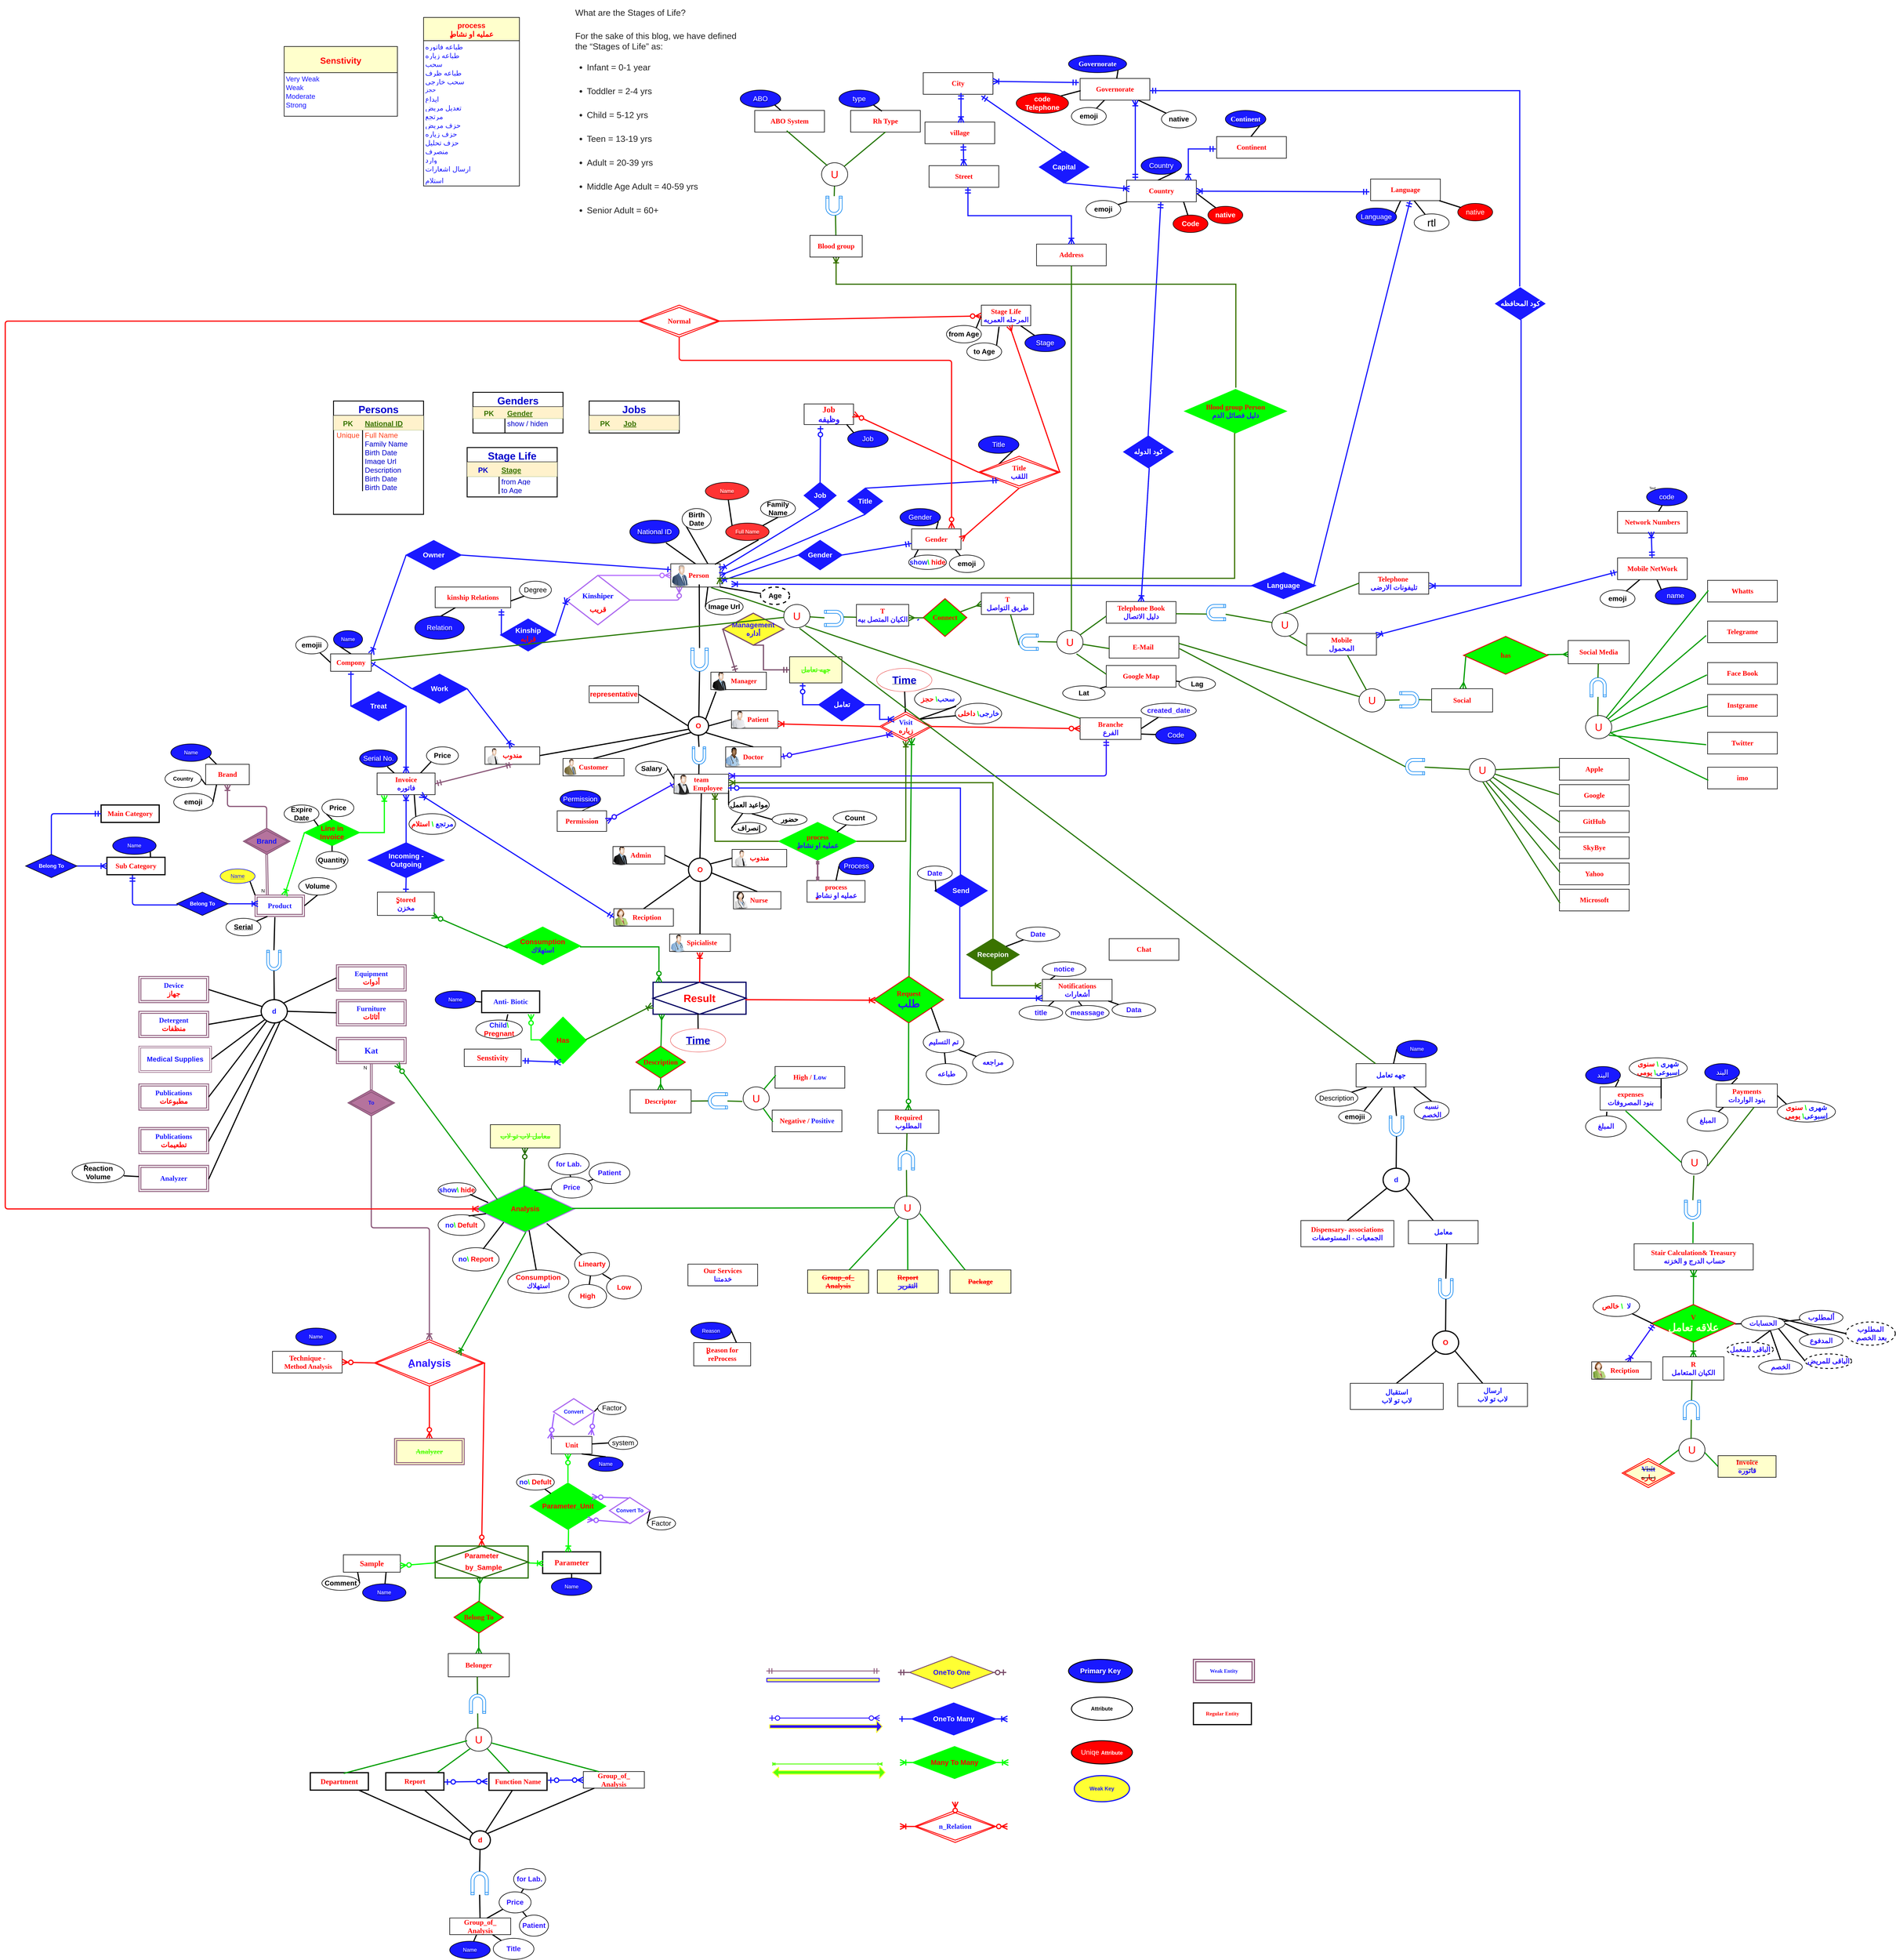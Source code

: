 <mxfile version="14.6.13" type="device" pages="2"><diagram name="Page-1" id="bd83a815-5ea8-2e97-e5ec-87c9f400f2fa"><mxGraphModel dx="7075" dy="5255" grid="1" gridSize="10" guides="0" tooltips="0" connect="0" arrows="0" fold="1" page="0" pageScale="1.5" pageWidth="1169" pageHeight="826" background="#ffffff" math="0" shadow="0"><root><mxCell id="0" style=";html=1;"/><mxCell id="1" style=";html=1;" parent="0"/><mxCell id="A1np4JH1d4fi60OGgwdV-93" value="&lt;b&gt;&lt;font color=&quot;#ff0000&quot; style=&quot;font-size: 24px&quot; face=&quot;Tahoma&quot;&gt;&amp;nbsp; Nurse&lt;/font&gt;&lt;/b&gt;" style="whiteSpace=wrap;html=1;align=center;strokeWidth=2;" parent="1" vertex="1"><mxGeometry x="247" y="178" width="163" height="60" as="geometry"/></mxCell><mxCell id="M7xuSb-7yJ0HRd77So3D-66" value="" style="html=1;verticalLabelPosition=bottom;align=center;labelBackgroundColor=#ffffff;verticalAlign=top;strokeWidth=2;strokeColor=#0080F0;shadow=0;dashed=0;shape=mxgraph.ios7.icons.magnet;pointerEvents=1" parent="1" vertex="1"><mxGeometry x="100" y="-660" width="60" height="80" as="geometry"/></mxCell><mxCell id="M7xuSb-7yJ0HRd77So3D-5" value="&lt;b&gt;&lt;font style=&quot;font-size: 18px&quot; color=&quot;#ff0000&quot; face=&quot;Tahoma&quot;&gt;&amp;nbsp; &amp;nbsp; &amp;nbsp;&lt;/font&gt;&lt;font style=&quot;font-size: 24px&quot; color=&quot;#ff0000&quot; face=&quot;Tahoma&quot;&gt;Person&lt;/font&gt;&lt;/b&gt;" style="whiteSpace=wrap;html=1;align=center;strokeWidth=2;" parent="1" vertex="1"><mxGeometry x="31" y="-950" width="170" height="80" as="geometry"/></mxCell><mxCell id="M7xuSb-7yJ0HRd77So3D-8" value="&lt;font color=&quot;#ffffff&quot;&gt;&lt;span style=&quot;font-size: 24px&quot;&gt;National ID&lt;/span&gt;&lt;/font&gt;" style="ellipse;whiteSpace=wrap;html=1;align=center;fontStyle=4;strokeWidth=2;fillColor=#1919FF;" parent="1" vertex="1"><mxGeometry x="-110" y="-1100" width="170" height="80" as="geometry"/></mxCell><mxCell id="M7xuSb-7yJ0HRd77So3D-9" value="&lt;font style=&quot;font-size: 24px&quot;&gt;&lt;b&gt;Birth Date&lt;/b&gt;&lt;/font&gt;" style="ellipse;whiteSpace=wrap;html=1;align=center;strokeWidth=2;" parent="1" vertex="1"><mxGeometry x="70" y="-1140" width="100" height="72.5" as="geometry"/></mxCell><mxCell id="M7xuSb-7yJ0HRd77So3D-12" value="&lt;font style=&quot;font-size: 24px&quot;&gt;&lt;b&gt;Age&lt;/b&gt;&lt;/font&gt;" style="ellipse;whiteSpace=wrap;html=1;align=center;dashed=1;strokeWidth=4;" parent="1" vertex="1"><mxGeometry x="340" y="-870" width="100" height="60" as="geometry"/></mxCell><mxCell id="M7xuSb-7yJ0HRd77So3D-36" value="" style="endArrow=none;html=1;rounded=0;exitX=0.894;exitY=0.025;exitDx=0;exitDy=0;entryX=0.758;entryY=0.961;entryDx=0;entryDy=0;entryPerimeter=0;align=center;strokeWidth=4;exitPerimeter=0;" parent="1" source="M7xuSb-7yJ0HRd77So3D-5" target="kFBJ5hSM-lC5XZWdHHwn-23" edge="1"><mxGeometry relative="1" as="geometry"><mxPoint x="348.5" y="-754" as="sourcePoint"/><mxPoint x="264.951" y="-1066.758" as="targetPoint"/></mxGeometry></mxCell><mxCell id="M7xuSb-7yJ0HRd77So3D-37" value="&lt;font style=&quot;font-size: 24px&quot;&gt;&lt;b&gt;Family Name&lt;/b&gt;&lt;/font&gt;" style="ellipse;whiteSpace=wrap;html=1;align=center;strokeWidth=2;" parent="1" vertex="1"><mxGeometry x="340" y="-1170" width="120" height="60" as="geometry"/></mxCell><mxCell id="M7xuSb-7yJ0HRd77So3D-38" value="" style="endArrow=none;html=1;rounded=0;entryX=0.5;entryY=1;entryDx=0;entryDy=0;exitX=1;exitY=0;exitDx=0;exitDy=0;align=center;strokeWidth=4;" parent="1" source="kFBJ5hSM-lC5XZWdHHwn-23" target="M7xuSb-7yJ0HRd77So3D-37" edge="1"><mxGeometry relative="1" as="geometry"><mxPoint x="344.82" y="-1037.07" as="sourcePoint"/><mxPoint x="538.5" y="-714" as="targetPoint"/></mxGeometry></mxCell><mxCell id="M7xuSb-7yJ0HRd77So3D-44" value="" style="endArrow=none;html=1;rounded=0;exitX=1;exitY=1;exitDx=0;exitDy=0;align=center;strokeWidth=4;" parent="1" source="M7xuSb-7yJ0HRd77So3D-5" target="M7xuSb-7yJ0HRd77So3D-12" edge="1"><mxGeometry relative="1" as="geometry"><mxPoint x="348.5" y="-754" as="sourcePoint"/><mxPoint x="508.5" y="-754" as="targetPoint"/></mxGeometry></mxCell><mxCell id="M7xuSb-7yJ0HRd77So3D-49" value="" style="endArrow=none;html=1;rounded=0;exitX=0.733;exitY=0.975;exitDx=0;exitDy=0;exitPerimeter=0;entryX=0.5;entryY=0;entryDx=0;entryDy=0;align=center;strokeWidth=4;" parent="1" source="M7xuSb-7yJ0HRd77So3D-8" target="M7xuSb-7yJ0HRd77So3D-5" edge="1"><mxGeometry relative="1" as="geometry"><mxPoint x="348.5" y="-754" as="sourcePoint"/><mxPoint x="508.5" y="-754" as="targetPoint"/></mxGeometry></mxCell><mxCell id="M7xuSb-7yJ0HRd77So3D-50" value="" style="endArrow=none;html=1;rounded=0;exitX=0.75;exitY=0;exitDx=0;exitDy=0;entryX=0;entryY=1;entryDx=0;entryDy=0;align=center;strokeWidth=4;" parent="1" source="M7xuSb-7yJ0HRd77So3D-5" target="M7xuSb-7yJ0HRd77So3D-9" edge="1"><mxGeometry relative="1" as="geometry"><mxPoint x="348.5" y="-754" as="sourcePoint"/><mxPoint x="508.5" y="-754" as="targetPoint"/></mxGeometry></mxCell><mxCell id="M7xuSb-7yJ0HRd77So3D-52" value="" style="endArrow=none;html=1;rounded=0;exitX=0;exitY=0;exitDx=0;exitDy=0;align=center;strokeWidth=4;" parent="1" source="kFBJ5hSM-lC5XZWdHHwn-23" target="GRJ596BCcl9s_L_ROADg-2" edge="1"><mxGeometry relative="1" as="geometry"><mxPoint x="318.024" y="-1049.608" as="sourcePoint"/><mxPoint x="161" y="-1101" as="targetPoint"/></mxGeometry></mxCell><mxCell id="M7xuSb-7yJ0HRd77So3D-53" value="&lt;h1 style=&quot;font-size: 25px&quot;&gt;&lt;font style=&quot;font-size: 25px&quot;&gt;&lt;font face=&quot;Georgia&quot; color=&quot;#0000ff&quot; style=&quot;font-size: 25px&quot;&gt;Kinshiper&lt;/font&gt;&lt;br&gt;&lt;/font&gt;&lt;/h1&gt;&lt;div style=&quot;font-size: 25px&quot;&gt;&lt;font face=&quot;Georgia&quot; color=&quot;#ff0000&quot; style=&quot;font-size: 25px&quot;&gt;&lt;b style=&quot;background-color: rgb(255 , 255 , 255)&quot;&gt;قريب&lt;/b&gt;&lt;/font&gt;&lt;/div&gt;" style="shape=rhombus;perimeter=rhombusPerimeter;whiteSpace=wrap;html=1;align=center;rotation=0;strokeWidth=4;strokeColor=#AE6CF0;" parent="1" vertex="1"><mxGeometry x="-330" y="-910" width="220" height="170" as="geometry"/></mxCell><mxCell id="M7xuSb-7yJ0HRd77So3D-55" value="" style="edgeStyle=entityRelationEdgeStyle;fontSize=12;html=1;endArrow=ERzeroToMany;exitX=0.5;exitY=0;exitDx=0;exitDy=0;entryX=0;entryY=0.5;entryDx=0;entryDy=0;align=center;strokeWidth=4;endSize=15;startSize=15;sourcePerimeterSpacing=0;targetPerimeterSpacing=0;endFill=1;strokeColor=#B973FF;" parent="1" source="M7xuSb-7yJ0HRd77So3D-53" target="M7xuSb-7yJ0HRd77So3D-5" edge="1"><mxGeometry width="100" height="100" relative="1" as="geometry"><mxPoint x="18.5" y="-860" as="sourcePoint"/><mxPoint x="78.5" y="-874" as="targetPoint"/></mxGeometry></mxCell><mxCell id="M7xuSb-7yJ0HRd77So3D-56" value="" style="edgeStyle=orthogonalEdgeStyle;fontSize=12;html=1;endArrow=ERzeroToMany;exitX=1;exitY=0.5;exitDx=0;exitDy=0;align=center;strokeWidth=4;endSize=15;startSize=15;sourcePerimeterSpacing=0;targetPerimeterSpacing=0;endFill=1;strokeColor=#AE6CF0;entryX=0.45;entryY=0.988;entryDx=0;entryDy=0;entryPerimeter=0;" parent="1" source="M7xuSb-7yJ0HRd77So3D-53" target="XFud780FieHhRsgXY1xc-21" edge="1"><mxGeometry width="100" height="100" relative="1" as="geometry"><mxPoint x="78.5" y="-564" as="sourcePoint"/><mxPoint x="40" y="-820" as="targetPoint"/></mxGeometry></mxCell><mxCell id="M7xuSb-7yJ0HRd77So3D-60" value="" style="endArrow=none;html=1;rounded=0;exitX=0.5;exitY=0;exitDx=0;exitDy=0;exitPerimeter=0;align=center;strokeWidth=4;" parent="1" source="M7xuSb-7yJ0HRd77So3D-66" edge="1"><mxGeometry relative="1" as="geometry"><mxPoint x="128.5" y="-794" as="sourcePoint"/><mxPoint x="129" y="-879" as="targetPoint"/></mxGeometry></mxCell><mxCell id="M7xuSb-7yJ0HRd77So3D-61" value="&lt;b&gt;&lt;font color=&quot;#ff0000&quot; style=&quot;font-size: 24px&quot; face=&quot;Tahoma&quot;&gt;Doctor&lt;/font&gt;&lt;/b&gt;" style="whiteSpace=wrap;html=1;align=center;strokeWidth=2;" parent="1" vertex="1"><mxGeometry x="220" y="-320" width="190" height="69" as="geometry"/></mxCell><mxCell id="M7xuSb-7yJ0HRd77So3D-63" value="&lt;b&gt;&lt;font color=&quot;#ff0000&quot; face=&quot;Tahoma&quot;&gt;&lt;font style=&quot;font-size: 24px&quot;&gt;team&lt;/font&gt;&lt;br&gt;&lt;/font&gt;&lt;font color=&quot;#ff0000&quot; style=&quot;font-size: 18px&quot; face=&quot;Tahoma&quot;&gt;&amp;nbsp; &amp;nbsp; &amp;nbsp; &amp;nbsp; &amp;nbsp;&amp;nbsp;&lt;/font&gt;&lt;font color=&quot;#ff0000&quot; style=&quot;font-size: 24px&quot; face=&quot;Tahoma&quot;&gt;Employee&lt;/font&gt;&lt;/b&gt;" style="whiteSpace=wrap;html=1;align=center;strokeWidth=2;" parent="1" vertex="1"><mxGeometry x="42.25" y="-226" width="187.75" height="66" as="geometry"/></mxCell><mxCell id="M7xuSb-7yJ0HRd77So3D-64" value="&lt;font style=&quot;font-size: 24px&quot; color=&quot;#ff0000&quot;&gt;&lt;b&gt;O&lt;/b&gt;&lt;/font&gt;" style="ellipse;whiteSpace=wrap;html=1;align=center;strokeWidth=4;" parent="1" vertex="1"><mxGeometry x="91" y="-424" width="70" height="64" as="geometry"/></mxCell><mxCell id="M7xuSb-7yJ0HRd77So3D-67" value="" style="endArrow=none;html=1;rounded=0;exitX=0.5;exitY=0;exitDx=0;exitDy=0;exitPerimeter=0;entryX=0.5;entryY=1;entryDx=0;entryDy=0;align=center;strokeWidth=4;" parent="1" target="M7xuSb-7yJ0HRd77So3D-66" edge="1"><mxGeometry relative="1" as="geometry"><mxPoint x="127.5" y="-424" as="sourcePoint"/><mxPoint x="127.5" y="-494" as="targetPoint"/></mxGeometry></mxCell><mxCell id="M7xuSb-7yJ0HRd77So3D-68" value="" style="endArrow=none;html=1;rounded=0;exitX=1;exitY=1;exitDx=0;exitDy=0;entryX=0.5;entryY=0;entryDx=0;entryDy=0;align=center;strokeWidth=4;" parent="1" source="M7xuSb-7yJ0HRd77So3D-64" target="M7xuSb-7yJ0HRd77So3D-61" edge="1"><mxGeometry relative="1" as="geometry"><mxPoint x="347.5" y="-214" as="sourcePoint"/><mxPoint x="507.5" y="-214" as="targetPoint"/></mxGeometry></mxCell><mxCell id="eS7wdgtLGcLROm9bgCGt-6" value="&lt;b&gt;&lt;font style=&quot;font-size: 26px&quot; color=&quot;#ff0000&quot; face=&quot;Tahoma&quot;&gt;Sample&lt;/font&gt;&lt;/b&gt;" style="whiteSpace=wrap;html=1;align=center;strokeWidth=2;" parent="1" vertex="1"><mxGeometry x="-1096" y="2460" width="196" height="60" as="geometry"/></mxCell><mxCell id="eS7wdgtLGcLROm9bgCGt-28" value="" style="endArrow=none;html=1;rounded=0;entryX=0.75;entryY=1;entryDx=0;entryDy=0;align=center;strokeWidth=4;" parent="1" source="kFBJ5hSM-lC5XZWdHHwn-18" target="eS7wdgtLGcLROm9bgCGt-6" edge="1"><mxGeometry relative="1" as="geometry"><mxPoint x="-977.878" y="2541.689" as="sourcePoint"/><mxPoint x="-479.62" y="2695" as="targetPoint"/></mxGeometry></mxCell><mxCell id="eS7wdgtLGcLROm9bgCGt-51" value="&lt;font style=&quot;font-size: 24px&quot;&gt;&lt;b&gt;Comment&lt;/b&gt;&lt;/font&gt;" style="ellipse;whiteSpace=wrap;html=1;align=center;strokeWidth=2;" parent="1" vertex="1"><mxGeometry x="-1170" y="2533" width="130" height="49.5" as="geometry"/></mxCell><mxCell id="eS7wdgtLGcLROm9bgCGt-52" value="" style="endArrow=none;html=1;rounded=0;align=center;strokeWidth=4;entryX=1;entryY=0.5;entryDx=0;entryDy=0;exitX=0.25;exitY=1;exitDx=0;exitDy=0;" parent="1" source="eS7wdgtLGcLROm9bgCGt-6" target="eS7wdgtLGcLROm9bgCGt-51" edge="1"><mxGeometry relative="1" as="geometry"><mxPoint x="-894.62" y="2588.5" as="sourcePoint"/><mxPoint x="-994" y="2638" as="targetPoint"/></mxGeometry></mxCell><mxCell id="01dvJAn4soQQQPybP6d0-125" value="&lt;font style=&quot;font-size: 24px&quot;&gt;&lt;b&gt;مواعيد العمل&lt;/b&gt;&lt;/font&gt;" style="ellipse;whiteSpace=wrap;html=1;align=center;strokeWidth=2;" parent="1" vertex="1"><mxGeometry x="230" y="-150" width="140" height="60" as="geometry"/></mxCell><mxCell id="01dvJAn4soQQQPybP6d0-126" value="" style="endArrow=none;html=1;rounded=0;align=center;strokeWidth=4;exitX=0;exitY=0.5;exitDx=0;exitDy=0;" parent="1" source="01dvJAn4soQQQPybP6d0-125" edge="1"><mxGeometry relative="1" as="geometry"><mxPoint x="250" y="-150" as="sourcePoint"/><mxPoint x="230" y="-170" as="targetPoint"/></mxGeometry></mxCell><mxCell id="01dvJAn4soQQQPybP6d0-135" value="&lt;b&gt;&lt;font color=&quot;#ff0000&quot; style=&quot;font-size: 24px&quot; face=&quot;Tahoma&quot;&gt;Compony&lt;/font&gt;&lt;/b&gt;" style="whiteSpace=wrap;html=1;align=center;strokeWidth=2;" parent="1" vertex="1"><mxGeometry x="-1140" y="-640" width="140" height="60" as="geometry"/></mxCell><mxCell id="01dvJAn4soQQQPybP6d0-139" value="" style="endArrow=none;html=1;rounded=0;exitX=0.066;exitY=0.739;exitDx=0;exitDy=0;entryX=0.5;entryY=0;entryDx=0;entryDy=0;align=center;exitPerimeter=0;strokeWidth=4;" parent="1" source="4bhNMnZAcht3VWxTqRvq-10" target="01dvJAn4soQQQPybP6d0-135" edge="1"><mxGeometry relative="1" as="geometry"><mxPoint x="-1120" y="-1160" as="sourcePoint"/><mxPoint x="-1260" y="-1020" as="targetPoint"/></mxGeometry></mxCell><mxCell id="G6ocyOxjM5IDxOe_eQ3H-20" value="&lt;font color=&quot;#ff0000&quot; face=&quot;Tahoma&quot; size=&quot;1&quot;&gt;&lt;b style=&quot;font-size: 24px&quot;&gt;Brand&lt;/b&gt;&lt;/font&gt;" style="whiteSpace=wrap;html=1;align=center;strokeWidth=2;" parent="1" vertex="1"><mxGeometry x="-1570" y="-260" width="150" height="70" as="geometry"/></mxCell><mxCell id="G6ocyOxjM5IDxOe_eQ3H-24" value="&lt;font color=&quot;#1919ff&quot; face=&quot;Tahoma&quot; size=&quot;1&quot;&gt;&lt;b style=&quot;font-size: 29px&quot;&gt;Kat&lt;/b&gt;&lt;/font&gt;" style="shape=ext;margin=3;double=1;whiteSpace=wrap;html=1;align=center;strokeWidth=3;strokeColor=#8C597A;" parent="1" vertex="1"><mxGeometry x="-1120" y="680" width="240" height="90" as="geometry"/></mxCell><mxCell id="G6ocyOxjM5IDxOe_eQ3H-27" value="&lt;font color=&quot;#1919ff&quot; size=&quot;1&quot;&gt;&lt;b style=&quot;font-size: 24px&quot;&gt;Medical Supplies&lt;/b&gt;&lt;/font&gt;" style="shape=ext;margin=3;double=1;whiteSpace=wrap;html=1;align=center;strokeWidth=2;fillColor=#FFFFFF;strokeColor=#8C597A;" parent="1" vertex="1"><mxGeometry x="-1800" y="710" width="250" height="90" as="geometry"/></mxCell><mxCell id="G6ocyOxjM5IDxOe_eQ3H-34" value="" style="endArrow=none;html=1;rounded=0;entryX=0.25;entryY=0;entryDx=0;entryDy=0;exitX=0.947;exitY=0.739;exitDx=0;exitDy=0;align=center;strokeWidth=4;exitPerimeter=0;" parent="1" source="4bhNMnZAcht3VWxTqRvq-7" target="G6ocyOxjM5IDxOe_eQ3H-20" edge="1"><mxGeometry relative="1" as="geometry"><mxPoint x="-1525" y="-340" as="sourcePoint"/><mxPoint x="-1010" y="-160" as="targetPoint"/></mxGeometry></mxCell><mxCell id="5Mo_WpbKK0eSabuLODLu-11" value="&lt;b&gt;&lt;font color=&quot;#ff0000&quot; style=&quot;font-size: 18px&quot; face=&quot;Tahoma&quot;&gt;&amp;nbsp; &amp;nbsp; &amp;nbsp;&lt;/font&gt;&lt;font color=&quot;#ff0000&quot; style=&quot;font-size: 24px&quot; face=&quot;Tahoma&quot;&gt;Patient&lt;/font&gt;&lt;/b&gt;" style="whiteSpace=wrap;html=1;align=center;strokeWidth=2;" parent="1" vertex="1"><mxGeometry x="240" y="-444" width="160" height="60" as="geometry"/></mxCell><mxCell id="5Mo_WpbKK0eSabuLODLu-12" value="" style="endArrow=none;html=1;rounded=0;exitX=1;exitY=0.5;exitDx=0;exitDy=0;align=center;strokeWidth=4;entryX=0;entryY=0.5;entryDx=0;entryDy=0;" parent="1" source="M7xuSb-7yJ0HRd77So3D-64" target="5Mo_WpbKK0eSabuLODLu-11" edge="1"><mxGeometry relative="1" as="geometry"><mxPoint x="387.5" y="-364" as="sourcePoint"/><mxPoint x="240" y="-420" as="targetPoint"/></mxGeometry></mxCell><mxCell id="5Mo_WpbKK0eSabuLODLu-43" value="" style="fontSize=12;html=1;endArrow=ERzeroToMany;align=center;strokeWidth=4;strokeColor=#FF0A0A;exitX=1;exitY=0.5;exitDx=0;exitDy=0;endSize=15;startSize=15;sourcePerimeterSpacing=0;targetPerimeterSpacing=0;endFill=0;entryX=0.5;entryY=0;entryDx=0;entryDy=0;entryPerimeter=0;" parent="1" source="GRJ596BCcl9s_L_ROADg-4" target="YmiBXK-0AhvXrKsYt-MH-47" edge="1"><mxGeometry width="100" height="100" relative="1" as="geometry"><mxPoint x="-410" y="2094.23" as="sourcePoint"/><mxPoint x="-610" y="2402.08" as="targetPoint"/></mxGeometry></mxCell><mxCell id="5Mo_WpbKK0eSabuLODLu-44" value="&lt;font style=&quot;font-size: 24px&quot;&gt;&lt;b&gt;Salary&lt;/b&gt;&lt;/font&gt;" style="ellipse;whiteSpace=wrap;html=1;align=center;strokeWidth=2;" parent="1" vertex="1"><mxGeometry x="-90" y="-270" width="110" height="50" as="geometry"/></mxCell><mxCell id="5Mo_WpbKK0eSabuLODLu-45" value="" style="endArrow=none;html=1;rounded=0;exitX=1;exitY=0.5;exitDx=0;exitDy=0;entryX=0;entryY=0.25;entryDx=0;entryDy=0;align=center;strokeWidth=4;" parent="1" source="5Mo_WpbKK0eSabuLODLu-44" target="M7xuSb-7yJ0HRd77So3D-63" edge="1"><mxGeometry relative="1" as="geometry"><mxPoint x="-39.036" y="-230.0" as="sourcePoint"/><mxPoint x="284.25" y="-306" as="targetPoint"/></mxGeometry></mxCell><mxCell id="5Mo_WpbKK0eSabuLODLu-46" value="&lt;font color=&quot;#ff0000&quot; size=&quot;1&quot;&gt;&lt;b style=&quot;font-size: 24px&quot;&gt;representative&lt;/b&gt;&lt;/font&gt;" style="whiteSpace=wrap;html=1;align=center;strokeWidth=2;" parent="1" vertex="1"><mxGeometry x="-250" y="-530" width="170" height="58" as="geometry"/></mxCell><mxCell id="5Mo_WpbKK0eSabuLODLu-47" value="" style="endArrow=none;html=1;rounded=0;entryX=0;entryY=0.5;entryDx=0;entryDy=0;align=center;strokeWidth=4;exitX=1;exitY=0.5;exitDx=0;exitDy=0;" parent="1" source="5Mo_WpbKK0eSabuLODLu-46" target="M7xuSb-7yJ0HRd77So3D-64" edge="1"><mxGeometry relative="1" as="geometry"><mxPoint x="-220" y="-370" as="sourcePoint"/><mxPoint x="77.5" y="-374" as="targetPoint"/></mxGeometry></mxCell><mxCell id="5Mo_WpbKK0eSabuLODLu-59" value="&lt;font&gt;&lt;font style=&quot;font-size: 24px&quot;&gt;&lt;b&gt;Image Url&lt;/b&gt;&lt;/font&gt;&lt;br&gt;&lt;/font&gt;" style="ellipse;whiteSpace=wrap;html=1;align=center;strokeWidth=2;" parent="1" vertex="1"><mxGeometry x="150" y="-830" width="130" height="56" as="geometry"/></mxCell><mxCell id="5Mo_WpbKK0eSabuLODLu-60" value="" style="endArrow=none;html=1;rounded=0;entryX=0;entryY=0.5;entryDx=0;entryDy=0;exitX=0.75;exitY=1;exitDx=0;exitDy=0;align=center;strokeWidth=4;" parent="1" source="M7xuSb-7yJ0HRd77So3D-5" target="5Mo_WpbKK0eSabuLODLu-59" edge="1"><mxGeometry relative="1" as="geometry"><mxPoint x="58.5" y="-844" as="sourcePoint"/><mxPoint x="218.5" y="-844" as="targetPoint"/></mxGeometry></mxCell><mxCell id="PcZJ6SdVHTvoK33jh9fh-4" value="&lt;font style=&quot;font-size: 24px&quot; color=&quot;#ff0000&quot;&gt;&lt;b&gt;O&lt;/b&gt;&lt;/font&gt;" style="ellipse;whiteSpace=wrap;html=1;align=center;strokeWidth=4;rotation=15;" parent="1" vertex="1"><mxGeometry x="92" y="63" width="80" height="80" as="geometry"/></mxCell><mxCell id="PcZJ6SdVHTvoK33jh9fh-5" value="" style="endArrow=none;html=1;rounded=0;align=center;entryX=0.5;entryY=1;entryDx=0;entryDy=0;strokeWidth=4;exitX=0.367;exitY=0.035;exitDx=0;exitDy=0;exitPerimeter=0;" parent="1" source="PcZJ6SdVHTvoK33jh9fh-4" target="M7xuSb-7yJ0HRd77So3D-63" edge="1"><mxGeometry relative="1" as="geometry"><mxPoint x="-30" y="10" as="sourcePoint"/><mxPoint x="164" y="-100" as="targetPoint"/></mxGeometry></mxCell><mxCell id="PcZJ6SdVHTvoK33jh9fh-6" value="&lt;b&gt;&lt;font color=&quot;#ff0000&quot; style=&quot;font-size: 18px&quot; face=&quot;Tahoma&quot;&gt;&amp;nbsp; &amp;nbsp;&lt;/font&gt;&lt;font color=&quot;#ff0000&quot; style=&quot;font-size: 24px&quot; face=&quot;Tahoma&quot;&gt;Admin&lt;/font&gt;&lt;/b&gt;" style="whiteSpace=wrap;html=1;align=center;strokeWidth=2;" parent="1" vertex="1"><mxGeometry x="-168" y="23" width="178" height="60" as="geometry"/></mxCell><mxCell id="PcZJ6SdVHTvoK33jh9fh-7" value="&lt;b&gt;&lt;font color=&quot;#ff0000&quot; style=&quot;font-size: 18px&quot; face=&quot;Tahoma&quot;&gt;&amp;nbsp; &amp;nbsp; &amp;nbsp;&lt;/font&gt;&lt;font color=&quot;#ff0000&quot; style=&quot;font-size: 24px&quot; face=&quot;Tahoma&quot;&gt;Reciption&lt;/font&gt;&lt;/b&gt;" style="whiteSpace=wrap;html=1;align=center;strokeWidth=2;" parent="1" vertex="1"><mxGeometry x="-165" y="237" width="205" height="60" as="geometry"/></mxCell><mxCell id="PcZJ6SdVHTvoK33jh9fh-8" value="&lt;b&gt;&lt;font color=&quot;#ff0000&quot; style=&quot;font-size: 18px&quot; face=&quot;Tahoma&quot;&gt;&amp;nbsp; &amp;nbsp;&lt;/font&gt;&lt;font color=&quot;#ff0000&quot; style=&quot;font-size: 24px&quot; face=&quot;Tahoma&quot;&gt;Spicialiste&lt;/font&gt;&lt;/b&gt;" style="whiteSpace=wrap;html=1;align=center;strokeWidth=2;" parent="1" vertex="1"><mxGeometry x="27" y="324" width="209" height="60" as="geometry"/></mxCell><mxCell id="PcZJ6SdVHTvoK33jh9fh-9" value="" style="endArrow=none;html=1;rounded=0;exitX=1;exitY=0.5;exitDx=0;exitDy=0;entryX=0;entryY=0.5;entryDx=0;entryDy=0;align=center;strokeWidth=4;" parent="1" source="PcZJ6SdVHTvoK33jh9fh-6" target="PcZJ6SdVHTvoK33jh9fh-4" edge="1"><mxGeometry relative="1" as="geometry"><mxPoint x="82" y="143" as="sourcePoint"/><mxPoint x="242" y="143" as="targetPoint"/></mxGeometry></mxCell><mxCell id="PcZJ6SdVHTvoK33jh9fh-10" value="" style="endArrow=none;html=1;rounded=0;exitX=0.5;exitY=0;exitDx=0;exitDy=0;align=center;strokeWidth=4;entryX=0.632;entryY=0.961;entryDx=0;entryDy=0;entryPerimeter=0;" parent="1" source="PcZJ6SdVHTvoK33jh9fh-8" target="PcZJ6SdVHTvoK33jh9fh-4" edge="1"><mxGeometry relative="1" as="geometry"><mxPoint x="112" y="433" as="sourcePoint"/><mxPoint x="129" y="220" as="targetPoint"/></mxGeometry></mxCell><mxCell id="PcZJ6SdVHTvoK33jh9fh-11" value="" style="endArrow=none;html=1;rounded=0;entryX=0.5;entryY=0;entryDx=0;entryDy=0;align=center;strokeWidth=4;exitX=0;exitY=1;exitDx=0;exitDy=0;" parent="1" source="PcZJ6SdVHTvoK33jh9fh-4" target="PcZJ6SdVHTvoK33jh9fh-7" edge="1"><mxGeometry relative="1" as="geometry"><mxPoint x="52" y="193" as="sourcePoint"/><mxPoint x="242" y="143" as="targetPoint"/></mxGeometry></mxCell><mxCell id="PcZJ6SdVHTvoK33jh9fh-13" value="&lt;b&gt;&lt;font color=&quot;#ff0000&quot; style=&quot;font-size: 24px&quot; face=&quot;Tahoma&quot;&gt;مندوب&lt;/font&gt;&lt;/b&gt;" style="whiteSpace=wrap;html=1;align=center;strokeWidth=2;" parent="1" vertex="1"><mxGeometry x="242" y="33" width="188" height="60" as="geometry"/></mxCell><mxCell id="PcZJ6SdVHTvoK33jh9fh-14" value="" style="endArrow=none;html=1;rounded=0;align=center;strokeWidth=4;entryX=0;entryY=0.5;entryDx=0;entryDy=0;exitX=1;exitY=0;exitDx=0;exitDy=0;" parent="1" source="PcZJ6SdVHTvoK33jh9fh-4" target="PcZJ6SdVHTvoK33jh9fh-13" edge="1"><mxGeometry relative="1" as="geometry"><mxPoint x="142" y="53" as="sourcePoint"/><mxPoint x="202" y="23" as="targetPoint"/></mxGeometry></mxCell><mxCell id="PcZJ6SdVHTvoK33jh9fh-15" value="&lt;font color=&quot;#ff0000&quot; face=&quot;Tahoma&quot; size=&quot;1&quot;&gt;&lt;b style=&quot;font-size: 24px&quot;&gt;Customer&lt;/b&gt;&lt;/font&gt;" style="whiteSpace=wrap;html=1;align=center;strokeWidth=2;" parent="1" vertex="1"><mxGeometry x="-340" y="-280" width="210" height="60" as="geometry"/></mxCell><mxCell id="PcZJ6SdVHTvoK33jh9fh-16" value="" style="endArrow=none;html=1;rounded=0;entryX=0;entryY=1;entryDx=0;entryDy=0;exitX=0.5;exitY=0;exitDx=0;exitDy=0;align=center;strokeWidth=4;" parent="1" source="PcZJ6SdVHTvoK33jh9fh-15" target="M7xuSb-7yJ0HRd77So3D-64" edge="1"><mxGeometry relative="1" as="geometry"><mxPoint x="-32.5" y="-284" as="sourcePoint"/><mxPoint x="157.5" y="-314" as="targetPoint"/></mxGeometry></mxCell><mxCell id="PcZJ6SdVHTvoK33jh9fh-64" value="&lt;b style=&quot;font-family: &amp;#34;tahoma&amp;#34;&quot;&gt;&lt;font color=&quot;#1919ff&quot; style=&quot;font-size: 24px&quot;&gt;Product&lt;/font&gt;&lt;/b&gt;" style="shape=ext;margin=3;double=1;whiteSpace=wrap;html=1;align=center;strokeWidth=3;strokeColor=#8C597A;" parent="1" vertex="1"><mxGeometry x="-1400" y="190" width="170" height="73.47" as="geometry"/></mxCell><mxCell id="PcZJ6SdVHTvoK33jh9fh-67" value="" style="endArrow=none;html=1;rounded=0;strokeWidth=4;exitX=1;exitY=1;exitDx=0;exitDy=0;align=center;entryX=0;entryY=0;entryDx=0;entryDy=0;" parent="1" source="GRJ596BCcl9s_L_ROADg-1" target="PcZJ6SdVHTvoK33jh9fh-64" edge="1"><mxGeometry relative="1" as="geometry"><mxPoint x="-1406.947" y="164.34" as="sourcePoint"/><mxPoint x="-1400" y="180" as="targetPoint"/></mxGeometry></mxCell><mxCell id="PcZJ6SdVHTvoK33jh9fh-72" value="&lt;b&gt;&lt;font color=&quot;#1414ff&quot; style=&quot;font-size: 24px&quot;&gt;Brand&lt;/font&gt;&lt;/b&gt;" style="shape=rhombus;double=1;perimeter=rhombusPerimeter;whiteSpace=wrap;html=1;align=center;strokeWidth=3;strokeColor=#8C597A;fillColor=#B5739D;" parent="1" vertex="1"><mxGeometry x="-1440" y="-40" width="160" height="90" as="geometry"/></mxCell><mxCell id="PcZJ6SdVHTvoK33jh9fh-73" value="" style="shape=link;html=1;rounded=0;exitX=0.5;exitY=1;exitDx=0;exitDy=0;strokeWidth=3;align=center;strokeColor=#8C597A;entryX=0.25;entryY=0;entryDx=0;entryDy=0;" parent="1" source="PcZJ6SdVHTvoK33jh9fh-72" target="PcZJ6SdVHTvoK33jh9fh-64" edge="1"><mxGeometry relative="1" as="geometry"><mxPoint x="-1360" y="108" as="sourcePoint"/><mxPoint x="-1360" y="168" as="targetPoint"/></mxGeometry></mxCell><mxCell id="PcZJ6SdVHTvoK33jh9fh-74" value="N" style="resizable=0;html=1;align=center;verticalAlign=bottom;fontSize=17;" parent="PcZJ6SdVHTvoK33jh9fh-73" connectable="0" vertex="1"><mxGeometry x="1" relative="1" as="geometry"><mxPoint x="-16" y="-2" as="offset"/></mxGeometry></mxCell><mxCell id="PcZJ6SdVHTvoK33jh9fh-75" value="" style="edgeStyle=orthogonalEdgeStyle;fontSize=12;html=1;endArrow=ERoneToMany;exitX=0.5;exitY=0;exitDx=0;exitDy=0;entryX=0.5;entryY=1;entryDx=0;entryDy=0;strokeWidth=4;align=center;strokeColor=#8C597A;endFill=0;endSize=15;startSize=15;sourcePerimeterSpacing=15;targetPerimeterSpacing=16;" parent="1" source="PcZJ6SdVHTvoK33jh9fh-72" target="G6ocyOxjM5IDxOe_eQ3H-20" edge="1"><mxGeometry width="100" height="100" relative="1" as="geometry"><mxPoint x="-1298.5" y="-150.5" as="sourcePoint"/><mxPoint x="-1428.5" y="-220.5" as="targetPoint"/></mxGeometry></mxCell><mxCell id="kFBJ5hSM-lC5XZWdHHwn-18" value="&lt;font style=&quot;font-size: 18px&quot; color=&quot;#ffffff&quot;&gt;Name&lt;/font&gt;" style="ellipse;whiteSpace=wrap;html=1;align=center;fontStyle=4;strokeWidth=2;fillColor=#1919FF;" parent="1" vertex="1"><mxGeometry x="-1030" y="2560" width="149.38" height="60" as="geometry"/></mxCell><mxCell id="kFBJ5hSM-lC5XZWdHHwn-23" value="&lt;font style=&quot;font-size: 18px&quot; color=&quot;#ffffff&quot;&gt;Full Name&lt;/font&gt;" style="ellipse;whiteSpace=wrap;html=1;align=center;fontStyle=4;strokeWidth=2;fillColor=#FF3333;" parent="1" vertex="1"><mxGeometry x="220" y="-1090" width="149.38" height="60" as="geometry"/></mxCell><mxCell id="4bhNMnZAcht3VWxTqRvq-7" value="&lt;font style=&quot;font-size: 18px&quot; color=&quot;#ffffff&quot;&gt;Name&lt;/font&gt;" style="ellipse;whiteSpace=wrap;html=1;align=center;fontStyle=4;strokeWidth=2;fillColor=#1919FF;" parent="1" vertex="1"><mxGeometry x="-1690" y="-330" width="139.38" height="60" as="geometry"/></mxCell><mxCell id="4bhNMnZAcht3VWxTqRvq-10" value="&lt;font style=&quot;font-size: 18px&quot; color=&quot;#ffffff&quot;&gt;Name&lt;/font&gt;" style="ellipse;whiteSpace=wrap;html=1;align=center;fontStyle=4;strokeWidth=2;fillColor=#1919FF;" parent="1" vertex="1"><mxGeometry x="-1130" y="-720" width="100" height="60" as="geometry"/></mxCell><mxCell id="-YcrQQt3drru72rNUJ3g-27" value="" style="html=1;verticalLabelPosition=bottom;align=center;labelBackgroundColor=#ffffff;verticalAlign=top;strokeWidth=2;strokeColor=#0080F0;shadow=0;dashed=0;shape=mxgraph.ios7.icons.magnet;pointerEvents=1" parent="1" vertex="1"><mxGeometry x="105" y="-320" width="46" height="60" as="geometry"/></mxCell><mxCell id="-YcrQQt3drru72rNUJ3g-28" value="" style="endArrow=none;html=1;rounded=0;exitX=0.5;exitY=0;exitDx=0;exitDy=0;exitPerimeter=0;align=center;strokeWidth=4;entryX=0.5;entryY=1;entryDx=0;entryDy=0;" parent="1" source="-YcrQQt3drru72rNUJ3g-27" target="M7xuSb-7yJ0HRd77So3D-64" edge="1"><mxGeometry relative="1" as="geometry"><mxPoint x="137.5" y="-414" as="sourcePoint"/><mxPoint x="138" y="-499" as="targetPoint"/></mxGeometry></mxCell><mxCell id="-YcrQQt3drru72rNUJ3g-29" value="" style="endArrow=none;html=1;rounded=0;exitX=0.454;exitY=-0.005;exitDx=0;exitDy=0;exitPerimeter=0;entryX=0.5;entryY=1;entryDx=0;entryDy=0;align=center;strokeWidth=4;" parent="1" source="M7xuSb-7yJ0HRd77So3D-63" target="-YcrQQt3drru72rNUJ3g-27" edge="1"><mxGeometry relative="1" as="geometry"><mxPoint x="137.5" y="-414" as="sourcePoint"/><mxPoint x="137.5" y="-484" as="targetPoint"/></mxGeometry></mxCell><mxCell id="l7PCyicR_MCvqoOO5uTL-45" value="&lt;span style=&quot;font-size: 18px&quot;&gt;&lt;b&gt;Country&lt;/b&gt;&lt;/span&gt;" style="ellipse;whiteSpace=wrap;html=1;align=center;strokeWidth=2;" parent="1" vertex="1"><mxGeometry x="-1710" y="-240" width="124.88" height="60" as="geometry"/></mxCell><mxCell id="l7PCyicR_MCvqoOO5uTL-46" value="" style="endArrow=none;html=1;rounded=0;exitX=1;exitY=0.5;exitDx=0;exitDy=0;align=center;strokeWidth=4;entryX=0;entryY=1;entryDx=0;entryDy=0;" parent="1" source="l7PCyicR_MCvqoOO5uTL-45" target="G6ocyOxjM5IDxOe_eQ3H-20" edge="1"><mxGeometry relative="1" as="geometry"><mxPoint x="-1062.88" y="-454" as="sourcePoint"/><mxPoint x="-1580" y="-170" as="targetPoint"/></mxGeometry></mxCell><mxCell id="l7PCyicR_MCvqoOO5uTL-47" value="&lt;b&gt;&lt;font style=&quot;font-size: 24px&quot;&gt;emoji&lt;/font&gt;&lt;/b&gt;" style="ellipse;whiteSpace=wrap;html=1;align=center;strokeWidth=2;" parent="1" vertex="1"><mxGeometry x="-1680" y="-160" width="134.88" height="60" as="geometry"/></mxCell><mxCell id="l7PCyicR_MCvqoOO5uTL-48" value="" style="endArrow=none;html=1;rounded=0;exitX=1;exitY=0.5;exitDx=0;exitDy=0;align=center;strokeWidth=4;entryX=0.25;entryY=1;entryDx=0;entryDy=0;" parent="1" source="l7PCyicR_MCvqoOO5uTL-47" target="G6ocyOxjM5IDxOe_eQ3H-20" edge="1"><mxGeometry relative="1" as="geometry"><mxPoint x="-1082.88" y="-394" as="sourcePoint"/><mxPoint x="-1590" y="-130" as="targetPoint"/></mxGeometry></mxCell><mxCell id="l7PCyicR_MCvqoOO5uTL-62" value="&lt;span style=&quot;font-size: 24px&quot;&gt;&lt;b&gt;&lt;font color=&quot;#1919ff&quot;&gt;d&lt;/font&gt;&lt;/b&gt;&lt;/span&gt;" style="ellipse;whiteSpace=wrap;html=1;align=center;strokeWidth=4;direction=south;" parent="1" vertex="1"><mxGeometry x="-1379" y="550" width="90" height="80" as="geometry"/></mxCell><mxCell id="l7PCyicR_MCvqoOO5uTL-66" value="" style="endArrow=none;html=1;rounded=0;entryX=1;entryY=0.5;entryDx=0;entryDy=0;align=center;strokeWidth=4;exitX=1;exitY=1;exitDx=0;exitDy=0;" parent="1" source="l7PCyicR_MCvqoOO5uTL-62" target="G6ocyOxjM5IDxOe_eQ3H-27" edge="1"><mxGeometry relative="1" as="geometry"><mxPoint x="-1390" y="640" as="sourcePoint"/><mxPoint x="-1155" y="405" as="targetPoint"/></mxGeometry></mxCell><mxCell id="l7PCyicR_MCvqoOO5uTL-67" value="" style="endArrow=none;html=1;rounded=0;align=center;strokeWidth=4;entryX=0;entryY=0.5;entryDx=0;entryDy=0;exitX=1;exitY=0;exitDx=0;exitDy=0;" parent="1" source="l7PCyicR_MCvqoOO5uTL-62" target="G6ocyOxjM5IDxOe_eQ3H-24" edge="1"><mxGeometry relative="1" as="geometry"><mxPoint x="-1270" y="660" as="sourcePoint"/><mxPoint x="-1240" y="706" as="targetPoint"/></mxGeometry></mxCell><mxCell id="l7PCyicR_MCvqoOO5uTL-68" value="" style="html=1;verticalLabelPosition=bottom;align=center;labelBackgroundColor=#ffffff;verticalAlign=top;strokeWidth=2;strokeColor=#0080F0;shadow=0;dashed=0;shape=mxgraph.ios7.icons.magnet;pointerEvents=1;direction=east;" parent="1" vertex="1"><mxGeometry x="-1360" y="380" width="50" height="70" as="geometry"/></mxCell><mxCell id="l7PCyicR_MCvqoOO5uTL-69" value="" style="endArrow=none;html=1;rounded=0;exitX=0.5;exitY=0;exitDx=0;exitDy=0;exitPerimeter=0;align=center;strokeWidth=4;entryX=0.401;entryY=1.034;entryDx=0;entryDy=0;entryPerimeter=0;" parent="1" source="l7PCyicR_MCvqoOO5uTL-68" target="PcZJ6SdVHTvoK33jh9fh-64" edge="1"><mxGeometry relative="1" as="geometry"><mxPoint x="-622.5" y="-886" as="sourcePoint"/><mxPoint x="-634" y="-832.0" as="targetPoint"/></mxGeometry></mxCell><mxCell id="l7PCyicR_MCvqoOO5uTL-70" value="" style="endArrow=none;html=1;rounded=0;exitX=0;exitY=0.5;exitDx=0;exitDy=0;entryX=0.5;entryY=1;entryDx=0;entryDy=0;align=center;strokeWidth=4;" parent="1" source="l7PCyicR_MCvqoOO5uTL-62" target="l7PCyicR_MCvqoOO5uTL-68" edge="1"><mxGeometry relative="1" as="geometry"><mxPoint x="-636.131" y="-608.33" as="sourcePoint"/><mxPoint x="-622.5" y="-866" as="targetPoint"/></mxGeometry></mxCell><mxCell id="l7PCyicR_MCvqoOO5uTL-79" value="&lt;font style=&quot;font-size: 24px&quot;&gt;&lt;b&gt;Serial&lt;/b&gt;&lt;/font&gt;" style="ellipse;whiteSpace=wrap;html=1;align=center;fontStyle=4;strokeWidth=2;" parent="1" vertex="1"><mxGeometry x="-1500" y="270" width="120" height="60" as="geometry"/></mxCell><mxCell id="l7PCyicR_MCvqoOO5uTL-80" value="" style="endArrow=none;html=1;rounded=0;align=center;strokeWidth=4;exitX=0.25;exitY=1;exitDx=0;exitDy=0;" parent="1" source="PcZJ6SdVHTvoK33jh9fh-64" target="l7PCyicR_MCvqoOO5uTL-79" edge="1"><mxGeometry relative="1" as="geometry"><mxPoint x="-1175" y="270" as="sourcePoint"/><mxPoint x="-562.88" y="-14" as="targetPoint"/></mxGeometry></mxCell><mxCell id="l7PCyicR_MCvqoOO5uTL-108" value="&lt;b style=&quot;font-size: 24px&quot;&gt;&lt;font color=&quot;#ff0000&quot;&gt;Many To Many&lt;/font&gt;&lt;/b&gt;" style="shape=rhombus;perimeter=rhombusPerimeter;whiteSpace=wrap;html=1;align=center;strokeWidth=3;fillColor=#00FF00;strokeColor=#00FF00;" parent="1" vertex="1"><mxGeometry x="863" y="3120" width="290" height="110" as="geometry"/></mxCell><mxCell id="l7PCyicR_MCvqoOO5uTL-109" value="" style="fontSize=12;html=1;endArrow=ERoneToMany;rounded=0;strokeWidth=4;exitX=1;exitY=0.5;exitDx=0;exitDy=0;strokeColor=#00FF00;fillColor=#00FF00;endSize=15;startSize=15;sourcePerimeterSpacing=0;targetPerimeterSpacing=0;" parent="1" source="l7PCyicR_MCvqoOO5uTL-108" edge="1"><mxGeometry width="100" height="100" relative="1" as="geometry"><mxPoint x="1133" y="3178.5" as="sourcePoint"/><mxPoint x="1193" y="3175" as="targetPoint"/></mxGeometry></mxCell><mxCell id="l7PCyicR_MCvqoOO5uTL-110" value="" style="fontSize=12;html=1;endArrow=ERoneToMany;rounded=0;strokeWidth=4;exitX=0;exitY=0.5;exitDx=0;exitDy=0;strokeColor=#00FF00;fillColor=#00FF00;endSize=15;startSize=15;sourcePerimeterSpacing=0;targetPerimeterSpacing=0;" parent="1" source="l7PCyicR_MCvqoOO5uTL-108" edge="1"><mxGeometry width="100" height="100" relative="1" as="geometry"><mxPoint x="860" y="3225" as="sourcePoint"/><mxPoint x="820" y="3175" as="targetPoint"/></mxGeometry></mxCell><mxCell id="l7PCyicR_MCvqoOO5uTL-119" value="&lt;b style=&quot;font-family: &amp;#34;tahoma&amp;#34; ; font-size: 18px&quot;&gt;&lt;font color=&quot;#1919ff&quot;&gt;Weak Entity&lt;/font&gt;&lt;/b&gt;" style="shape=ext;margin=3;double=1;whiteSpace=wrap;html=1;align=center;rounded=0;shadow=0;sketch=0;strokeWidth=4;fillColor=#FFFFFF;gradientColor=none;strokeColor=#8C597A;" parent="1" vertex="1"><mxGeometry x="1830" y="2820" width="210" height="80" as="geometry"/></mxCell><mxCell id="l7PCyicR_MCvqoOO5uTL-120" value="&lt;b style=&quot;font-size: 24px&quot;&gt;&lt;font color=&quot;#ffffff&quot;&gt;OneTo Many&lt;/font&gt;&lt;/b&gt;" style="shape=rhombus;perimeter=rhombusPerimeter;whiteSpace=wrap;html=1;align=center;strokeWidth=3;fillColor=#1919FF;strokeColor=#1919FF;" parent="1" vertex="1"><mxGeometry x="860" y="2970" width="290" height="110" as="geometry"/></mxCell><mxCell id="l7PCyicR_MCvqoOO5uTL-121" value="" style="fontSize=12;html=1;endArrow=ERoneToMany;rounded=0;strokeWidth=4;exitX=1;exitY=0.5;exitDx=0;exitDy=0;fillColor=#1919FF;strokeColor=#1919FF;endSize=15;startSize=15;sourcePerimeterSpacing=0;targetPerimeterSpacing=0;" parent="1" source="l7PCyicR_MCvqoOO5uTL-120" edge="1"><mxGeometry width="100" height="100" relative="1" as="geometry"><mxPoint x="1130" y="3028.5" as="sourcePoint"/><mxPoint x="1190" y="3025" as="targetPoint"/></mxGeometry></mxCell><mxCell id="l7PCyicR_MCvqoOO5uTL-122" value="" style="fontSize=12;html=1;endArrow=ERone;rounded=0;strokeWidth=4;exitX=0;exitY=0.5;exitDx=0;exitDy=0;fillColor=#1919FF;strokeColor=#1919FF;endFill=0;endSize=15;startSize=15;sourcePerimeterSpacing=0;targetPerimeterSpacing=0;" parent="1" source="l7PCyicR_MCvqoOO5uTL-120" edge="1"><mxGeometry width="100" height="100" relative="1" as="geometry"><mxPoint x="857" y="3075" as="sourcePoint"/><mxPoint x="817.0" y="3025" as="targetPoint"/></mxGeometry></mxCell><mxCell id="l7PCyicR_MCvqoOO5uTL-123" value="&lt;b&gt;&lt;font face=&quot;Tahoma&quot; style=&quot;font-size: 18px&quot;&gt;&lt;font color=&quot;#ff0000&quot;&gt;Regular Entity&lt;/font&gt;&lt;br&gt;&lt;/font&gt;&lt;/b&gt;" style="whiteSpace=wrap;html=1;align=center;strokeWidth=4;" parent="1" vertex="1"><mxGeometry x="1830" y="2970" width="199.62" height="74.5" as="geometry"/></mxCell><mxCell id="l7PCyicR_MCvqoOO5uTL-124" value="&lt;span style=&quot;color: rgb(255 , 255 , 255) ; font-size: 24px ; background-color: rgb(25 , 25 , 255)&quot;&gt;&lt;b&gt;Primary&amp;nbsp;&lt;/b&gt;&lt;/span&gt;&lt;span style=&quot;font-weight: bold ; color: rgb(255 , 255 , 255) ; font-size: 24px ; background-color: rgb(25 , 25 , 255)&quot;&gt;Key&lt;/span&gt;" style="ellipse;whiteSpace=wrap;html=1;align=center;fontStyle=4;strokeWidth=3;fillColor=#1919FF;" parent="1" vertex="1"><mxGeometry x="1400" y="2820" width="220" height="80" as="geometry"/></mxCell><mxCell id="l7PCyicR_MCvqoOO5uTL-125" value="&lt;span style=&quot;font-size: 18px&quot;&gt;&lt;b&gt;Attribute&lt;/b&gt;&lt;/span&gt;" style="ellipse;whiteSpace=wrap;html=1;align=center;strokeWidth=3;" parent="1" vertex="1"><mxGeometry x="1410" y="2950" width="210" height="80" as="geometry"/></mxCell><mxCell id="l7PCyicR_MCvqoOO5uTL-126" value="&lt;span style=&quot;color: rgb(255 , 255 , 255) ; font-size: 24px ; background-color: rgb(255 , 0 , 0)&quot;&gt;Uniqe&amp;nbsp;&lt;/span&gt;&lt;span style=&quot;font-size: 18px&quot;&gt;&lt;b&gt;&lt;font color=&quot;#ffffff&quot;&gt;Attribute&lt;/font&gt;&lt;/b&gt;&lt;/span&gt;" style="ellipse;whiteSpace=wrap;html=1;align=center;strokeWidth=3;fillColor=#FF0000;" parent="1" vertex="1"><mxGeometry x="1410" y="3100" width="210" height="80" as="geometry"/></mxCell><mxCell id="l7PCyicR_MCvqoOO5uTL-127" value="&lt;span style=&quot;color: rgb(25 , 25 , 255) ; font-size: 18px&quot;&gt;&lt;b&gt;Weak Key&lt;/b&gt;&lt;/span&gt;" style="ellipse;whiteSpace=wrap;html=1;align=center;rounded=0;shadow=0;sketch=0;strokeColor=#1919FF;strokeWidth=4;fillColor=#FFFF33;gradientColor=none;" parent="1" vertex="1"><mxGeometry x="1420" y="3220" width="190" height="90" as="geometry"/></mxCell><mxCell id="GRJ596BCcl9s_L_ROADg-1" value="&lt;span style=&quot;border-bottom: 1px dotted&quot;&gt;&lt;font style=&quot;font-size: 18px&quot; color=&quot;#1919ff&quot;&gt;Name&lt;/font&gt;&lt;/span&gt;" style="ellipse;whiteSpace=wrap;html=1;align=center;fillColor=#FFFF33;strokeWidth=2;strokeColor=#1919FF;" parent="1" vertex="1"><mxGeometry x="-1520" y="100" width="120" height="50" as="geometry"/></mxCell><mxCell id="GRJ596BCcl9s_L_ROADg-2" value="&lt;font style=&quot;font-size: 18px&quot; color=&quot;#ffffff&quot;&gt;Name&lt;/font&gt;" style="ellipse;whiteSpace=wrap;html=1;align=center;fontStyle=4;strokeWidth=2;fillColor=#FF3333;" parent="1" vertex="1"><mxGeometry x="150" y="-1230" width="149.38" height="60" as="geometry"/></mxCell><mxCell id="GRJ596BCcl9s_L_ROADg-4" value="&lt;b&gt;&lt;font style=&quot;font-size: 36px&quot; color=&quot;#2c14ff&quot;&gt;ِAnalysis&lt;/font&gt;&lt;/b&gt;" style="shape=rhombus;double=1;perimeter=rhombusPerimeter;whiteSpace=wrap;html=1;align=center;fillColor=#FFFFFF;strokeColor=#FF0A0A;strokeWidth=3;" parent="1" vertex="1"><mxGeometry x="-990" y="1720" width="380" height="160" as="geometry"/></mxCell><mxCell id="GRJ596BCcl9s_L_ROADg-6" value="&lt;b&gt;&lt;font style=&quot;font-size: 24px&quot; color=&quot;#ff0000&quot; face=&quot;Tahoma&quot;&gt;Gender&lt;/font&gt;&lt;/b&gt;" style="whiteSpace=wrap;html=1;align=center;strokeWidth=2;" parent="1" vertex="1"><mxGeometry x="860" y="-1070" width="170" height="71" as="geometry"/></mxCell><mxCell id="GRJ596BCcl9s_L_ROADg-7" value="" style="endArrow=none;html=1;rounded=0;entryX=0.5;entryY=0;entryDx=0;entryDy=0;exitX=0.947;exitY=0.739;exitDx=0;exitDy=0;align=center;strokeWidth=4;exitPerimeter=0;" parent="1" source="GRJ596BCcl9s_L_ROADg-8" target="GRJ596BCcl9s_L_ROADg-6" edge="1"><mxGeometry relative="1" as="geometry"><mxPoint x="935" y="-1170" as="sourcePoint"/><mxPoint x="927.5" y="-1090.0" as="targetPoint"/></mxGeometry></mxCell><mxCell id="GRJ596BCcl9s_L_ROADg-8" value="&lt;font style=&quot;font-size: 24px&quot; color=&quot;#ffffff&quot;&gt;Gender&lt;/font&gt;" style="ellipse;whiteSpace=wrap;html=1;align=center;fontStyle=4;strokeWidth=2;fillColor=#1919FF;" parent="1" vertex="1"><mxGeometry x="820" y="-1140" width="139.38" height="60" as="geometry"/></mxCell><mxCell id="GRJ596BCcl9s_L_ROADg-11" value="" style="fontSize=12;html=1;endArrow=ERzeroToMany;startArrow=ERzeroToOne;exitX=1;exitY=0.75;exitDx=0;exitDy=0;strokeWidth=3;strokeColor=#2C14FF;endSize=15;startSize=15;" parent="1" edge="1"><mxGeometry width="100" height="100" relative="1" as="geometry"><mxPoint x="370.0" y="3022" as="sourcePoint"/><mxPoint x="750" y="3022" as="targetPoint"/></mxGeometry></mxCell><mxCell id="GRJ596BCcl9s_L_ROADg-12" value="" style="fontSize=12;html=1;endArrow=none;startArrow=none;exitX=1;exitY=0.5;exitDx=0;exitDy=0;strokeWidth=3;shape=flexArrow;targetPerimeterSpacing=1;startFill=0;fillColor=#FAFF63;shadow=0;sketch=0;rounded=1;strokeColor=#2C14FF;endWidth=26.667;endSize=5.383;endFill=0;" parent="1" edge="1"><mxGeometry width="100" height="100" relative="1" as="geometry"><mxPoint x="360" y="2891" as="sourcePoint"/><mxPoint x="750" y="2891" as="targetPoint"/></mxGeometry></mxCell><mxCell id="GRJ596BCcl9s_L_ROADg-13" value="&lt;b style=&quot;font-size: 24px&quot;&gt;&lt;font color=&quot;#2c14ff&quot;&gt;OneTo One&lt;/font&gt;&lt;/b&gt;" style="shape=rhombus;perimeter=rhombusPerimeter;whiteSpace=wrap;html=1;align=center;strokeWidth=3;fillColor=#FFFF33;strokeColor=#7A4E6B;" parent="1" vertex="1"><mxGeometry x="853" y="2810" width="290" height="110" as="geometry"/></mxCell><mxCell id="GRJ596BCcl9s_L_ROADg-14" value="" style="fontSize=12;html=1;endArrow=ERzeroToOne;rounded=0;strokeWidth=4;exitX=1;exitY=0.5;exitDx=0;exitDy=0;fillColor=#1919FF;strokeColor=#7A4E6B;endFill=1;endSize=15;startSize=15;sourcePerimeterSpacing=0;targetPerimeterSpacing=0;" parent="1" source="GRJ596BCcl9s_L_ROADg-13" edge="1"><mxGeometry width="100" height="100" relative="1" as="geometry"><mxPoint x="1126" y="2868.5" as="sourcePoint"/><mxPoint x="1186" y="2865.0" as="targetPoint"/></mxGeometry></mxCell><mxCell id="GRJ596BCcl9s_L_ROADg-15" value="" style="fontSize=12;html=1;endArrow=ERmandOne;rounded=0;strokeWidth=4;exitX=0;exitY=0.5;exitDx=0;exitDy=0;fillColor=#1919FF;strokeColor=#7A4E6B;endFill=0;endSize=15;startSize=15;sourcePerimeterSpacing=0;targetPerimeterSpacing=0;" parent="1" source="GRJ596BCcl9s_L_ROADg-13" edge="1"><mxGeometry width="100" height="100" relative="1" as="geometry"><mxPoint x="853" y="2915" as="sourcePoint"/><mxPoint x="813.0" y="2865.0" as="targetPoint"/></mxGeometry></mxCell><mxCell id="GRJ596BCcl9s_L_ROADg-16" value="" style="fontSize=12;html=1;endArrow=ERmandOne;startArrow=ERmandOne;shadow=0;targetPerimeterSpacing=0;strokeWidth=3;fillColor=#FAFF63;gradientColor=none;strokeColor=#8C597A;endSize=15;startSize=15;" parent="1" edge="1"><mxGeometry width="100" height="100" relative="1" as="geometry"><mxPoint x="360" y="2860" as="sourcePoint"/><mxPoint x="750" y="2860" as="targetPoint"/></mxGeometry></mxCell><mxCell id="GRJ596BCcl9s_L_ROADg-17" value="" style="fontSize=12;html=1;endArrow=block;startArrow=none;exitX=1;exitY=0.5;exitDx=0;exitDy=0;strokeWidth=3;shape=flexArrow;targetPerimeterSpacing=1;startFill=0;shadow=0;sketch=0;rounded=1;endWidth=26.667;endSize=5.383;endFill=0;strokeColor=#FFFF33;fillColor=#2C14FF;" parent="1" edge="1"><mxGeometry width="100" height="100" relative="1" as="geometry"><mxPoint x="370" y="3051" as="sourcePoint"/><mxPoint x="760" y="3051" as="targetPoint"/></mxGeometry></mxCell><mxCell id="GRJ596BCcl9s_L_ROADg-18" value="" style="fontSize=12;html=1;endArrow=ERzeroToMany;startArrow=ERoneToMany;exitX=1;exitY=0.75;exitDx=0;exitDy=0;strokeWidth=3;startFill=0;strokeColor=#57FF0F;targetPerimeterSpacing=0;sourcePerimeterSpacing=0;jumpSize=12;jumpStyle=gap;curved=1;" parent="1" edge="1"><mxGeometry width="100" height="100" relative="1" as="geometry"><mxPoint x="380.0" y="3180" as="sourcePoint"/><mxPoint x="760" y="3180" as="targetPoint"/></mxGeometry></mxCell><mxCell id="GRJ596BCcl9s_L_ROADg-19" value="" style="fontSize=12;html=1;endArrow=block;startArrow=block;exitX=1;exitY=0.5;exitDx=0;exitDy=0;strokeWidth=3;shape=flexArrow;targetPerimeterSpacing=0;startFill=0;shadow=0;sketch=0;rounded=1;endWidth=26.667;endSize=5.383;endFill=0;strokeColor=#FFFF33;fillColor=#57FF0F;" parent="1" edge="1"><mxGeometry width="100" height="100" relative="1" as="geometry"><mxPoint x="380" y="3209" as="sourcePoint"/><mxPoint x="770" y="3209" as="targetPoint"/></mxGeometry></mxCell><mxCell id="GRJ596BCcl9s_L_ROADg-21" value="" style="fontSize=12;html=1;endArrow=ERoneToMany;align=center;strokeWidth=4;strokeColor=#FF0A0A;exitX=0;exitY=0.5;exitDx=0;exitDy=0;endSize=15;startSize=15;sourcePerimeterSpacing=0;targetPerimeterSpacing=0;" parent="1" source="GRJ596BCcl9s_L_ROADg-23" edge="1"><mxGeometry width="100" height="100" relative="1" as="geometry"><mxPoint x="280.19" y="3608" as="sourcePoint"/><mxPoint x="820" y="3395" as="targetPoint"/></mxGeometry></mxCell><mxCell id="GRJ596BCcl9s_L_ROADg-22" value="" style="fontSize=12;html=1;endArrow=ERzeroToMany;endFill=1;strokeWidth=4;strokeColor=#FF0A0A;exitX=1;exitY=0.5;exitDx=0;exitDy=0;endSize=15;startSize=15;sourcePerimeterSpacing=0;targetPerimeterSpacing=0;" parent="1" source="GRJ596BCcl9s_L_ROADg-23" edge="1"><mxGeometry width="100" height="100" relative="1" as="geometry"><mxPoint x="1070.19" y="3788" as="sourcePoint"/><mxPoint x="1190" y="3395" as="targetPoint"/></mxGeometry></mxCell><mxCell id="GRJ596BCcl9s_L_ROADg-23" value="&lt;font color=&quot;#1919ff&quot; face=&quot;Tahoma&quot; size=&quot;1&quot;&gt;&lt;b style=&quot;font-size: 24px&quot;&gt;n_Relation&lt;/b&gt;&lt;/font&gt;" style="shape=rhombus;double=1;perimeter=rhombusPerimeter;whiteSpace=wrap;html=1;align=center;fillColor=#FFFFFF;strokeColor=#FF0A0A;strokeWidth=3;" parent="1" vertex="1"><mxGeometry x="870" y="3340" width="280" height="110" as="geometry"/></mxCell><mxCell id="GRJ596BCcl9s_L_ROADg-24" value="" style="fontSize=12;html=1;endArrow=ERzeroToMany;endFill=1;strokeWidth=4;strokeColor=#FF0A0A;exitX=0.5;exitY=0;exitDx=0;exitDy=0;endSize=15;startSize=15;sourcePerimeterSpacing=0;targetPerimeterSpacing=0;" parent="1" source="GRJ596BCcl9s_L_ROADg-23" edge="1"><mxGeometry width="100" height="100" relative="1" as="geometry"><mxPoint x="1160" y="3405" as="sourcePoint"/><mxPoint x="1010" y="3310" as="targetPoint"/></mxGeometry></mxCell><mxCell id="GRJ596BCcl9s_L_ROADg-36" value="" style="endArrow=none;html=1;rounded=0;exitX=1;exitY=1;exitDx=0;exitDy=0;align=center;strokeWidth=4;entryX=0;entryY=0;entryDx=0;entryDy=0;" parent="1" source="GRJ596BCcl9s_L_ROADg-38" target="v65nj6PO-mttza0KwZeF-66" edge="1"><mxGeometry relative="1" as="geometry"><mxPoint x="861.993" y="-1755.66" as="sourcePoint"/><mxPoint x="1130" y="-1520" as="targetPoint"/></mxGeometry></mxCell><mxCell id="GRJ596BCcl9s_L_ROADg-38" value="&lt;font color=&quot;#ffffff&quot;&gt;&lt;span style=&quot;font-size: 24px&quot;&gt;Title&lt;/span&gt;&lt;/font&gt;" style="ellipse;whiteSpace=wrap;html=1;align=center;fontStyle=4;strokeWidth=2;fillColor=#1919FF;" parent="1" vertex="1"><mxGeometry x="1090" y="-1390" width="139.38" height="60" as="geometry"/></mxCell><mxCell id="_on0f5b2xLCqZ0IiAU6W-5" value="&lt;font style=&quot;font-size: 24px&quot;&gt;&lt;b&gt;from Age&lt;/b&gt;&lt;/font&gt;" style="ellipse;whiteSpace=wrap;html=1;align=center;strokeWidth=2;" parent="1" vertex="1"><mxGeometry x="980" y="-1770" width="120" height="60" as="geometry"/></mxCell><mxCell id="_on0f5b2xLCqZ0IiAU6W-6" value="" style="endArrow=none;html=1;rounded=0;exitX=1;exitY=0;exitDx=0;exitDy=0;align=center;strokeWidth=4;entryX=0;entryY=0.5;entryDx=0;entryDy=0;" parent="1" source="_on0f5b2xLCqZ0IiAU6W-5" target="v65nj6PO-mttza0KwZeF-60" edge="1"><mxGeometry relative="1" as="geometry"><mxPoint x="1043.12" y="-1875.4" as="sourcePoint"/><mxPoint x="1000" y="-1709" as="targetPoint"/></mxGeometry></mxCell><mxCell id="_on0f5b2xLCqZ0IiAU6W-19" value="&lt;b style=&quot;font-family: &amp;#34;tahoma&amp;#34;&quot;&gt;&lt;font color=&quot;#ff0000&quot; style=&quot;font-size: 25px&quot;&gt;Technique -&lt;br&gt;&lt;/font&gt;&lt;/b&gt;&lt;b&gt;&lt;font face=&quot;Tahoma&quot;&gt;&lt;font color=&quot;#ff0000&quot; style=&quot;font-size: 23px&quot;&gt;&amp;nbsp;Method Analysis&lt;/font&gt;&lt;/font&gt;&lt;/b&gt;&lt;b&gt;&lt;font face=&quot;Tahoma&quot; style=&quot;font-size: 18px&quot;&gt;&lt;br&gt;&lt;/font&gt;&lt;/b&gt;" style="whiteSpace=wrap;html=1;align=center;strokeWidth=2;" parent="1" vertex="1"><mxGeometry x="-1340" y="1760" width="239.62" height="74.5" as="geometry"/></mxCell><mxCell id="_on0f5b2xLCqZ0IiAU6W-20" value="&lt;font style=&quot;font-size: 18px&quot; color=&quot;#ffffff&quot;&gt;Name&lt;/font&gt;" style="ellipse;whiteSpace=wrap;html=1;align=center;fontStyle=4;strokeWidth=2;fillColor=#1919FF;" parent="1" vertex="1"><mxGeometry x="-1260" y="1680" width="139.38" height="60" as="geometry"/></mxCell><mxCell id="_on0f5b2xLCqZ0IiAU6W-24" value="" style="fontSize=12;html=1;endArrow=ERzeroToMany;align=center;strokeWidth=4;strokeColor=#FF0A0A;exitX=0.5;exitY=1;exitDx=0;exitDy=0;endFill=1;endSize=15;startSize=15;sourcePerimeterSpacing=0;targetPerimeterSpacing=0;" parent="1" source="GRJ596BCcl9s_L_ROADg-4" target="BhmDvOI6sfkGsYGzN8CT-180" edge="1"><mxGeometry width="100" height="100" relative="1" as="geometry"><mxPoint x="-788" y="1900" as="sourcePoint"/><mxPoint x="-704.19" y="2000" as="targetPoint"/></mxGeometry></mxCell><mxCell id="_on0f5b2xLCqZ0IiAU6W-28" value="" style="fontSize=12;html=1;endArrow=ERzeroToMany;align=center;strokeWidth=4;strokeColor=#FF0A0A;exitX=0;exitY=0.5;exitDx=0;exitDy=0;entryX=1;entryY=0.5;entryDx=0;entryDy=0;endFill=1;endSize=15;startSize=15;sourcePerimeterSpacing=0;targetPerimeterSpacing=0;" parent="1" source="GRJ596BCcl9s_L_ROADg-4" target="_on0f5b2xLCqZ0IiAU6W-19" edge="1"><mxGeometry width="100" height="100" relative="1" as="geometry"><mxPoint x="-580" y="1900" as="sourcePoint"/><mxPoint x="-1050" y="1960" as="targetPoint"/></mxGeometry></mxCell><mxCell id="_on0f5b2xLCqZ0IiAU6W-29" value="&lt;b&gt;&lt;font face=&quot;Tahoma&quot;&gt;&lt;font style=&quot;font-size: 24px&quot;&gt;&lt;font color=&quot;#ff0000&quot;&gt;ٍStored&lt;/font&gt;&lt;br&gt;&lt;/font&gt;&lt;font color=&quot;#2c14ff&quot; style=&quot;font-size: 24px&quot;&gt;مخزن&lt;/font&gt;&lt;br&gt;&lt;/font&gt;&lt;/b&gt;" style="whiteSpace=wrap;html=1;align=center;strokeWidth=2;" parent="1" vertex="1"><mxGeometry x="-979" y="180" width="196" height="80" as="geometry"/></mxCell><mxCell id="_on0f5b2xLCqZ0IiAU6W-40" value="&lt;font face=&quot;Tahoma&quot;&gt;&lt;font&gt;&lt;font color=&quot;#ff0000&quot; style=&quot;font-size: 24px ; font-weight: bold&quot;&gt;ٍ&lt;/font&gt;&lt;font color=&quot;#ff0000&quot;&gt;&lt;span style=&quot;font-size: 24px&quot;&gt;&lt;b&gt;Reason for reProcess&lt;/b&gt;&lt;/span&gt;&lt;/font&gt;&lt;/font&gt;&lt;br&gt;&lt;/font&gt;" style="whiteSpace=wrap;html=1;align=center;strokeWidth=2;" parent="1" vertex="1"><mxGeometry x="110" y="1730" width="196" height="80" as="geometry"/></mxCell><mxCell id="_on0f5b2xLCqZ0IiAU6W-41" value="&lt;font color=&quot;#ffffff&quot;&gt;&lt;span style=&quot;font-size: 18px&quot;&gt;Reason&lt;/span&gt;&lt;/font&gt;" style="ellipse;whiteSpace=wrap;html=1;align=center;fontStyle=4;strokeWidth=2;fillColor=#1919FF;" parent="1" vertex="1"><mxGeometry x="100" y="1660" width="139.38" height="60" as="geometry"/></mxCell><mxCell id="_on0f5b2xLCqZ0IiAU6W-42" value="" style="endArrow=none;html=1;rounded=0;align=center;strokeWidth=4;entryX=1;entryY=0.5;entryDx=0;entryDy=0;exitX=0.75;exitY=0;exitDx=0;exitDy=0;" parent="1" source="_on0f5b2xLCqZ0IiAU6W-40" target="_on0f5b2xLCqZ0IiAU6W-41" edge="1"><mxGeometry relative="1" as="geometry"><mxPoint x="-579.998" y="388.96" as="sourcePoint"/><mxPoint x="-589.9" y="328.96" as="targetPoint"/></mxGeometry></mxCell><mxCell id="_on0f5b2xLCqZ0IiAU6W-48" value="&lt;font color=&quot;#ffffff&quot; style=&quot;font-size: 24px&quot;&gt;Process&lt;/font&gt;" style="ellipse;whiteSpace=wrap;html=1;align=center;fontStyle=4;strokeWidth=2;fillColor=#1919FF;" parent="1" vertex="1"><mxGeometry x="610" y="60" width="120" height="60" as="geometry"/></mxCell><mxCell id="_on0f5b2xLCqZ0IiAU6W-49" value="" style="endArrow=none;html=1;rounded=0;align=center;strokeWidth=4;entryX=0;entryY=0.5;entryDx=0;entryDy=0;exitX=0.5;exitY=0;exitDx=0;exitDy=0;" parent="1" source="_on0f5b2xLCqZ0IiAU6W-144" target="_on0f5b2xLCqZ0IiAU6W-48" edge="1"><mxGeometry relative="1" as="geometry"><mxPoint x="810" y="-200" as="sourcePoint"/><mxPoint x="1060.1" y="-420" as="targetPoint"/></mxGeometry></mxCell><mxCell id="_on0f5b2xLCqZ0IiAU6W-71" value="&lt;b&gt;&lt;font style=&quot;font-size: 24px&quot; color=&quot;#ff0000&quot; face=&quot;Tahoma&quot;&gt;Permission&lt;/font&gt;&lt;/b&gt;" style="whiteSpace=wrap;html=1;align=center;strokeWidth=2;" parent="1" vertex="1"><mxGeometry x="-360" y="-100" width="170" height="71" as="geometry"/></mxCell><mxCell id="_on0f5b2xLCqZ0IiAU6W-72" value="" style="endArrow=none;html=1;rounded=0;entryX=0.5;entryY=0;entryDx=0;entryDy=0;exitX=0.947;exitY=0.739;exitDx=0;exitDy=0;align=center;strokeWidth=2;exitPerimeter=0;" parent="1" source="_on0f5b2xLCqZ0IiAU6W-73" target="_on0f5b2xLCqZ0IiAU6W-71" edge="1"><mxGeometry relative="1" as="geometry"><mxPoint x="-265" y="-200" as="sourcePoint"/><mxPoint x="-272.5" y="-120.0" as="targetPoint"/></mxGeometry></mxCell><mxCell id="_on0f5b2xLCqZ0IiAU6W-73" value="&lt;font style=&quot;font-size: 24px&quot; color=&quot;#ffffff&quot;&gt;Permission&lt;/font&gt;" style="ellipse;whiteSpace=wrap;html=1;align=center;fontStyle=4;strokeWidth=2;fillColor=#1919FF;" parent="1" vertex="1"><mxGeometry x="-350" y="-170" width="139.38" height="60" as="geometry"/></mxCell><mxCell id="_on0f5b2xLCqZ0IiAU6W-100" value="" style="fontSize=12;html=1;endArrow=ERzeroToMany;startArrow=ERone;exitX=0;exitY=0.5;exitDx=0;exitDy=0;strokeWidth=4;strokeColor=#2C14FF;startFill=0;entryX=1;entryY=0.5;entryDx=0;entryDy=0;endSize=15;startSize=15;sourcePerimeterSpacing=0;targetPerimeterSpacing=0;" parent="1" source="M7xuSb-7yJ0HRd77So3D-63" target="_on0f5b2xLCqZ0IiAU6W-71" edge="1"><mxGeometry width="100" height="100" relative="1" as="geometry"><mxPoint x="-30" y="410" as="sourcePoint"/><mxPoint x="350" y="410" as="targetPoint"/></mxGeometry></mxCell><mxCell id="_on0f5b2xLCqZ0IiAU6W-102" value="&lt;b&gt;&lt;font style=&quot;font-size: 24px&quot; color=&quot;#ff0000&quot; face=&quot;Tahoma&quot;&gt;Unit&lt;/font&gt;&lt;/b&gt;" style="whiteSpace=wrap;html=1;align=center;strokeWidth=2;" parent="1" vertex="1"><mxGeometry x="-380.48" y="2053" width="140" height="60" as="geometry"/></mxCell><mxCell id="_on0f5b2xLCqZ0IiAU6W-103" value="" style="fontSize=12;html=1;endArrow=ERzeroToMany;exitX=1;exitY=0.556;exitDx=0;exitDy=0;align=center;strokeWidth=4;strokeColor=#9D5CFF;entryX=0.982;entryY=-0.083;entryDx=0;entryDy=0;entryPerimeter=0;exitPerimeter=0;endSize=15;startSize=15;sourcePerimeterSpacing=0;targetPerimeterSpacing=0;endFill=0;" parent="1" source="_on0f5b2xLCqZ0IiAU6W-122" target="_on0f5b2xLCqZ0IiAU6W-102" edge="1"><mxGeometry width="100" height="100" relative="1" as="geometry"><mxPoint x="-130.48" y="2133" as="sourcePoint"/><mxPoint x="-110.48" y="2083" as="targetPoint"/></mxGeometry></mxCell><mxCell id="_on0f5b2xLCqZ0IiAU6W-104" value="&lt;font style=&quot;font-size: 24px&quot;&gt;Factor&lt;/font&gt;" style="ellipse;whiteSpace=wrap;html=1;align=center;strokeWidth=2;" parent="1" vertex="1"><mxGeometry x="-220.48" y="1933.0" width="97.48" height="44.5" as="geometry"/></mxCell><mxCell id="_on0f5b2xLCqZ0IiAU6W-105" value="" style="endArrow=none;html=1;rounded=0;exitX=1;exitY=0.5;exitDx=0;exitDy=0;entryX=0;entryY=0.5;entryDx=0;entryDy=0;align=center;strokeWidth=4;" parent="1" source="_on0f5b2xLCqZ0IiAU6W-122" target="_on0f5b2xLCqZ0IiAU6W-104" edge="1"><mxGeometry relative="1" as="geometry"><mxPoint x="-60.48" y="2088" as="sourcePoint"/><mxPoint x="-338.48" y="2368" as="targetPoint"/></mxGeometry></mxCell><mxCell id="_on0f5b2xLCqZ0IiAU6W-106" value="&lt;b&gt;&lt;font face=&quot;Tahoma&quot;&gt;&lt;font color=&quot;#ff0000&quot; style=&quot;font-size: 26px&quot;&gt;Parameter&lt;/font&gt;&lt;br&gt;&lt;/font&gt;&lt;/b&gt;" style="whiteSpace=wrap;html=1;align=center;strokeWidth=4;" parent="1" vertex="1"><mxGeometry x="-410" y="2450" width="199.62" height="74.5" as="geometry"/></mxCell><mxCell id="_on0f5b2xLCqZ0IiAU6W-107" value="&lt;font style=&quot;font-size: 18px&quot; color=&quot;#ffffff&quot;&gt;Name&lt;/font&gt;" style="ellipse;whiteSpace=wrap;html=1;align=center;fontStyle=4;strokeWidth=2;fillColor=#1919FF;" parent="1" vertex="1"><mxGeometry x="-380" y="2540" width="139.38" height="60" as="geometry"/></mxCell><mxCell id="_on0f5b2xLCqZ0IiAU6W-113" value="" style="endArrow=none;html=1;rounded=0;entryX=0.75;entryY=1;entryDx=0;entryDy=0;align=center;strokeWidth=4;exitX=0.5;exitY=0;exitDx=0;exitDy=0;" parent="1" source="_on0f5b2xLCqZ0IiAU6W-114" target="_on0f5b2xLCqZ0IiAU6W-102" edge="1"><mxGeometry relative="1" as="geometry"><mxPoint x="-249.28" y="2174.95" as="sourcePoint"/><mxPoint x="-360.195" y="2107.5" as="targetPoint"/></mxGeometry></mxCell><mxCell id="_on0f5b2xLCqZ0IiAU6W-114" value="&lt;font style=&quot;font-size: 18px&quot; color=&quot;#ffffff&quot;&gt;Name&lt;/font&gt;" style="ellipse;whiteSpace=wrap;html=1;align=center;fontStyle=4;strokeWidth=2;fillColor=#1919FF;" parent="1" vertex="1"><mxGeometry x="-253.0" y="2123.01" width="120" height="50" as="geometry"/></mxCell><mxCell id="_on0f5b2xLCqZ0IiAU6W-117" value="" style="endArrow=none;html=1;rounded=0;align=center;strokeWidth=4;entryX=0.5;entryY=0;entryDx=0;entryDy=0;" parent="1" source="_on0f5b2xLCqZ0IiAU6W-106" target="_on0f5b2xLCqZ0IiAU6W-107" edge="1"><mxGeometry relative="1" as="geometry"><mxPoint x="-91.08" y="2601.01" as="sourcePoint"/><mxPoint x="182.92" y="2597.76" as="targetPoint"/></mxGeometry></mxCell><mxCell id="_on0f5b2xLCqZ0IiAU6W-121" value="" style="fontSize=12;html=1;endArrow=ERzeroToMany;align=center;strokeWidth=4;strokeColor=#9D5CFF;entryX=-0.018;entryY=0.125;entryDx=0;entryDy=0;entryPerimeter=0;exitX=0.018;exitY=0.583;exitDx=0;exitDy=0;exitPerimeter=0;endSize=15;startSize=15;sourcePerimeterSpacing=0;targetPerimeterSpacing=0;endFill=0;" parent="1" source="_on0f5b2xLCqZ0IiAU6W-122" target="_on0f5b2xLCqZ0IiAU6W-102" edge="1"><mxGeometry width="100" height="100" relative="1" as="geometry"><mxPoint x="-420.48" y="2023.0" as="sourcePoint"/><mxPoint x="-260.48" y="2033.0" as="targetPoint"/></mxGeometry></mxCell><mxCell id="_on0f5b2xLCqZ0IiAU6W-122" value="&lt;b style=&quot;color: rgb(20 , 20 , 255)&quot;&gt;&lt;font style=&quot;font-size: 18px&quot;&gt;Convert&lt;/font&gt;&lt;/b&gt;" style="shape=rhombus;perimeter=rhombusPerimeter;whiteSpace=wrap;html=1;align=center;strokeWidth=4;strokeColor=#AE6CF0;" parent="1" vertex="1"><mxGeometry x="-373" y="1923.0" width="140" height="90" as="geometry"/></mxCell><mxCell id="_on0f5b2xLCqZ0IiAU6W-126" style="edgeStyle=orthogonalEdgeStyle;rounded=0;sketch=0;jumpStyle=none;orthogonalLoop=1;jettySize=auto;html=1;exitX=0.5;exitY=1;exitDx=0;exitDy=0;shadow=0;strokeColor=#1919FF;strokeWidth=3;fillColor=#1919FF;" parent="1" edge="1"><mxGeometry relative="1" as="geometry"><mxPoint x="-1155.31" y="2300" as="sourcePoint"/><mxPoint x="-1155.31" y="2300" as="targetPoint"/></mxGeometry></mxCell><mxCell id="_on0f5b2xLCqZ0IiAU6W-141" value="&lt;font style=&quot;font-size: 36px&quot; color=&quot;#ff0000&quot;&gt;U&lt;/font&gt;" style="ellipse;whiteSpace=wrap;html=1;align=center;strokeWidth=2;direction=south;" parent="1" vertex="1"><mxGeometry x="801" y="1226" width="90" height="80" as="geometry"/></mxCell><mxCell id="_on0f5b2xLCqZ0IiAU6W-144" value="&lt;b style=&quot;color: rgb(255 , 0 , 0) ; font-family: &amp;#34;tahoma&amp;#34;&quot;&gt;&lt;font style=&quot;font-size: 24px&quot;&gt;process&lt;br&gt;&lt;/font&gt;&lt;/b&gt;&lt;b&gt;&lt;font face=&quot;Tahoma&quot;&gt;&lt;font style=&quot;font-size: 24px&quot;&gt;&lt;font color=&quot;#ff0000&quot;&gt;ٍ&lt;/font&gt;&lt;/font&gt;&lt;/font&gt;&lt;/b&gt;&lt;b&gt;&lt;font face=&quot;Tahoma&quot;&gt;&lt;font color=&quot;#2c14ff&quot; style=&quot;font-size: 24px&quot;&gt;عمليه او نشاط&lt;/font&gt;&lt;/font&gt;&lt;/b&gt;&lt;font face=&quot;Tahoma&quot;&gt;&lt;br&gt;&lt;/font&gt;" style="whiteSpace=wrap;html=1;align=center;strokeWidth=2;" parent="1" vertex="1"><mxGeometry x="500" y="140" width="199.62" height="74.5" as="geometry"/></mxCell><mxCell id="_on0f5b2xLCqZ0IiAU6W-149" value="&lt;b style=&quot;color: rgb(255 , 0 , 0) ; font-family: &amp;#34;tahoma&amp;#34;&quot;&gt;&lt;font style=&quot;font-size: 24px&quot;&gt;process&lt;br&gt;&lt;/font&gt;&lt;/b&gt;&lt;b&gt;&lt;font face=&quot;Tahoma&quot;&gt;&lt;font style=&quot;font-size: 24px&quot;&gt;&lt;font color=&quot;#ff0000&quot;&gt;ٍ&lt;/font&gt;&lt;/font&gt;&lt;/font&gt;&lt;/b&gt;&lt;b&gt;&lt;font face=&quot;Tahoma&quot;&gt;&lt;font color=&quot;#2c14ff&quot; style=&quot;font-size: 24px&quot;&gt;عمليه او نشاط&lt;/font&gt;&lt;/font&gt;&lt;/b&gt;" style="shape=rhombus;perimeter=rhombusPerimeter;whiteSpace=wrap;html=1;align=center;strokeWidth=3;fillColor=#00FF00;strokeColor=#00FF00;" parent="1" vertex="1"><mxGeometry x="403" y="-60" width="267" height="130" as="geometry"/></mxCell><mxCell id="_on0f5b2xLCqZ0IiAU6W-150" value="" style="fontSize=12;html=1;endArrow=ERoneToMany;rounded=0;strokeWidth=4;exitX=1;exitY=0.5;exitDx=0;exitDy=0;strokeColor=#3A7300;fillColor=#00FF00;entryX=0.5;entryY=1;entryDx=0;entryDy=0;edgeStyle=orthogonalEdgeStyle;endSize=15;startSize=15;sourcePerimeterSpacing=0;targetPerimeterSpacing=0;" parent="1" source="_on0f5b2xLCqZ0IiAU6W-149" target="v65nj6PO-mttza0KwZeF-5" edge="1"><mxGeometry width="100" height="100" relative="1" as="geometry"><mxPoint x="673" y="-111.5" as="sourcePoint"/><mxPoint x="827.5" y="-231" as="targetPoint"/></mxGeometry></mxCell><mxCell id="_on0f5b2xLCqZ0IiAU6W-151" value="" style="fontSize=12;html=1;endArrow=ERoneToMany;rounded=0;strokeWidth=4;exitX=0;exitY=0.5;exitDx=0;exitDy=0;strokeColor=#3A7300;fillColor=#00FF00;entryX=0.75;entryY=1;entryDx=0;entryDy=0;edgeStyle=orthogonalEdgeStyle;endSize=15;startSize=15;sourcePerimeterSpacing=0;targetPerimeterSpacing=0;" parent="1" source="_on0f5b2xLCqZ0IiAU6W-149" target="M7xuSb-7yJ0HRd77So3D-63" edge="1"><mxGeometry width="100" height="100" relative="1" as="geometry"><mxPoint x="400" y="-65" as="sourcePoint"/><mxPoint x="360" y="-115" as="targetPoint"/></mxGeometry></mxCell><mxCell id="_on0f5b2xLCqZ0IiAU6W-152" value="" style="fontSize=12;html=1;endArrow=ERmandOne;startArrow=ERmandOne;shadow=0;targetPerimeterSpacing=1;strokeWidth=5;fillColor=#FAFF63;gradientColor=none;strokeColor=#8C597A;entryX=0.5;entryY=1;entryDx=0;entryDy=0;exitX=0.183;exitY=0.013;exitDx=0;exitDy=0;exitPerimeter=0;" parent="1" source="_on0f5b2xLCqZ0IiAU6W-144" target="_on0f5b2xLCqZ0IiAU6W-149" edge="1"><mxGeometry width="100" height="100" relative="1" as="geometry"><mxPoint x="-360" y="-464.5" as="sourcePoint"/><mxPoint x="40" y="-462.25" as="targetPoint"/></mxGeometry></mxCell><mxCell id="F2zSZFljdLgKBemBP8Xt-1" value="&lt;font&gt;&lt;font color=&quot;#ff0000&quot; face=&quot;tahoma&quot;&gt;&lt;span style=&quot;font-size: 24px&quot;&gt;&lt;b&gt;Invoice&lt;/b&gt;&lt;/span&gt;&lt;/font&gt;&lt;br&gt;&lt;/font&gt;&lt;b&gt;&lt;font face=&quot;Tahoma&quot;&gt;&lt;font style=&quot;font-size: 24px&quot; color=&quot;#2c14ff&quot;&gt;فاتوره&lt;/font&gt;&lt;/font&gt;&lt;/b&gt;&lt;font face=&quot;Tahoma&quot;&gt;&lt;br&gt;&lt;/font&gt;" style="whiteSpace=wrap;html=1;align=center;strokeWidth=2;" parent="1" vertex="1"><mxGeometry x="-980" y="-230" width="199.62" height="74.5" as="geometry"/></mxCell><mxCell id="F2zSZFljdLgKBemBP8Xt-2" value="&lt;font color=&quot;#ffffff&quot; style=&quot;font-size: 24px&quot;&gt;Serial No.&lt;/font&gt;" style="ellipse;whiteSpace=wrap;html=1;align=center;fontStyle=4;strokeWidth=2;fillColor=#1919FF;" parent="1" vertex="1"><mxGeometry x="-1040" y="-310" width="130" height="60" as="geometry"/></mxCell><mxCell id="F2zSZFljdLgKBemBP8Xt-3" value="" style="endArrow=none;html=1;rounded=0;exitX=0.733;exitY=0.975;exitDx=0;exitDy=0;exitPerimeter=0;align=center;strokeWidth=4;" parent="1" source="F2zSZFljdLgKBemBP8Xt-2" target="F2zSZFljdLgKBemBP8Xt-1" edge="1"><mxGeometry relative="1" as="geometry"><mxPoint x="-612.5" y="-64" as="sourcePoint"/><mxPoint x="-845" y="-260.0" as="targetPoint"/></mxGeometry></mxCell><mxCell id="A1np4JH1d4fi60OGgwdV-22" value="" style="fontSize=12;html=1;endArrow=ERoneToMany;startArrow=ERmandOne;shadow=0;targetPerimeterSpacing=0;strokeWidth=4;fillColor=#FAFF63;gradientColor=none;exitX=0;exitY=0.5;exitDx=0;exitDy=0;entryX=0.75;entryY=1;entryDx=0;entryDy=0;endSize=15;startSize=15;sourcePerimeterSpacing=0;strokeColor=#1919FF;endFill=0;" parent="1" source="PcZJ6SdVHTvoK33jh9fh-7" target="F2zSZFljdLgKBemBP8Xt-1" edge="1"><mxGeometry width="100" height="100" relative="1" as="geometry"><mxPoint x="400" y="290" as="sourcePoint"/><mxPoint x="-790" y="-60" as="targetPoint"/></mxGeometry></mxCell><mxCell id="A1np4JH1d4fi60OGgwdV-25" value="&lt;font style=&quot;font-size: 24px&quot;&gt;&lt;b&gt;&lt;font color=&quot;#1919ff&quot;&gt;show&lt;/font&gt;&lt;font color=&quot;#00ff00&quot;&gt;\ &lt;/font&gt;&lt;font color=&quot;#ff0000&quot;&gt;hide&lt;/font&gt;&lt;/b&gt;&lt;/font&gt;" style="ellipse;whiteSpace=wrap;html=1;align=center;strokeWidth=2;" parent="1" vertex="1"><mxGeometry x="850" y="-980" width="130" height="49.5" as="geometry"/></mxCell><mxCell id="A1np4JH1d4fi60OGgwdV-26" value="" style="endArrow=none;html=1;rounded=0;entryX=0;entryY=0;entryDx=0;entryDy=0;align=center;strokeWidth=4;exitX=0.135;exitY=1;exitDx=0;exitDy=0;exitPerimeter=0;" parent="1" source="GRJ596BCcl9s_L_ROADg-6" target="A1np4JH1d4fi60OGgwdV-25" edge="1"><mxGeometry relative="1" as="geometry"><mxPoint x="860" y="-979.0" as="sourcePoint"/><mxPoint x="1366.71" y="-1123" as="targetPoint"/></mxGeometry></mxCell><mxCell id="A1np4JH1d4fi60OGgwdV-39" value="&lt;b style=&quot;font-size: 24px&quot;&gt;&lt;font color=&quot;#ff0000&quot;&gt;Line in&lt;br&gt;Invoice&lt;br&gt;&lt;/font&gt;&lt;/b&gt;" style="shape=rhombus;perimeter=rhombusPerimeter;whiteSpace=wrap;html=1;align=center;strokeWidth=3;fillColor=#00FF00;strokeColor=#00FF00;" parent="1" vertex="1"><mxGeometry x="-1230" y="-70" width="190" height="90" as="geometry"/></mxCell><mxCell id="A1np4JH1d4fi60OGgwdV-40" value="" style="fontSize=12;html=1;endArrow=ERoneToMany;rounded=0;strokeWidth=4;exitX=1;exitY=0.5;exitDx=0;exitDy=0;strokeColor=#00FF00;fillColor=#00FF00;endSize=15;startSize=15;sourcePerimeterSpacing=15;targetPerimeterSpacing=16;entryX=0.125;entryY=1.034;entryDx=0;entryDy=0;entryPerimeter=0;edgeStyle=orthogonalEdgeStyle;" parent="1" source="A1np4JH1d4fi60OGgwdV-39" target="F2zSZFljdLgKBemBP8Xt-1" edge="1"><mxGeometry width="100" height="100" relative="1" as="geometry"><mxPoint x="-869" y="-143.5" as="sourcePoint"/><mxPoint x="-970" y="-90" as="targetPoint"/></mxGeometry></mxCell><mxCell id="A1np4JH1d4fi60OGgwdV-41" value="" style="fontSize=12;html=1;endArrow=ERoneToMany;rounded=0;strokeWidth=4;exitX=0;exitY=0.5;exitDx=0;exitDy=0;strokeColor=#00FF00;fillColor=#00FF00;entryX=0.596;entryY=0.014;entryDx=0;entryDy=0;entryPerimeter=0;endSize=15;startSize=15;sourcePerimeterSpacing=15;targetPerimeterSpacing=16;" parent="1" source="A1np4JH1d4fi60OGgwdV-39" target="PcZJ6SdVHTvoK33jh9fh-64" edge="1"><mxGeometry width="100" height="100" relative="1" as="geometry"><mxPoint x="-1142" y="-97" as="sourcePoint"/><mxPoint x="-1188" y="-180" as="targetPoint"/></mxGeometry></mxCell><mxCell id="A1np4JH1d4fi60OGgwdV-42" value="&lt;font style=&quot;font-size: 24px&quot;&gt;&lt;b&gt;Price&lt;/b&gt;&lt;/font&gt;" style="ellipse;whiteSpace=wrap;html=1;align=center;strokeWidth=2;" parent="1" vertex="1"><mxGeometry x="-1170" y="-140" width="110" height="60" as="geometry"/></mxCell><mxCell id="A1np4JH1d4fi60OGgwdV-43" value="" style="endArrow=none;html=1;rounded=0;exitX=0;exitY=1;exitDx=0;exitDy=0;align=center;strokeWidth=4;entryX=0.5;entryY=0;entryDx=0;entryDy=0;" parent="1" source="A1np4JH1d4fi60OGgwdV-42" target="A1np4JH1d4fi60OGgwdV-39" edge="1"><mxGeometry relative="1" as="geometry"><mxPoint x="-1121.48" y="-613.16" as="sourcePoint"/><mxPoint x="-1170" y="-201.633" as="targetPoint"/></mxGeometry></mxCell><mxCell id="A1np4JH1d4fi60OGgwdV-44" value="&lt;font style=&quot;font-size: 24px&quot;&gt;&lt;b&gt;Quantity&lt;/b&gt;&lt;/font&gt;" style="ellipse;whiteSpace=wrap;html=1;align=center;strokeWidth=2;" parent="1" vertex="1"><mxGeometry x="-1190" y="40" width="110" height="60" as="geometry"/></mxCell><mxCell id="A1np4JH1d4fi60OGgwdV-45" value="" style="endArrow=none;html=1;rounded=0;exitX=0.5;exitY=0;exitDx=0;exitDy=0;align=center;strokeWidth=4;entryX=0.5;entryY=1;entryDx=0;entryDy=0;" parent="1" source="A1np4JH1d4fi60OGgwdV-44" target="A1np4JH1d4fi60OGgwdV-39" edge="1"><mxGeometry relative="1" as="geometry"><mxPoint x="-961.48" y="-263.16" as="sourcePoint"/><mxPoint x="-1010" y="148.367" as="targetPoint"/></mxGeometry></mxCell><mxCell id="A1np4JH1d4fi60OGgwdV-46" value="&lt;font style=&quot;font-size: 24px&quot;&gt;&lt;b&gt;Expire Date&lt;/b&gt;&lt;/font&gt;" style="ellipse;whiteSpace=wrap;html=1;align=center;strokeWidth=2;" parent="1" vertex="1"><mxGeometry x="-1300" y="-120.0" width="120" height="60" as="geometry"/></mxCell><mxCell id="A1np4JH1d4fi60OGgwdV-47" value="" style="endArrow=none;html=1;rounded=0;exitX=1;exitY=1;exitDx=0;exitDy=0;entryX=0;entryY=0;entryDx=0;entryDy=0;align=center;strokeWidth=4;" parent="1" source="A1np4JH1d4fi60OGgwdV-46" target="A1np4JH1d4fi60OGgwdV-39" edge="1"><mxGeometry relative="1" as="geometry"><mxPoint x="-1006.88" y="-299.73" as="sourcePoint"/><mxPoint x="-1100" y="-189.995" as="targetPoint"/></mxGeometry></mxCell><mxCell id="A1np4JH1d4fi60OGgwdV-48" value="&lt;b&gt;&lt;font color=&quot;#ff0000&quot; style=&quot;font-size: 24px&quot; face=&quot;Tahoma&quot;&gt;مندوب&lt;/font&gt;&lt;/b&gt;" style="whiteSpace=wrap;html=1;align=center;strokeWidth=2;" parent="1" vertex="1"><mxGeometry x="-608.64" y="-320" width="188.64" height="60" as="geometry"/></mxCell><mxCell id="A1np4JH1d4fi60OGgwdV-49" value="" style="endArrow=none;html=1;rounded=0;align=center;strokeWidth=4;entryX=1;entryY=0.5;entryDx=0;entryDy=0;exitX=0.029;exitY=0.677;exitDx=0;exitDy=0;exitPerimeter=0;" parent="1" source="M7xuSb-7yJ0HRd77So3D-64" target="A1np4JH1d4fi60OGgwdV-48" edge="1"><mxGeometry relative="1" as="geometry"><mxPoint x="-680.003" y="-230.353" as="sourcePoint"/><mxPoint x="-648.64" y="-330" as="targetPoint"/></mxGeometry></mxCell><mxCell id="A1np4JH1d4fi60OGgwdV-51" value="" style="fontSize=12;html=1;endArrow=ERmandOne;startArrow=ERmandOne;shadow=0;targetPerimeterSpacing=16;strokeWidth=4;fillColor=#FAFF63;gradientColor=none;strokeColor=#8C597A;exitX=1;exitY=0.5;exitDx=0;exitDy=0;entryX=0.5;entryY=1;entryDx=0;entryDy=0;endSize=15;startSize=15;sourcePerimeterSpacing=15;" parent="1" source="F2zSZFljdLgKBemBP8Xt-1" target="A1np4JH1d4fi60OGgwdV-48" edge="1"><mxGeometry width="100" height="100" relative="1" as="geometry"><mxPoint x="-710" y="-185" as="sourcePoint"/><mxPoint x="-650" y="-280" as="targetPoint"/></mxGeometry></mxCell><mxCell id="A1np4JH1d4fi60OGgwdV-52" value="&lt;font color=&quot;#ffffff&quot;&gt;&lt;span style=&quot;font-size: 24px&quot;&gt;&lt;b&gt;Treat&lt;/b&gt;&lt;/span&gt;&lt;/font&gt;" style="shape=rhombus;perimeter=rhombusPerimeter;whiteSpace=wrap;html=1;align=center;strokeWidth=3;fillColor=#1919FF;strokeColor=#1919FF;" parent="1" vertex="1"><mxGeometry x="-1070" y="-510" width="190" height="100" as="geometry"/></mxCell><mxCell id="A1np4JH1d4fi60OGgwdV-53" value="" style="fontSize=12;html=1;endArrow=ERoneToMany;rounded=0;strokeWidth=4;exitX=1;exitY=0.5;exitDx=0;exitDy=0;fillColor=#1919FF;strokeColor=#1919FF;entryX=0.5;entryY=0;entryDx=0;entryDy=0;endSize=15;startSize=15;sourcePerimeterSpacing=0;targetPerimeterSpacing=0;" parent="1" source="A1np4JH1d4fi60OGgwdV-52" target="F2zSZFljdLgKBemBP8Xt-1" edge="1"><mxGeometry width="100" height="100" relative="1" as="geometry"><mxPoint x="-994.62" y="-251.5" as="sourcePoint"/><mxPoint x="-692.62" y="-370" as="targetPoint"/></mxGeometry></mxCell><mxCell id="A1np4JH1d4fi60OGgwdV-54" value="" style="fontSize=12;html=1;endArrow=ERone;rounded=0;strokeWidth=4;exitX=0;exitY=0.5;exitDx=0;exitDy=0;fillColor=#1919FF;strokeColor=#1919FF;entryX=0.5;entryY=1;entryDx=0;entryDy=0;endFill=0;endSize=15;startSize=15;sourcePerimeterSpacing=0;targetPerimeterSpacing=0;" parent="1" source="A1np4JH1d4fi60OGgwdV-52" target="01dvJAn4soQQQPybP6d0-135" edge="1"><mxGeometry width="100" height="100" relative="1" as="geometry"><mxPoint x="-1429.62" y="-135" as="sourcePoint"/><mxPoint x="-1200" y="-452.75" as="targetPoint"/></mxGeometry></mxCell><mxCell id="A1np4JH1d4fi60OGgwdV-55" value="&lt;font color=&quot;#ffffff&quot;&gt;&lt;span style=&quot;font-size: 24px&quot;&gt;&lt;b&gt;Incoming - &lt;br&gt;Outgoing&lt;/b&gt;&lt;/span&gt;&lt;/font&gt;" style="shape=rhombus;perimeter=rhombusPerimeter;whiteSpace=wrap;html=1;align=center;strokeWidth=3;fillColor=#1919FF;strokeColor=#1919FF;" parent="1" vertex="1"><mxGeometry x="-1010" y="10" width="260" height="120" as="geometry"/></mxCell><mxCell id="A1np4JH1d4fi60OGgwdV-56" value="" style="fontSize=12;html=1;endArrow=ERoneToMany;rounded=0;strokeWidth=4;exitX=0.5;exitY=0;exitDx=0;exitDy=0;fillColor=#1919FF;strokeColor=#1919FF;entryX=0.5;entryY=1;entryDx=0;entryDy=0;endSize=15;startSize=15;sourcePerimeterSpacing=0;targetPerimeterSpacing=0;" parent="1" source="A1np4JH1d4fi60OGgwdV-55" target="F2zSZFljdLgKBemBP8Xt-1" edge="1"><mxGeometry width="100" height="100" relative="1" as="geometry"><mxPoint x="-1094.62" y="268.5" as="sourcePoint"/><mxPoint x="-792.62" y="150" as="targetPoint"/></mxGeometry></mxCell><mxCell id="A1np4JH1d4fi60OGgwdV-57" value="" style="fontSize=12;html=1;endArrow=ERone;rounded=0;strokeWidth=4;exitX=0.5;exitY=1;exitDx=0;exitDy=0;fillColor=#1919FF;strokeColor=#1919FF;entryX=0.5;entryY=0;entryDx=0;entryDy=0;endFill=0;endSize=15;startSize=15;sourcePerimeterSpacing=0;targetPerimeterSpacing=0;" parent="1" source="A1np4JH1d4fi60OGgwdV-55" target="_on0f5b2xLCqZ0IiAU6W-29" edge="1"><mxGeometry width="100" height="100" relative="1" as="geometry"><mxPoint x="-1369.62" y="375" as="sourcePoint"/><mxPoint x="-1140" y="57.25" as="targetPoint"/></mxGeometry></mxCell><mxCell id="A1np4JH1d4fi60OGgwdV-58" value="process&#10;ٍعمليه او نشاط" style="swimlane;fontStyle=1;childLayout=stackLayout;horizontal=1;startSize=80;horizontalStack=0;resizeParent=1;resizeParentMax=0;resizeLast=0;collapsible=1;marginBottom=0;align=center;fontSize=25;strokeWidth=2;fillColor=#FFFFCC;fontColor=#FF0000;" parent="1" vertex="1"><mxGeometry x="-820" y="-2830" width="330" height="580" as="geometry"/></mxCell><mxCell id="A1np4JH1d4fi60OGgwdV-76" value="طباعه فاتوره" style="text;strokeColor=none;fillColor=none;spacingLeft=4;spacingRight=4;overflow=hidden;rotatable=0;points=[[0,0.5],[1,0.5]];portConstraint=eastwest;fontSize=24;fontColor=#1919FF;strokeWidth=2;" parent="A1np4JH1d4fi60OGgwdV-58" vertex="1"><mxGeometry y="80" width="330" height="30" as="geometry"/></mxCell><mxCell id="A1np4JH1d4fi60OGgwdV-77" value="طباعه زياره" style="text;strokeColor=none;fillColor=none;spacingLeft=4;spacingRight=4;overflow=hidden;rotatable=0;points=[[0,0.5],[1,0.5]];portConstraint=eastwest;fontSize=24;fontColor=#1919FF;strokeWidth=2;" parent="A1np4JH1d4fi60OGgwdV-58" vertex="1"><mxGeometry y="110" width="330" height="30" as="geometry"/></mxCell><mxCell id="A1np4JH1d4fi60OGgwdV-65" value="سحب" style="text;strokeColor=none;fillColor=none;spacingLeft=4;spacingRight=4;overflow=hidden;rotatable=0;points=[[0,0.5],[1,0.5]];portConstraint=eastwest;fontSize=24;fontColor=#1919FF;strokeWidth=2;" parent="A1np4JH1d4fi60OGgwdV-58" vertex="1"><mxGeometry y="140" width="330" height="30" as="geometry"/></mxCell><mxCell id="A1np4JH1d4fi60OGgwdV-78" value="طباعه ظرف" style="text;strokeColor=none;fillColor=none;spacingLeft=4;spacingRight=4;overflow=hidden;rotatable=0;points=[[0,0.5],[1,0.5]];portConstraint=eastwest;fontSize=24;fontColor=#1919FF;strokeWidth=2;" parent="A1np4JH1d4fi60OGgwdV-58" vertex="1"><mxGeometry y="170" width="330" height="30" as="geometry"/></mxCell><mxCell id="A1np4JH1d4fi60OGgwdV-71" value="سحب خارجى" style="text;strokeColor=none;fillColor=none;spacingLeft=4;spacingRight=4;overflow=hidden;rotatable=0;points=[[0,0.5],[1,0.5]];portConstraint=eastwest;fontSize=24;fontColor=#1919FF;strokeWidth=2;" parent="A1np4JH1d4fi60OGgwdV-58" vertex="1"><mxGeometry y="200" width="330" height="30" as="geometry"/></mxCell><mxCell id="A1np4JH1d4fi60OGgwdV-64" value="حجز" style="text;strokeColor=none;fillColor=none;spacingLeft=4;spacingRight=4;overflow=hidden;rotatable=0;points=[[0,0.5],[1,0.5]];portConstraint=eastwest;fontSize=20;fontColor=#1919FF;strokeWidth=2;" parent="A1np4JH1d4fi60OGgwdV-58" vertex="1"><mxGeometry y="230" width="330" height="30" as="geometry"/></mxCell><mxCell id="A1np4JH1d4fi60OGgwdV-66" value="ايداع" style="text;strokeColor=none;fillColor=none;spacingLeft=4;spacingRight=4;overflow=hidden;rotatable=0;points=[[0,0.5],[1,0.5]];portConstraint=eastwest;fontSize=24;fontColor=#1919FF;strokeWidth=2;" parent="A1np4JH1d4fi60OGgwdV-58" vertex="1"><mxGeometry y="260" width="330" height="30" as="geometry"/></mxCell><mxCell id="A1np4JH1d4fi60OGgwdV-75" value="تعديل مريض" style="text;strokeColor=none;fillColor=none;spacingLeft=4;spacingRight=4;overflow=hidden;rotatable=0;points=[[0,0.5],[1,0.5]];portConstraint=eastwest;fontSize=24;fontColor=#1919FF;strokeWidth=2;" parent="A1np4JH1d4fi60OGgwdV-58" vertex="1"><mxGeometry y="290" width="330" height="30" as="geometry"/></mxCell><mxCell id="A1np4JH1d4fi60OGgwdV-67" value="مرتجع" style="text;strokeColor=none;fillColor=none;spacingLeft=4;spacingRight=4;overflow=hidden;rotatable=0;points=[[0,0.5],[1,0.5]];portConstraint=eastwest;fontSize=24;fontColor=#1919FF;strokeWidth=2;" parent="A1np4JH1d4fi60OGgwdV-58" vertex="1"><mxGeometry y="320" width="330" height="30" as="geometry"/></mxCell><mxCell id="A1np4JH1d4fi60OGgwdV-74" value="حزف مريض" style="text;strokeColor=none;fillColor=none;spacingLeft=4;spacingRight=4;overflow=hidden;rotatable=0;points=[[0,0.5],[1,0.5]];portConstraint=eastwest;fontSize=24;fontColor=#1919FF;strokeWidth=2;" parent="A1np4JH1d4fi60OGgwdV-58" vertex="1"><mxGeometry y="350" width="330" height="30" as="geometry"/></mxCell><mxCell id="A1np4JH1d4fi60OGgwdV-73" value="حزف زياره" style="text;strokeColor=none;fillColor=none;spacingLeft=4;spacingRight=4;overflow=hidden;rotatable=0;points=[[0,0.5],[1,0.5]];portConstraint=eastwest;fontSize=24;fontColor=#1919FF;strokeWidth=2;" parent="A1np4JH1d4fi60OGgwdV-58" vertex="1"><mxGeometry y="380" width="330" height="30" as="geometry"/></mxCell><mxCell id="A1np4JH1d4fi60OGgwdV-72" value="حزف تحليل" style="text;strokeColor=none;fillColor=none;spacingLeft=4;spacingRight=4;overflow=hidden;rotatable=0;points=[[0,0.5],[1,0.5]];portConstraint=eastwest;fontSize=24;fontColor=#1919FF;strokeWidth=2;" parent="A1np4JH1d4fi60OGgwdV-58" vertex="1"><mxGeometry y="410" width="330" height="30" as="geometry"/></mxCell><mxCell id="A1np4JH1d4fi60OGgwdV-70" value="منصرف" style="text;strokeColor=none;fillColor=none;spacingLeft=4;spacingRight=4;overflow=hidden;rotatable=0;points=[[0,0.5],[1,0.5]];portConstraint=eastwest;fontSize=24;fontColor=#1919FF;strokeWidth=2;" parent="A1np4JH1d4fi60OGgwdV-58" vertex="1"><mxGeometry y="440" width="330" height="30" as="geometry"/></mxCell><mxCell id="A1np4JH1d4fi60OGgwdV-69" value="وارد" style="text;strokeColor=none;fillColor=none;spacingLeft=4;spacingRight=4;overflow=hidden;rotatable=0;points=[[0,0.5],[1,0.5]];portConstraint=eastwest;fontSize=24;fontColor=#1919FF;strokeWidth=2;" parent="A1np4JH1d4fi60OGgwdV-58" vertex="1"><mxGeometry y="470" width="330" height="30" as="geometry"/></mxCell><mxCell id="Ez4KGCrpBRfLf-DeQSSP-18" value="ارسال اشعارات" style="text;strokeColor=none;fillColor=none;spacingLeft=4;spacingRight=4;overflow=hidden;rotatable=0;points=[[0,0.5],[1,0.5]];portConstraint=eastwest;fontSize=24;fontColor=#1919FF;strokeWidth=2;" parent="A1np4JH1d4fi60OGgwdV-58" vertex="1"><mxGeometry y="500" width="330" height="40" as="geometry"/></mxCell><mxCell id="A1np4JH1d4fi60OGgwdV-68" value="استلام" style="text;strokeColor=none;fillColor=none;spacingLeft=4;spacingRight=4;overflow=hidden;rotatable=0;points=[[0,0.5],[1,0.5]];portConstraint=eastwest;fontSize=24;fontColor=#1919FF;strokeWidth=2;" parent="A1np4JH1d4fi60OGgwdV-58" vertex="1"><mxGeometry y="540" width="330" height="40" as="geometry"/></mxCell><mxCell id="A1np4JH1d4fi60OGgwdV-79" value="&lt;font style=&quot;font-size: 24px&quot;&gt;&lt;b&gt;Price&lt;/b&gt;&lt;/font&gt;" style="ellipse;whiteSpace=wrap;html=1;align=center;strokeWidth=2;" parent="1" vertex="1"><mxGeometry x="-810" y="-320" width="110" height="60" as="geometry"/></mxCell><mxCell id="A1np4JH1d4fi60OGgwdV-80" value="" style="endArrow=none;html=1;rounded=0;exitX=0;exitY=1;exitDx=0;exitDy=0;align=center;strokeWidth=4;entryX=0.75;entryY=0;entryDx=0;entryDy=0;" parent="1" source="A1np4JH1d4fi60OGgwdV-79" target="F2zSZFljdLgKBemBP8Xt-1" edge="1"><mxGeometry relative="1" as="geometry"><mxPoint x="-781.48" y="-853.16" as="sourcePoint"/><mxPoint x="-775" y="-310" as="targetPoint"/></mxGeometry></mxCell><mxCell id="A1np4JH1d4fi60OGgwdV-81" value="&lt;font color=&quot;#ffffff&quot;&gt;&lt;span style=&quot;font-size: 24px&quot;&gt;&lt;b&gt;Work&lt;/b&gt;&lt;/span&gt;&lt;/font&gt;" style="shape=rhombus;perimeter=rhombusPerimeter;whiteSpace=wrap;html=1;align=center;strokeWidth=3;fillColor=#1919FF;strokeColor=#1919FF;" parent="1" vertex="1"><mxGeometry x="-860" y="-570" width="190" height="100" as="geometry"/></mxCell><mxCell id="A1np4JH1d4fi60OGgwdV-82" value="" style="fontSize=12;html=1;endArrow=ERoneToMany;rounded=0;strokeWidth=4;exitX=1;exitY=0.5;exitDx=0;exitDy=0;fillColor=#1919FF;strokeColor=#1919FF;entryX=0.5;entryY=0;entryDx=0;entryDy=0;endSize=15;startSize=15;sourcePerimeterSpacing=0;targetPerimeterSpacing=0;" parent="1" source="A1np4JH1d4fi60OGgwdV-81" target="A1np4JH1d4fi60OGgwdV-48" edge="1"><mxGeometry width="100" height="100" relative="1" as="geometry"><mxPoint x="-764.62" y="-371.5" as="sourcePoint"/><mxPoint x="-650.19" y="-350" as="targetPoint"/></mxGeometry></mxCell><mxCell id="A1np4JH1d4fi60OGgwdV-83" value="" style="fontSize=12;html=1;endArrow=ERone;rounded=0;strokeWidth=4;exitX=0;exitY=0.5;exitDx=0;exitDy=0;fillColor=#1919FF;strokeColor=#1919FF;entryX=1;entryY=0.5;entryDx=0;entryDy=0;endFill=0;endSize=15;startSize=15;sourcePerimeterSpacing=0;targetPerimeterSpacing=0;" parent="1" source="A1np4JH1d4fi60OGgwdV-81" target="01dvJAn4soQQQPybP6d0-135" edge="1"><mxGeometry width="100" height="100" relative="1" as="geometry"><mxPoint x="-1199.62" y="-255" as="sourcePoint"/><mxPoint x="-840" y="-700.0" as="targetPoint"/></mxGeometry></mxCell><mxCell id="A1np4JH1d4fi60OGgwdV-84" value="&lt;font color=&quot;#ffffff&quot;&gt;&lt;span style=&quot;font-size: 24px&quot;&gt;&lt;b&gt;Owner&lt;/b&gt;&lt;/span&gt;&lt;/font&gt;" style="shape=rhombus;perimeter=rhombusPerimeter;whiteSpace=wrap;html=1;align=center;strokeWidth=3;fillColor=#1919FF;strokeColor=#1919FF;" parent="1" vertex="1"><mxGeometry x="-880" y="-1030" width="190" height="100" as="geometry"/></mxCell><mxCell id="A1np4JH1d4fi60OGgwdV-85" value="" style="fontSize=12;html=1;endArrow=ERoneToMany;rounded=0;strokeWidth=4;exitX=0;exitY=0.5;exitDx=0;exitDy=0;fillColor=#1919FF;strokeColor=#1919FF;entryX=1;entryY=0;entryDx=0;entryDy=0;endSize=15;startSize=15;sourcePerimeterSpacing=0;targetPerimeterSpacing=0;" parent="1" source="A1np4JH1d4fi60OGgwdV-84" target="01dvJAn4soQQQPybP6d0-135" edge="1"><mxGeometry width="100" height="100" relative="1" as="geometry"><mxPoint x="-754.62" y="-591.5" as="sourcePoint"/><mxPoint x="-518.64" y="-540" as="targetPoint"/></mxGeometry></mxCell><mxCell id="A1np4JH1d4fi60OGgwdV-86" value="" style="fontSize=12;html=1;endArrow=ERone;rounded=0;strokeWidth=4;fillColor=#1919FF;strokeColor=#1919FF;endFill=0;entryX=0;entryY=0.25;entryDx=0;entryDy=0;exitX=1;exitY=0.5;exitDx=0;exitDy=0;endSize=15;startSize=15;sourcePerimeterSpacing=0;targetPerimeterSpacing=0;" parent="1" source="A1np4JH1d4fi60OGgwdV-84" target="M7xuSb-7yJ0HRd77So3D-5" edge="1"><mxGeometry width="100" height="100" relative="1" as="geometry"><mxPoint x="-620" y="-680" as="sourcePoint"/><mxPoint x="-9" y="-580" as="targetPoint"/></mxGeometry></mxCell><mxCell id="A1np4JH1d4fi60OGgwdV-87" value="&lt;font style=&quot;font-size: 24px&quot;&gt;&lt;b&gt;emojii&lt;/b&gt;&lt;/font&gt;" style="ellipse;whiteSpace=wrap;html=1;align=center;strokeWidth=2;" parent="1" vertex="1"><mxGeometry x="-1260" y="-700" width="110" height="60" as="geometry"/></mxCell><mxCell id="A1np4JH1d4fi60OGgwdV-88" value="" style="endArrow=none;html=1;rounded=0;align=center;strokeWidth=4;entryX=0;entryY=0.5;entryDx=0;entryDy=0;" parent="1" source="A1np4JH1d4fi60OGgwdV-87" target="01dvJAn4soQQQPybP6d0-135" edge="1"><mxGeometry relative="1" as="geometry"><mxPoint x="-1103.891" y="-98.787" as="sourcePoint"/><mxPoint x="-1105" y="-60" as="targetPoint"/></mxGeometry></mxCell><mxCell id="A1np4JH1d4fi60OGgwdV-94" value="" style="endArrow=none;html=1;rounded=0;entryX=0.5;entryY=0;entryDx=0;entryDy=0;align=center;strokeWidth=4;exitX=1;exitY=0.5;exitDx=0;exitDy=0;" parent="1" source="PcZJ6SdVHTvoK33jh9fh-4" target="A1np4JH1d4fi60OGgwdV-93" edge="1"><mxGeometry relative="1" as="geometry"><mxPoint x="202" y="163" as="sourcePoint"/><mxPoint x="322" y="213" as="targetPoint"/></mxGeometry></mxCell><mxCell id="A1np4JH1d4fi60OGgwdV-95" value="&lt;font color=&quot;#1919ff&quot; face=&quot;Tahoma&quot;&gt;&lt;b&gt;&lt;font style=&quot;font-size: 24px&quot;&gt;Equipment&lt;/font&gt;&lt;br&gt;&lt;/b&gt;&lt;/font&gt;&lt;font color=&quot;#ff0000&quot; style=&quot;font-size: 24px&quot;&gt;&lt;b&gt;أدوات&lt;/b&gt;&lt;/font&gt;" style="shape=ext;margin=3;double=1;whiteSpace=wrap;html=1;align=center;strokeWidth=3;strokeColor=#8C597A;" parent="1" vertex="1"><mxGeometry x="-1120" y="430" width="240" height="90" as="geometry"/></mxCell><mxCell id="A1np4JH1d4fi60OGgwdV-96" value="" style="endArrow=none;html=1;rounded=0;exitX=0;exitY=0;exitDx=0;exitDy=0;align=center;strokeWidth=4;entryX=0;entryY=0.5;entryDx=0;entryDy=0;" parent="1" source="l7PCyicR_MCvqoOO5uTL-62" target="A1np4JH1d4fi60OGgwdV-95" edge="1"><mxGeometry relative="1" as="geometry"><mxPoint x="-1279.0" y="600" as="sourcePoint"/><mxPoint x="-1110" y="680" as="targetPoint"/></mxGeometry></mxCell><mxCell id="A1np4JH1d4fi60OGgwdV-97" value="&lt;font color=&quot;#1919ff&quot; face=&quot;Tahoma&quot; style=&quot;font-size: 24px&quot;&gt;&lt;span&gt;&lt;b&gt;Device&lt;/b&gt;&lt;/span&gt;&lt;br&gt;&lt;/font&gt;&lt;font color=&quot;#ff0000&quot; style=&quot;font-size: 24px&quot;&gt;&lt;b&gt;جهاز&lt;/b&gt;&lt;/font&gt;" style="shape=ext;margin=3;double=1;whiteSpace=wrap;html=1;align=center;strokeWidth=3;strokeColor=#8C597A;" parent="1" vertex="1"><mxGeometry x="-1800" y="470" width="240" height="90" as="geometry"/></mxCell><mxCell id="A1np4JH1d4fi60OGgwdV-98" value="" style="endArrow=none;html=1;rounded=0;exitX=1;exitY=0.5;exitDx=0;exitDy=0;align=center;strokeWidth=4;entryX=0.304;entryY=0.941;entryDx=0;entryDy=0;entryPerimeter=0;" parent="1" source="A1np4JH1d4fi60OGgwdV-97" target="l7PCyicR_MCvqoOO5uTL-62" edge="1"><mxGeometry relative="1" as="geometry"><mxPoint x="-1369.0" y="600" as="sourcePoint"/><mxPoint x="-1420" y="570" as="targetPoint"/></mxGeometry></mxCell><mxCell id="A1np4JH1d4fi60OGgwdV-102" value="&lt;font color=&quot;#1414ff&quot;&gt;&lt;span style=&quot;font-size: 18px&quot;&gt;&lt;b&gt;To&lt;/b&gt;&lt;/span&gt;&lt;/font&gt;" style="shape=rhombus;double=1;perimeter=rhombusPerimeter;whiteSpace=wrap;html=1;align=center;strokeWidth=3;strokeColor=#8C597A;fillColor=#B5739D;" parent="1" vertex="1"><mxGeometry x="-1080" y="860" width="160" height="90" as="geometry"/></mxCell><mxCell id="A1np4JH1d4fi60OGgwdV-103" value="" style="shape=link;html=1;rounded=0;exitX=0.5;exitY=0;exitDx=0;exitDy=0;strokeWidth=3;align=center;strokeColor=#8C597A;entryX=0.5;entryY=1;entryDx=0;entryDy=0;" parent="1" source="A1np4JH1d4fi60OGgwdV-102" target="G6ocyOxjM5IDxOe_eQ3H-24" edge="1"><mxGeometry relative="1" as="geometry"><mxPoint x="-795" y="1158" as="sourcePoint"/><mxPoint x="-792.5" y="1240" as="targetPoint"/></mxGeometry></mxCell><mxCell id="A1np4JH1d4fi60OGgwdV-104" value="N" style="resizable=0;html=1;align=center;verticalAlign=bottom;fontSize=17;" parent="A1np4JH1d4fi60OGgwdV-103" connectable="0" vertex="1"><mxGeometry x="1" relative="1" as="geometry"><mxPoint x="-21" y="26" as="offset"/></mxGeometry></mxCell><mxCell id="A1np4JH1d4fi60OGgwdV-105" value="" style="fontSize=12;html=1;endArrow=ERoneToMany;strokeWidth=4;align=center;strokeColor=#8C597A;edgeStyle=orthogonalEdgeStyle;endFill=0;endSize=15;startSize=15;sourcePerimeterSpacing=0;targetPerimeterSpacing=0;" parent="1" source="A1np4JH1d4fi60OGgwdV-102" target="GRJ596BCcl9s_L_ROADg-4" edge="1"><mxGeometry width="100" height="100" relative="1" as="geometry"><mxPoint x="-1040" y="1190" as="sourcePoint"/><mxPoint x="-849" y="1190" as="targetPoint"/></mxGeometry></mxCell><mxCell id="XFud780FieHhRsgXY1xc-1" value="" style="endArrow=none;html=1;rounded=0;align=center;strokeWidth=4;exitX=1;exitY=0;exitDx=0;exitDy=0;" parent="1" source="_on0f5b2xLCqZ0IiAU6W-149" target="XFud780FieHhRsgXY1xc-2" edge="1"><mxGeometry relative="1" as="geometry"><mxPoint x="620" y="-41" as="sourcePoint"/><mxPoint x="536.25" y="498" as="targetPoint"/></mxGeometry></mxCell><mxCell id="XFud780FieHhRsgXY1xc-2" value="&lt;font style=&quot;font-size: 24px&quot;&gt;&lt;b&gt;Count&lt;/b&gt;&lt;/font&gt;" style="ellipse;whiteSpace=wrap;html=1;align=center;strokeWidth=2;" parent="1" vertex="1"><mxGeometry x="590" y="-100" width="150" height="50" as="geometry"/></mxCell><mxCell id="XFud780FieHhRsgXY1xc-5" value="&lt;font style=&quot;font-size: 24px&quot;&gt;&lt;b&gt;حضور&lt;/b&gt;&lt;/font&gt;" style="ellipse;whiteSpace=wrap;html=1;align=center;direction=east;strokeWidth=2;" parent="1" vertex="1"><mxGeometry x="380" y="-90" width="120" height="40" as="geometry"/></mxCell><mxCell id="XFud780FieHhRsgXY1xc-6" value="&lt;font style=&quot;font-size: 24px&quot;&gt;&lt;b&gt;إنصراف&lt;/b&gt;&lt;/font&gt;" style="ellipse;whiteSpace=wrap;html=1;align=center;strokeWidth=2;" parent="1" vertex="1"><mxGeometry x="240" y="-60" width="120" height="40" as="geometry"/></mxCell><mxCell id="XFud780FieHhRsgXY1xc-7" value="" style="endArrow=none;html=1;rounded=0;exitX=0;exitY=0.5;exitDx=0;exitDy=0;align=center;strokeWidth=4;" parent="1" source="XFud780FieHhRsgXY1xc-6" target="01dvJAn4soQQQPybP6d0-125" edge="1"><mxGeometry relative="1" as="geometry"><mxPoint x="420" y="-150.0" as="sourcePoint"/><mxPoint x="479.038" y="-148.787" as="targetPoint"/></mxGeometry></mxCell><mxCell id="XFud780FieHhRsgXY1xc-8" value="" style="endArrow=none;html=1;rounded=0;exitX=0;exitY=0.5;exitDx=0;exitDy=0;align=center;strokeWidth=4;" parent="1" source="XFud780FieHhRsgXY1xc-5" edge="1"><mxGeometry relative="1" as="geometry"><mxPoint x="410.0" y="-213" as="sourcePoint"/><mxPoint x="310" y="-90" as="targetPoint"/></mxGeometry></mxCell><mxCell id="XFud780FieHhRsgXY1xc-10" value="" style="image;html=1;image=img/lib/clip_art/people/Nurse_Man_Black_128x128.png" parent="1" vertex="1"><mxGeometry x="210" y="-320" width="70" height="70" as="geometry"/></mxCell><mxCell id="XFud780FieHhRsgXY1xc-11" value="" style="image;html=1;image=img/lib/clip_art/people/Suit_Man_Green_128x128.png" parent="1" vertex="1"><mxGeometry x="-354" y="-280" width="80" height="60" as="geometry"/></mxCell><mxCell id="XFud780FieHhRsgXY1xc-12" value="" style="image;html=1;image=img/lib/clip_art/people/Tech_Man_128x128.png" parent="1" vertex="1"><mxGeometry x="-620" y="-317" width="80" height="60" as="geometry"/></mxCell><mxCell id="XFud780FieHhRsgXY1xc-13" value="" style="image;html=1;image=img/lib/clip_art/people/Doctor_Woman_128x128.png" parent="1" vertex="1"><mxGeometry x="232" y="170" width="80" height="70" as="geometry"/></mxCell><mxCell id="XFud780FieHhRsgXY1xc-14" value="" style="image;html=1;image=img/lib/clip_art/people/Nurse_Man_128x128.png" parent="1" vertex="1"><mxGeometry x="15" y="324" width="80" height="65" as="geometry"/></mxCell><mxCell id="XFud780FieHhRsgXY1xc-15" value="" style="image;html=1;image=img/lib/clip_art/people/Tech_Man_128x128.png" parent="1" vertex="1"><mxGeometry x="232" y="34" width="80" height="60" as="geometry"/></mxCell><mxCell id="XFud780FieHhRsgXY1xc-16" value="" style="image;html=1;image=img/lib/clip_art/people/Suit_Man_128x128.png" parent="1" vertex="1"><mxGeometry x="-181" y="20" width="80" height="70" as="geometry"/></mxCell><mxCell id="XFud780FieHhRsgXY1xc-17" value="" style="image;html=1;image=img/lib/clip_art/people/Suit_Woman_Green_128x128.png" parent="1" vertex="1"><mxGeometry x="-180" y="230" width="80" height="70" as="geometry"/></mxCell><mxCell id="XFud780FieHhRsgXY1xc-18" value="" style="image;html=1;image=img/lib/clip_art/people/Worker_Man_128x128.png" parent="1" vertex="1"><mxGeometry x="220" y="-450" width="90" height="70" as="geometry"/></mxCell><mxCell id="XFud780FieHhRsgXY1xc-20" value="" style="image;html=1;image=img/lib/clip_art/people/Waiter_128x128.png" parent="1" vertex="1"><mxGeometry x="30" y="-232" width="80" height="80" as="geometry"/></mxCell><mxCell id="XFud780FieHhRsgXY1xc-21" value="" style="image;html=1;image=img/lib/clip_art/people/Suit_Man_Blue_128x128.png" parent="1" vertex="1"><mxGeometry x="24" y="-949" width="80" height="80" as="geometry"/></mxCell><mxCell id="XFud780FieHhRsgXY1xc-27" value="&lt;font style=&quot;font-size: 24px&quot;&gt;&lt;b&gt;&lt;font color=&quot;#1919ff&quot;&gt;مرتجع&amp;nbsp;&lt;/font&gt;&lt;font color=&quot;#00ff00&quot;&gt;\ &lt;/font&gt;&lt;font color=&quot;#ff0000&quot;&gt;استلام&lt;/font&gt;&lt;/b&gt;&lt;/font&gt;" style="ellipse;whiteSpace=wrap;html=1;align=center;strokeWidth=2;" parent="1" vertex="1"><mxGeometry x="-870" y="-90" width="160" height="71" as="geometry"/></mxCell><mxCell id="XFud780FieHhRsgXY1xc-28" value="" style="endArrow=none;html=1;rounded=0;entryX=0;entryY=0;entryDx=0;entryDy=0;align=center;strokeWidth=4;exitX=0.641;exitY=0.998;exitDx=0;exitDy=0;exitPerimeter=0;" parent="1" source="F2zSZFljdLgKBemBP8Xt-1" target="XFud780FieHhRsgXY1xc-27" edge="1"><mxGeometry relative="1" as="geometry"><mxPoint x="-837.05" y="-120.0" as="sourcePoint"/><mxPoint x="-333.29" y="-244" as="targetPoint"/></mxGeometry></mxCell><mxCell id="6_z29KAB-OmVUVegN3FZ-3" value="&lt;font&gt;&lt;font color=&quot;#ff0000&quot; face=&quot;tahoma&quot;&gt;&lt;span style=&quot;font-size: 24px&quot;&gt;&lt;b&gt;expenses&lt;br&gt;&lt;/b&gt;&lt;/span&gt;&lt;/font&gt;&lt;b style=&quot;color: rgb(44 , 20 , 255) ; font-family: &amp;#34;tahoma&amp;#34; ; font-size: 24px&quot;&gt;بنود&amp;nbsp;&lt;/b&gt;&lt;b style=&quot;color: rgb(44 , 20 , 255) ; font-family: &amp;#34;tahoma&amp;#34; ; font-size: 24px&quot;&gt;المصروفات&lt;/b&gt;&lt;/font&gt;" style="whiteSpace=wrap;html=1;align=center;strokeWidth=2;" parent="1" vertex="1"><mxGeometry x="3230" y="850" width="210" height="80" as="geometry"/></mxCell><mxCell id="5_DAUP3a8gqWggF_-Jlu-1" value="&lt;font face=&quot;Tahoma&quot;&gt;&lt;span style=&quot;font-size: 24px&quot;&gt;&lt;b&gt;&lt;font color=&quot;#57ff0f&quot;&gt;&lt;strike&gt;جهه تعامل&lt;/strike&gt;&lt;/font&gt;&lt;/b&gt;&lt;/span&gt;&lt;br&gt;&lt;/font&gt;" style="whiteSpace=wrap;html=1;align=center;strokeWidth=2;fillColor=#FFFFCC;" parent="1" vertex="1"><mxGeometry x="440" y="-630" width="180" height="90" as="geometry"/></mxCell><mxCell id="5_DAUP3a8gqWggF_-Jlu-2" value="&lt;font style=&quot;font-size: 24px&quot;&gt;&lt;b&gt;&lt;font color=&quot;#1919ff&quot;&gt;شهرى&amp;nbsp;&lt;/font&gt;&lt;font color=&quot;#00ff00&quot;&gt;\&lt;/font&gt;&lt;/b&gt;&lt;b&gt;&lt;font color=&quot;#00ff00&quot;&gt;&amp;nbsp;&lt;/font&gt;&lt;font color=&quot;#ff0000&quot;&gt;سنوى&lt;/font&gt;&lt;/b&gt;&lt;b&gt;&lt;font color=&quot;#1919ff&quot;&gt;&lt;br&gt;اسبوعى&lt;/font&gt;&lt;font color=&quot;#00ff00&quot;&gt;\ &lt;/font&gt;&lt;font color=&quot;#ff0000&quot;&gt;يومى&lt;/font&gt;&lt;/b&gt;&lt;/font&gt;" style="ellipse;whiteSpace=wrap;html=1;align=center;strokeWidth=2;" parent="1" vertex="1"><mxGeometry x="3330" y="750" width="200" height="71" as="geometry"/></mxCell><mxCell id="5_DAUP3a8gqWggF_-Jlu-3" value="" style="endArrow=none;html=1;rounded=0;align=center;strokeWidth=4;exitX=1;exitY=0.5;exitDx=0;exitDy=0;" parent="1" source="6_z29KAB-OmVUVegN3FZ-3" edge="1"><mxGeometry relative="1" as="geometry"><mxPoint x="3500" y="880" as="sourcePoint"/><mxPoint x="3440" y="820" as="targetPoint"/></mxGeometry></mxCell><mxCell id="5_DAUP3a8gqWggF_-Jlu-6" value="&lt;font color=&quot;#ffffff&quot; style=&quot;font-size: 24px&quot;&gt;البند&lt;/font&gt;" style="ellipse;whiteSpace=wrap;html=1;align=center;fontStyle=4;strokeWidth=2;fillColor=#1919FF;" parent="1" vertex="1"><mxGeometry x="3180" y="780" width="120" height="60" as="geometry"/></mxCell><mxCell id="5_DAUP3a8gqWggF_-Jlu-7" value="" style="endArrow=none;html=1;rounded=0;align=center;strokeWidth=4;entryX=0.956;entryY=0.756;entryDx=0;entryDy=0;exitX=0.25;exitY=0;exitDx=0;exitDy=0;entryPerimeter=0;" parent="1" source="6_z29KAB-OmVUVegN3FZ-3" target="5_DAUP3a8gqWggF_-Jlu-6" edge="1"><mxGeometry relative="1" as="geometry"><mxPoint x="3300.0" y="840" as="sourcePoint"/><mxPoint x="3760.29" y="280" as="targetPoint"/></mxGeometry></mxCell><mxCell id="5_DAUP3a8gqWggF_-Jlu-16" value="&lt;font color=&quot;#1919ff&quot; face=&quot;Tahoma&quot;&gt;&lt;b&gt;&lt;font style=&quot;font-size: 24px&quot;&gt;Detergent&lt;/font&gt;&lt;/b&gt;&lt;br&gt;&lt;/font&gt;&lt;font color=&quot;#ff0000&quot;&gt;&lt;span style=&quot;font-size: 24px&quot;&gt;&lt;b&gt;منظفات&lt;/b&gt;&lt;/span&gt;&lt;/font&gt;" style="shape=ext;margin=3;double=1;whiteSpace=wrap;html=1;align=center;strokeWidth=3;strokeColor=#8C597A;" parent="1" vertex="1"><mxGeometry x="-1800" y="590" width="240" height="90" as="geometry"/></mxCell><mxCell id="5_DAUP3a8gqWggF_-Jlu-17" value="&lt;font color=&quot;#1919ff&quot; face=&quot;Tahoma&quot; style=&quot;font-size: 24px&quot;&gt;&lt;span&gt;&lt;b&gt;Furniture&lt;/b&gt;&lt;/span&gt;&lt;br&gt;&lt;/font&gt;&lt;font color=&quot;#ff0000&quot; style=&quot;font-size: 24px&quot;&gt;&lt;b&gt;أثاثات&lt;/b&gt;&lt;/font&gt;" style="shape=ext;margin=3;double=1;whiteSpace=wrap;html=1;align=center;strokeWidth=3;strokeColor=#8C597A;" parent="1" vertex="1"><mxGeometry x="-1120" y="550" width="240" height="90" as="geometry"/></mxCell><mxCell id="5_DAUP3a8gqWggF_-Jlu-18" value="" style="endArrow=none;html=1;rounded=0;align=center;strokeWidth=4;entryX=0;entryY=0.5;entryDx=0;entryDy=0;exitX=0.5;exitY=0;exitDx=0;exitDy=0;" parent="1" source="l7PCyicR_MCvqoOO5uTL-62" target="5_DAUP3a8gqWggF_-Jlu-17" edge="1"><mxGeometry relative="1" as="geometry"><mxPoint x="-1260" y="590" as="sourcePoint"/><mxPoint x="-1190" y="455" as="targetPoint"/></mxGeometry></mxCell><mxCell id="5_DAUP3a8gqWggF_-Jlu-19" value="" style="endArrow=none;html=1;rounded=0;align=center;strokeWidth=4;exitX=1;exitY=0.5;exitDx=0;exitDy=0;entryX=0.663;entryY=0.963;entryDx=0;entryDy=0;entryPerimeter=0;" parent="1" source="5_DAUP3a8gqWggF_-Jlu-16" target="l7PCyicR_MCvqoOO5uTL-62" edge="1"><mxGeometry relative="1" as="geometry"><mxPoint x="-1279" y="600" as="sourcePoint"/><mxPoint x="-1420" y="620" as="targetPoint"/></mxGeometry></mxCell><mxCell id="NGbuEBgAC9vZMmAACQpd-5" value="&lt;b style=&quot;font-size: 23px&quot;&gt;&lt;font color=&quot;#ff0000&quot; style=&quot;font-size: 18px&quot; face=&quot;Tahoma&quot;&gt;&amp;nbsp; &amp;nbsp; &amp;nbsp; &amp;nbsp; &lt;/font&gt;&lt;font color=&quot;#ff0000&quot; style=&quot;font-size: 23px&quot; face=&quot;Tahoma&quot;&gt;M&lt;/font&gt;&lt;/b&gt;&lt;font color=&quot;#ff0000&quot; face=&quot;Tahoma&quot; style=&quot;font-size: 23px&quot;&gt;&lt;b&gt;anager&lt;/b&gt;&lt;/font&gt;" style="whiteSpace=wrap;html=1;align=center;strokeWidth=2;" parent="1" vertex="1"><mxGeometry x="169" y="-577" width="191" height="60" as="geometry"/></mxCell><mxCell id="NGbuEBgAC9vZMmAACQpd-6" value="" style="image;html=1;image=img/lib/clip_art/people/Suit_Man_128x128.png" parent="1" vertex="1"><mxGeometry x="160" y="-580" width="80" height="70" as="geometry"/></mxCell><mxCell id="NGbuEBgAC9vZMmAACQpd-7" value="&lt;font color=&quot;#2c14ff&quot;&gt;&lt;span style=&quot;font-size: 24px&quot;&gt;&lt;b&gt;Management&lt;/b&gt;&lt;/span&gt;&lt;br&gt;&lt;b style=&quot;font-size: 24px&quot;&gt;أداره&lt;/b&gt;&lt;/font&gt;" style="shape=rhombus;perimeter=rhombusPerimeter;whiteSpace=wrap;html=1;align=center;strokeWidth=4;fillColor=#FFFF33;strokeColor=#7A4E6B;" parent="1" vertex="1"><mxGeometry x="210" y="-780" width="210" height="110" as="geometry"/></mxCell><mxCell id="NGbuEBgAC9vZMmAACQpd-8" value="" style="fontSize=12;html=1;endArrow=ERmandOne;rounded=0;strokeWidth=4;exitX=0.5;exitY=1;exitDx=0;exitDy=0;fillColor=#1919FF;entryX=0;entryY=0.5;entryDx=0;entryDy=0;endFill=0;strokeColor=#7A4E6B;edgeStyle=orthogonalEdgeStyle;endSize=15;startSize=15;sourcePerimeterSpacing=0;targetPerimeterSpacing=0;" parent="1" source="NGbuEBgAC9vZMmAACQpd-7" target="5_DAUP3a8gqWggF_-Jlu-1" edge="1"><mxGeometry width="100" height="100" relative="1" as="geometry"><mxPoint x="753" y="-711.5" as="sourcePoint"/><mxPoint x="813" y="-715" as="targetPoint"/><Array as="points"><mxPoint x="350" y="-670"/><mxPoint x="350" y="-585"/></Array></mxGeometry></mxCell><mxCell id="NGbuEBgAC9vZMmAACQpd-9" value="" style="fontSize=12;html=1;endArrow=ERmandOne;rounded=0;strokeWidth=4;exitX=0;exitY=0.5;exitDx=0;exitDy=0;fillColor=#1919FF;endFill=0;strokeColor=#7A4E6B;endSize=15;startSize=15;sourcePerimeterSpacing=0;targetPerimeterSpacing=0;" parent="1" source="NGbuEBgAC9vZMmAACQpd-7" target="NGbuEBgAC9vZMmAACQpd-5" edge="1"><mxGeometry width="100" height="100" relative="1" as="geometry"><mxPoint x="350" y="-735" as="sourcePoint"/><mxPoint x="310" y="-785" as="targetPoint"/></mxGeometry></mxCell><mxCell id="NGbuEBgAC9vZMmAACQpd-10" value="" style="endArrow=none;html=1;rounded=0;exitX=1;exitY=0;exitDx=0;exitDy=0;align=center;strokeWidth=4;" parent="1" source="M7xuSb-7yJ0HRd77So3D-64" target="NGbuEBgAC9vZMmAACQpd-6" edge="1"><mxGeometry relative="1" as="geometry"><mxPoint x="171.0" y="-382" as="sourcePoint"/><mxPoint x="360" y="-480" as="targetPoint"/></mxGeometry></mxCell><mxCell id="xEmcqDnfj8Uv_FM6T3Vf-1" value="&lt;font&gt;&lt;font color=&quot;#ff0000&quot; face=&quot;tahoma&quot;&gt;&lt;span style=&quot;font-size: 24px&quot;&gt;&lt;b&gt;Branche&lt;/b&gt;&lt;/span&gt;&lt;/font&gt;&lt;br&gt;&lt;/font&gt;&lt;font face=&quot;Tahoma&quot;&gt;&lt;font color=&quot;#2c14ff&quot;&gt;&lt;span style=&quot;font-size: 24px&quot;&gt;&lt;b&gt;الفرع&lt;/b&gt;&lt;/span&gt;&lt;/font&gt;&lt;br&gt;&lt;/font&gt;" style="whiteSpace=wrap;html=1;align=center;strokeWidth=2;" parent="1" vertex="1"><mxGeometry x="1440" y="-420" width="210" height="74.5" as="geometry"/></mxCell><mxCell id="xEmcqDnfj8Uv_FM6T3Vf-2" value="&lt;font style=&quot;font-size: 24px&quot;&gt;&lt;b&gt;Volume&lt;/b&gt;&lt;/font&gt;" style="ellipse;whiteSpace=wrap;html=1;align=center;strokeWidth=2;" parent="1" vertex="1"><mxGeometry x="-1250" y="130.0" width="130" height="60" as="geometry"/></mxCell><mxCell id="xEmcqDnfj8Uv_FM6T3Vf-3" value="" style="endArrow=none;html=1;rounded=0;entryX=0.5;entryY=1;entryDx=0;entryDy=0;align=center;strokeWidth=4;exitX=1;exitY=0.5;exitDx=0;exitDy=0;" parent="1" source="PcZJ6SdVHTvoK33jh9fh-64" target="xEmcqDnfj8Uv_FM6T3Vf-2" edge="1"><mxGeometry relative="1" as="geometry"><mxPoint x="-1150" y="230" as="sourcePoint"/><mxPoint x="135.12" y="537.17" as="targetPoint"/></mxGeometry></mxCell><mxCell id="xEmcqDnfj8Uv_FM6T3Vf-12" value="" style="fontSize=12;html=1;endArrow=ERoneToMany;startArrow=ERmandOne;strokeWidth=4;strokeColor=#2C14FF;edgeStyle=orthogonalEdgeStyle;endSize=15;startSize=15;sourcePerimeterSpacing=0;targetPerimeterSpacing=0;" parent="1" source="xEmcqDnfj8Uv_FM6T3Vf-1" target="M7xuSb-7yJ0HRd77So3D-63" edge="1"><mxGeometry width="100" height="100" relative="1" as="geometry"><mxPoint x="1590" y="-60" as="sourcePoint"/><mxPoint x="1277.5" y="91" as="targetPoint"/><Array as="points"><mxPoint x="1530" y="-220"/></Array></mxGeometry></mxCell><mxCell id="xEmcqDnfj8Uv_FM6T3Vf-41" value="" style="endArrow=none;html=1;rounded=0;align=center;strokeWidth=4;entryX=1;entryY=0.75;entryDx=0;entryDy=0;" parent="1" source="xEmcqDnfj8Uv_FM6T3Vf-42" target="xEmcqDnfj8Uv_FM6T3Vf-1" edge="1"><mxGeometry relative="1" as="geometry"><mxPoint x="1511.993" y="-446.02" as="sourcePoint"/><mxPoint x="1690" y="-320" as="targetPoint"/></mxGeometry></mxCell><mxCell id="xEmcqDnfj8Uv_FM6T3Vf-42" value="&lt;font style=&quot;font-size: 24px&quot; color=&quot;#ffffff&quot;&gt;Code&lt;/font&gt;" style="ellipse;whiteSpace=wrap;html=1;align=center;fontStyle=4;strokeWidth=2;fillColor=#1919FF;" parent="1" vertex="1"><mxGeometry x="1700" y="-390" width="139.38" height="60" as="geometry"/></mxCell><mxCell id="xEmcqDnfj8Uv_FM6T3Vf-43" value="" style="endArrow=none;html=1;rounded=0;align=center;strokeWidth=4;exitX=1;exitY=0.5;exitDx=0;exitDy=0;" parent="1" source="xEmcqDnfj8Uv_FM6T3Vf-1" target="xEmcqDnfj8Uv_FM6T3Vf-44" edge="1"><mxGeometry relative="1" as="geometry"><mxPoint x="1620" y="-520" as="sourcePoint"/><mxPoint x="2146.25" y="-122" as="targetPoint"/></mxGeometry></mxCell><mxCell id="xEmcqDnfj8Uv_FM6T3Vf-44" value="&lt;font color=&quot;#2c14ff&quot;&gt;&lt;span style=&quot;font-size: 24px&quot;&gt;&lt;b&gt;created_date&lt;/b&gt;&lt;/span&gt;&lt;/font&gt;" style="ellipse;whiteSpace=wrap;html=1;align=center;strokeWidth=2;" parent="1" vertex="1"><mxGeometry x="1650" y="-470" width="190" height="50" as="geometry"/></mxCell><mxCell id="v65nj6PO-mttza0KwZeF-3" value="" style="fontSize=12;html=1;endArrow=ERoneToMany;align=center;strokeWidth=4;strokeColor=#FF0A0A;exitX=0;exitY=0.5;exitDx=0;exitDy=0;entryX=1;entryY=0.75;entryDx=0;entryDy=0;endSize=15;startSize=15;sourcePerimeterSpacing=0;targetPerimeterSpacing=0;" parent="1" source="v65nj6PO-mttza0KwZeF-5" target="5Mo_WpbKK0eSabuLODLu-11" edge="1"><mxGeometry width="100" height="100" relative="1" as="geometry"><mxPoint x="160.19" y="-92" as="sourcePoint"/><mxPoint x="700" y="-305" as="targetPoint"/></mxGeometry></mxCell><mxCell id="v65nj6PO-mttza0KwZeF-4" value="" style="fontSize=12;html=1;endArrow=ERzeroToMany;endFill=1;strokeWidth=4;strokeColor=#FF0A0A;exitX=1;exitY=0.5;exitDx=0;exitDy=0;entryX=0;entryY=0.5;entryDx=0;entryDy=0;endSize=15;startSize=15;sourcePerimeterSpacing=0;targetPerimeterSpacing=0;" parent="1" source="v65nj6PO-mttza0KwZeF-5" target="xEmcqDnfj8Uv_FM6T3Vf-1" edge="1"><mxGeometry width="100" height="100" relative="1" as="geometry"><mxPoint x="950.19" y="88" as="sourcePoint"/><mxPoint x="1420" y="-403" as="targetPoint"/></mxGeometry></mxCell><mxCell id="v65nj6PO-mttza0KwZeF-5" value="&lt;b style=&quot;font-family: &amp;#34;tahoma&amp;#34; ; font-size: 24px&quot;&gt;&lt;font color=&quot;#1919ff&quot; style=&quot;font-size: 24px&quot;&gt;Visit&lt;/font&gt;&lt;br&gt;&lt;font color=&quot;#ff0000&quot; style=&quot;font-size: 24px&quot;&gt;زياره&lt;/font&gt;&lt;/b&gt;" style="shape=rhombus;double=1;perimeter=rhombusPerimeter;whiteSpace=wrap;html=1;align=center;fillColor=#FFFFFF;strokeColor=#FF0A0A;strokeWidth=3;" parent="1" vertex="1"><mxGeometry x="750" y="-440" width="180" height="100" as="geometry"/></mxCell><mxCell id="v65nj6PO-mttza0KwZeF-9" value="" style="fontSize=12;html=1;endArrow=ERoneToMany;startArrow=ERzeroToOne;exitX=1;exitY=0.5;exitDx=0;exitDy=0;strokeWidth=4;strokeColor=#2C14FF;endFill=0;entryX=0;entryY=1;entryDx=0;entryDy=0;endSize=15;startSize=15;sourcePerimeterSpacing=0;targetPerimeterSpacing=0;" parent="1" source="M7xuSb-7yJ0HRd77So3D-61" target="v65nj6PO-mttza0KwZeF-5" edge="1"><mxGeometry width="100" height="100" relative="1" as="geometry"><mxPoint x="310" y="420" as="sourcePoint"/><mxPoint x="730" y="-285" as="targetPoint"/></mxGeometry></mxCell><mxCell id="v65nj6PO-mttza0KwZeF-13" value="&lt;b style=&quot;font-size: 24px&quot;&gt;&lt;font color=&quot;#ffffff&quot;&gt;تعامل&lt;/font&gt;&lt;/b&gt;" style="shape=rhombus;perimeter=rhombusPerimeter;whiteSpace=wrap;html=1;align=center;strokeWidth=3;fillColor=#1919FF;strokeColor=#1919FF;" parent="1" vertex="1"><mxGeometry x="540" y="-520" width="160" height="110" as="geometry"/></mxCell><mxCell id="v65nj6PO-mttza0KwZeF-14" value="" style="fontSize=12;html=1;endArrow=ERoneToMany;rounded=0;strokeWidth=4;exitX=1;exitY=0.5;exitDx=0;exitDy=0;fillColor=#1919FF;strokeColor=#1919FF;edgeStyle=orthogonalEdgeStyle;endSize=15;startSize=15;sourcePerimeterSpacing=0;targetPerimeterSpacing=0;" parent="1" source="v65nj6PO-mttza0KwZeF-13" edge="1"><mxGeometry width="100" height="100" relative="1" as="geometry"><mxPoint x="1253" y="-541.5" as="sourcePoint"/><mxPoint x="800" y="-415" as="targetPoint"/></mxGeometry></mxCell><mxCell id="v65nj6PO-mttza0KwZeF-15" value="" style="fontSize=12;html=1;endArrow=ERzeroToOne;rounded=0;strokeWidth=4;exitX=0;exitY=0.5;exitDx=0;exitDy=0;fillColor=#1919FF;strokeColor=#1919FF;endFill=1;entryX=0.25;entryY=1;entryDx=0;entryDy=0;edgeStyle=orthogonalEdgeStyle;endSize=15;startSize=15;sourcePerimeterSpacing=0;targetPerimeterSpacing=0;" parent="1" source="v65nj6PO-mttza0KwZeF-13" target="5_DAUP3a8gqWggF_-Jlu-1" edge="1"><mxGeometry width="100" height="100" relative="1" as="geometry"><mxPoint x="980" y="-495" as="sourcePoint"/><mxPoint x="940" y="-545" as="targetPoint"/></mxGeometry></mxCell><mxCell id="v65nj6PO-mttza0KwZeF-21" value="&lt;font style=&quot;font-size: 24px&quot;&gt;&lt;b&gt;to Age&lt;/b&gt;&lt;/font&gt;" style="ellipse;whiteSpace=wrap;html=1;align=center;strokeWidth=2;" parent="1" vertex="1"><mxGeometry x="1050" y="-1710" width="120" height="60" as="geometry"/></mxCell><mxCell id="v65nj6PO-mttza0KwZeF-22" value="" style="endArrow=none;html=1;rounded=0;exitX=1;exitY=0;exitDx=0;exitDy=0;align=center;strokeWidth=4;entryX=0.359;entryY=1.042;entryDx=0;entryDy=0;entryPerimeter=0;" parent="1" source="v65nj6PO-mttza0KwZeF-21" target="v65nj6PO-mttza0KwZeF-60" edge="1"><mxGeometry relative="1" as="geometry"><mxPoint x="1083.12" y="-1786.4" as="sourcePoint"/><mxPoint x="1095.984" y="-1709" as="targetPoint"/></mxGeometry></mxCell><mxCell id="v65nj6PO-mttza0KwZeF-23" value="&lt;font style=&quot;font-size: 28px&quot;&gt;&lt;font color=&quot;#ff0000&quot; face=&quot;tahoma&quot; style=&quot;font-size: 28px&quot;&gt;&lt;span&gt;&lt;b&gt;Job&lt;/b&gt;&lt;/span&gt;&lt;/font&gt;&lt;br&gt;&lt;font color=&quot;#2c14ff&quot; style=&quot;font-size: 28px&quot; face=&quot;Lucida Console&quot;&gt;&lt;b&gt;وظيفه&lt;/b&gt;&lt;/font&gt;&lt;br&gt;&lt;/font&gt;" style="whiteSpace=wrap;html=1;align=center;strokeWidth=2;" parent="1" vertex="1"><mxGeometry x="490" y="-1500" width="170" height="71" as="geometry"/></mxCell><mxCell id="v65nj6PO-mttza0KwZeF-24" value="" style="endArrow=none;html=1;rounded=0;entryX=0.86;entryY=0.991;entryDx=0;entryDy=0;exitX=0;exitY=0;exitDx=0;exitDy=0;align=center;strokeWidth=4;entryPerimeter=0;" parent="1" source="v65nj6PO-mttza0KwZeF-25" target="v65nj6PO-mttza0KwZeF-23" edge="1"><mxGeometry relative="1" as="geometry"><mxPoint x="739.993" y="-1475.66" as="sourcePoint"/><mxPoint x="765.5" y="-1450.0" as="targetPoint"/></mxGeometry></mxCell><mxCell id="v65nj6PO-mttza0KwZeF-25" value="&lt;font color=&quot;#ffffff&quot;&gt;&lt;span style=&quot;font-size: 24px&quot;&gt;Job&lt;/span&gt;&lt;/font&gt;" style="ellipse;whiteSpace=wrap;html=1;align=center;fontStyle=4;strokeWidth=2;fillColor=#1919FF;" parent="1" vertex="1"><mxGeometry x="640" y="-1410" width="139.38" height="60" as="geometry"/></mxCell><mxCell id="v65nj6PO-mttza0KwZeF-32" value="&lt;b style=&quot;font-size: 24px&quot;&gt;&lt;font color=&quot;#ffffff&quot;&gt;Job&lt;/font&gt;&lt;/b&gt;" style="shape=rhombus;perimeter=rhombusPerimeter;whiteSpace=wrap;html=1;align=center;strokeWidth=3;fillColor=#1919FF;strokeColor=#1919FF;" parent="1" vertex="1"><mxGeometry x="490" y="-1230" width="110" height="90" as="geometry"/></mxCell><mxCell id="v65nj6PO-mttza0KwZeF-33" value="" style="fontSize=12;html=1;endArrow=ERoneToMany;rounded=0;strokeWidth=4;exitX=0.5;exitY=1;exitDx=0;exitDy=0;fillColor=#1919FF;strokeColor=#1919FF;entryX=1;entryY=0.25;entryDx=0;entryDy=0;endSize=15;startSize=15;sourcePerimeterSpacing=0;targetPerimeterSpacing=0;" parent="1" source="v65nj6PO-mttza0KwZeF-32" target="M7xuSb-7yJ0HRd77So3D-5" edge="1"><mxGeometry width="100" height="100" relative="1" as="geometry"><mxPoint x="1008" y="-961.5" as="sourcePoint"/><mxPoint x="230" y="-930" as="targetPoint"/></mxGeometry></mxCell><mxCell id="v65nj6PO-mttza0KwZeF-34" value="" style="fontSize=12;html=1;endArrow=ERzeroToOne;rounded=0;strokeWidth=4;exitX=0.5;exitY=0;exitDx=0;exitDy=0;fillColor=#1919FF;strokeColor=#1919FF;endFill=1;endSize=15;startSize=15;sourcePerimeterSpacing=0;targetPerimeterSpacing=0;entryX=0.331;entryY=1.061;entryDx=0;entryDy=0;entryPerimeter=0;" parent="1" source="v65nj6PO-mttza0KwZeF-32" target="v65nj6PO-mttza0KwZeF-23" edge="1"><mxGeometry width="100" height="100" relative="1" as="geometry"><mxPoint x="735" y="-915" as="sourcePoint"/><mxPoint x="520" y="-1330" as="targetPoint"/></mxGeometry></mxCell><mxCell id="v65nj6PO-mttza0KwZeF-40" value="&lt;span style=&quot;font-size: 24px&quot;&gt;&lt;b&gt;&lt;font color=&quot;#ffffff&quot;&gt;Gender&lt;/font&gt;&lt;/b&gt;&lt;/span&gt;" style="shape=rhombus;perimeter=rhombusPerimeter;whiteSpace=wrap;html=1;align=center;strokeWidth=4;fillColor=#1919FF;strokeColor=#1919FF;" parent="1" vertex="1"><mxGeometry x="470" y="-1030" width="150" height="100" as="geometry"/></mxCell><mxCell id="v65nj6PO-mttza0KwZeF-41" value="" style="fontSize=12;html=1;endArrow=ERmandOne;rounded=0;strokeWidth=4;exitX=1;exitY=0.5;exitDx=0;exitDy=0;fillColor=#1919FF;entryX=0;entryY=0.704;entryDx=0;entryDy=0;endFill=0;entryPerimeter=0;endSize=15;startSize=15;sourcePerimeterSpacing=0;targetPerimeterSpacing=0;strokeColor=#1919FF;" parent="1" source="v65nj6PO-mttza0KwZeF-40" target="GRJ596BCcl9s_L_ROADg-6" edge="1"><mxGeometry width="100" height="100" relative="1" as="geometry"><mxPoint x="1703" y="-1341.5" as="sourcePoint"/><mxPoint x="1350" y="-1215" as="targetPoint"/></mxGeometry></mxCell><mxCell id="v65nj6PO-mttza0KwZeF-42" value="" style="fontSize=12;html=1;endArrow=ERoneToMany;rounded=0;strokeWidth=4;exitX=0;exitY=0.5;exitDx=0;exitDy=0;fillColor=#1919FF;endFill=0;entryX=1;entryY=0.75;entryDx=0;entryDy=0;endSize=15;startSize=15;sourcePerimeterSpacing=0;targetPerimeterSpacing=0;strokeColor=#1919FF;" parent="1" source="v65nj6PO-mttza0KwZeF-40" target="M7xuSb-7yJ0HRd77So3D-5" edge="1"><mxGeometry width="100" height="100" relative="1" as="geometry"><mxPoint x="1300" y="-1365" as="sourcePoint"/><mxPoint x="1188.27" y="-1207" as="targetPoint"/></mxGeometry></mxCell><mxCell id="v65nj6PO-mttza0KwZeF-52" value="&lt;font style=&quot;font-size: 24px&quot;&gt;&lt;b&gt;&lt;font color=&quot;#1919ff&quot;&gt;خارجى&lt;/font&gt;&lt;font color=&quot;#00ff00&quot;&gt;\ &lt;/font&gt;&lt;font color=&quot;#ff0000&quot;&gt;داخلى&lt;/font&gt;&lt;/b&gt;&lt;/font&gt;" style="ellipse;whiteSpace=wrap;html=1;align=center;strokeWidth=2;" parent="1" vertex="1"><mxGeometry x="1010" y="-470" width="160" height="71" as="geometry"/></mxCell><mxCell id="v65nj6PO-mttza0KwZeF-53" value="" style="endArrow=none;html=1;rounded=0;align=center;strokeWidth=4;exitX=1;exitY=0;exitDx=0;exitDy=0;" parent="1" source="v65nj6PO-mttza0KwZeF-5" target="v65nj6PO-mttza0KwZeF-52" edge="1"><mxGeometry relative="1" as="geometry"><mxPoint x="1037.956" y="-619.999" as="sourcePoint"/><mxPoint x="980" y="-415" as="targetPoint"/></mxGeometry></mxCell><mxCell id="v65nj6PO-mttza0KwZeF-54" value="&lt;font style=&quot;font-size: 24px&quot;&gt;&lt;b&gt;&lt;font color=&quot;#1919ff&quot;&gt;سحب&lt;/font&gt;&lt;font color=&quot;#00ff00&quot;&gt;\ &lt;/font&gt;&lt;font color=&quot;#ff0000&quot;&gt;حجز&lt;/font&gt;&lt;/b&gt;&lt;/font&gt;" style="ellipse;whiteSpace=wrap;html=1;align=center;strokeWidth=2;" parent="1" vertex="1"><mxGeometry x="870" y="-520" width="160" height="71" as="geometry"/></mxCell><mxCell id="v65nj6PO-mttza0KwZeF-55" value="" style="endArrow=none;html=1;rounded=0;entryX=0.894;entryY=0.85;entryDx=0;entryDy=0;align=center;strokeWidth=4;exitX=1;exitY=0;exitDx=0;exitDy=0;entryPerimeter=0;" parent="1" source="v65nj6PO-mttza0KwZeF-5" target="v65nj6PO-mttza0KwZeF-54" edge="1"><mxGeometry relative="1" as="geometry"><mxPoint x="967.956" y="-729.999" as="sourcePoint"/><mxPoint x="1486.71" y="-818.35" as="targetPoint"/></mxGeometry></mxCell><mxCell id="v65nj6PO-mttza0KwZeF-56" value="&lt;font color=&quot;#1919ff&quot; face=&quot;Tahoma&quot; style=&quot;font-size: 24px&quot;&gt;&lt;span&gt;&lt;b&gt;Publications&lt;/b&gt;&lt;/span&gt;&lt;br&gt;&lt;/font&gt;&lt;font color=&quot;#ff0000&quot; style=&quot;font-size: 24px&quot;&gt;&lt;b&gt;مطبوعات&lt;/b&gt;&lt;/font&gt;" style="shape=ext;margin=3;double=1;whiteSpace=wrap;html=1;align=center;strokeWidth=3;strokeColor=#8C597A;" parent="1" vertex="1"><mxGeometry x="-1800" y="840" width="240" height="90" as="geometry"/></mxCell><mxCell id="v65nj6PO-mttza0KwZeF-57" value="" style="endArrow=none;html=1;rounded=0;entryX=1;entryY=0.5;entryDx=0;entryDy=0;align=center;strokeWidth=4;" parent="1" source="l7PCyicR_MCvqoOO5uTL-62" target="v65nj6PO-mttza0KwZeF-56" edge="1"><mxGeometry relative="1" as="geometry"><mxPoint x="-1355" y="670" as="sourcePoint"/><mxPoint x="-1530" y="765" as="targetPoint"/></mxGeometry></mxCell><mxCell id="v65nj6PO-mttza0KwZeF-60" value="&lt;font style=&quot;font-size: 24px&quot;&gt;&lt;font color=&quot;#ff0000&quot; face=&quot;tahoma&quot; style=&quot;font-size: 24px&quot;&gt;&lt;span&gt;&lt;b&gt;Stage Life&lt;/b&gt;&lt;/span&gt;&lt;/font&gt;&lt;br&gt;&lt;font color=&quot;#2c14ff&quot; face=&quot;Lucida Console&quot; style=&quot;font-size: 24px&quot;&gt;&lt;span style=&quot;font-size: 24px&quot;&gt;&lt;b&gt;المرحله العمريه&lt;/b&gt;&lt;/span&gt;&lt;/font&gt;&lt;br&gt;&lt;/font&gt;" style="whiteSpace=wrap;html=1;align=center;strokeWidth=2;" parent="1" vertex="1"><mxGeometry x="1100" y="-1840" width="170" height="71" as="geometry"/></mxCell><mxCell id="v65nj6PO-mttza0KwZeF-61" value="&lt;h2 style=&quot;box-sizing: border-box ; font-family: &amp;#34;usual&amp;#34; , sans-serif ; font-weight: 100 ; line-height: 1.1 ; color: rgb(38 , 38 , 38) ; margin-top: 20px ; margin-bottom: 10px ; font-size: 30px ; font-style: normal ; letter-spacing: normal ; text-indent: 0px ; text-transform: none ; word-spacing: 0px ; background-color: rgb(255 , 255 , 255)&quot;&gt;What are the Stages of Life?&lt;/h2&gt;&lt;span style=&quot;color: rgb(38 , 38 , 38) ; font-family: &amp;#34;usual&amp;#34; , sans-serif ; font-style: normal ; font-weight: 400 ; letter-spacing: normal ; text-indent: 0px ; text-transform: none ; word-spacing: 0px ; background-color: rgb(255 , 255 , 255) ; display: inline ; float: none ; font-size: 30px&quot;&gt;&lt;br&gt;&lt;font style=&quot;font-size: 30px&quot;&gt;For the sake of this blog, we have defined the “Stages of Life” as:&lt;br&gt;&lt;/font&gt;&lt;/span&gt;&lt;ul style=&quot;box-sizing: border-box ; margin-top: 0px ; margin-bottom: 10px ; color: rgb(38 , 38 , 38) ; font-family: &amp;#34;usual&amp;#34; , sans-serif ; font-size: 30px ; font-style: normal ; font-weight: 400 ; letter-spacing: normal ; text-indent: 0px ; text-transform: none ; word-spacing: 0px ; background-color: rgb(255 , 255 , 255)&quot;&gt;&lt;br&gt;&#9;&lt;li style=&quot;box-sizing: border-box ; padding-bottom: 10px&quot;&gt;Infant = 0-1 year&lt;/li&gt;&lt;br&gt;&#9;&lt;li style=&quot;box-sizing: border-box ; padding-bottom: 10px&quot;&gt;Toddler = 2-4 yrs&lt;/li&gt;&lt;br&gt;&#9;&lt;li style=&quot;box-sizing: border-box ; padding-bottom: 10px&quot;&gt;Child = 5-12 yrs&lt;/li&gt;&lt;br&gt;&#9;&lt;li style=&quot;box-sizing: border-box ; padding-bottom: 10px&quot;&gt;Teen = 13-19 yrs&lt;/li&gt;&lt;br&gt;&#9;&lt;li style=&quot;box-sizing: border-box ; padding-bottom: 10px&quot;&gt;Adult = 20-39 yrs&lt;/li&gt;&lt;br&gt;&#9;&lt;li style=&quot;box-sizing: border-box ; padding-bottom: 10px&quot;&gt;Middle Age Adult = 40-59 yrs&lt;/li&gt;&lt;br&gt;&#9;&lt;li style=&quot;box-sizing: border-box ; padding-bottom: 10px&quot;&gt;Senior Adult = 60+&lt;/li&gt;&lt;/ul&gt;" style="text;whiteSpace=wrap;html=1;" parent="1" vertex="1"><mxGeometry x="-300" y="-2890" width="580" height="520" as="geometry"/></mxCell><mxCell id="v65nj6PO-mttza0KwZeF-62" value="" style="endArrow=none;html=1;rounded=0;align=center;strokeWidth=4;" parent="1" source="v65nj6PO-mttza0KwZeF-63" target="v65nj6PO-mttza0KwZeF-60" edge="1"><mxGeometry relative="1" as="geometry"><mxPoint x="1320" y="-1680" as="sourcePoint"/><mxPoint x="1230.0" y="-1689.999" as="targetPoint"/></mxGeometry></mxCell><mxCell id="v65nj6PO-mttza0KwZeF-64" value="" style="fontSize=12;html=1;endArrow=ERzeroToMany;align=center;strokeWidth=4;strokeColor=#FF0A0A;exitX=0;exitY=0.5;exitDx=0;exitDy=0;entryX=1;entryY=0.5;entryDx=0;entryDy=0;endFill=1;endSize=15;startSize=15;sourcePerimeterSpacing=0;targetPerimeterSpacing=0;" parent="1" source="v65nj6PO-mttza0KwZeF-66" target="v65nj6PO-mttza0KwZeF-23" edge="1"><mxGeometry width="100" height="100" relative="1" as="geometry"><mxPoint x="570.19" y="-1432" as="sourcePoint"/><mxPoint x="1110" y="-1645" as="targetPoint"/></mxGeometry></mxCell><mxCell id="v65nj6PO-mttza0KwZeF-65" value="" style="fontSize=12;html=1;endArrow=ERmany;endFill=0;strokeWidth=4;strokeColor=#FF0A0A;exitX=1;exitY=0.5;exitDx=0;exitDy=0;endSize=15;startSize=15;sourcePerimeterSpacing=0;targetPerimeterSpacing=0;" parent="1" source="v65nj6PO-mttza0KwZeF-66" target="v65nj6PO-mttza0KwZeF-60" edge="1"><mxGeometry width="100" height="100" relative="1" as="geometry"><mxPoint x="1360.19" y="-1252" as="sourcePoint"/><mxPoint x="1320" y="-1670" as="targetPoint"/></mxGeometry></mxCell><mxCell id="v65nj6PO-mttza0KwZeF-66" value="&lt;font color=&quot;#ff0000&quot; face=&quot;tahoma&quot; size=&quot;1&quot;&gt;&lt;b style=&quot;font-size: 24px&quot;&gt;Title&lt;/b&gt;&lt;/font&gt;&lt;br&gt;&lt;font color=&quot;#2c14ff&quot; face=&quot;Lucida Console&quot; style=&quot;font-size: 24px&quot;&gt;&lt;b&gt;اللقب&lt;/b&gt;&lt;/font&gt;" style="shape=rhombus;double=1;perimeter=rhombusPerimeter;whiteSpace=wrap;html=1;align=center;fillColor=#FFFFFF;strokeColor=#FF0A0A;strokeWidth=3;" parent="1" vertex="1"><mxGeometry x="1090" y="-1320" width="280" height="110" as="geometry"/></mxCell><mxCell id="v65nj6PO-mttza0KwZeF-67" value="" style="fontSize=12;html=1;endArrow=ERmany;endFill=0;strokeWidth=4;strokeColor=#FF0A0A;exitX=0.5;exitY=1;exitDx=0;exitDy=0;entryX=1;entryY=0.5;entryDx=0;entryDy=0;endSize=15;startSize=15;sourcePerimeterSpacing=0;targetPerimeterSpacing=0;" parent="1" source="v65nj6PO-mttza0KwZeF-66" target="GRJ596BCcl9s_L_ROADg-6" edge="1"><mxGeometry width="100" height="100" relative="1" as="geometry"><mxPoint x="1450" y="-1635" as="sourcePoint"/><mxPoint x="1300" y="-1730" as="targetPoint"/></mxGeometry></mxCell><mxCell id="5f_jzElniOBnJg63MVi--1" value="&lt;b style=&quot;font-size: 24px&quot;&gt;&lt;font color=&quot;#ffffff&quot;&gt;Title&lt;/font&gt;&lt;/b&gt;" style="shape=rhombus;perimeter=rhombusPerimeter;whiteSpace=wrap;html=1;align=center;strokeWidth=3;fillColor=#1919FF;strokeColor=#1919FF;" parent="1" vertex="1"><mxGeometry x="640" y="-1210" width="120" height="90" as="geometry"/></mxCell><mxCell id="5f_jzElniOBnJg63MVi--2" value="" style="fontSize=12;html=1;endArrow=ERmany;rounded=0;strokeWidth=4;exitX=0.5;exitY=1;exitDx=0;exitDy=0;fillColor=#1919FF;strokeColor=#1919FF;entryX=1;entryY=0.5;entryDx=0;entryDy=0;endFill=0;endSize=15;startSize=15;sourcePerimeterSpacing=0;targetPerimeterSpacing=0;" parent="1" source="5f_jzElniOBnJg63MVi--1" target="M7xuSb-7yJ0HRd77So3D-5" edge="1"><mxGeometry width="100" height="100" relative="1" as="geometry"><mxPoint x="1403" y="-1271.5" as="sourcePoint"/><mxPoint x="950" y="-1145" as="targetPoint"/></mxGeometry></mxCell><mxCell id="5f_jzElniOBnJg63MVi--3" value="" style="fontSize=12;html=1;endArrow=ERmandOne;rounded=0;strokeWidth=4;exitX=0.5;exitY=0;exitDx=0;exitDy=0;fillColor=#1919FF;strokeColor=#1919FF;endFill=0;entryX=0;entryY=1;entryDx=0;entryDy=0;endSize=15;startSize=15;sourcePerimeterSpacing=0;targetPerimeterSpacing=0;" parent="1" source="5f_jzElniOBnJg63MVi--1" target="v65nj6PO-mttza0KwZeF-66" edge="1"><mxGeometry width="100" height="100" relative="1" as="geometry"><mxPoint x="1130" y="-1225" as="sourcePoint"/><mxPoint x="630" y="-1270" as="targetPoint"/></mxGeometry></mxCell><mxCell id="5f_jzElniOBnJg63MVi--4" value="&lt;font&gt;&lt;font color=&quot;#ff0000&quot; face=&quot;tahoma&quot;&gt;&lt;span style=&quot;font-size: 24px&quot;&gt;&lt;b&gt;Payments&lt;/b&gt;&lt;/span&gt;&lt;br&gt;&lt;/font&gt;&lt;b style=&quot;color: rgb(44 , 20 , 255) ; font-family: &amp;#34;tahoma&amp;#34; ; font-size: 24px&quot;&gt;بنود الواردات&lt;/b&gt;&lt;/font&gt;" style="whiteSpace=wrap;html=1;align=center;strokeWidth=2;" parent="1" vertex="1"><mxGeometry x="3630" y="840" width="210" height="80" as="geometry"/></mxCell><mxCell id="5f_jzElniOBnJg63MVi--6" value="" style="endArrow=none;html=1;rounded=0;entryX=0.17;entryY=0.169;entryDx=0;entryDy=0;align=center;strokeWidth=4;entryPerimeter=0;exitX=1;exitY=0.5;exitDx=0;exitDy=0;" parent="1" source="5f_jzElniOBnJg63MVi--4" target="Be1n2ds9PmgEkFsul1IP-59" edge="1"><mxGeometry relative="1" as="geometry"><mxPoint x="3900" y="870" as="sourcePoint"/><mxPoint x="3910.2" y="930.852" as="targetPoint"/></mxGeometry></mxCell><mxCell id="5f_jzElniOBnJg63MVi--7" value="&lt;font color=&quot;#ffffff&quot;&gt;&lt;span style=&quot;font-size: 24px&quot;&gt;البند&lt;/span&gt;&lt;/font&gt;" style="ellipse;whiteSpace=wrap;html=1;align=center;fontStyle=4;strokeWidth=2;fillColor=#1919FF;" parent="1" vertex="1"><mxGeometry x="3590" y="770" width="120" height="60" as="geometry"/></mxCell><mxCell id="5f_jzElniOBnJg63MVi--8" value="" style="endArrow=none;html=1;rounded=0;align=center;strokeWidth=4;entryX=0.942;entryY=0.811;entryDx=0;entryDy=0;exitX=0.25;exitY=0;exitDx=0;exitDy=0;entryPerimeter=0;" parent="1" source="5f_jzElniOBnJg63MVi--4" target="5f_jzElniOBnJg63MVi--7" edge="1"><mxGeometry relative="1" as="geometry"><mxPoint x="3700.0" y="830" as="sourcePoint"/><mxPoint x="4160.29" y="270" as="targetPoint"/></mxGeometry></mxCell><mxCell id="RFOAeoqfKugqRG-RSggT-12" value="&lt;span style=&quot;font-size: 24px&quot;&gt;&lt;b&gt;&lt;font color=&quot;#ff0000&quot;&gt;Analysis&lt;/font&gt;&lt;/b&gt;&lt;/span&gt;" style="shape=rhombus;perimeter=rhombusPerimeter;whiteSpace=wrap;html=1;align=center;strokeWidth=3;fillColor=#00FF00;strokeColor=#AE6CF0;" parent="1" vertex="1"><mxGeometry x="-640" y="1190" width="340" height="160" as="geometry"/></mxCell><mxCell id="RFOAeoqfKugqRG-RSggT-13" value="" style="fontSize=12;html=1;endArrow=ERoneToMany;rounded=0;strokeWidth=4;strokeColor=#009E00;fillColor=#00FF00;entryX=0.611;entryY=0.9;entryDx=0;entryDy=0;entryPerimeter=0;endSize=17;startSize=17;targetPerimeterSpacing=0;sourcePerimeterSpacing=0;exitX=0.503;exitY=0.313;exitDx=0;exitDy=0;exitPerimeter=0;" parent="1" source="-s9oLJd1S55CF1R5ZfGH-39" target="v65nj6PO-mttza0KwZeF-5" edge="1"><mxGeometry width="100" height="100" relative="1" as="geometry"><mxPoint x="800" y="620" as="sourcePoint"/><mxPoint x="610" y="940" as="targetPoint"/></mxGeometry></mxCell><mxCell id="RFOAeoqfKugqRG-RSggT-16" value="&lt;span style=&quot;color: rgb(255 , 0 , 0)&quot;&gt;&lt;b&gt;&lt;font style=&quot;font-size: 36px&quot;&gt;Result&lt;/font&gt;&lt;/b&gt;&lt;/span&gt;&lt;span style=&quot;color: rgb(255 , 0 , 0)&quot;&gt;&lt;b&gt;&lt;font style=&quot;font-size: 36px&quot;&gt;&lt;br&gt;&lt;/font&gt;&lt;/b&gt;&lt;/span&gt;" style="shape=associativeEntity;whiteSpace=wrap;html=1;align=center;strokeWidth=4;strokeColor=#000063;" parent="1" vertex="1"><mxGeometry x="-30" y="490" width="320" height="110" as="geometry"/></mxCell><mxCell id="-s9oLJd1S55CF1R5ZfGH-6" value="&lt;font&gt;&lt;font color=&quot;#ff0000&quot; face=&quot;tahoma&quot;&gt;&lt;span style=&quot;font-size: 24px&quot;&gt;&lt;b&gt;&lt;strike&gt;Report&lt;/strike&gt;&lt;/b&gt;&lt;/span&gt;&lt;/font&gt;&lt;br&gt;&lt;/font&gt;&lt;font face=&quot;Tahoma&quot;&gt;&lt;font color=&quot;#2c14ff&quot;&gt;&lt;span style=&quot;font-size: 24px&quot;&gt;&lt;b&gt;&lt;strike&gt;التقرير&lt;/strike&gt;&lt;/b&gt;&lt;/span&gt;&lt;/font&gt;&lt;br&gt;&lt;/font&gt;" style="whiteSpace=wrap;html=1;align=center;strokeWidth=2;fillColor=#FFFFCC;" parent="1" vertex="1"><mxGeometry x="742" y="1480" width="210" height="80" as="geometry"/></mxCell><mxCell id="-s9oLJd1S55CF1R5ZfGH-14" value="" style="fontSize=12;html=1;endArrow=ERoneToMany;startArrow=none;strokeWidth=4;startFill=0;strokeColor=#FF0000;endFill=0;endSize=15;startSize=15;sourcePerimeterSpacing=0;targetPerimeterSpacing=0;exitX=0.992;exitY=0.545;exitDx=0;exitDy=0;exitPerimeter=0;entryX=0.021;entryY=0.512;entryDx=0;entryDy=0;entryPerimeter=0;" parent="1" source="RFOAeoqfKugqRG-RSggT-16" target="-s9oLJd1S55CF1R5ZfGH-39" edge="1"><mxGeometry width="100" height="100" relative="1" as="geometry"><mxPoint x="350" y="570" as="sourcePoint"/><mxPoint x="700" y="410" as="targetPoint"/></mxGeometry></mxCell><mxCell id="-s9oLJd1S55CF1R5ZfGH-15" value="" style="fontSize=12;html=1;endArrow=ERoneToMany;startArrow=none;strokeWidth=4;startFill=0;strokeColor=#FF0000;endFill=0;endSize=15;startSize=15;sourcePerimeterSpacing=0;targetPerimeterSpacing=0;entryX=0.498;entryY=1.058;entryDx=0;entryDy=0;entryPerimeter=0;" parent="1" source="RFOAeoqfKugqRG-RSggT-16" target="PcZJ6SdVHTvoK33jh9fh-8" edge="1"><mxGeometry width="100" height="100" relative="1" as="geometry"><mxPoint x="130" y="278.53" as="sourcePoint"/><mxPoint x="150" y="440" as="targetPoint"/></mxGeometry></mxCell><mxCell id="-s9oLJd1S55CF1R5ZfGH-17" value="&lt;font&gt;&lt;font color=&quot;#ff0000&quot; face=&quot;tahoma&quot;&gt;&lt;span style=&quot;font-size: 24px&quot;&gt;&lt;b&gt;&lt;strike&gt;Group_of_&lt;br&gt;Analysis&lt;/strike&gt;&lt;/b&gt;&lt;/span&gt;&lt;/font&gt;&lt;/font&gt;&lt;font face=&quot;Tahoma&quot;&gt;&lt;br&gt;&lt;/font&gt;" style="whiteSpace=wrap;html=1;align=center;strokeWidth=2;fillColor=#FFFFCC;" parent="1" vertex="1"><mxGeometry x="502" y="1480" width="210" height="80" as="geometry"/></mxCell><mxCell id="-s9oLJd1S55CF1R5ZfGH-25" value="&lt;font&gt;&lt;font color=&quot;#ff0000&quot; face=&quot;tahoma&quot;&gt;&lt;span style=&quot;font-size: 24px&quot;&gt;&lt;b&gt;&lt;strike&gt;Package&lt;/strike&gt;&lt;/b&gt;&lt;/span&gt;&lt;/font&gt;&lt;/font&gt;&lt;font face=&quot;Tahoma&quot;&gt;&lt;br&gt;&lt;/font&gt;" style="whiteSpace=wrap;html=1;align=center;strokeWidth=2;fillColor=#FFFFCC;" parent="1" vertex="1"><mxGeometry x="992" y="1480" width="210" height="80" as="geometry"/></mxCell><mxCell id="-s9oLJd1S55CF1R5ZfGH-39" value="&lt;b&gt;&lt;font&gt;&lt;font color=&quot;#ff0000&quot; face=&quot;tahoma&quot;&gt;&lt;span style=&quot;font-size: 24px&quot;&gt;Request&lt;/span&gt;&lt;/font&gt;&lt;br&gt;&lt;/font&gt;&lt;/b&gt;&lt;b&gt;&lt;font color=&quot;#2c14ff&quot;&gt;&lt;span style=&quot;font-size: 36px&quot;&gt;طلب&lt;/span&gt;&lt;/font&gt;&lt;br&gt;&lt;/b&gt;" style="shape=rhombus;perimeter=rhombusPerimeter;whiteSpace=wrap;html=1;align=center;strokeWidth=3;fillColor=#00FF00;strokeColor=#E00000;" parent="1" vertex="1"><mxGeometry x="730" y="470" width="240" height="160" as="geometry"/></mxCell><mxCell id="-s9oLJd1S55CF1R5ZfGH-41" value="" style="fontSize=12;html=1;endArrow=none;rounded=0;strokeWidth=4;strokeColor=#009E00;fillColor=#00FF00;entryX=0.25;entryY=0;entryDx=0;entryDy=0;entryPerimeter=0;endFill=0;exitX=0.75;exitY=0.033;exitDx=0;exitDy=0;exitPerimeter=0;endSize=17;startSize=17;targetPerimeterSpacing=0;sourcePerimeterSpacing=0;" parent="1" source="_on0f5b2xLCqZ0IiAU6W-141" target="-s9oLJd1S55CF1R5ZfGH-25" edge="1"><mxGeometry width="100" height="100" relative="1" as="geometry"><mxPoint x="1012" y="1336" as="sourcePoint"/><mxPoint x="1379.48" y="603.52" as="targetPoint"/></mxGeometry></mxCell><mxCell id="-s9oLJd1S55CF1R5ZfGH-42" value="" style="fontSize=12;html=1;endArrow=none;rounded=0;strokeWidth=4;strokeColor=#009E00;fillColor=#00FF00;endFill=0;endSize=17;startSize=17;targetPerimeterSpacing=0;sourcePerimeterSpacing=0;" parent="1" source="_on0f5b2xLCqZ0IiAU6W-141" target="-s9oLJd1S55CF1R5ZfGH-6" edge="1"><mxGeometry width="100" height="100" relative="1" as="geometry"><mxPoint x="867" y="1426" as="sourcePoint"/><mxPoint x="862" y="1646" as="targetPoint"/></mxGeometry></mxCell><mxCell id="2jvPGONypXUjCfW16M7L-3" value="" style="fontSize=12;html=1;endArrow=none;rounded=0;strokeWidth=4;strokeColor=#009E00;fillColor=#00FF00;endFill=0;startSize=17;targetPerimeterSpacing=0;sourcePerimeterSpacing=0;endSize=15;exitX=0.875;exitY=0.811;exitDx=0;exitDy=0;exitPerimeter=0;" parent="1" source="_on0f5b2xLCqZ0IiAU6W-141" target="-s9oLJd1S55CF1R5ZfGH-17" edge="1"><mxGeometry width="100" height="100" relative="1" as="geometry"><mxPoint x="802" y="1456" as="sourcePoint"/><mxPoint x="376.578" y="1371.071" as="targetPoint"/></mxGeometry></mxCell><mxCell id="2jvPGONypXUjCfW16M7L-4" value="" style="fontSize=12;html=1;endArrow=none;rounded=0;strokeWidth=4;strokeColor=#009E00;fillColor=#00FF00;endFill=0;targetPerimeterSpacing=0;sourcePerimeterSpacing=0;startSize=15;endSize=15;entryX=0.976;entryY=0.488;entryDx=0;entryDy=0;entryPerimeter=0;" parent="1" source="_on0f5b2xLCqZ0IiAU6W-141" target="RFOAeoqfKugqRG-RSggT-12" edge="1"><mxGeometry width="100" height="100" relative="1" as="geometry"><mxPoint x="660" y="1290" as="sourcePoint"/><mxPoint x="-500" y="1650" as="targetPoint"/></mxGeometry></mxCell><mxCell id="2jvPGONypXUjCfW16M7L-13" value="&lt;b&gt;&lt;font style=&quot;font-size: 36px&quot; color=&quot;#0000cc&quot;&gt;Time&lt;/font&gt;&lt;/b&gt;" style="ellipse;whiteSpace=wrap;html=1;align=center;fontStyle=4;strokeColor=#E00000;fillColor=#FFFFFF;" parent="1" vertex="1"><mxGeometry x="740" y="-590" width="190" height="80" as="geometry"/></mxCell><mxCell id="2jvPGONypXUjCfW16M7L-14" value="" style="fontSize=12;html=1;endArrow=ERzeroToMany;rounded=0;strokeWidth=4;strokeColor=#009E00;fillColor=#00FF00;endFill=1;endSize=15;startSize=15;" parent="1" source="-s9oLJd1S55CF1R5ZfGH-39" target="xg4-EkncvnLPhlpNKShM-2" edge="1"><mxGeometry width="100" height="100" relative="1" as="geometry"><mxPoint x="900" y="846" as="sourcePoint"/><mxPoint x="870" y="786" as="targetPoint"/></mxGeometry></mxCell><mxCell id="xg4-EkncvnLPhlpNKShM-2" value="&lt;font&gt;&lt;font color=&quot;#ff0000&quot; face=&quot;tahoma&quot;&gt;&lt;span style=&quot;font-size: 24px&quot;&gt;&lt;b&gt;Required&lt;br&gt;&lt;/b&gt;&lt;/span&gt;&lt;/font&gt;&lt;b style=&quot;color: rgb(44 , 20 , 255) ; font-family: &amp;#34;tahoma&amp;#34; ; font-size: 24px&quot;&gt;المطلوب&lt;/b&gt;&lt;/font&gt;" style="whiteSpace=wrap;html=1;align=center;strokeWidth=2;" parent="1" vertex="1"><mxGeometry x="744" y="930" width="210" height="80" as="geometry"/></mxCell><mxCell id="xg4-EkncvnLPhlpNKShM-3" value="" style="endArrow=none;html=1;rounded=0;align=center;strokeWidth=4;entryX=0.476;entryY=1;entryDx=0;entryDy=0;entryPerimeter=0;strokeColor=#256E06;" parent="1" source="xg4-EkncvnLPhlpNKShM-5" target="xg4-EkncvnLPhlpNKShM-2" edge="1"><mxGeometry relative="1" as="geometry"><mxPoint x="874" y="970" as="sourcePoint"/><mxPoint x="1145.0" y="751" as="targetPoint"/></mxGeometry></mxCell><mxCell id="xg4-EkncvnLPhlpNKShM-4" value="" style="endArrow=none;html=1;rounded=0;exitX=0.031;exitY=0.533;exitDx=0;exitDy=0;exitPerimeter=0;align=center;strokeWidth=4;strokeColor=#2A7A07;" parent="1" source="_on0f5b2xLCqZ0IiAU6W-141" target="xg4-EkncvnLPhlpNKShM-5" edge="1"><mxGeometry relative="1" as="geometry"><mxPoint x="1151.5" y="1272" as="sourcePoint"/><mxPoint x="854" y="1190" as="targetPoint"/></mxGeometry></mxCell><mxCell id="xg4-EkncvnLPhlpNKShM-5" value="" style="html=1;verticalLabelPosition=bottom;align=center;labelBackgroundColor=#ffffff;verticalAlign=top;strokeWidth=2;strokeColor=#0080F0;shadow=0;dashed=0;shape=mxgraph.ios7.icons.magnet;pointerEvents=1;rotation=-180;" parent="1" vertex="1"><mxGeometry x="814" y="1070" width="56" height="66" as="geometry"/></mxCell><mxCell id="xg4-EkncvnLPhlpNKShM-7" value="" style="fontSize=12;html=1;endArrow=ERzeroToMany;rounded=0;strokeWidth=4;strokeColor=#00FF00;fillColor=#00FF00;targetPerimeterSpacing=0;sourcePerimeterSpacing=0;startSize=15;endSize=15;entryX=1;entryY=0.625;entryDx=0;entryDy=0;entryPerimeter=0;endFill=1;exitX=0;exitY=0.527;exitDx=0;exitDy=0;exitPerimeter=0;" parent="1" source="YmiBXK-0AhvXrKsYt-MH-47" target="eS7wdgtLGcLROm9bgCGt-6" edge="1"><mxGeometry width="100" height="100" relative="1" as="geometry"><mxPoint x="-730" y="2500" as="sourcePoint"/><mxPoint x="-1332.578" y="2527.23" as="targetPoint"/></mxGeometry></mxCell><mxCell id="xg4-EkncvnLPhlpNKShM-8" value="" style="fontSize=12;html=1;endArrow=ERoneToMany;rounded=0;strokeWidth=4;strokeColor=#00FF00;fillColor=#00FF00;targetPerimeterSpacing=0;sourcePerimeterSpacing=0;startSize=15;endSize=15;entryX=0.01;entryY=0.537;entryDx=0;entryDy=0;entryPerimeter=0;exitX=0.981;exitY=0.527;exitDx=0;exitDy=0;exitPerimeter=0;" parent="1" source="YmiBXK-0AhvXrKsYt-MH-47" target="_on0f5b2xLCqZ0IiAU6W-106" edge="1"><mxGeometry width="100" height="100" relative="1" as="geometry"><mxPoint x="-460" y="2550" as="sourcePoint"/><mxPoint x="-282.08" y="2260.01" as="targetPoint"/></mxGeometry></mxCell><mxCell id="o7BXmnMitgny9I-913-0-1" value="&lt;font color=&quot;#ff0000&quot; face=&quot;Tahoma&quot;&gt;&lt;span style=&quot;font-size: 24px&quot;&gt;&lt;b&gt;kinship Relations&lt;/b&gt;&lt;/span&gt;&lt;/font&gt;" style="whiteSpace=wrap;html=1;align=center;strokeWidth=2;" parent="1" vertex="1"><mxGeometry x="-780" y="-870" width="260" height="71" as="geometry"/></mxCell><mxCell id="o7BXmnMitgny9I-913-0-2" value="" style="endArrow=none;html=1;rounded=0;align=center;strokeWidth=4;" parent="1" source="2jvPGONypXUjCfW16M7L-13" target="v65nj6PO-mttza0KwZeF-5" edge="1"><mxGeometry relative="1" as="geometry"><mxPoint x="880" y="-450" as="sourcePoint"/><mxPoint x="951.882" y="-240.799" as="targetPoint"/></mxGeometry></mxCell><mxCell id="o7BXmnMitgny9I-913-0-3" value="&lt;font color=&quot;#ff0000&quot;&gt;&lt;span style=&quot;font-size: 24px&quot;&gt;&lt;b&gt;Consumption&lt;/b&gt;&lt;/span&gt;&lt;/font&gt;&lt;br&gt;&lt;b style=&quot;color: rgb(44 , 20 , 255) ; font-size: 24px&quot;&gt;استهلاك&lt;/b&gt;" style="shape=rhombus;perimeter=rhombusPerimeter;whiteSpace=wrap;html=1;align=center;strokeWidth=3;fillColor=#00FF00;strokeColor=#00FF00;" parent="1" vertex="1"><mxGeometry x="-540" y="300" width="260" height="130" as="geometry"/></mxCell><mxCell id="o7BXmnMitgny9I-913-0-4" value="" style="fontSize=12;html=1;endArrow=ERzeroToMany;rounded=0;strokeWidth=4;strokeColor=#009E00;fillColor=#00FF00;endFill=1;targetPerimeterSpacing=0;sourcePerimeterSpacing=0;startSize=15;endSize=15;exitX=0.038;exitY=0.558;exitDx=0;exitDy=0;exitPerimeter=0;" parent="1" source="o7BXmnMitgny9I-913-0-3" target="_on0f5b2xLCqZ0IiAU6W-29" edge="1"><mxGeometry width="100" height="100" relative="1" as="geometry"><mxPoint x="-540" y="360" as="sourcePoint"/><mxPoint x="-960" y="350" as="targetPoint"/></mxGeometry></mxCell><mxCell id="o7BXmnMitgny9I-913-0-5" value="" style="fontSize=12;html=1;endArrow=ERzeroToMany;rounded=0;strokeWidth=4;strokeColor=#009E00;fillColor=#00FF00;endFill=1;targetPerimeterSpacing=0;sourcePerimeterSpacing=0;startSize=15;endSize=15;exitX=0.994;exitY=0.525;exitDx=0;exitDy=0;exitPerimeter=0;entryX=0.063;entryY=0;entryDx=0;entryDy=0;entryPerimeter=0;edgeStyle=orthogonalEdgeStyle;" parent="1" source="o7BXmnMitgny9I-913-0-3" target="RFOAeoqfKugqRG-RSggT-16" edge="1"><mxGeometry width="100" height="100" relative="1" as="geometry"><mxPoint x="-250" y="520" as="sourcePoint"/><mxPoint x="-60" y="420" as="targetPoint"/></mxGeometry></mxCell><mxCell id="o7BXmnMitgny9I-913-0-6" value="" style="fontSize=12;html=1;endArrow=ERmandOne;rounded=0;strokeWidth=4;exitX=0.014;exitY=0.491;exitDx=0;exitDy=0;fillColor=#1919FF;endFill=0;endSize=15;startSize=15;sourcePerimeterSpacing=0;targetPerimeterSpacing=0;exitPerimeter=0;entryX=0.877;entryY=1.07;entryDx=0;entryDy=0;entryPerimeter=0;strokeColor=#1919FF;" parent="1" source="o7BXmnMitgny9I-913-0-7" target="o7BXmnMitgny9I-913-0-1" edge="1"><mxGeometry width="100" height="100" relative="1" as="geometry"><mxPoint x="-390" y="-830" as="sourcePoint"/><mxPoint x="-562" y="-800" as="targetPoint"/></mxGeometry></mxCell><mxCell id="o7BXmnMitgny9I-913-0-7" value="&lt;span style=&quot;font-size: 24px&quot;&gt;&lt;b&gt;&lt;font color=&quot;#ffffff&quot;&gt;Kinship&lt;/font&gt;&lt;br&gt;&lt;/b&gt;&lt;/span&gt;&lt;b style=&quot;color: rgb(255 , 0 , 0) ; font-family: &amp;#34;georgia&amp;#34; ; font-size: 25px&quot;&gt;قرابه&lt;/b&gt;&lt;font color=&quot;#2c14ff&quot;&gt;&lt;span style=&quot;font-size: 24px&quot;&gt;&lt;b&gt;&lt;br&gt;&lt;/b&gt;&lt;/span&gt;&lt;/font&gt;" style="shape=rhombus;perimeter=rhombusPerimeter;whiteSpace=wrap;html=1;align=center;strokeWidth=3;fillColor=#1919FF;strokeColor=#1919FF;" parent="1" vertex="1"><mxGeometry x="-555" y="-760" width="190" height="110" as="geometry"/></mxCell><mxCell id="o7BXmnMitgny9I-913-0-8" value="" style="fontSize=12;html=1;endArrow=ERoneToMany;rounded=0;strokeWidth=4;exitX=0.993;exitY=0.473;exitDx=0;exitDy=0;fillColor=#1919FF;endFill=0;endSize=15;startSize=15;sourcePerimeterSpacing=0;targetPerimeterSpacing=0;exitPerimeter=0;entryX=0.02;entryY=0.462;entryDx=0;entryDy=0;entryPerimeter=0;strokeColor=#1919FF;" parent="1" source="o7BXmnMitgny9I-913-0-7" target="M7xuSb-7yJ0HRd77So3D-53" edge="1"><mxGeometry width="100" height="100" relative="1" as="geometry"><mxPoint x="-310" y="-730" as="sourcePoint"/><mxPoint x="-313.089" y="-843.01" as="targetPoint"/></mxGeometry></mxCell><mxCell id="o7BXmnMitgny9I-913-0-9" value="&lt;font color=&quot;#ffffff&quot;&gt;&lt;span style=&quot;font-size: 24px&quot;&gt;Relation&lt;/span&gt;&lt;/font&gt;" style="ellipse;whiteSpace=wrap;html=1;align=center;fontStyle=4;strokeWidth=2;fillColor=#1919FF;" parent="1" vertex="1"><mxGeometry x="-850" y="-770" width="170" height="80" as="geometry"/></mxCell><mxCell id="o7BXmnMitgny9I-913-0-10" value="" style="endArrow=none;html=1;rounded=0;align=center;strokeWidth=4;exitX=0.529;exitY=0;exitDx=0;exitDy=0;exitPerimeter=0;" parent="1" source="o7BXmnMitgny9I-913-0-9" target="o7BXmnMitgny9I-913-0-1" edge="1"><mxGeometry relative="1" as="geometry"><mxPoint x="-730" y="-750" as="sourcePoint"/><mxPoint x="-790" y="-780" as="targetPoint"/></mxGeometry></mxCell><mxCell id="o7BXmnMitgny9I-913-0-28" value="&lt;font color=&quot;#1919ff&quot; face=&quot;Tahoma&quot; style=&quot;font-size: 24px&quot;&gt;&lt;span&gt;&lt;b&gt;Publications&lt;/b&gt;&lt;/span&gt;&lt;br&gt;&lt;/font&gt;&lt;font color=&quot;#ff0000&quot;&gt;&lt;span style=&quot;font-size: 24px&quot;&gt;&lt;b&gt;تطعيمات&lt;/b&gt;&lt;/span&gt;&lt;/font&gt;" style="shape=ext;margin=3;double=1;whiteSpace=wrap;html=1;align=center;strokeWidth=3;strokeColor=#8C597A;" parent="1" vertex="1"><mxGeometry x="-1800" y="990" width="240" height="90" as="geometry"/></mxCell><mxCell id="o7BXmnMitgny9I-913-0-29" value="" style="endArrow=none;html=1;rounded=0;align=center;strokeWidth=4;exitX=0.975;exitY=0.456;exitDx=0;exitDy=0;exitPerimeter=0;entryX=1;entryY=0.533;entryDx=0;entryDy=0;entryPerimeter=0;" parent="1" source="l7PCyicR_MCvqoOO5uTL-62" target="o7BXmnMitgny9I-913-0-28" edge="1"><mxGeometry relative="1" as="geometry"><mxPoint x="-1340" y="830" as="sourcePoint"/><mxPoint x="-1470" y="1060" as="targetPoint"/></mxGeometry></mxCell><mxCell id="o7BXmnMitgny9I-913-0-30" value="" style="fontSize=12;html=1;endArrow=ERzeroToMany;rounded=0;strokeWidth=4;strokeColor=#009E00;fillColor=#00FF00;endFill=1;targetPerimeterSpacing=0;sourcePerimeterSpacing=0;startSize=15;endSize=15;entryX=0.867;entryY=1.022;entryDx=0;entryDy=0;entryPerimeter=0;exitX=0.218;exitY=0.3;exitDx=0;exitDy=0;exitPerimeter=0;" parent="1" source="RFOAeoqfKugqRG-RSggT-12" target="G6ocyOxjM5IDxOe_eQ3H-24" edge="1"><mxGeometry width="100" height="100" relative="1" as="geometry"><mxPoint x="-808.06" y="991.95" as="sourcePoint"/><mxPoint x="-1354.68" y="669.941" as="targetPoint"/></mxGeometry></mxCell><mxCell id="o7BXmnMitgny9I-913-0-31" value="" style="fontSize=12;html=1;endArrow=ERoneToMany;rounded=0;strokeWidth=4;strokeColor=#009E00;fillColor=#00FF00;endFill=0;targetPerimeterSpacing=0;sourcePerimeterSpacing=0;startSize=15;endSize=15;exitX=0.506;exitY=1;exitDx=0;exitDy=0;exitPerimeter=0;" parent="1" source="RFOAeoqfKugqRG-RSggT-12" edge="1"><mxGeometry width="100" height="100" relative="1" as="geometry"><mxPoint x="-470" y="1420" as="sourcePoint"/><mxPoint x="-700" y="1770" as="targetPoint"/></mxGeometry></mxCell><mxCell id="o7BXmnMitgny9I-913-0-32" value="&lt;font style=&quot;font-size: 24px&quot; color=&quot;#2c14ff&quot;&gt;&lt;b&gt;Price&lt;/b&gt;&lt;/font&gt;" style="ellipse;whiteSpace=wrap;html=1;align=center;strokeWidth=2;" parent="1" vertex="1"><mxGeometry x="-380" y="1160" width="140" height="72.5" as="geometry"/></mxCell><mxCell id="o7BXmnMitgny9I-913-0-33" value="" style="endArrow=none;html=1;rounded=0;align=center;strokeWidth=4;exitX=0.594;exitY=0.1;exitDx=0;exitDy=0;exitPerimeter=0;" parent="1" source="RFOAeoqfKugqRG-RSggT-12" target="o7BXmnMitgny9I-913-0-32" edge="1"><mxGeometry relative="1" as="geometry"><mxPoint x="-410" y="1157.312" as="sourcePoint"/><mxPoint x="-172.25" y="1147.23" as="targetPoint"/></mxGeometry></mxCell><mxCell id="o7BXmnMitgny9I-913-0-36" value="&lt;font style=&quot;font-size: 24px&quot;&gt;system&lt;/font&gt;" style="ellipse;whiteSpace=wrap;html=1;align=center;strokeWidth=2;" parent="1" vertex="1"><mxGeometry x="-183" y="2053" width="100" height="44.5" as="geometry"/></mxCell><mxCell id="o7BXmnMitgny9I-913-0-37" value="" style="endArrow=none;html=1;rounded=0;entryX=0;entryY=0.5;entryDx=0;entryDy=0;align=center;strokeWidth=4;" parent="1" source="_on0f5b2xLCqZ0IiAU6W-102" target="o7BXmnMitgny9I-913-0-36" edge="1"><mxGeometry relative="1" as="geometry"><mxPoint x="-153.0" y="2098" as="sourcePoint"/><mxPoint x="-251.0" y="2478" as="targetPoint"/></mxGeometry></mxCell><mxCell id="BhmDvOI6sfkGsYGzN8CT-1" value="&lt;font color=&quot;#2c14ff&quot;&gt;&lt;span style=&quot;font-size: 24px&quot;&gt;&lt;b&gt;for Lab.&lt;/b&gt;&lt;/span&gt;&lt;/font&gt;" style="ellipse;whiteSpace=wrap;html=1;align=center;strokeWidth=2;" parent="1" vertex="1"><mxGeometry x="-390" y="1080" width="140" height="72.5" as="geometry"/></mxCell><mxCell id="BhmDvOI6sfkGsYGzN8CT-2" value="" style="endArrow=none;html=1;rounded=0;align=center;strokeWidth=4;" parent="1" source="o7BXmnMitgny9I-913-0-32" target="BhmDvOI6sfkGsYGzN8CT-1" edge="1"><mxGeometry relative="1" as="geometry"><mxPoint x="-328.04" y="1126" as="sourcePoint"/><mxPoint x="-62.25" y="1067.23" as="targetPoint"/></mxGeometry></mxCell><mxCell id="BhmDvOI6sfkGsYGzN8CT-3" value="&lt;font style=&quot;font-size: 24px&quot; color=&quot;#2c14ff&quot;&gt;&lt;b&gt;Patient&lt;/b&gt;&lt;/font&gt;" style="ellipse;whiteSpace=wrap;html=1;align=center;strokeWidth=2;" parent="1" vertex="1"><mxGeometry x="-250" y="1110" width="140" height="72.5" as="geometry"/></mxCell><mxCell id="BhmDvOI6sfkGsYGzN8CT-4" value="" style="endArrow=none;html=1;rounded=0;align=center;strokeWidth=4;" parent="1" source="o7BXmnMitgny9I-913-0-32" target="BhmDvOI6sfkGsYGzN8CT-3" edge="1"><mxGeometry relative="1" as="geometry"><mxPoint x="-78.04" y="1146" as="sourcePoint"/><mxPoint x="187.75" y="1087.23" as="targetPoint"/></mxGeometry></mxCell><mxCell id="BhmDvOI6sfkGsYGzN8CT-5" value="&lt;font style=&quot;font-size: 24px&quot;&gt;Degree&lt;/font&gt;" style="ellipse;whiteSpace=wrap;html=1;align=center;strokeWidth=2;" parent="1" vertex="1"><mxGeometry x="-490" y="-890" width="110" height="60" as="geometry"/></mxCell><mxCell id="BhmDvOI6sfkGsYGzN8CT-6" value="" style="endArrow=none;html=1;rounded=0;exitX=0;exitY=1;exitDx=0;exitDy=0;align=center;strokeWidth=4;entryX=1;entryY=0.676;entryDx=0;entryDy=0;entryPerimeter=0;" parent="1" source="BhmDvOI6sfkGsYGzN8CT-5" target="o7BXmnMitgny9I-913-0-1" edge="1"><mxGeometry relative="1" as="geometry"><mxPoint x="-441.2" y="-1453.16" as="sourcePoint"/><mxPoint x="-490.005" y="-830" as="targetPoint"/></mxGeometry></mxCell><mxCell id="BhmDvOI6sfkGsYGzN8CT-35" value="&lt;font&gt;&lt;font face=&quot;tahoma&quot; color=&quot;#57ff0f&quot;&gt;&lt;span style=&quot;font-size: 24px&quot;&gt;&lt;b&gt;&lt;strike&gt;معامل لاب تو لاب&lt;/strike&gt;&lt;/b&gt;&lt;/span&gt;&lt;/font&gt;&lt;/font&gt;&lt;font face=&quot;Tahoma&quot;&gt;&lt;br&gt;&lt;/font&gt;" style="whiteSpace=wrap;html=1;align=center;strokeWidth=2;fillColor=#FFFFCC;" parent="1" vertex="1"><mxGeometry x="-590" y="980" width="240" height="80" as="geometry"/></mxCell><mxCell id="BhmDvOI6sfkGsYGzN8CT-36" value="&lt;font style=&quot;font-size: 24px&quot;&gt;&lt;b&gt;&lt;font color=&quot;#1919ff&quot;&gt;no&lt;/font&gt;&lt;font color=&quot;#00ff00&quot;&gt;\ &lt;/font&gt;&lt;font color=&quot;#ff0000&quot;&gt;Defult&lt;/font&gt;&lt;/b&gt;&lt;/font&gt;" style="ellipse;whiteSpace=wrap;html=1;align=center;strokeWidth=2;" parent="1" vertex="1"><mxGeometry x="-770" y="1290" width="160" height="71" as="geometry"/></mxCell><mxCell id="BhmDvOI6sfkGsYGzN8CT-37" value="" style="endArrow=none;html=1;rounded=0;entryX=0.656;entryY=0.056;entryDx=0;entryDy=0;align=center;strokeWidth=4;entryPerimeter=0;" parent="1" source="RFOAeoqfKugqRG-RSggT-12" target="BhmDvOI6sfkGsYGzN8CT-36" edge="1"><mxGeometry relative="1" as="geometry"><mxPoint x="-930" y="1405" as="sourcePoint"/><mxPoint x="-258.29" y="1111.65" as="targetPoint"/></mxGeometry></mxCell><mxCell id="BhmDvOI6sfkGsYGzN8CT-40" value="" style="fontSize=12;html=1;endArrow=ERzeroToMany;rounded=0;strokeWidth=4;fillColor=#00FF00;targetPerimeterSpacing=0;sourcePerimeterSpacing=0;startSize=15;endSize=15;endFill=1;strokeColor=#256E06;exitX=0.488;exitY=0.025;exitDx=0;exitDy=0;exitPerimeter=0;" parent="1" source="RFOAeoqfKugqRG-RSggT-12" target="BhmDvOI6sfkGsYGzN8CT-35" edge="1"><mxGeometry width="100" height="100" relative="1" as="geometry"><mxPoint x="-430" y="1628" as="sourcePoint"/><mxPoint x="-437.54" y="1844.96" as="targetPoint"/></mxGeometry></mxCell><mxCell id="BhmDvOI6sfkGsYGzN8CT-110" value="&lt;span style=&quot;font-size: 24px&quot;&gt;&lt;b&gt;&lt;font color=&quot;#1919ff&quot;&gt;d&lt;/font&gt;&lt;/b&gt;&lt;/span&gt;" style="ellipse;whiteSpace=wrap;html=1;align=center;strokeWidth=4;direction=south;" parent="1" vertex="1"><mxGeometry x="2483" y="1130" width="90" height="80" as="geometry"/></mxCell><mxCell id="BhmDvOI6sfkGsYGzN8CT-111" value="" style="endArrow=none;html=1;rounded=0;align=center;strokeWidth=4;exitX=1;exitY=1;exitDx=0;exitDy=0;entryX=0.497;entryY=0;entryDx=0;entryDy=0;entryPerimeter=0;" parent="1" source="BhmDvOI6sfkGsYGzN8CT-110" target="BhmDvOI6sfkGsYGzN8CT-173" edge="1"><mxGeometry relative="1" as="geometry"><mxPoint x="2472" y="1220" as="sourcePoint"/><mxPoint x="2210" y="1180" as="targetPoint"/></mxGeometry></mxCell><mxCell id="BhmDvOI6sfkGsYGzN8CT-112" value="" style="endArrow=none;html=1;rounded=0;align=center;strokeWidth=4;exitX=1;exitY=0;exitDx=0;exitDy=0;" parent="1" source="BhmDvOI6sfkGsYGzN8CT-110" target="BhmDvOI6sfkGsYGzN8CT-172" edge="1"><mxGeometry relative="1" as="geometry"><mxPoint x="2592" y="1240" as="sourcePoint"/><mxPoint x="2732" y="1335" as="targetPoint"/></mxGeometry></mxCell><mxCell id="BhmDvOI6sfkGsYGzN8CT-113" value="" style="html=1;verticalLabelPosition=bottom;align=center;labelBackgroundColor=#ffffff;verticalAlign=top;strokeWidth=2;strokeColor=#0080F0;shadow=0;dashed=0;shape=mxgraph.ios7.icons.magnet;pointerEvents=1;direction=east;" parent="1" vertex="1"><mxGeometry x="2504" y="950" width="50" height="70" as="geometry"/></mxCell><mxCell id="BhmDvOI6sfkGsYGzN8CT-114" value="" style="endArrow=none;html=1;rounded=0;exitX=0.5;exitY=0;exitDx=0;exitDy=0;exitPerimeter=0;align=center;strokeWidth=4;entryX=0.542;entryY=1;entryDx=0;entryDy=0;entryPerimeter=0;" parent="1" source="BhmDvOI6sfkGsYGzN8CT-113" target="BhmDvOI6sfkGsYGzN8CT-145" edge="1"><mxGeometry relative="1" as="geometry"><mxPoint x="3186.5" y="-166" as="sourcePoint"/><mxPoint x="2477.17" y="985.968" as="targetPoint"/></mxGeometry></mxCell><mxCell id="BhmDvOI6sfkGsYGzN8CT-115" value="" style="endArrow=none;html=1;rounded=0;exitX=0;exitY=0.5;exitDx=0;exitDy=0;entryX=0.5;entryY=1;entryDx=0;entryDy=0;align=center;strokeWidth=4;" parent="1" source="BhmDvOI6sfkGsYGzN8CT-110" target="BhmDvOI6sfkGsYGzN8CT-113" edge="1"><mxGeometry relative="1" as="geometry"><mxPoint x="3172.869" y="111.67" as="sourcePoint"/><mxPoint x="3186.5" y="-146" as="targetPoint"/></mxGeometry></mxCell><mxCell id="BhmDvOI6sfkGsYGzN8CT-145" value="&lt;font color=&quot;#1919ff&quot; face=&quot;tahoma&quot;&gt;&lt;span style=&quot;font-size: 24px&quot;&gt;&lt;b&gt;جهه تعامل&lt;/b&gt;&lt;/span&gt;&lt;/font&gt;" style="whiteSpace=wrap;html=1;align=center;strokeWidth=2;" parent="1" vertex="1"><mxGeometry x="2390" y="770" width="240" height="80" as="geometry"/></mxCell><mxCell id="BhmDvOI6sfkGsYGzN8CT-146" value="&lt;font style=&quot;font-size: 18px&quot; color=&quot;#ffffff&quot;&gt;Name&lt;/font&gt;" style="ellipse;whiteSpace=wrap;html=1;align=center;fontStyle=4;strokeWidth=2;fillColor=#1919FF;" parent="1" vertex="1"><mxGeometry x="2530" y="690" width="139.38" height="60" as="geometry"/></mxCell><mxCell id="BhmDvOI6sfkGsYGzN8CT-147" value="" style="endArrow=none;html=1;rounded=0;align=center;strokeWidth=4;entryX=0;entryY=0.5;entryDx=0;entryDy=0;" parent="1" source="BhmDvOI6sfkGsYGzN8CT-145" target="BhmDvOI6sfkGsYGzN8CT-146" edge="1"><mxGeometry relative="1" as="geometry"><mxPoint x="2602.814" y="760" as="sourcePoint"/><mxPoint x="2630" y="690" as="targetPoint"/></mxGeometry></mxCell><mxCell id="BhmDvOI6sfkGsYGzN8CT-148" value="&lt;font style=&quot;font-size: 24px&quot; color=&quot;#2c14ff&quot;&gt;&lt;b&gt;نسبه الخصم&lt;/b&gt;&lt;/font&gt;" style="ellipse;whiteSpace=wrap;html=1;align=center;strokeWidth=2;" parent="1" vertex="1"><mxGeometry x="2590" y="900" width="120" height="64.5" as="geometry"/></mxCell><mxCell id="BhmDvOI6sfkGsYGzN8CT-149" value="" style="endArrow=none;html=1;rounded=0;exitX=0.825;exitY=1;exitDx=0;exitDy=0;entryX=0.5;entryY=0;entryDx=0;entryDy=0;align=center;strokeWidth=4;exitPerimeter=0;" parent="1" source="BhmDvOI6sfkGsYGzN8CT-145" target="BhmDvOI6sfkGsYGzN8CT-148" edge="1"><mxGeometry relative="1" as="geometry"><mxPoint x="2615.62" y="870" as="sourcePoint"/><mxPoint x="2462" y="1160.5" as="targetPoint"/></mxGeometry></mxCell><mxCell id="BhmDvOI6sfkGsYGzN8CT-151" value="&lt;font style=&quot;font-size: 24px&quot;&gt;Description&lt;/font&gt;" style="ellipse;whiteSpace=wrap;html=1;align=center;strokeWidth=2;" parent="1" vertex="1"><mxGeometry x="2250" y="860" width="146" height="57" as="geometry"/></mxCell><mxCell id="BhmDvOI6sfkGsYGzN8CT-152" value="" style="endArrow=none;html=1;rounded=0;exitX=1;exitY=0;exitDx=0;exitDy=0;align=center;strokeWidth=4;entryX=0.15;entryY=1.025;entryDx=0;entryDy=0;entryPerimeter=0;" parent="1" source="BhmDvOI6sfkGsYGzN8CT-151" target="BhmDvOI6sfkGsYGzN8CT-145" edge="1"><mxGeometry relative="1" as="geometry"><mxPoint x="2537.874" y="920.925" as="sourcePoint"/><mxPoint x="2550" y="850" as="targetPoint"/></mxGeometry></mxCell><mxCell id="BhmDvOI6sfkGsYGzN8CT-153" value="&lt;font&gt;&lt;font style=&quot;font-size: 24px&quot;&gt;&lt;b&gt;emojii&lt;/b&gt;&lt;/font&gt;&lt;br&gt;&lt;/font&gt;" style="ellipse;whiteSpace=wrap;html=1;align=center;strokeWidth=2;" parent="1" vertex="1"><mxGeometry x="2330" y="930" width="112" height="46" as="geometry"/></mxCell><mxCell id="BhmDvOI6sfkGsYGzN8CT-154" value="" style="endArrow=none;html=1;rounded=0;entryX=0.786;entryY=0.043;entryDx=0;entryDy=0;exitX=0.375;exitY=1.05;exitDx=0;exitDy=0;align=center;strokeWidth=4;exitPerimeter=0;entryPerimeter=0;" parent="1" source="BhmDvOI6sfkGsYGzN8CT-145" target="BhmDvOI6sfkGsYGzN8CT-153" edge="1"><mxGeometry relative="1" as="geometry"><mxPoint x="2598.5" y="860" as="sourcePoint"/><mxPoint x="2658.5" y="886" as="targetPoint"/></mxGeometry></mxCell><mxCell id="BhmDvOI6sfkGsYGzN8CT-172" value="&lt;font&gt;&lt;font face=&quot;tahoma&quot; color=&quot;#1919ff&quot;&gt;&lt;span style=&quot;font-size: 24px&quot;&gt;&lt;b&gt;معامل&lt;/b&gt;&lt;/span&gt;&lt;/font&gt;&lt;/font&gt;&lt;font face=&quot;Tahoma&quot;&gt;&lt;br&gt;&lt;/font&gt;" style="whiteSpace=wrap;html=1;align=center;strokeWidth=2;" parent="1" vertex="1"><mxGeometry x="2570" y="1310" width="240" height="80" as="geometry"/></mxCell><mxCell id="BhmDvOI6sfkGsYGzN8CT-173" value="&lt;font&gt;&lt;font color=&quot;#ff0000&quot; face=&quot;tahoma&quot;&gt;&lt;span style=&quot;font-size: 24px&quot;&gt;&lt;b&gt;Dispensary- associations&lt;/b&gt;&lt;/span&gt;&lt;/font&gt;&lt;br&gt;&lt;/font&gt;&lt;font face=&quot;Tahoma&quot;&gt;&lt;font color=&quot;#2c14ff&quot;&gt;&lt;span style=&quot;font-size: 24px&quot;&gt;&lt;b&gt;الجمعيات - المستوصفات&lt;/b&gt;&lt;/span&gt;&lt;/font&gt;&lt;br&gt;&lt;/font&gt;" style="whiteSpace=wrap;html=1;align=center;strokeWidth=2;" parent="1" vertex="1"><mxGeometry x="2200" y="1310" width="320" height="90" as="geometry"/></mxCell><mxCell id="BhmDvOI6sfkGsYGzN8CT-178" value="&lt;font color=&quot;#1919ff&quot; face=&quot;Tahoma&quot; style=&quot;font-size: 24px&quot;&gt;&lt;b&gt;Analyzer&lt;/b&gt;&lt;/font&gt;" style="shape=ext;margin=3;double=1;whiteSpace=wrap;html=1;align=center;strokeWidth=3;strokeColor=#8C597A;" parent="1" vertex="1"><mxGeometry x="-1800" y="1120" width="240" height="90" as="geometry"/></mxCell><mxCell id="BhmDvOI6sfkGsYGzN8CT-179" value="" style="endArrow=none;html=1;rounded=0;align=center;strokeWidth=4;entryX=1;entryY=0.533;entryDx=0;entryDy=0;entryPerimeter=0;exitX=0.95;exitY=0.278;exitDx=0;exitDy=0;exitPerimeter=0;" parent="1" source="l7PCyicR_MCvqoOO5uTL-62" target="BhmDvOI6sfkGsYGzN8CT-178" edge="1"><mxGeometry relative="1" as="geometry"><mxPoint x="-1306" y="680" as="sourcePoint"/><mxPoint x="-1330" y="1200" as="targetPoint"/></mxGeometry></mxCell><mxCell id="BhmDvOI6sfkGsYGzN8CT-180" value="&lt;font face=&quot;Tahoma&quot; style=&quot;font-size: 24px&quot; color=&quot;#57ff0f&quot;&gt;&lt;b&gt;&lt;strike&gt;Analyzer&lt;/strike&gt;&lt;/b&gt;&lt;/font&gt;" style="shape=ext;margin=3;double=1;whiteSpace=wrap;html=1;align=center;strokeWidth=3;strokeColor=#8C597A;fillColor=#FFFFCC;" parent="1" vertex="1"><mxGeometry x="-920" y="2060" width="240" height="90" as="geometry"/></mxCell><mxCell id="BhmDvOI6sfkGsYGzN8CT-181" value="&lt;font style=&quot;font-size: 24px&quot;&gt;&lt;b&gt;ٌReaction Volume&lt;/b&gt;&lt;/font&gt;" style="ellipse;whiteSpace=wrap;html=1;align=center;strokeWidth=2;" parent="1" vertex="1"><mxGeometry x="-2030" y="1110" width="180" height="70" as="geometry"/></mxCell><mxCell id="BhmDvOI6sfkGsYGzN8CT-182" value="" style="endArrow=none;html=1;rounded=0;entryX=0.989;entryY=0.657;entryDx=0;entryDy=0;align=center;strokeWidth=4;entryPerimeter=0;" parent="1" source="BhmDvOI6sfkGsYGzN8CT-178" target="BhmDvOI6sfkGsYGzN8CT-181" edge="1"><mxGeometry relative="1" as="geometry"><mxPoint x="-1764.38" y="1234.5" as="sourcePoint"/><mxPoint x="-1918" y="1525" as="targetPoint"/></mxGeometry></mxCell><mxCell id="Be1n2ds9PmgEkFsul1IP-1" value="&lt;font color=&quot;#ff0000&quot;&gt;&lt;span style=&quot;font-size: 24px&quot;&gt;&lt;b&gt;Consumption&lt;/b&gt;&lt;/span&gt;&lt;/font&gt;&lt;br&gt;&lt;b style=&quot;color: rgb(44 , 20 , 255) ; font-size: 24px&quot;&gt;استهلاك&lt;/b&gt;" style="ellipse;whiteSpace=wrap;html=1;align=center;strokeWidth=2;" parent="1" vertex="1"><mxGeometry x="-530" y="1480" width="210" height="80" as="geometry"/></mxCell><mxCell id="Be1n2ds9PmgEkFsul1IP-2" value="" style="endArrow=none;html=1;rounded=0;align=center;strokeWidth=4;" parent="1" source="RFOAeoqfKugqRG-RSggT-12" target="Be1n2ds9PmgEkFsul1IP-1" edge="1"><mxGeometry relative="1" as="geometry"><mxPoint x="-455.94" y="1470" as="sourcePoint"/><mxPoint x="-322.25" y="1557.23" as="targetPoint"/></mxGeometry></mxCell><mxCell id="Be1n2ds9PmgEkFsul1IP-14" value="&lt;b&gt;&lt;font color=&quot;#ff0000&quot; face=&quot;Tahoma&quot; style=&quot;font-size: 24px&quot;&gt;Sub Category&lt;/font&gt;&lt;/b&gt;" style="whiteSpace=wrap;html=1;align=center;strokeWidth=4;" parent="1" vertex="1"><mxGeometry x="-1910" y="60" width="200" height="60" as="geometry"/></mxCell><mxCell id="Be1n2ds9PmgEkFsul1IP-15" value="" style="endArrow=none;html=1;rounded=0;exitX=1;exitY=0;exitDx=0;exitDy=0;entryX=0.75;entryY=0;entryDx=0;entryDy=0;align=center;strokeWidth=4;" parent="1" source="Be1n2ds9PmgEkFsul1IP-17" target="Be1n2ds9PmgEkFsul1IP-14" edge="1"><mxGeometry relative="1" as="geometry"><mxPoint x="-1793.25" y="59.03" as="sourcePoint"/><mxPoint x="-1413.25" y="239.03" as="targetPoint"/></mxGeometry></mxCell><mxCell id="Be1n2ds9PmgEkFsul1IP-16" value="" style="fontSize=12;html=1;endArrow=ERmandOne;strokeWidth=4;align=center;entryX=0.44;entryY=1.033;entryDx=0;entryDy=0;fillColor=#1919FF;strokeColor=#1919FF;endSize=15;startSize=15;sourcePerimeterSpacing=0;targetPerimeterSpacing=16;edgeStyle=orthogonalEdgeStyle;exitX=0.023;exitY=0.55;exitDx=0;exitDy=0;exitPerimeter=0;entryPerimeter=0;" parent="1" source="Be1n2ds9PmgEkFsul1IP-19" target="Be1n2ds9PmgEkFsul1IP-14" edge="1"><mxGeometry width="100" height="100" relative="1" as="geometry"><mxPoint x="-1700" y="370" as="sourcePoint"/><mxPoint x="-1930" y="129" as="targetPoint"/></mxGeometry></mxCell><mxCell id="Be1n2ds9PmgEkFsul1IP-17" value="&lt;font style=&quot;font-size: 18px&quot; color=&quot;#ffffff&quot;&gt;Name&lt;/font&gt;" style="ellipse;whiteSpace=wrap;html=1;align=center;fontStyle=4;strokeWidth=2;fillColor=#1919FF;" parent="1" vertex="1"><mxGeometry x="-1890" y="-10" width="149.38" height="60" as="geometry"/></mxCell><mxCell id="Be1n2ds9PmgEkFsul1IP-18" value="" style="fontSize=12;html=1;endArrow=ERoneToMany;strokeWidth=4;align=center;exitX=1;exitY=0.5;exitDx=0;exitDy=0;fillColor=#1919FF;strokeColor=#1919FF;endSize=15;startSize=15;sourcePerimeterSpacing=0;targetPerimeterSpacing=0;endFill=0;" parent="1" source="Be1n2ds9PmgEkFsul1IP-19" edge="1"><mxGeometry width="100" height="100" relative="1" as="geometry"><mxPoint x="-492.5" y="-20.0" as="sourcePoint"/><mxPoint x="-1390" y="220" as="targetPoint"/></mxGeometry></mxCell><mxCell id="Be1n2ds9PmgEkFsul1IP-19" value="&lt;b&gt;&lt;font style=&quot;font-size: 18px&quot; color=&quot;#ffffff&quot;&gt;Belong To&lt;/font&gt;&lt;/b&gt;" style="shape=rhombus;perimeter=rhombusPerimeter;whiteSpace=wrap;html=1;align=center;strokeWidth=2;fillColor=#1919FF;" parent="1" vertex="1"><mxGeometry x="-1670" y="180" width="177.5" height="80" as="geometry"/></mxCell><mxCell id="Be1n2ds9PmgEkFsul1IP-20" style="edgeStyle=orthogonalEdgeStyle;rounded=0;sketch=0;jumpStyle=none;orthogonalLoop=1;jettySize=auto;html=1;exitX=0.5;exitY=1;exitDx=0;exitDy=0;shadow=0;strokeColor=#1919FF;strokeWidth=3;fillColor=#1919FF;" parent="1" source="Be1n2ds9PmgEkFsul1IP-17" target="Be1n2ds9PmgEkFsul1IP-17" edge="1"><mxGeometry relative="1" as="geometry"/></mxCell><mxCell id="Be1n2ds9PmgEkFsul1IP-21" value="&lt;b&gt;&lt;font color=&quot;#ff0000&quot; face=&quot;Tahoma&quot; style=&quot;font-size: 24px&quot;&gt;Main Category&lt;/font&gt;&lt;/b&gt;" style="whiteSpace=wrap;html=1;align=center;strokeWidth=4;" parent="1" vertex="1"><mxGeometry x="-1930" y="-120" width="200" height="60" as="geometry"/></mxCell><mxCell id="Be1n2ds9PmgEkFsul1IP-22" value="" style="edgeStyle=orthogonalEdgeStyle;fontSize=12;html=1;endArrow=ERoneToMany;strokeWidth=4;align=center;exitX=1;exitY=0.5;exitDx=0;exitDy=0;fillColor=#1919FF;strokeColor=#1919FF;endSize=15;startSize=15;sourcePerimeterSpacing=0;targetPerimeterSpacing=0;endFill=0;" parent="1" source="Be1n2ds9PmgEkFsul1IP-24" edge="1"><mxGeometry width="100" height="100" relative="1" as="geometry"><mxPoint x="-652.5" y="-840.0" as="sourcePoint"/><mxPoint x="-1910" y="90" as="targetPoint"/></mxGeometry></mxCell><mxCell id="Be1n2ds9PmgEkFsul1IP-23" value="" style="fontSize=12;html=1;endArrow=ERmandOne;strokeWidth=4;align=center;fillColor=#1919FF;strokeColor=#1919FF;exitX=0.5;exitY=0;exitDx=0;exitDy=0;entryX=0;entryY=0.5;entryDx=0;entryDy=0;edgeStyle=orthogonalEdgeStyle;endSize=15;startSize=15;sourcePerimeterSpacing=0;targetPerimeterSpacing=16;entryPerimeter=0;" parent="1" source="Be1n2ds9PmgEkFsul1IP-24" target="Be1n2ds9PmgEkFsul1IP-21" edge="1"><mxGeometry width="100" height="100" relative="1" as="geometry"><mxPoint x="-2140" y="-450" as="sourcePoint"/><mxPoint x="-2170" y="-460" as="targetPoint"/></mxGeometry></mxCell><mxCell id="Be1n2ds9PmgEkFsul1IP-24" value="&lt;b&gt;&lt;font style=&quot;font-size: 18px&quot; color=&quot;#ffffff&quot;&gt;Belong To&lt;/font&gt;&lt;/b&gt;" style="shape=rhombus;perimeter=rhombusPerimeter;whiteSpace=wrap;html=1;align=center;strokeWidth=2;fillColor=#1919FF;" parent="1" vertex="1"><mxGeometry x="-2190" y="50" width="177.5" height="80" as="geometry"/></mxCell><mxCell id="Be1n2ds9PmgEkFsul1IP-59" value="&lt;font style=&quot;font-size: 24px&quot;&gt;&lt;b&gt;&lt;font color=&quot;#1919ff&quot;&gt;شهرى&amp;nbsp;&lt;/font&gt;&lt;font color=&quot;#00ff00&quot;&gt;\&lt;/font&gt;&lt;/b&gt;&lt;b&gt;&lt;font color=&quot;#00ff00&quot;&gt;&amp;nbsp;&lt;/font&gt;&lt;font color=&quot;#ff0000&quot;&gt;سنوى&lt;/font&gt;&lt;/b&gt;&lt;b&gt;&lt;font color=&quot;#1919ff&quot;&gt;&lt;br&gt;اسبوعى&lt;/font&gt;&lt;font color=&quot;#00ff00&quot;&gt;\ &lt;/font&gt;&lt;font color=&quot;#ff0000&quot;&gt;يومى&lt;/font&gt;&lt;/b&gt;&lt;/font&gt;" style="ellipse;whiteSpace=wrap;html=1;align=center;strokeWidth=2;" parent="1" vertex="1"><mxGeometry x="3840" y="900" width="200" height="71" as="geometry"/></mxCell><mxCell id="Be1n2ds9PmgEkFsul1IP-68" value="&lt;font color=&quot;#ff0000&quot;&gt;&lt;span style=&quot;font-size: 24px&quot;&gt;&lt;b&gt;Parameter_Unit&lt;/b&gt;&lt;/span&gt;&lt;/font&gt;" style="shape=rhombus;perimeter=rhombusPerimeter;whiteSpace=wrap;html=1;align=center;strokeWidth=3;fillColor=#00FF00;strokeColor=#00FF00;" parent="1" vertex="1"><mxGeometry x="-453" y="2213.01" width="260" height="160" as="geometry"/></mxCell><mxCell id="Be1n2ds9PmgEkFsul1IP-69" value="" style="fontSize=12;html=1;endArrow=ERzeroToMany;rounded=0;strokeWidth=4;exitX=0.5;exitY=-0.012;exitDx=0;exitDy=0;strokeColor=#00FF00;fillColor=#00FF00;exitPerimeter=0;targetPerimeterSpacing=0;sourcePerimeterSpacing=0;startSize=15;endSize=15;endFill=1;" parent="1" source="Be1n2ds9PmgEkFsul1IP-68" edge="1"><mxGeometry width="100" height="100" relative="1" as="geometry"><mxPoint x="-1419.56" y="2470.24" as="sourcePoint"/><mxPoint x="-323" y="2113.01" as="targetPoint"/></mxGeometry></mxCell><mxCell id="Be1n2ds9PmgEkFsul1IP-70" value="" style="fontSize=12;html=1;endArrow=ERoneToMany;rounded=0;strokeWidth=4;strokeColor=#00FF00;fillColor=#00FF00;targetPerimeterSpacing=0;sourcePerimeterSpacing=0;startSize=15;endSize=15;exitX=0.508;exitY=1;exitDx=0;exitDy=0;exitPerimeter=0;entryX=0.441;entryY=0;entryDx=0;entryDy=0;entryPerimeter=0;" parent="1" source="Be1n2ds9PmgEkFsul1IP-68" target="_on0f5b2xLCqZ0IiAU6W-106" edge="1"><mxGeometry width="100" height="100" relative="1" as="geometry"><mxPoint x="77.92" y="2380.01" as="sourcePoint"/><mxPoint x="-300.08" y="2450.01" as="targetPoint"/></mxGeometry></mxCell><mxCell id="Be1n2ds9PmgEkFsul1IP-71" value="" style="fontSize=12;html=1;endArrow=ERzeroToMany;exitX=0.486;exitY=0.022;exitDx=0;exitDy=0;align=center;strokeWidth=4;strokeColor=#9D5CFF;entryX=0.819;entryY=0.3;entryDx=0;entryDy=0;entryPerimeter=0;exitPerimeter=0;endSize=15;startSize=15;sourcePerimeterSpacing=0;targetPerimeterSpacing=0;endFill=0;" parent="1" source="Be1n2ds9PmgEkFsul1IP-75" target="Be1n2ds9PmgEkFsul1IP-68" edge="1"><mxGeometry width="100" height="100" relative="1" as="geometry"><mxPoint x="62.52" y="2473" as="sourcePoint"/><mxPoint x="-50" y="2388.02" as="targetPoint"/></mxGeometry></mxCell><mxCell id="Be1n2ds9PmgEkFsul1IP-72" value="&lt;font style=&quot;font-size: 24px&quot;&gt;Factor&lt;/font&gt;" style="ellipse;whiteSpace=wrap;html=1;align=center;strokeWidth=2;" parent="1" vertex="1"><mxGeometry x="-50" y="2330" width="97.48" height="44.5" as="geometry"/></mxCell><mxCell id="Be1n2ds9PmgEkFsul1IP-73" value="" style="endArrow=none;html=1;rounded=0;exitX=1;exitY=0.5;exitDx=0;exitDy=0;entryX=0;entryY=0.5;entryDx=0;entryDy=0;align=center;strokeWidth=4;" parent="1" source="Be1n2ds9PmgEkFsul1IP-75" target="Be1n2ds9PmgEkFsul1IP-72" edge="1"><mxGeometry relative="1" as="geometry"><mxPoint x="132.52" y="2428" as="sourcePoint"/><mxPoint x="-145.48" y="2708" as="targetPoint"/></mxGeometry></mxCell><mxCell id="Be1n2ds9PmgEkFsul1IP-74" value="" style="fontSize=12;html=1;endArrow=ERzeroToMany;align=center;strokeWidth=4;strokeColor=#9D5CFF;entryX=0.758;entryY=0.787;entryDx=0;entryDy=0;entryPerimeter=0;exitX=0.543;exitY=0.978;exitDx=0;exitDy=0;exitPerimeter=0;endSize=15;startSize=15;sourcePerimeterSpacing=0;targetPerimeterSpacing=0;endFill=0;" parent="1" source="Be1n2ds9PmgEkFsul1IP-75" target="Be1n2ds9PmgEkFsul1IP-68" edge="1"><mxGeometry width="100" height="100" relative="1" as="geometry"><mxPoint x="-227.48" y="2363" as="sourcePoint"/><mxPoint x="-190" y="2400.5" as="targetPoint"/></mxGeometry></mxCell><mxCell id="Be1n2ds9PmgEkFsul1IP-75" value="&lt;b style=&quot;color: rgb(20 , 20 , 255)&quot;&gt;&lt;font style=&quot;font-size: 18px&quot;&gt;Convert To&lt;/font&gt;&lt;/b&gt;" style="shape=rhombus;perimeter=rhombusPerimeter;whiteSpace=wrap;html=1;align=center;strokeWidth=4;strokeColor=#AE6CF0;" parent="1" vertex="1"><mxGeometry x="-180" y="2263" width="140" height="90" as="geometry"/></mxCell><mxCell id="Be1n2ds9PmgEkFsul1IP-76" value="&lt;b style=&quot;font-size: 24px&quot;&gt;&lt;font color=&quot;#1919ff&quot;&gt;no&lt;/font&gt;&lt;font color=&quot;#00ff00&quot;&gt;\&amp;nbsp;&lt;/font&gt;&lt;font color=&quot;#ff0000&quot;&gt;Defult&lt;/font&gt;&lt;/b&gt;" style="ellipse;whiteSpace=wrap;html=1;align=center;strokeWidth=2;" parent="1" vertex="1"><mxGeometry x="-500" y="2183" width="130" height="54.5" as="geometry"/></mxCell><mxCell id="Be1n2ds9PmgEkFsul1IP-77" value="" style="endArrow=none;html=1;rounded=0;align=center;strokeWidth=4;" parent="1" source="Be1n2ds9PmgEkFsul1IP-68" target="Be1n2ds9PmgEkFsul1IP-76" edge="1"><mxGeometry relative="1" as="geometry"><mxPoint x="-463.472" y="2226.01" as="sourcePoint"/><mxPoint x="-783" y="2328" as="targetPoint"/></mxGeometry></mxCell><mxCell id="Be1n2ds9PmgEkFsul1IP-78" value="&lt;span style=&quot;font-size: 24px&quot;&gt;&lt;b&gt;&lt;font color=&quot;#ff0000&quot;&gt;O&lt;/font&gt;&lt;/b&gt;&lt;/span&gt;" style="ellipse;whiteSpace=wrap;html=1;align=center;strokeWidth=4;direction=south;" parent="1" vertex="1"><mxGeometry x="2653" y="1690" width="90" height="80" as="geometry"/></mxCell><mxCell id="Be1n2ds9PmgEkFsul1IP-79" value="" style="endArrow=none;html=1;rounded=0;align=center;strokeWidth=4;exitX=1;exitY=1;exitDx=0;exitDy=0;entryX=0.497;entryY=0;entryDx=0;entryDy=0;entryPerimeter=0;" parent="1" source="Be1n2ds9PmgEkFsul1IP-78" target="Be1n2ds9PmgEkFsul1IP-85" edge="1"><mxGeometry relative="1" as="geometry"><mxPoint x="2642" y="1780" as="sourcePoint"/><mxPoint x="2380" y="1740" as="targetPoint"/></mxGeometry></mxCell><mxCell id="Be1n2ds9PmgEkFsul1IP-80" value="" style="endArrow=none;html=1;rounded=0;align=center;strokeWidth=4;exitX=1;exitY=0;exitDx=0;exitDy=0;" parent="1" source="Be1n2ds9PmgEkFsul1IP-78" target="Be1n2ds9PmgEkFsul1IP-84" edge="1"><mxGeometry relative="1" as="geometry"><mxPoint x="2762" y="1800" as="sourcePoint"/><mxPoint x="2902" y="1895" as="targetPoint"/></mxGeometry></mxCell><mxCell id="Be1n2ds9PmgEkFsul1IP-81" value="" style="html=1;verticalLabelPosition=bottom;align=center;labelBackgroundColor=#ffffff;verticalAlign=top;strokeWidth=2;strokeColor=#0080F0;shadow=0;dashed=0;shape=mxgraph.ios7.icons.magnet;pointerEvents=1;direction=east;" parent="1" vertex="1"><mxGeometry x="2674" y="1510" width="50" height="70" as="geometry"/></mxCell><mxCell id="Be1n2ds9PmgEkFsul1IP-82" value="" style="endArrow=none;html=1;rounded=0;exitX=0.5;exitY=0;exitDx=0;exitDy=0;exitPerimeter=0;align=center;strokeWidth=4;entryX=0.55;entryY=1;entryDx=0;entryDy=0;entryPerimeter=0;" parent="1" source="Be1n2ds9PmgEkFsul1IP-81" target="BhmDvOI6sfkGsYGzN8CT-172" edge="1"><mxGeometry relative="1" as="geometry"><mxPoint x="3356.5" y="394" as="sourcePoint"/><mxPoint x="2700" y="1410" as="targetPoint"/></mxGeometry></mxCell><mxCell id="Be1n2ds9PmgEkFsul1IP-83" value="" style="endArrow=none;html=1;rounded=0;exitX=0;exitY=0.5;exitDx=0;exitDy=0;entryX=0.5;entryY=1;entryDx=0;entryDy=0;align=center;strokeWidth=4;" parent="1" source="Be1n2ds9PmgEkFsul1IP-78" target="Be1n2ds9PmgEkFsul1IP-81" edge="1"><mxGeometry relative="1" as="geometry"><mxPoint x="3342.869" y="671.67" as="sourcePoint"/><mxPoint x="3356.5" y="414" as="targetPoint"/></mxGeometry></mxCell><mxCell id="Be1n2ds9PmgEkFsul1IP-84" value="&lt;font&gt;&lt;font face=&quot;tahoma&quot; color=&quot;#1919ff&quot;&gt;&lt;span style=&quot;font-size: 24px&quot;&gt;&lt;b&gt;ارسال&lt;br&gt;لاب تو لاب&lt;/b&gt;&lt;/span&gt;&lt;/font&gt;&lt;/font&gt;&lt;font face=&quot;Tahoma&quot;&gt;&lt;br&gt;&lt;/font&gt;" style="whiteSpace=wrap;html=1;align=center;strokeWidth=2;" parent="1" vertex="1"><mxGeometry x="2740" y="1870" width="240" height="80" as="geometry"/></mxCell><mxCell id="Be1n2ds9PmgEkFsul1IP-85" value="&lt;b style=&quot;color: rgb(25 , 25 , 255) ; font-family: &amp;#34;tahoma&amp;#34; ; font-size: 24px&quot;&gt;استقبال&lt;br&gt;لاب تو لاب&lt;/b&gt;&lt;font face=&quot;Tahoma&quot;&gt;&lt;br&gt;&lt;/font&gt;" style="whiteSpace=wrap;html=1;align=center;strokeWidth=2;" parent="1" vertex="1"><mxGeometry x="2370" y="1870" width="320" height="90" as="geometry"/></mxCell><mxCell id="Ez4KGCrpBRfLf-DeQSSP-1" value="&lt;font style=&quot;font-size: 24px&quot; color=&quot;#2c14ff&quot;&gt;&lt;b&gt;المبلغ&lt;/b&gt;&lt;/font&gt;" style="ellipse;whiteSpace=wrap;html=1;align=center;strokeWidth=2;" parent="1" vertex="1"><mxGeometry x="3530" y="930" width="140" height="72.5" as="geometry"/></mxCell><mxCell id="Ez4KGCrpBRfLf-DeQSSP-2" value="" style="endArrow=none;html=1;rounded=0;align=center;strokeWidth=4;exitX=0.117;exitY=1.004;exitDx=0;exitDy=0;exitPerimeter=0;" parent="1" source="5f_jzElniOBnJg63MVi--4" target="Ez4KGCrpBRfLf-DeQSSP-1" edge="1"><mxGeometry relative="1" as="geometry"><mxPoint x="3642.198" y="940.0" as="sourcePoint"/><mxPoint x="3638.987" y="838.97" as="targetPoint"/></mxGeometry></mxCell><mxCell id="Ez4KGCrpBRfLf-DeQSSP-3" value="&lt;font style=&quot;font-size: 24px&quot; color=&quot;#2c14ff&quot;&gt;&lt;b&gt;المبلغ&lt;/b&gt;&lt;/font&gt;" style="ellipse;whiteSpace=wrap;html=1;align=center;strokeWidth=2;" parent="1" vertex="1"><mxGeometry x="3180" y="950" width="140" height="72.5" as="geometry"/></mxCell><mxCell id="Ez4KGCrpBRfLf-DeQSSP-4" value="" style="endArrow=none;html=1;rounded=0;align=center;strokeWidth=4;exitX=0.11;exitY=1.067;exitDx=0;exitDy=0;exitPerimeter=0;" parent="1" source="6_z29KAB-OmVUVegN3FZ-3" target="Ez4KGCrpBRfLf-DeQSSP-3" edge="1"><mxGeometry relative="1" as="geometry"><mxPoint x="3224.57" y="970.0" as="sourcePoint"/><mxPoint x="3208.987" y="888.65" as="targetPoint"/></mxGeometry></mxCell><mxCell id="Ez4KGCrpBRfLf-DeQSSP-6" value="&lt;font&gt;&lt;font color=&quot;#ff0000&quot; face=&quot;tahoma&quot;&gt;&lt;span style=&quot;font-size: 24px&quot;&gt;&lt;b&gt;Our Services&lt;/b&gt;&lt;/span&gt;&lt;/font&gt;&lt;br&gt;&lt;/font&gt;&lt;font face=&quot;Tahoma&quot;&gt;&lt;font color=&quot;#2c14ff&quot;&gt;&lt;span style=&quot;font-size: 24px&quot;&gt;&lt;b&gt;خدمتنا&lt;/b&gt;&lt;/span&gt;&lt;/font&gt;&lt;br&gt;&lt;/font&gt;" style="whiteSpace=wrap;html=1;align=center;strokeWidth=2;" parent="1" vertex="1"><mxGeometry x="90" y="1460" width="240" height="74.5" as="geometry"/></mxCell><mxCell id="Ez4KGCrpBRfLf-DeQSSP-7" value="" style="fontSize=12;html=1;endArrow=none;rounded=0;strokeWidth=4;strokeColor=#009E00;fillColor=#00FF00;endSize=17;startSize=17;targetPerimeterSpacing=0;sourcePerimeterSpacing=0;exitX=0.5;exitY=1;exitDx=0;exitDy=0;exitPerimeter=0;endFill=0;" parent="1" source="aGcFeG0hyDnX9-iS5_fZ-15" target="l8WM8LQ6NTYjnaY9Koir-74" edge="1"><mxGeometry width="100" height="100" relative="1" as="geometry"><mxPoint x="2841.87" y="1699" as="sourcePoint"/><mxPoint x="2721.98" y="1159" as="targetPoint"/></mxGeometry></mxCell><mxCell id="Ez4KGCrpBRfLf-DeQSSP-12" value="&lt;b&gt;&lt;font style=&quot;font-size: 36px&quot; color=&quot;#0000cc&quot;&gt;Time&lt;/font&gt;&lt;/b&gt;" style="ellipse;whiteSpace=wrap;html=1;align=center;fontStyle=4;strokeColor=#E00000;fillColor=#FFFFFF;" parent="1" vertex="1"><mxGeometry x="30" y="650" width="190" height="80" as="geometry"/></mxCell><mxCell id="Ez4KGCrpBRfLf-DeQSSP-13" value="" style="endArrow=none;html=1;rounded=0;align=center;strokeWidth=4;entryX=0.483;entryY=0.988;entryDx=0;entryDy=0;entryPerimeter=0;" parent="1" source="Ez4KGCrpBRfLf-DeQSSP-12" target="RFOAeoqfKugqRG-RSggT-16" edge="1"><mxGeometry relative="1" as="geometry"><mxPoint x="300" y="840" as="sourcePoint"/><mxPoint x="258.117" y="851.046" as="targetPoint"/></mxGeometry></mxCell><mxCell id="Ez4KGCrpBRfLf-DeQSSP-14" value="" style="fontSize=12;html=1;endArrow=ERoneToMany;startArrow=ERmandOne;strokeWidth=4;strokeColor=#2C14FF;endSize=15;startSize=15;sourcePerimeterSpacing=0;targetPerimeterSpacing=0;exitX=0.034;exitY=0.519;exitDx=0;exitDy=0;exitPerimeter=0;" parent="1" source="aGcFeG0hyDnX9-iS5_fZ-42" target="l8WM8LQ6NTYjnaY9Koir-76" edge="1"><mxGeometry width="100" height="100" relative="1" as="geometry"><mxPoint x="3286" y="1779" as="sourcePoint"/><mxPoint x="1616" y="2009" as="targetPoint"/></mxGeometry></mxCell><mxCell id="Ez4KGCrpBRfLf-DeQSSP-15" value="&lt;font&gt;&lt;font color=&quot;#ff0000&quot; face=&quot;tahoma&quot;&gt;&lt;span style=&quot;font-size: 24px&quot;&gt;&lt;b&gt;Notifications&lt;/b&gt;&lt;/span&gt;&lt;/font&gt;&lt;br&gt;&lt;/font&gt;&lt;font face=&quot;Tahoma&quot;&gt;&lt;font color=&quot;#2c14ff&quot;&gt;&lt;span style=&quot;font-size: 24px&quot;&gt;&lt;b&gt;أشعارات&lt;/b&gt;&lt;/span&gt;&lt;/font&gt;&lt;br&gt;&lt;/font&gt;" style="whiteSpace=wrap;html=1;align=center;strokeWidth=2;" parent="1" vertex="1"><mxGeometry x="1310" y="480" width="240" height="74.5" as="geometry"/></mxCell><mxCell id="Ez4KGCrpBRfLf-DeQSSP-19" value="" style="endArrow=none;html=1;rounded=0;align=center;strokeWidth=4;exitX=0.113;exitY=0.004;exitDx=0;exitDy=0;exitPerimeter=0;" parent="1" source="Ez4KGCrpBRfLf-DeQSSP-15" target="Ez4KGCrpBRfLf-DeQSSP-20" edge="1"><mxGeometry relative="1" as="geometry"><mxPoint x="1340" y="440" as="sourcePoint"/><mxPoint x="1876.25" y="728" as="targetPoint"/></mxGeometry></mxCell><mxCell id="Ez4KGCrpBRfLf-DeQSSP-20" value="&lt;font color=&quot;#2c14ff&quot;&gt;&lt;span style=&quot;font-size: 24px&quot;&gt;&lt;b&gt;notice&lt;/b&gt;&lt;/span&gt;&lt;/font&gt;" style="ellipse;whiteSpace=wrap;html=1;align=center;strokeWidth=2;" parent="1" vertex="1"><mxGeometry x="1310" y="420" width="150" height="50" as="geometry"/></mxCell><mxCell id="Ez4KGCrpBRfLf-DeQSSP-21" value="&lt;font color=&quot;#ffffff&quot;&gt;&lt;span style=&quot;font-size: 24px&quot;&gt;&lt;b&gt;Send&lt;/b&gt;&lt;/span&gt;&lt;/font&gt;" style="shape=rhombus;perimeter=rhombusPerimeter;whiteSpace=wrap;html=1;align=center;strokeWidth=3;fillColor=#1919FF;strokeColor=#1919FF;" parent="1" vertex="1"><mxGeometry x="940" y="120" width="180" height="110" as="geometry"/></mxCell><mxCell id="Ez4KGCrpBRfLf-DeQSSP-22" value="" style="fontSize=12;html=1;endArrow=ERoneToMany;rounded=0;strokeWidth=4;exitX=0.477;exitY=0.988;exitDx=0;exitDy=0;fillColor=#1919FF;strokeColor=#1919FF;endSize=15;startSize=15;sourcePerimeterSpacing=0;targetPerimeterSpacing=0;exitPerimeter=0;entryX=-0.001;entryY=0.872;entryDx=0;entryDy=0;entryPerimeter=0;edgeStyle=orthogonalEdgeStyle;" parent="1" source="Ez4KGCrpBRfLf-DeQSSP-21" target="Ez4KGCrpBRfLf-DeQSSP-15" edge="1"><mxGeometry width="100" height="100" relative="1" as="geometry"><mxPoint x="1153" y="168.5" as="sourcePoint"/><mxPoint x="1570" y="620" as="targetPoint"/><Array as="points"><mxPoint x="1026" y="545"/></Array></mxGeometry></mxCell><mxCell id="Ez4KGCrpBRfLf-DeQSSP-23" value="" style="fontSize=12;html=1;endArrow=ERzeroToOne;rounded=0;strokeWidth=4;exitX=0.5;exitY=-0.015;exitDx=0;exitDy=0;fillColor=#1919FF;strokeColor=#1919FF;endFill=0;endSize=15;startSize=15;sourcePerimeterSpacing=0;targetPerimeterSpacing=0;entryX=0.989;entryY=0.722;entryDx=0;entryDy=0;entryPerimeter=0;edgeStyle=orthogonalEdgeStyle;exitPerimeter=0;" parent="1" source="Ez4KGCrpBRfLf-DeQSSP-21" target="M7xuSb-7yJ0HRd77So3D-63" edge="1"><mxGeometry width="100" height="100" relative="1" as="geometry"><mxPoint x="880" y="215" as="sourcePoint"/><mxPoint x="840.0" y="165" as="targetPoint"/><Array as="points"><mxPoint x="1028" y="-178"/></Array></mxGeometry></mxCell><mxCell id="aGcFeG0hyDnX9-iS5_fZ-1" value="" style="endArrow=none;html=1;rounded=0;align=center;strokeWidth=4;exitX=0.165;exitY=1.007;exitDx=0;exitDy=0;exitPerimeter=0;" parent="1" source="Ez4KGCrpBRfLf-DeQSSP-15" target="aGcFeG0hyDnX9-iS5_fZ-2" edge="1"><mxGeometry relative="1" as="geometry"><mxPoint x="1267.12" y="710.298" as="sourcePoint"/><mxPoint x="1806.25" y="958" as="targetPoint"/></mxGeometry></mxCell><mxCell id="aGcFeG0hyDnX9-iS5_fZ-2" value="&lt;font color=&quot;#2c14ff&quot;&gt;&lt;span style=&quot;font-size: 24px&quot;&gt;&lt;b&gt;title&lt;/b&gt;&lt;/span&gt;&lt;/font&gt;" style="ellipse;whiteSpace=wrap;html=1;align=center;strokeWidth=2;" parent="1" vertex="1"><mxGeometry x="1230" y="570" width="150" height="50" as="geometry"/></mxCell><mxCell id="aGcFeG0hyDnX9-iS5_fZ-3" value="" style="endArrow=none;html=1;rounded=0;align=center;strokeWidth=4;exitX=0.519;exitY=1.029;exitDx=0;exitDy=0;exitPerimeter=0;" parent="1" source="Ez4KGCrpBRfLf-DeQSSP-15" target="aGcFeG0hyDnX9-iS5_fZ-4" edge="1"><mxGeometry relative="1" as="geometry"><mxPoint x="1537.12" y="700.298" as="sourcePoint"/><mxPoint x="2076.25" y="948" as="targetPoint"/></mxGeometry></mxCell><mxCell id="aGcFeG0hyDnX9-iS5_fZ-4" value="&lt;font color=&quot;#2c14ff&quot;&gt;&lt;span style=&quot;font-size: 24px&quot;&gt;&lt;b&gt;meassage&lt;/b&gt;&lt;/span&gt;&lt;/font&gt;" style="ellipse;whiteSpace=wrap;html=1;align=center;strokeWidth=2;" parent="1" vertex="1"><mxGeometry x="1390" y="570" width="150" height="50" as="geometry"/></mxCell><mxCell id="aGcFeG0hyDnX9-iS5_fZ-5" value="" style="endArrow=none;html=1;rounded=0;align=center;strokeWidth=4;" parent="1" source="Ez4KGCrpBRfLf-DeQSSP-15" target="aGcFeG0hyDnX9-iS5_fZ-6" edge="1"><mxGeometry relative="1" as="geometry"><mxPoint x="1707.12" y="640.298" as="sourcePoint"/><mxPoint x="2246.25" y="888" as="targetPoint"/></mxGeometry></mxCell><mxCell id="aGcFeG0hyDnX9-iS5_fZ-6" value="&lt;font color=&quot;#2c14ff&quot;&gt;&lt;span style=&quot;font-size: 24px&quot;&gt;&lt;b&gt;Data&lt;/b&gt;&lt;/span&gt;&lt;/font&gt;" style="ellipse;whiteSpace=wrap;html=1;align=center;strokeWidth=2;" parent="1" vertex="1"><mxGeometry x="1550" y="560" width="150" height="50" as="geometry"/></mxCell><mxCell id="aGcFeG0hyDnX9-iS5_fZ-7" value="&lt;font color=&quot;#ffffff&quot;&gt;&lt;span style=&quot;font-size: 24px&quot;&gt;&lt;b&gt;Recepion&lt;/b&gt;&lt;/span&gt;&lt;/font&gt;" style="shape=rhombus;perimeter=rhombusPerimeter;whiteSpace=wrap;html=1;align=center;strokeWidth=3;fillColor=#3A7300;strokeColor=#3A7300;" parent="1" vertex="1"><mxGeometry x="1050" y="340" width="180" height="110" as="geometry"/></mxCell><mxCell id="aGcFeG0hyDnX9-iS5_fZ-8" value="" style="fontSize=12;html=1;endArrow=ERoneToMany;rounded=0;strokeWidth=4;exitX=0.477;exitY=0.988;exitDx=0;exitDy=0;fillColor=#1919FF;strokeColor=#3A7300;endSize=15;startSize=15;sourcePerimeterSpacing=0;targetPerimeterSpacing=0;exitPerimeter=0;entryX=-0.015;entryY=0.291;entryDx=0;entryDy=0;entryPerimeter=0;edgeStyle=orthogonalEdgeStyle;" parent="1" source="aGcFeG0hyDnX9-iS5_fZ-7" target="Ez4KGCrpBRfLf-DeQSSP-15" edge="1"><mxGeometry width="100" height="100" relative="1" as="geometry"><mxPoint x="1433" y="238.5" as="sourcePoint"/><mxPoint x="1959.76" y="614.964" as="targetPoint"/><Array as="points"><mxPoint x="1136" y="502"/></Array></mxGeometry></mxCell><mxCell id="aGcFeG0hyDnX9-iS5_fZ-9" value="" style="fontSize=12;html=1;endArrow=ERoneToMany;rounded=0;strokeWidth=4;exitX=0.5;exitY=-0.015;exitDx=0;exitDy=0;fillColor=#1919FF;strokeColor=#3A7300;endFill=0;endSize=15;startSize=15;sourcePerimeterSpacing=0;targetPerimeterSpacing=0;entryX=1.007;entryY=0.444;entryDx=0;entryDy=0;entryPerimeter=0;edgeStyle=orthogonalEdgeStyle;exitPerimeter=0;" parent="1" source="aGcFeG0hyDnX9-iS5_fZ-7" target="M7xuSb-7yJ0HRd77So3D-63" edge="1"><mxGeometry width="100" height="100" relative="1" as="geometry"><mxPoint x="1160" y="285" as="sourcePoint"/><mxPoint x="507.935" y="-108.348" as="targetPoint"/><Array as="points"><mxPoint x="1140" y="328"/><mxPoint x="1140" y="-197"/></Array></mxGeometry></mxCell><mxCell id="aGcFeG0hyDnX9-iS5_fZ-10" value="" style="endArrow=none;html=1;rounded=0;align=center;strokeWidth=4;exitX=0.752;exitY=0.242;exitDx=0;exitDy=0;exitPerimeter=0;" parent="1" source="aGcFeG0hyDnX9-iS5_fZ-7" target="aGcFeG0hyDnX9-iS5_fZ-11" edge="1"><mxGeometry relative="1" as="geometry"><mxPoint x="1407.12" y="360.298" as="sourcePoint"/><mxPoint x="1946.25" y="608" as="targetPoint"/></mxGeometry></mxCell><mxCell id="aGcFeG0hyDnX9-iS5_fZ-11" value="&lt;font color=&quot;#2c14ff&quot;&gt;&lt;span style=&quot;font-size: 24px&quot;&gt;&lt;b&gt;Date&lt;/b&gt;&lt;/span&gt;&lt;/font&gt;" style="ellipse;whiteSpace=wrap;html=1;align=center;strokeWidth=2;" parent="1" vertex="1"><mxGeometry x="1220" y="300" width="150" height="50" as="geometry"/></mxCell><mxCell id="aGcFeG0hyDnX9-iS5_fZ-12" value="" style="endArrow=none;html=1;rounded=0;align=center;strokeWidth=4;exitX=0.02;exitY=0.53;exitDx=0;exitDy=0;exitPerimeter=0;" parent="1" source="Ez4KGCrpBRfLf-DeQSSP-21" target="aGcFeG0hyDnX9-iS5_fZ-13" edge="1"><mxGeometry relative="1" as="geometry"><mxPoint x="1110.0" y="236.62" as="sourcePoint"/><mxPoint x="1700.89" y="488" as="targetPoint"/></mxGeometry></mxCell><mxCell id="aGcFeG0hyDnX9-iS5_fZ-13" value="&lt;font color=&quot;#2c14ff&quot;&gt;&lt;span style=&quot;font-size: 24px&quot;&gt;&lt;b&gt;Date&lt;/b&gt;&lt;/span&gt;&lt;/font&gt;" style="ellipse;whiteSpace=wrap;html=1;align=center;strokeWidth=2;" parent="1" vertex="1"><mxGeometry x="880" y="90" width="120" height="50" as="geometry"/></mxCell><mxCell id="aGcFeG0hyDnX9-iS5_fZ-14" value="" style="fontSize=12;html=1;endArrow=none;rounded=0;strokeWidth=4;strokeColor=#009E00;fillColor=#00FF00;endSize=17;startSize=17;targetPerimeterSpacing=0;sourcePerimeterSpacing=0;exitX=0.5;exitY=0.111;exitDx=0;exitDy=0;exitPerimeter=0;entryX=0.013;entryY=0.537;entryDx=0;entryDy=0;entryPerimeter=0;endFill=0;" parent="1" source="aGcFeG0hyDnX9-iS5_fZ-15" target="l8WM8LQ6NTYjnaY9Koir-75" edge="1"><mxGeometry width="100" height="100" relative="1" as="geometry"><mxPoint x="2926" y="1709" as="sourcePoint"/><mxPoint x="376" y="1489" as="targetPoint"/></mxGeometry></mxCell><mxCell id="aGcFeG0hyDnX9-iS5_fZ-15" value="&lt;font style=&quot;font-size: 36px&quot; color=&quot;#ff0000&quot;&gt;U&lt;/font&gt;" style="ellipse;whiteSpace=wrap;html=1;align=center;strokeWidth=2;direction=south;" parent="1" vertex="1"><mxGeometry x="3501" y="2059" width="90" height="80" as="geometry"/></mxCell><mxCell id="aGcFeG0hyDnX9-iS5_fZ-16" value="" style="fontSize=12;html=1;endArrow=ERoneToMany;rounded=0;strokeWidth=4;strokeColor=#009E00;fillColor=#00FF00;endSize=17;startSize=17;targetPerimeterSpacing=0;sourcePerimeterSpacing=0;exitX=0.5;exitY=0.015;exitDx=0;exitDy=0;exitPerimeter=0;" parent="1" source="aGcFeG0hyDnX9-iS5_fZ-42" target="aGcFeG0hyDnX9-iS5_fZ-27" edge="1"><mxGeometry width="100" height="100" relative="1" as="geometry"><mxPoint x="3560.72" y="1700.08" as="sourcePoint"/><mxPoint x="3560" y="1450" as="targetPoint"/></mxGeometry></mxCell><mxCell id="aGcFeG0hyDnX9-iS5_fZ-22" value="" style="fontSize=12;html=1;endArrow=ERoneToMany;rounded=0;strokeWidth=4;strokeColor=#009E00;fillColor=#00FF00;endFill=0;exitX=0.5;exitY=0.996;exitDx=0;exitDy=0;exitPerimeter=0;endSize=15;startSize=15;" parent="1" source="aGcFeG0hyDnX9-iS5_fZ-42" target="aGcFeG0hyDnX9-iS5_fZ-23" edge="1"><mxGeometry width="100" height="100" relative="1" as="geometry"><mxPoint x="3553.818" y="1767.545" as="sourcePoint"/><mxPoint x="3554.16" y="2055" as="targetPoint"/></mxGeometry></mxCell><mxCell id="aGcFeG0hyDnX9-iS5_fZ-23" value="&lt;font&gt;&lt;font color=&quot;#ff0000&quot; face=&quot;tahoma&quot;&gt;&lt;span style=&quot;font-size: 24px&quot;&gt;&lt;b&gt;R&lt;br&gt;&lt;/b&gt;&lt;/span&gt;&lt;/font&gt;&lt;b style=&quot;color: rgb(44 , 20 , 255) ; font-family: &amp;#34;tahoma&amp;#34; ; font-size: 24px&quot;&gt;الكيان المتعامل&lt;/b&gt;&lt;/font&gt;" style="whiteSpace=wrap;html=1;align=center;strokeWidth=2;" parent="1" vertex="1"><mxGeometry x="3446" y="1779" width="210" height="80" as="geometry"/></mxCell><mxCell id="aGcFeG0hyDnX9-iS5_fZ-24" value="" style="endArrow=none;html=1;rounded=0;align=center;strokeWidth=4;entryX=0.476;entryY=1;entryDx=0;entryDy=0;entryPerimeter=0;strokeColor=#256E06;" parent="1" source="aGcFeG0hyDnX9-iS5_fZ-26" target="aGcFeG0hyDnX9-iS5_fZ-23" edge="1"><mxGeometry relative="1" as="geometry"><mxPoint x="3566.16" y="1999" as="sourcePoint"/><mxPoint x="3837.16" y="1780" as="targetPoint"/></mxGeometry></mxCell><mxCell id="aGcFeG0hyDnX9-iS5_fZ-25" value="" style="endArrow=none;html=1;rounded=0;exitX=0.031;exitY=0.533;exitDx=0;exitDy=0;exitPerimeter=0;align=center;strokeWidth=4;strokeColor=#2A7A07;" parent="1" source="aGcFeG0hyDnX9-iS5_fZ-15" target="aGcFeG0hyDnX9-iS5_fZ-26" edge="1"><mxGeometry relative="1" as="geometry"><mxPoint x="3843.66" y="2301" as="sourcePoint"/><mxPoint x="3546.16" y="2219" as="targetPoint"/></mxGeometry></mxCell><mxCell id="aGcFeG0hyDnX9-iS5_fZ-26" value="" style="html=1;verticalLabelPosition=bottom;align=center;labelBackgroundColor=#ffffff;verticalAlign=top;strokeWidth=2;strokeColor=#0080F0;shadow=0;dashed=0;shape=mxgraph.ios7.icons.magnet;pointerEvents=1;rotation=-180;" parent="1" vertex="1"><mxGeometry x="3516" y="1929" width="56" height="66" as="geometry"/></mxCell><mxCell id="aGcFeG0hyDnX9-iS5_fZ-27" value="&lt;font&gt;&lt;font color=&quot;#ff0000&quot; face=&quot;tahoma&quot;&gt;&lt;span style=&quot;font-size: 24px&quot;&gt;&lt;b&gt;Stair Calculation&amp;amp;&lt;/b&gt;&lt;/span&gt;&lt;/font&gt;&lt;b style=&quot;color: rgb(255 , 0 , 0) ; font-family: &amp;#34;tahoma&amp;#34; ; font-size: 24px&quot;&gt;&amp;nbsp;Treasury&lt;/b&gt;&lt;br&gt;&lt;/font&gt;&lt;font face=&quot;Tahoma&quot;&gt;&lt;font color=&quot;#2c14ff&quot;&gt;&lt;span style=&quot;font-size: 24px&quot;&gt;&lt;b&gt;&amp;nbsp;حساب الدرج و الخزنه&lt;/b&gt;&lt;/span&gt;&lt;/font&gt;&lt;br&gt;&lt;/font&gt;" style="whiteSpace=wrap;html=1;align=center;strokeWidth=2;" parent="1" vertex="1"><mxGeometry x="3347" y="1390" width="410" height="90" as="geometry"/></mxCell><mxCell id="aGcFeG0hyDnX9-iS5_fZ-28" value="" style="endArrow=none;html=1;rounded=0;align=center;strokeWidth=4;exitX=0.993;exitY=0.513;exitDx=0;exitDy=0;exitPerimeter=0;" parent="1" source="aGcFeG0hyDnX9-iS5_fZ-42" target="aGcFeG0hyDnX9-iS5_fZ-29" edge="1"><mxGeometry relative="1" as="geometry"><mxPoint x="3626" y="1999" as="sourcePoint"/><mxPoint x="3552.25" y="2607" as="targetPoint"/></mxGeometry></mxCell><mxCell id="aGcFeG0hyDnX9-iS5_fZ-29" value="&lt;b&gt;&lt;font style=&quot;font-size: 24px&quot; color=&quot;#2c14ff&quot;&gt;الحسابات&lt;/font&gt;&lt;/b&gt;" style="ellipse;whiteSpace=wrap;html=1;align=center;strokeWidth=2;" parent="1" vertex="1"><mxGeometry x="3716" y="1639" width="150" height="50" as="geometry"/></mxCell><mxCell id="aGcFeG0hyDnX9-iS5_fZ-30" value="" style="endArrow=none;html=1;rounded=0;align=center;strokeWidth=4;" parent="1" source="aGcFeG0hyDnX9-iS5_fZ-29" target="aGcFeG0hyDnX9-iS5_fZ-31" edge="1"><mxGeometry relative="1" as="geometry"><mxPoint x="4026" y="1618" as="sourcePoint"/><mxPoint x="3942.25" y="2137" as="targetPoint"/></mxGeometry></mxCell><mxCell id="aGcFeG0hyDnX9-iS5_fZ-31" value="&lt;font color=&quot;#2c14ff&quot;&gt;&lt;span style=&quot;font-size: 24px&quot;&gt;&lt;b&gt;ألمطلوب&lt;/b&gt;&lt;/span&gt;&lt;/font&gt;" style="ellipse;whiteSpace=wrap;html=1;align=center;strokeWidth=2;" parent="1" vertex="1"><mxGeometry x="3916" y="1619" width="150" height="50" as="geometry"/></mxCell><mxCell id="aGcFeG0hyDnX9-iS5_fZ-32" value="" style="endArrow=none;html=1;rounded=0;align=center;strokeWidth=4;exitX=1;exitY=0.5;exitDx=0;exitDy=0;" parent="1" source="aGcFeG0hyDnX9-iS5_fZ-29" target="aGcFeG0hyDnX9-iS5_fZ-33" edge="1"><mxGeometry relative="1" as="geometry"><mxPoint x="4056" y="1638" as="sourcePoint"/><mxPoint x="3972.25" y="2157" as="targetPoint"/></mxGeometry></mxCell><mxCell id="aGcFeG0hyDnX9-iS5_fZ-33" value="&lt;b&gt;&lt;font style=&quot;font-size: 24px&quot; color=&quot;#2c14ff&quot;&gt;المدفوع&lt;/font&gt;&lt;/b&gt;" style="ellipse;whiteSpace=wrap;html=1;align=center;strokeWidth=2;" parent="1" vertex="1"><mxGeometry x="3916" y="1699" width="150" height="50" as="geometry"/></mxCell><mxCell id="aGcFeG0hyDnX9-iS5_fZ-34" value="" style="endArrow=none;html=1;rounded=0;align=center;strokeWidth=4;exitX=1;exitY=1;exitDx=0;exitDy=0;entryX=0;entryY=0.5;entryDx=0;entryDy=0;" parent="1" source="aGcFeG0hyDnX9-iS5_fZ-29" target="aGcFeG0hyDnX9-iS5_fZ-35" edge="1"><mxGeometry relative="1" as="geometry"><mxPoint x="4186" y="1578" as="sourcePoint"/><mxPoint x="4102.25" y="2097" as="targetPoint"/></mxGeometry></mxCell><mxCell id="aGcFeG0hyDnX9-iS5_fZ-35" value="&lt;font color=&quot;#2c14ff&quot;&gt;&lt;span style=&quot;font-size: 24px&quot;&gt;&lt;b&gt;الباقى للمريض&lt;/b&gt;&lt;/span&gt;&lt;/font&gt;" style="ellipse;whiteSpace=wrap;html=1;align=center;dashed=1;strokeWidth=3;" parent="1" vertex="1"><mxGeometry x="3936" y="1769" width="160" height="50" as="geometry"/></mxCell><mxCell id="aGcFeG0hyDnX9-iS5_fZ-36" value="" style="endArrow=none;html=1;rounded=0;align=center;strokeWidth=4;exitX=0.66;exitY=1;exitDx=0;exitDy=0;entryX=0.594;entryY=0;entryDx=0;entryDy=0;exitPerimeter=0;entryPerimeter=0;" parent="1" source="aGcFeG0hyDnX9-iS5_fZ-29" target="aGcFeG0hyDnX9-iS5_fZ-37" edge="1"><mxGeometry relative="1" as="geometry"><mxPoint x="3826.004" y="1869.004" as="sourcePoint"/><mxPoint x="3736" y="1744" as="targetPoint"/></mxGeometry></mxCell><mxCell id="aGcFeG0hyDnX9-iS5_fZ-37" value="&lt;font color=&quot;#2c14ff&quot;&gt;&lt;span style=&quot;font-size: 24px&quot;&gt;&lt;b&gt;الباقى للمعمل&lt;/b&gt;&lt;/span&gt;&lt;/font&gt;" style="ellipse;whiteSpace=wrap;html=1;align=center;dashed=1;strokeWidth=3;" parent="1" vertex="1"><mxGeometry x="3666" y="1729" width="160" height="50" as="geometry"/></mxCell><mxCell id="aGcFeG0hyDnX9-iS5_fZ-38" value="" style="endArrow=none;html=1;rounded=0;align=center;strokeWidth=4;entryX=0.5;entryY=0;entryDx=0;entryDy=0;" parent="1" target="aGcFeG0hyDnX9-iS5_fZ-39" edge="1"><mxGeometry relative="1" as="geometry"><mxPoint x="3816" y="1689" as="sourcePoint"/><mxPoint x="3927.643" y="1726.431" as="targetPoint"/></mxGeometry></mxCell><mxCell id="aGcFeG0hyDnX9-iS5_fZ-39" value="&lt;font color=&quot;#2c14ff&quot;&gt;&lt;span style=&quot;font-size: 24px&quot;&gt;&lt;b&gt;الخصم&lt;/b&gt;&lt;/span&gt;&lt;/font&gt;" style="ellipse;whiteSpace=wrap;html=1;align=center;strokeWidth=2;" parent="1" vertex="1"><mxGeometry x="3776" y="1789" width="150" height="50" as="geometry"/></mxCell><mxCell id="aGcFeG0hyDnX9-iS5_fZ-40" value="" style="endArrow=none;html=1;rounded=0;align=center;strokeWidth=4;exitX=1;exitY=0;exitDx=0;exitDy=0;entryX=0;entryY=0.5;entryDx=0;entryDy=0;" parent="1" source="aGcFeG0hyDnX9-iS5_fZ-29" target="aGcFeG0hyDnX9-iS5_fZ-41" edge="1"><mxGeometry relative="1" as="geometry"><mxPoint x="4244.754" y="1631.434" as="sourcePoint"/><mxPoint x="4502.25" y="2047" as="targetPoint"/></mxGeometry></mxCell><mxCell id="aGcFeG0hyDnX9-iS5_fZ-41" value="&lt;font color=&quot;#2c14ff&quot;&gt;&lt;span style=&quot;font-size: 24px&quot;&gt;&lt;b&gt;المطلوب&lt;br&gt;&amp;nbsp;بعد الخصم&lt;/b&gt;&lt;/span&gt;&lt;/font&gt;" style="ellipse;whiteSpace=wrap;html=1;align=center;dashed=1;strokeWidth=3;" parent="1" vertex="1"><mxGeometry x="4076" y="1659" width="170" height="80" as="geometry"/></mxCell><mxCell id="aGcFeG0hyDnX9-iS5_fZ-42" value="&lt;b&gt;&lt;font&gt;&lt;font color=&quot;#ff0000&quot; face=&quot;tahoma&quot;&gt;&lt;span style=&quot;font-size: 24px&quot;&gt;V&lt;br&gt;&lt;/span&gt;&lt;/font&gt;&lt;/font&gt;&lt;/b&gt;&lt;font style=&quot;font-size: 36px&quot; color=&quot;#ffffcc&quot;&gt;&lt;b&gt;علاقه تعامل&lt;/b&gt;&lt;/font&gt;" style="shape=rhombus;perimeter=rhombusPerimeter;whiteSpace=wrap;html=1;align=center;strokeWidth=3;fillColor=#00FF00;strokeColor=#E00000;" parent="1" vertex="1"><mxGeometry x="3406" y="1599" width="290" height="130" as="geometry"/></mxCell><mxCell id="aGcFeG0hyDnX9-iS5_fZ-43" value="&lt;font style=&quot;font-size: 24px&quot;&gt;&lt;b&gt;&lt;font color=&quot;#1919ff&quot;&gt;لا&amp;nbsp;&amp;nbsp;&lt;/font&gt;&lt;font color=&quot;#00ff00&quot;&gt;\ &lt;/font&gt;&lt;font color=&quot;#ff0000&quot;&gt;خالص&lt;/font&gt;&lt;/b&gt;&lt;/font&gt;" style="ellipse;whiteSpace=wrap;html=1;align=center;strokeWidth=2;" parent="1" vertex="1"><mxGeometry x="3206" y="1569" width="160" height="71" as="geometry"/></mxCell><mxCell id="aGcFeG0hyDnX9-iS5_fZ-44" value="" style="endArrow=none;html=1;rounded=0;align=center;strokeWidth=4;exitX=0.016;exitY=0.502;exitDx=0;exitDy=0;exitPerimeter=0;" parent="1" source="aGcFeG0hyDnX9-iS5_fZ-42" target="aGcFeG0hyDnX9-iS5_fZ-43" edge="1"><mxGeometry relative="1" as="geometry"><mxPoint x="3156" y="1794" as="sourcePoint"/><mxPoint x="3757.71" y="1390.65" as="targetPoint"/></mxGeometry></mxCell><mxCell id="IygMMVFQsLGkfSJX8WRz-29" value="Persons" style="shape=table;startSize=50;container=1;collapsible=1;childLayout=tableLayout;fixedRows=1;rowLines=0;fontStyle=1;align=center;resizeLast=1;fontSize=35;fontColor=#0000CC;strokeColor=default;fillColor=#FFFFFF;strokeWidth=3;" parent="1" vertex="1"><mxGeometry x="-1130" y="-1510" width="310" height="390" as="geometry"/></mxCell><mxCell id="IygMMVFQsLGkfSJX8WRz-30" value="" style="shape=partialRectangle;collapsible=0;dropTarget=0;pointerEvents=0;fillColor=none;top=0;left=0;bottom=1;right=0;points=[[0,0.5],[1,0.5]];portConstraint=eastwest;fontSize=25;fontColor=#0000CC;strokeColor=#3A7300;" parent="IygMMVFQsLGkfSJX8WRz-29" vertex="1"><mxGeometry y="50" width="310" height="50" as="geometry"/></mxCell><mxCell id="IygMMVFQsLGkfSJX8WRz-31" value="PK" style="shape=partialRectangle;connectable=0;fillColor=#FFF2CC;top=0;left=0;bottom=0;right=0;fontStyle=1;overflow=hidden;fontSize=25;fontColor=#3A7300;strokeColor=#3A7300;" parent="IygMMVFQsLGkfSJX8WRz-30" vertex="1"><mxGeometry width="100" height="50" as="geometry"><mxRectangle width="100" height="50" as="alternateBounds"/></mxGeometry></mxCell><mxCell id="IygMMVFQsLGkfSJX8WRz-32" value="National ID" style="shape=partialRectangle;connectable=0;fillColor=#FFF2CC;top=0;left=0;bottom=0;right=0;align=left;spacingLeft=6;fontStyle=5;overflow=hidden;fontSize=25;fontColor=#3A7300;strokeColor=#3A7300;" parent="IygMMVFQsLGkfSJX8WRz-30" vertex="1"><mxGeometry x="100" width="210" height="50" as="geometry"><mxRectangle width="210" height="50" as="alternateBounds"/></mxGeometry></mxCell><mxCell id="IygMMVFQsLGkfSJX8WRz-33" value="" style="shape=partialRectangle;collapsible=0;dropTarget=0;pointerEvents=0;fillColor=none;top=0;left=0;bottom=0;right=0;points=[[0,0.5],[1,0.5]];portConstraint=eastwest;fontSize=25;fontColor=#0000CC;strokeColor=#3A7300;" parent="IygMMVFQsLGkfSJX8WRz-29" vertex="1"><mxGeometry y="100" width="310" height="30" as="geometry"/></mxCell><mxCell id="IygMMVFQsLGkfSJX8WRz-34" value="Unique" style="shape=partialRectangle;connectable=0;fillColor=none;top=0;left=0;bottom=0;right=0;editable=1;overflow=hidden;fontSize=25;fontColor=#FF421C;strokeColor=#3A7300;" parent="IygMMVFQsLGkfSJX8WRz-33" vertex="1"><mxGeometry width="100" height="30" as="geometry"><mxRectangle width="100" height="30" as="alternateBounds"/></mxGeometry></mxCell><mxCell id="IygMMVFQsLGkfSJX8WRz-35" value="Full Name" style="shape=partialRectangle;connectable=0;fillColor=none;top=0;left=0;bottom=0;right=0;align=left;spacingLeft=6;overflow=hidden;fontSize=25;fontColor=#FF421C;strokeColor=#FF421C;" parent="IygMMVFQsLGkfSJX8WRz-33" vertex="1"><mxGeometry x="100" width="210" height="30" as="geometry"><mxRectangle width="210" height="30" as="alternateBounds"/></mxGeometry></mxCell><mxCell id="IygMMVFQsLGkfSJX8WRz-36" value="" style="shape=partialRectangle;collapsible=0;dropTarget=0;pointerEvents=0;fillColor=none;top=0;left=0;bottom=0;right=0;points=[[0,0.5],[1,0.5]];portConstraint=eastwest;fontSize=25;fontColor=#0000CC;strokeColor=#3A7300;" parent="IygMMVFQsLGkfSJX8WRz-29" vertex="1"><mxGeometry y="130" width="310" height="30" as="geometry"/></mxCell><mxCell id="IygMMVFQsLGkfSJX8WRz-37" value="" style="shape=partialRectangle;connectable=0;fillColor=none;top=0;left=0;bottom=0;right=0;editable=1;overflow=hidden;fontSize=25;fontColor=#0000CC;strokeColor=#3A7300;" parent="IygMMVFQsLGkfSJX8WRz-36" vertex="1"><mxGeometry width="100" height="30" as="geometry"><mxRectangle width="100" height="30" as="alternateBounds"/></mxGeometry></mxCell><mxCell id="IygMMVFQsLGkfSJX8WRz-38" value="Family Name" style="shape=partialRectangle;connectable=0;fillColor=none;top=0;left=0;bottom=0;right=0;align=left;spacingLeft=6;overflow=hidden;fontSize=25;fontColor=#0000CC;strokeColor=#3A7300;" parent="IygMMVFQsLGkfSJX8WRz-36" vertex="1"><mxGeometry x="100" width="210" height="30" as="geometry"><mxRectangle width="210" height="30" as="alternateBounds"/></mxGeometry></mxCell><mxCell id="IygMMVFQsLGkfSJX8WRz-39" value="" style="shape=partialRectangle;collapsible=0;dropTarget=0;pointerEvents=0;fillColor=none;top=0;left=0;bottom=0;right=0;points=[[0,0.5],[1,0.5]];portConstraint=eastwest;fontSize=25;fontColor=#0000CC;strokeColor=#3A7300;" parent="IygMMVFQsLGkfSJX8WRz-29" vertex="1"><mxGeometry y="160" width="310" height="30" as="geometry"/></mxCell><mxCell id="IygMMVFQsLGkfSJX8WRz-40" value="" style="shape=partialRectangle;connectable=0;fillColor=none;top=0;left=0;bottom=0;right=0;editable=1;overflow=hidden;fontSize=25;fontColor=#0000CC;strokeColor=#3A7300;" parent="IygMMVFQsLGkfSJX8WRz-39" vertex="1"><mxGeometry width="100" height="30" as="geometry"><mxRectangle width="100" height="30" as="alternateBounds"/></mxGeometry></mxCell><mxCell id="IygMMVFQsLGkfSJX8WRz-41" value="Birth Date" style="shape=partialRectangle;connectable=0;fillColor=none;top=0;left=0;bottom=0;right=0;align=left;spacingLeft=6;overflow=hidden;fontSize=25;fontColor=#0000CC;strokeColor=#3A7300;" parent="IygMMVFQsLGkfSJX8WRz-39" vertex="1"><mxGeometry x="100" width="210" height="30" as="geometry"><mxRectangle width="210" height="30" as="alternateBounds"/></mxGeometry></mxCell><mxCell id="IygMMVFQsLGkfSJX8WRz-42" value="" style="shape=partialRectangle;collapsible=0;dropTarget=0;pointerEvents=0;fillColor=none;top=0;left=0;bottom=0;right=0;points=[[0,0.5],[1,0.5]];portConstraint=eastwest;fontSize=25;fontColor=#0000CC;strokeColor=#3A7300;" parent="IygMMVFQsLGkfSJX8WRz-29" vertex="1"><mxGeometry y="190" width="310" height="30" as="geometry"/></mxCell><mxCell id="IygMMVFQsLGkfSJX8WRz-43" value="" style="shape=partialRectangle;connectable=0;fillColor=none;top=0;left=0;bottom=0;right=0;editable=1;overflow=hidden;fontSize=25;fontColor=#0000CC;strokeColor=#3A7300;" parent="IygMMVFQsLGkfSJX8WRz-42" vertex="1"><mxGeometry width="100" height="30" as="geometry"><mxRectangle width="100" height="30" as="alternateBounds"/></mxGeometry></mxCell><mxCell id="IygMMVFQsLGkfSJX8WRz-44" value="Image Url" style="shape=partialRectangle;connectable=0;fillColor=none;top=0;left=0;bottom=0;right=0;align=left;spacingLeft=6;overflow=hidden;fontSize=25;fontColor=#0000CC;strokeColor=#3A7300;" parent="IygMMVFQsLGkfSJX8WRz-42" vertex="1"><mxGeometry x="100" width="210" height="30" as="geometry"><mxRectangle width="210" height="30" as="alternateBounds"/></mxGeometry></mxCell><mxCell id="IygMMVFQsLGkfSJX8WRz-45" value="" style="shape=partialRectangle;collapsible=0;dropTarget=0;pointerEvents=0;fillColor=none;top=0;left=0;bottom=0;right=0;points=[[0,0.5],[1,0.5]];portConstraint=eastwest;fontSize=25;fontColor=#0000CC;strokeColor=#3A7300;" parent="IygMMVFQsLGkfSJX8WRz-29" vertex="1"><mxGeometry y="220" width="310" height="30" as="geometry"/></mxCell><mxCell id="IygMMVFQsLGkfSJX8WRz-46" value="" style="shape=partialRectangle;connectable=0;fillColor=none;top=0;left=0;bottom=0;right=0;editable=1;overflow=hidden;fontSize=25;fontColor=#0000CC;strokeColor=#3A7300;" parent="IygMMVFQsLGkfSJX8WRz-45" vertex="1"><mxGeometry width="100" height="30" as="geometry"><mxRectangle width="100" height="30" as="alternateBounds"/></mxGeometry></mxCell><mxCell id="IygMMVFQsLGkfSJX8WRz-47" value="Description" style="shape=partialRectangle;connectable=0;fillColor=none;top=0;left=0;bottom=0;right=0;align=left;spacingLeft=6;overflow=hidden;fontSize=25;fontColor=#0000CC;strokeColor=#3A7300;" parent="IygMMVFQsLGkfSJX8WRz-45" vertex="1"><mxGeometry x="100" width="210" height="30" as="geometry"><mxRectangle width="210" height="30" as="alternateBounds"/></mxGeometry></mxCell><mxCell id="IygMMVFQsLGkfSJX8WRz-48" value="" style="shape=partialRectangle;collapsible=0;dropTarget=0;pointerEvents=0;fillColor=none;top=0;left=0;bottom=0;right=0;points=[[0,0.5],[1,0.5]];portConstraint=eastwest;fontSize=25;fontColor=#0000CC;strokeColor=#3A7300;" parent="IygMMVFQsLGkfSJX8WRz-29" vertex="1"><mxGeometry y="250" width="310" height="30" as="geometry"/></mxCell><mxCell id="IygMMVFQsLGkfSJX8WRz-49" value="" style="shape=partialRectangle;connectable=0;fillColor=none;top=0;left=0;bottom=0;right=0;editable=1;overflow=hidden;fontSize=25;fontColor=#0000CC;strokeColor=#3A7300;" parent="IygMMVFQsLGkfSJX8WRz-48" vertex="1"><mxGeometry width="100" height="30" as="geometry"><mxRectangle width="100" height="30" as="alternateBounds"/></mxGeometry></mxCell><mxCell id="IygMMVFQsLGkfSJX8WRz-50" value="Birth Date" style="shape=partialRectangle;connectable=0;fillColor=none;top=0;left=0;bottom=0;right=0;align=left;spacingLeft=6;overflow=hidden;fontSize=25;fontColor=#0000CC;strokeColor=#3A7300;" parent="IygMMVFQsLGkfSJX8WRz-48" vertex="1"><mxGeometry x="100" width="210" height="30" as="geometry"><mxRectangle width="210" height="30" as="alternateBounds"/></mxGeometry></mxCell><mxCell id="IygMMVFQsLGkfSJX8WRz-51" value="" style="shape=partialRectangle;collapsible=0;dropTarget=0;pointerEvents=0;fillColor=none;top=0;left=0;bottom=0;right=0;points=[[0,0.5],[1,0.5]];portConstraint=eastwest;fontSize=25;fontColor=#0000CC;strokeColor=#3A7300;" parent="IygMMVFQsLGkfSJX8WRz-29" vertex="1"><mxGeometry y="280" width="310" height="30" as="geometry"/></mxCell><mxCell id="IygMMVFQsLGkfSJX8WRz-52" value="" style="shape=partialRectangle;connectable=0;fillColor=none;top=0;left=0;bottom=0;right=0;editable=1;overflow=hidden;fontSize=25;fontColor=#0000CC;strokeColor=#3A7300;" parent="IygMMVFQsLGkfSJX8WRz-51" vertex="1"><mxGeometry width="100" height="30" as="geometry"><mxRectangle width="100" height="30" as="alternateBounds"/></mxGeometry></mxCell><mxCell id="IygMMVFQsLGkfSJX8WRz-53" value="Birth Date" style="shape=partialRectangle;connectable=0;fillColor=none;top=0;left=0;bottom=0;right=0;align=left;spacingLeft=6;overflow=hidden;fontSize=25;fontColor=#0000CC;strokeColor=#3A7300;" parent="IygMMVFQsLGkfSJX8WRz-51" vertex="1"><mxGeometry x="100" width="210" height="30" as="geometry"><mxRectangle width="210" height="30" as="alternateBounds"/></mxGeometry></mxCell><mxCell id="IygMMVFQsLGkfSJX8WRz-54" value="Genders" style="shape=table;startSize=50;container=1;collapsible=1;childLayout=tableLayout;fixedRows=1;rowLines=0;fontStyle=1;align=center;resizeLast=1;fontSize=35;fontColor=#0000CC;strokeColor=default;fillColor=#FFFFFF;strokeWidth=3;" parent="1" vertex="1"><mxGeometry x="-650" y="-1540" width="310" height="140" as="geometry"/></mxCell><mxCell id="IygMMVFQsLGkfSJX8WRz-55" value="" style="shape=partialRectangle;collapsible=0;dropTarget=0;pointerEvents=0;fillColor=none;top=0;left=0;bottom=1;right=0;points=[[0,0.5],[1,0.5]];portConstraint=eastwest;fontSize=25;fontColor=#0000CC;strokeColor=#3A7300;" parent="IygMMVFQsLGkfSJX8WRz-54" vertex="1"><mxGeometry y="50" width="310" height="40" as="geometry"/></mxCell><mxCell id="IygMMVFQsLGkfSJX8WRz-56" value="PK" style="shape=partialRectangle;connectable=0;fillColor=#FFF2CC;top=0;left=0;bottom=0;right=0;fontStyle=1;overflow=hidden;fontSize=25;fontColor=#3A7300;strokeColor=#3A7300;" parent="IygMMVFQsLGkfSJX8WRz-55" vertex="1"><mxGeometry width="110" height="40" as="geometry"><mxRectangle width="110" height="40" as="alternateBounds"/></mxGeometry></mxCell><mxCell id="IygMMVFQsLGkfSJX8WRz-57" value="Gender" style="shape=partialRectangle;connectable=0;fillColor=#FFF2CC;top=0;left=0;bottom=0;right=0;align=left;spacingLeft=6;fontStyle=5;overflow=hidden;fontSize=25;fontColor=#3A7300;strokeColor=#3A7300;" parent="IygMMVFQsLGkfSJX8WRz-55" vertex="1"><mxGeometry x="110" width="200" height="40" as="geometry"><mxRectangle width="200" height="40" as="alternateBounds"/></mxGeometry></mxCell><mxCell id="IygMMVFQsLGkfSJX8WRz-61" value="" style="shape=partialRectangle;collapsible=0;dropTarget=0;pointerEvents=0;fillColor=none;top=0;left=0;bottom=0;right=0;points=[[0,0.5],[1,0.5]];portConstraint=eastwest;fontSize=25;fontColor=#0000CC;strokeColor=#3A7300;" parent="IygMMVFQsLGkfSJX8WRz-54" vertex="1"><mxGeometry y="90" width="310" height="30" as="geometry"/></mxCell><mxCell id="IygMMVFQsLGkfSJX8WRz-62" value="" style="shape=partialRectangle;connectable=0;fillColor=none;top=0;left=0;bottom=0;right=0;editable=1;overflow=hidden;fontSize=25;fontColor=#0000CC;strokeColor=#3A7300;" parent="IygMMVFQsLGkfSJX8WRz-61" vertex="1"><mxGeometry width="110" height="30" as="geometry"><mxRectangle width="110" height="30" as="alternateBounds"/></mxGeometry></mxCell><mxCell id="IygMMVFQsLGkfSJX8WRz-63" value="show / hiden" style="shape=partialRectangle;connectable=0;fillColor=none;top=0;left=0;bottom=0;right=0;align=left;spacingLeft=6;overflow=hidden;fontSize=25;fontColor=#0000CC;strokeColor=#3A7300;" parent="IygMMVFQsLGkfSJX8WRz-61" vertex="1"><mxGeometry x="110" width="200" height="30" as="geometry"><mxRectangle width="200" height="30" as="alternateBounds"/></mxGeometry></mxCell><mxCell id="IygMMVFQsLGkfSJX8WRz-58" value="" style="shape=partialRectangle;collapsible=0;dropTarget=0;pointerEvents=0;fillColor=none;top=0;left=0;bottom=0;right=0;points=[[0,0.5],[1,0.5]];portConstraint=eastwest;fontSize=25;fontColor=#0000CC;strokeColor=#3A7300;" parent="IygMMVFQsLGkfSJX8WRz-54" vertex="1"><mxGeometry y="120" width="310" height="20" as="geometry"/></mxCell><mxCell id="IygMMVFQsLGkfSJX8WRz-59" value="" style="shape=partialRectangle;connectable=0;fillColor=none;top=0;left=0;bottom=0;right=0;editable=1;overflow=hidden;fontSize=25;fontColor=#FF421C;strokeColor=#3A7300;" parent="IygMMVFQsLGkfSJX8WRz-58" vertex="1"><mxGeometry width="110" height="20" as="geometry"><mxRectangle width="110" height="20" as="alternateBounds"/></mxGeometry></mxCell><mxCell id="IygMMVFQsLGkfSJX8WRz-60" value="" style="shape=partialRectangle;connectable=0;fillColor=none;top=0;left=0;bottom=0;right=0;align=left;spacingLeft=6;overflow=hidden;fontSize=25;fontColor=#FF421C;strokeColor=#FF421C;" parent="IygMMVFQsLGkfSJX8WRz-58" vertex="1"><mxGeometry x="110" width="200" height="20" as="geometry"><mxRectangle width="200" height="20" as="alternateBounds"/></mxGeometry></mxCell><mxCell id="IygMMVFQsLGkfSJX8WRz-92" value="Jobs" style="shape=table;startSize=50;container=1;collapsible=1;childLayout=tableLayout;fixedRows=1;rowLines=0;fontStyle=1;align=center;resizeLast=1;fontSize=35;fontColor=#0000CC;strokeColor=default;fillColor=#FFFFFF;strokeWidth=3;" parent="1" vertex="1"><mxGeometry x="-250" y="-1510" width="310" height="110" as="geometry"/></mxCell><mxCell id="IygMMVFQsLGkfSJX8WRz-93" value="" style="shape=partialRectangle;collapsible=0;dropTarget=0;pointerEvents=0;fillColor=none;top=0;left=0;bottom=1;right=0;points=[[0,0.5],[1,0.5]];portConstraint=eastwest;fontSize=25;fontColor=#0000CC;strokeColor=#3A7300;" parent="IygMMVFQsLGkfSJX8WRz-92" vertex="1"><mxGeometry y="50" width="310" height="50" as="geometry"/></mxCell><mxCell id="IygMMVFQsLGkfSJX8WRz-94" value="PK" style="shape=partialRectangle;connectable=0;fillColor=#FFF2CC;top=0;left=0;bottom=0;right=0;fontStyle=1;overflow=hidden;fontSize=25;fontColor=#3A7300;strokeColor=#3A7300;" parent="IygMMVFQsLGkfSJX8WRz-93" vertex="1"><mxGeometry width="110" height="50" as="geometry"><mxRectangle width="110" height="50" as="alternateBounds"/></mxGeometry></mxCell><mxCell id="IygMMVFQsLGkfSJX8WRz-95" value="Job" style="shape=partialRectangle;connectable=0;fillColor=#FFF2CC;top=0;left=0;bottom=0;right=0;align=left;spacingLeft=6;fontStyle=5;overflow=hidden;fontSize=25;fontColor=#3A7300;strokeColor=#3A7300;" parent="IygMMVFQsLGkfSJX8WRz-93" vertex="1"><mxGeometry x="110" width="200" height="50" as="geometry"><mxRectangle width="200" height="50" as="alternateBounds"/></mxGeometry></mxCell><mxCell id="IygMMVFQsLGkfSJX8WRz-102" value="Stage Life" style="shape=table;startSize=50;container=1;collapsible=1;childLayout=tableLayout;fixedRows=1;rowLines=0;fontStyle=1;align=center;resizeLast=1;fontSize=35;fontColor=#0000CC;strokeColor=default;fillColor=#FFFFFF;strokeWidth=3;" parent="1" vertex="1"><mxGeometry x="-670" y="-1350" width="310" height="170" as="geometry"/></mxCell><mxCell id="IygMMVFQsLGkfSJX8WRz-103" value="" style="shape=partialRectangle;collapsible=0;dropTarget=0;pointerEvents=0;fillColor=none;top=0;left=0;bottom=1;right=0;points=[[0,0.5],[1,0.5]];portConstraint=eastwest;fontSize=25;fontColor=#0000CC;strokeColor=#3A7300;" parent="IygMMVFQsLGkfSJX8WRz-102" vertex="1"><mxGeometry y="50" width="310" height="50" as="geometry"/></mxCell><mxCell id="IygMMVFQsLGkfSJX8WRz-104" value="PK" style="shape=partialRectangle;connectable=0;fillColor=#FFF2CC;top=0;left=0;bottom=0;right=0;fontStyle=1;overflow=hidden;fontSize=25;fontColor=#0000CC;strokeColor=#3A7300;" parent="IygMMVFQsLGkfSJX8WRz-103" vertex="1"><mxGeometry width="110" height="50" as="geometry"><mxRectangle width="110" height="50" as="alternateBounds"/></mxGeometry></mxCell><mxCell id="IygMMVFQsLGkfSJX8WRz-105" value="Stage" style="shape=partialRectangle;connectable=0;fillColor=#FFF2CC;top=0;left=0;bottom=0;right=0;align=left;spacingLeft=6;fontStyle=5;overflow=hidden;fontSize=25;fontColor=#3A7300;strokeColor=#3A7300;" parent="IygMMVFQsLGkfSJX8WRz-103" vertex="1"><mxGeometry x="110" width="200" height="50" as="geometry"><mxRectangle width="200" height="50" as="alternateBounds"/></mxGeometry></mxCell><mxCell id="IygMMVFQsLGkfSJX8WRz-106" value="" style="shape=partialRectangle;collapsible=0;dropTarget=0;pointerEvents=0;fillColor=none;top=0;left=0;bottom=0;right=0;points=[[0,0.5],[1,0.5]];portConstraint=eastwest;fontSize=25;fontColor=#0000CC;strokeColor=#3A7300;" parent="IygMMVFQsLGkfSJX8WRz-102" vertex="1"><mxGeometry y="100" width="310" height="30" as="geometry"/></mxCell><mxCell id="IygMMVFQsLGkfSJX8WRz-107" value="" style="shape=partialRectangle;connectable=0;fillColor=none;top=0;left=0;bottom=0;right=0;editable=1;overflow=hidden;fontSize=25;fontColor=#0000CC;strokeColor=#3A7300;" parent="IygMMVFQsLGkfSJX8WRz-106" vertex="1"><mxGeometry width="110" height="30" as="geometry"><mxRectangle width="110" height="30" as="alternateBounds"/></mxGeometry></mxCell><mxCell id="IygMMVFQsLGkfSJX8WRz-108" value="from Age" style="shape=partialRectangle;connectable=0;fillColor=none;top=0;left=0;bottom=0;right=0;align=left;spacingLeft=6;overflow=hidden;fontSize=25;fontColor=#0000CC;strokeColor=#3A7300;" parent="IygMMVFQsLGkfSJX8WRz-106" vertex="1"><mxGeometry x="110" width="200" height="30" as="geometry"><mxRectangle width="200" height="30" as="alternateBounds"/></mxGeometry></mxCell><mxCell id="IygMMVFQsLGkfSJX8WRz-125" value="" style="shape=partialRectangle;collapsible=0;dropTarget=0;pointerEvents=0;fillColor=none;top=0;left=0;bottom=0;right=0;points=[[0,0.5],[1,0.5]];portConstraint=eastwest;fontSize=25;fontColor=#0000CC;strokeColor=#3A7300;" parent="IygMMVFQsLGkfSJX8WRz-102" vertex="1"><mxGeometry y="130" width="310" height="30" as="geometry"/></mxCell><mxCell id="IygMMVFQsLGkfSJX8WRz-126" value="" style="shape=partialRectangle;connectable=0;fillColor=none;top=0;left=0;bottom=0;right=0;editable=1;overflow=hidden;fontSize=25;fontColor=#0000CC;strokeColor=#3A7300;" parent="IygMMVFQsLGkfSJX8WRz-125" vertex="1"><mxGeometry width="110" height="30" as="geometry"><mxRectangle width="110" height="30" as="alternateBounds"/></mxGeometry></mxCell><mxCell id="IygMMVFQsLGkfSJX8WRz-127" value="to Age" style="shape=partialRectangle;connectable=0;fillColor=none;top=0;left=0;bottom=0;right=0;align=left;spacingLeft=6;overflow=hidden;fontSize=25;fontColor=#0000CC;strokeColor=#3A7300;" parent="IygMMVFQsLGkfSJX8WRz-125" vertex="1"><mxGeometry x="110" width="200" height="30" as="geometry"><mxRectangle width="200" height="30" as="alternateBounds"/></mxGeometry></mxCell><mxCell id="LdS0jM-p7h2xrahxOb8m-1" value="&lt;font&gt;&lt;font color=&quot;#ff0000&quot; face=&quot;tahoma&quot;&gt;&lt;span style=&quot;font-size: 24px&quot;&gt;&lt;b&gt;Telephone Book&lt;br&gt;&lt;/b&gt;&lt;/span&gt;&lt;/font&gt;&lt;/font&gt;&lt;b style=&quot;color: rgb(44 , 20 , 255) ; font-family: &amp;#34;lucida console&amp;#34; ; font-size: 24px&quot;&gt;دليل الاتصال&lt;/b&gt;&lt;font face=&quot;Tahoma&quot;&gt;&lt;br&gt;&lt;/font&gt;" style="whiteSpace=wrap;html=1;align=center;strokeWidth=2;" parent="1" vertex="1"><mxGeometry x="1530" y="-820" width="240" height="74.5" as="geometry"/></mxCell><mxCell id="LdS0jM-p7h2xrahxOb8m-6" value="&lt;font&gt;&lt;font color=&quot;#ff0000&quot; face=&quot;tahoma&quot;&gt;&lt;span style=&quot;font-size: 24px&quot;&gt;&lt;b&gt;Whatts&lt;/b&gt;&lt;/span&gt;&lt;/font&gt;&lt;/font&gt;&lt;font face=&quot;Tahoma&quot;&gt;&lt;br&gt;&lt;/font&gt;" style="whiteSpace=wrap;html=1;align=center;strokeWidth=2;" parent="1" vertex="1"><mxGeometry x="3600" y="-893" width="240" height="74.5" as="geometry"/></mxCell><mxCell id="LdS0jM-p7h2xrahxOb8m-9" value="" style="fontSize=12;html=1;endArrow=ERoneToMany;rounded=0;strokeWidth=4;fillColor=#1919FF;strokeColor=#1919FF;endFill=0;endSize=15;startSize=15;sourcePerimeterSpacing=0;targetPerimeterSpacing=0;exitX=0.033;exitY=0.511;exitDx=0;exitDy=0;exitPerimeter=0;" parent="1" source="qcJYlhTNm-5yKxh_sv3z-20" edge="1"><mxGeometry width="100" height="100" relative="1" as="geometry"><mxPoint x="1767.4" y="-890.06" as="sourcePoint"/><mxPoint x="240" y="-880" as="targetPoint"/></mxGeometry></mxCell><mxCell id="LdS0jM-p7h2xrahxOb8m-12" value="&lt;font color=&quot;#ff0000&quot; face=&quot;tahoma&quot;&gt;&lt;span style=&quot;font-size: 24px&quot;&gt;&lt;b&gt;Country&lt;/b&gt;&lt;/span&gt;&lt;/font&gt;" style="whiteSpace=wrap;html=1;align=center;strokeWidth=2;" parent="1" vertex="1"><mxGeometry x="1600" y="-2270" width="240" height="74.5" as="geometry"/></mxCell><mxCell id="MAphosJmlH1KkOd_G5mq-1" value="" style="fontSize=12;html=1;endArrow=ERoneToMany;align=center;strokeWidth=4;strokeColor=#FF0A0A;exitX=0;exitY=0.5;exitDx=0;exitDy=0;entryX=0.029;entryY=0.5;entryDx=0;entryDy=0;endFill=0;endSize=15;startSize=15;sourcePerimeterSpacing=0;targetPerimeterSpacing=0;entryPerimeter=0;edgeStyle=orthogonalEdgeStyle;" parent="1" source="MAphosJmlH1KkOd_G5mq-3" target="RFOAeoqfKugqRG-RSggT-12" edge="1"><mxGeometry width="100" height="100" relative="1" as="geometry"><mxPoint x="-599.81" y="-1952" as="sourcePoint"/><mxPoint x="-510" y="-1984.5" as="targetPoint"/><Array as="points"><mxPoint x="-2260" y="-1785"/><mxPoint x="-2260" y="1270"/></Array></mxGeometry></mxCell><mxCell id="MAphosJmlH1KkOd_G5mq-2" value="" style="fontSize=12;html=1;endArrow=ERzeroToMany;endFill=1;strokeWidth=4;strokeColor=#FF0A0A;exitX=1;exitY=0.5;exitDx=0;exitDy=0;endSize=15;startSize=15;sourcePerimeterSpacing=0;targetPerimeterSpacing=0;" parent="1" source="MAphosJmlH1KkOd_G5mq-3" target="v65nj6PO-mttza0KwZeF-60" edge="1"><mxGeometry width="100" height="100" relative="1" as="geometry"><mxPoint x="190.19" y="-1772" as="sourcePoint"/><mxPoint x="1110" y="-1780" as="targetPoint"/></mxGeometry></mxCell><mxCell id="MAphosJmlH1KkOd_G5mq-3" value="&lt;font color=&quot;#ff0000&quot; face=&quot;tahoma&quot; size=&quot;1&quot;&gt;&lt;b style=&quot;font-size: 24px&quot;&gt;Normal&lt;/b&gt;&lt;/font&gt;" style="shape=rhombus;double=1;perimeter=rhombusPerimeter;whiteSpace=wrap;html=1;align=center;fillColor=#FFFFFF;strokeColor=#FF0A0A;strokeWidth=3;" parent="1" vertex="1"><mxGeometry x="-80" y="-1840" width="280" height="110" as="geometry"/></mxCell><mxCell id="MAphosJmlH1KkOd_G5mq-4" value="" style="fontSize=12;html=1;endArrow=ERzeroToMany;endFill=1;strokeWidth=4;strokeColor=#FF0A0A;exitX=0.5;exitY=1;exitDx=0;exitDy=0;entryX=0.809;entryY=-0.035;entryDx=0;entryDy=0;endSize=15;startSize=15;sourcePerimeterSpacing=0;targetPerimeterSpacing=0;entryPerimeter=0;edgeStyle=orthogonalEdgeStyle;" parent="1" source="MAphosJmlH1KkOd_G5mq-3" target="GRJ596BCcl9s_L_ROADg-6" edge="1"><mxGeometry width="100" height="100" relative="1" as="geometry"><mxPoint x="280" y="-2155" as="sourcePoint"/><mxPoint x="-140" y="-1554.5" as="targetPoint"/><Array as="points"><mxPoint x="60" y="-1650"/><mxPoint x="998" y="-1650"/></Array></mxGeometry></mxCell><mxCell id="MAphosJmlH1KkOd_G5mq-10" value="&lt;font&gt;&lt;font color=&quot;#ff0000&quot; face=&quot;tahoma&quot;&gt;&lt;span style=&quot;font-size: 24px&quot;&gt;&lt;b&gt;ABO System&lt;/b&gt;&lt;/span&gt;&lt;/font&gt;&lt;/font&gt;&lt;font face=&quot;Tahoma&quot;&gt;&lt;br&gt;&lt;/font&gt;" style="whiteSpace=wrap;html=1;align=center;strokeWidth=2;" parent="1" vertex="1"><mxGeometry x="320" y="-2510" width="240" height="74.5" as="geometry"/></mxCell><mxCell id="MAphosJmlH1KkOd_G5mq-11" value="&lt;font&gt;&lt;font color=&quot;#ff0000&quot; face=&quot;tahoma&quot;&gt;&lt;span style=&quot;font-size: 24px&quot;&gt;&lt;b&gt;Rh Type&lt;/b&gt;&lt;/span&gt;&lt;/font&gt;&lt;/font&gt;&lt;font face=&quot;Tahoma&quot;&gt;&lt;br&gt;&lt;/font&gt;" style="whiteSpace=wrap;html=1;align=center;strokeWidth=2;" parent="1" vertex="1"><mxGeometry x="650" y="-2510" width="240" height="74.5" as="geometry"/></mxCell><mxCell id="MAphosJmlH1KkOd_G5mq-96" value="&lt;font style=&quot;font-size: 24px&quot;&gt;&lt;b&gt;Lag&lt;/b&gt;&lt;/font&gt;" style="ellipse;whiteSpace=wrap;html=1;align=center;strokeWidth=2;" parent="1" vertex="1"><mxGeometry x="1780" y="-560" width="126" height="47" as="geometry"/></mxCell><mxCell id="MAphosJmlH1KkOd_G5mq-97" value="" style="endArrow=none;html=1;rounded=0;align=center;strokeWidth=4;" parent="1" source="MAphosJmlH1KkOd_G5mq-96" target="YmiBXK-0AhvXrKsYt-MH-2" edge="1"><mxGeometry relative="1" as="geometry"><mxPoint x="1960" y="-540" as="sourcePoint"/><mxPoint x="1950.956" y="-452.971" as="targetPoint"/></mxGeometry></mxCell><mxCell id="MAphosJmlH1KkOd_G5mq-98" value="&lt;font style=&quot;font-size: 24px&quot;&gt;&lt;b&gt;Lat&lt;/b&gt;&lt;/font&gt;" style="ellipse;whiteSpace=wrap;html=1;align=center;strokeWidth=2;" parent="1" vertex="1"><mxGeometry x="1380" y="-530" width="146" height="50" as="geometry"/></mxCell><mxCell id="MAphosJmlH1KkOd_G5mq-99" value="" style="endArrow=none;html=1;rounded=0;align=center;strokeWidth=4;" parent="1" source="MAphosJmlH1KkOd_G5mq-98" target="YmiBXK-0AhvXrKsYt-MH-2" edge="1"><mxGeometry relative="1" as="geometry"><mxPoint x="1880" y="-316" as="sourcePoint"/><mxPoint x="1430" y="-480" as="targetPoint"/></mxGeometry></mxCell><mxCell id="MAphosJmlH1KkOd_G5mq-114" value="&lt;font color=&quot;#ff0000&quot; face=&quot;tahoma&quot;&gt;&lt;span style=&quot;font-size: 24px&quot;&gt;&lt;b&gt;Governorate&lt;/b&gt;&lt;/span&gt;&lt;/font&gt;" style="whiteSpace=wrap;html=1;align=center;strokeWidth=2;" parent="1" vertex="1"><mxGeometry x="1440" y="-2620" width="240" height="74.5" as="geometry"/></mxCell><mxCell id="MAphosJmlH1KkOd_G5mq-115" value="" style="endArrow=none;html=1;rounded=0;exitX=1;exitY=1;exitDx=0;exitDy=0;align=center;strokeWidth=4;entryX=0.451;entryY=0;entryDx=0;entryDy=0;entryPerimeter=0;" parent="1" source="MAphosJmlH1KkOd_G5mq-116" target="LdS0jM-p7h2xrahxOb8m-12" edge="1"><mxGeometry relative="1" as="geometry"><mxPoint x="1481.993" y="-2535.66" as="sourcePoint"/><mxPoint x="1589.515" y="-2448.64" as="targetPoint"/></mxGeometry></mxCell><mxCell id="MAphosJmlH1KkOd_G5mq-116" value="&lt;font color=&quot;#ffffff&quot;&gt;&lt;span style=&quot;font-size: 24px&quot;&gt;Country&lt;/span&gt;&lt;/font&gt;" style="ellipse;whiteSpace=wrap;html=1;align=center;fontStyle=4;strokeWidth=2;fillColor=#1919FF;" parent="1" vertex="1"><mxGeometry x="1650" y="-2350" width="139.38" height="60" as="geometry"/></mxCell><mxCell id="MAphosJmlH1KkOd_G5mq-121" value="&lt;b&gt;&lt;font style=&quot;font-size: 24px&quot;&gt;emoji&lt;/font&gt;&lt;/b&gt;" style="ellipse;whiteSpace=wrap;html=1;align=center;strokeWidth=2;" parent="1" vertex="1"><mxGeometry x="1460" y="-2200" width="120" height="60" as="geometry"/></mxCell><mxCell id="MAphosJmlH1KkOd_G5mq-122" value="" style="endArrow=none;html=1;rounded=0;align=center;strokeWidth=4;" parent="1" source="MAphosJmlH1KkOd_G5mq-121" target="LdS0jM-p7h2xrahxOb8m-12" edge="1"><mxGeometry relative="1" as="geometry"><mxPoint x="1580" y="-2340" as="sourcePoint"/><mxPoint x="1630.08" y="-2449.997" as="targetPoint"/></mxGeometry></mxCell><mxCell id="MAphosJmlH1KkOd_G5mq-123" value="&lt;font color=&quot;#ffffff&quot; style=&quot;font-size: 24px&quot;&gt;&lt;b&gt;Code&lt;/b&gt;&lt;/font&gt;" style="ellipse;whiteSpace=wrap;html=1;align=center;strokeWidth=2;fillColor=#FF0000;" parent="1" vertex="1"><mxGeometry x="1760" y="-2150" width="120" height="60" as="geometry"/></mxCell><mxCell id="MAphosJmlH1KkOd_G5mq-124" value="" style="endArrow=none;html=1;rounded=0;align=center;strokeWidth=4;entryX=0.817;entryY=0.993;entryDx=0;entryDy=0;entryPerimeter=0;" parent="1" source="MAphosJmlH1KkOd_G5mq-123" target="LdS0jM-p7h2xrahxOb8m-12" edge="1"><mxGeometry relative="1" as="geometry"><mxPoint x="1853.12" y="-2220.39" as="sourcePoint"/><mxPoint x="1910.08" y="-2189.997" as="targetPoint"/></mxGeometry></mxCell><mxCell id="MAphosJmlH1KkOd_G5mq-125" value="&lt;font color=&quot;#ff0000&quot; face=&quot;tahoma&quot;&gt;&lt;span style=&quot;font-size: 24px&quot;&gt;&lt;b&gt;Language&lt;/b&gt;&lt;/span&gt;&lt;/font&gt;" style="whiteSpace=wrap;html=1;align=center;strokeWidth=2;" parent="1" vertex="1"><mxGeometry x="2440" y="-2274" width="240" height="74.5" as="geometry"/></mxCell><mxCell id="MAphosJmlH1KkOd_G5mq-126" value="" style="endArrow=none;html=1;rounded=0;exitX=1;exitY=1;exitDx=0;exitDy=0;align=center;strokeWidth=4;" parent="1" source="MAphosJmlH1KkOd_G5mq-127" target="MAphosJmlH1KkOd_G5mq-125" edge="1"><mxGeometry relative="1" as="geometry"><mxPoint x="2251.993" y="-2279.66" as="sourcePoint"/><mxPoint x="2478.24" y="-2014" as="targetPoint"/></mxGeometry></mxCell><mxCell id="MAphosJmlH1KkOd_G5mq-127" value="&lt;font color=&quot;#ffffff&quot;&gt;&lt;span style=&quot;font-size: 24px&quot;&gt;Language&lt;/span&gt;&lt;/font&gt;" style="ellipse;whiteSpace=wrap;html=1;align=center;fontStyle=4;strokeWidth=2;fillColor=#1919FF;" parent="1" vertex="1"><mxGeometry x="2390" y="-2174" width="139.38" height="60" as="geometry"/></mxCell><mxCell id="MAphosJmlH1KkOd_G5mq-128" value="&lt;font style=&quot;font-size: 36px&quot;&gt;rtl&lt;/font&gt;" style="ellipse;whiteSpace=wrap;html=1;align=center;strokeWidth=2;" parent="1" vertex="1"><mxGeometry x="2590" y="-2154" width="120" height="60" as="geometry"/></mxCell><mxCell id="MAphosJmlH1KkOd_G5mq-129" value="" style="endArrow=none;html=1;rounded=0;align=center;strokeWidth=4;" parent="1" source="MAphosJmlH1KkOd_G5mq-128" target="MAphosJmlH1KkOd_G5mq-125" edge="1"><mxGeometry relative="1" as="geometry"><mxPoint x="2723.12" y="-2158.37" as="sourcePoint"/><mxPoint x="2666.08" y="-2134.001" as="targetPoint"/></mxGeometry></mxCell><mxCell id="MAphosJmlH1KkOd_G5mq-130" value="&lt;font color=&quot;#ffffff&quot; style=&quot;font-size: 24px&quot;&gt;&lt;b&gt;native&lt;/b&gt;&lt;/font&gt;" style="ellipse;whiteSpace=wrap;html=1;align=center;strokeWidth=2;fillColor=#FF0000;" parent="1" vertex="1"><mxGeometry x="1880" y="-2180" width="120" height="60" as="geometry"/></mxCell><mxCell id="MAphosJmlH1KkOd_G5mq-131" value="" style="endArrow=none;html=1;rounded=0;align=center;strokeWidth=4;entryX=1.008;entryY=0.617;entryDx=0;entryDy=0;entryPerimeter=0;" parent="1" source="MAphosJmlH1KkOd_G5mq-130" target="LdS0jM-p7h2xrahxOb8m-12" edge="1"><mxGeometry relative="1" as="geometry"><mxPoint x="1983.12" y="-2284.37" as="sourcePoint"/><mxPoint x="1926.08" y="-2260.001" as="targetPoint"/></mxGeometry></mxCell><mxCell id="MAphosJmlH1KkOd_G5mq-132" value="" style="fontSize=12;html=1;endArrow=ERoneToMany;rounded=0;strokeWidth=4;fillColor=#1919FF;strokeColor=#1919FF;endFill=0;endSize=15;startSize=15;sourcePerimeterSpacing=0;targetPerimeterSpacing=0;startArrow=ERmandOne;startFill=0;exitX=-0.017;exitY=0.591;exitDx=0;exitDy=0;exitPerimeter=0;" parent="1" source="MAphosJmlH1KkOd_G5mq-125" target="LdS0jM-p7h2xrahxOb8m-12" edge="1"><mxGeometry width="100" height="100" relative="1" as="geometry"><mxPoint x="2080" y="-2530" as="sourcePoint"/><mxPoint x="1671.076" y="-2764.03" as="targetPoint"/></mxGeometry></mxCell><mxCell id="MAphosJmlH1KkOd_G5mq-133" value="&lt;font color=&quot;#ff0000&quot; face=&quot;tahoma&quot;&gt;&lt;span style=&quot;font-size: 24px&quot;&gt;&lt;b&gt;Continent&lt;/b&gt;&lt;/span&gt;&lt;/font&gt;" style="whiteSpace=wrap;html=1;align=center;strokeWidth=2;" parent="1" vertex="1"><mxGeometry x="1910" y="-2420" width="240" height="74.5" as="geometry"/></mxCell><mxCell id="MAphosJmlH1KkOd_G5mq-134" value="" style="endArrow=none;html=1;rounded=0;exitX=1;exitY=1;exitDx=0;exitDy=0;align=center;strokeWidth=4;entryX=0.492;entryY=0;entryDx=0;entryDy=0;entryPerimeter=0;" parent="1" source="MAphosJmlH1KkOd_G5mq-135" target="MAphosJmlH1KkOd_G5mq-133" edge="1"><mxGeometry relative="1" as="geometry"><mxPoint x="1781.993" y="-2655.66" as="sourcePoint"/><mxPoint x="2082.943" y="-2575.5" as="targetPoint"/></mxGeometry></mxCell><mxCell id="MAphosJmlH1KkOd_G5mq-135" value="&lt;b style=&quot;font-family: &amp;#34;tahoma&amp;#34; ; font-size: 24px&quot;&gt;&lt;font color=&quot;#ffffff&quot;&gt;Continent&lt;/font&gt;&lt;/b&gt;" style="ellipse;whiteSpace=wrap;html=1;align=center;fontStyle=4;strokeWidth=2;fillColor=#1919FF;" parent="1" vertex="1"><mxGeometry x="1940" y="-2510" width="139.38" height="60" as="geometry"/></mxCell><mxCell id="MAphosJmlH1KkOd_G5mq-136" value="" style="endArrow=none;html=1;rounded=0;exitX=1;exitY=1;exitDx=0;exitDy=0;align=center;strokeWidth=4;" parent="1" source="MAphosJmlH1KkOd_G5mq-137" target="MAphosJmlH1KkOd_G5mq-114" edge="1"><mxGeometry relative="1" as="geometry"><mxPoint x="1201.993" y="-2905.66" as="sourcePoint"/><mxPoint x="1478.08" y="-2670" as="targetPoint"/></mxGeometry></mxCell><mxCell id="MAphosJmlH1KkOd_G5mq-137" value="&lt;b style=&quot;font-family: &amp;#34;tahoma&amp;#34; ; font-size: 24px&quot;&gt;&lt;font color=&quot;#ffffff&quot;&gt;Governorate&lt;/font&gt;&lt;/b&gt;" style="ellipse;whiteSpace=wrap;html=1;align=center;fontStyle=4;strokeWidth=2;fillColor=#1919FF;" parent="1" vertex="1"><mxGeometry x="1400" y="-2700" width="200" height="60" as="geometry"/></mxCell><mxCell id="MAphosJmlH1KkOd_G5mq-138" value="" style="fontSize=12;html=1;endArrow=ERoneToMany;rounded=0;strokeWidth=4;fillColor=#1919FF;strokeColor=#1919FF;endFill=0;endSize=15;startSize=15;sourcePerimeterSpacing=0;targetPerimeterSpacing=0;startArrow=ERmandOne;startFill=0;exitX=0.125;exitY=0;exitDx=0;exitDy=0;exitPerimeter=0;" parent="1" source="LdS0jM-p7h2xrahxOb8m-12" edge="1"><mxGeometry width="100" height="100" relative="1" as="geometry"><mxPoint x="1220" y="-2590" as="sourcePoint"/><mxPoint x="1630" y="-2546" as="targetPoint"/></mxGeometry></mxCell><mxCell id="MAphosJmlH1KkOd_G5mq-139" value="" style="fontSize=12;html=1;endArrow=ERoneToMany;rounded=0;strokeWidth=4;fillColor=#1919FF;strokeColor=#1919FF;endFill=0;endSize=15;startSize=15;sourcePerimeterSpacing=0;targetPerimeterSpacing=0;startArrow=ERmandOne;startFill=0;entryX=0.885;entryY=0;entryDx=0;entryDy=0;entryPerimeter=0;exitX=-0.01;exitY=0.57;exitDx=0;exitDy=0;exitPerimeter=0;edgeStyle=orthogonalEdgeStyle;" parent="1" source="MAphosJmlH1KkOd_G5mq-133" target="LdS0jM-p7h2xrahxOb8m-12" edge="1"><mxGeometry width="100" height="100" relative="1" as="geometry"><mxPoint x="1812" y="-2800" as="sourcePoint"/><mxPoint x="1820" y="-2340" as="targetPoint"/></mxGeometry></mxCell><mxCell id="MAphosJmlH1KkOd_G5mq-140" value="" style="fontSize=12;html=1;endArrow=ERmandOne;rounded=0;strokeWidth=4;fillColor=#1919FF;strokeColor=#1919FF;endFill=0;endSize=15;startSize=15;sourcePerimeterSpacing=0;targetPerimeterSpacing=0;entryX=0.567;entryY=0.993;entryDx=0;entryDy=0;entryPerimeter=0;exitX=0.967;exitY=0.556;exitDx=0;exitDy=0;exitPerimeter=0;" parent="1" source="qcJYlhTNm-5yKxh_sv3z-20" target="MAphosJmlH1KkOd_G5mq-125" edge="1"><mxGeometry width="100" height="100" relative="1" as="geometry"><mxPoint x="2060" y="-1120" as="sourcePoint"/><mxPoint x="2413.96" y="-1827.997" as="targetPoint"/></mxGeometry></mxCell><mxCell id="MAphosJmlH1KkOd_G5mq-141" value="&lt;font style=&quot;font-size: 24px&quot; color=&quot;#ffffff&quot;&gt;native&lt;/font&gt;" style="ellipse;whiteSpace=wrap;html=1;align=center;strokeWidth=2;fillColor=#FF0000;" parent="1" vertex="1"><mxGeometry x="2740" y="-2190" width="120" height="60" as="geometry"/></mxCell><mxCell id="MAphosJmlH1KkOd_G5mq-142" value="" style="endArrow=none;html=1;rounded=0;align=center;strokeWidth=4;" parent="1" source="MAphosJmlH1KkOd_G5mq-141" target="MAphosJmlH1KkOd_G5mq-125" edge="1"><mxGeometry relative="1" as="geometry"><mxPoint x="2993.12" y="-2274.37" as="sourcePoint"/><mxPoint x="2859.734" y="-2315.5" as="targetPoint"/></mxGeometry></mxCell><mxCell id="MAphosJmlH1KkOd_G5mq-143" value="&lt;font color=&quot;#ff0000&quot;&gt;&lt;span style=&quot;font-size: 24px&quot;&gt;&lt;b&gt;Linearty&lt;/b&gt;&lt;/span&gt;&lt;/font&gt;" style="ellipse;whiteSpace=wrap;html=1;align=center;strokeWidth=2;" parent="1" vertex="1"><mxGeometry x="-300" y="1420" width="120" height="80" as="geometry"/></mxCell><mxCell id="MAphosJmlH1KkOd_G5mq-144" value="" style="endArrow=none;html=1;rounded=0;align=center;strokeWidth=4;exitX=0.718;exitY=0.813;exitDx=0;exitDy=0;exitPerimeter=0;" parent="1" source="RFOAeoqfKugqRG-RSggT-12" target="MAphosJmlH1KkOd_G5mq-143" edge="1"><mxGeometry relative="1" as="geometry"><mxPoint x="-193.789" y="1469.995" as="sourcePoint"/><mxPoint x="-72.25" y="1689.56" as="targetPoint"/></mxGeometry></mxCell><mxCell id="MAphosJmlH1KkOd_G5mq-145" value="&lt;font color=&quot;#ff0000&quot;&gt;&lt;span style=&quot;font-size: 24px&quot;&gt;&lt;b&gt;High&lt;/b&gt;&lt;/span&gt;&lt;/font&gt;" style="ellipse;whiteSpace=wrap;html=1;align=center;strokeWidth=2;" parent="1" vertex="1"><mxGeometry x="-320" y="1530" width="130" height="80" as="geometry"/></mxCell><mxCell id="MAphosJmlH1KkOd_G5mq-146" value="" style="endArrow=none;html=1;rounded=0;align=center;strokeWidth=4;" parent="1" source="MAphosJmlH1KkOd_G5mq-143" target="MAphosJmlH1KkOd_G5mq-145" edge="1"><mxGeometry relative="1" as="geometry"><mxPoint x="-253.789" y="1589.995" as="sourcePoint"/><mxPoint x="-132.25" y="1809.56" as="targetPoint"/></mxGeometry></mxCell><mxCell id="MAphosJmlH1KkOd_G5mq-147" value="&lt;font color=&quot;#ff0000&quot;&gt;&lt;span style=&quot;font-size: 24px&quot;&gt;&lt;b&gt;Low&lt;/b&gt;&lt;/span&gt;&lt;/font&gt;" style="ellipse;whiteSpace=wrap;html=1;align=center;strokeWidth=2;" parent="1" vertex="1"><mxGeometry x="-190" y="1500" width="120" height="80" as="geometry"/></mxCell><mxCell id="MAphosJmlH1KkOd_G5mq-148" value="" style="endArrow=none;html=1;rounded=0;align=center;strokeWidth=4;exitX=0.8;exitY=0.925;exitDx=0;exitDy=0;exitPerimeter=0;" parent="1" source="MAphosJmlH1KkOd_G5mq-143" target="MAphosJmlH1KkOd_G5mq-147" edge="1"><mxGeometry relative="1" as="geometry"><mxPoint x="-53.789" y="1447.665" as="sourcePoint"/><mxPoint x="67.75" y="1667.23" as="targetPoint"/></mxGeometry></mxCell><mxCell id="MAphosJmlH1KkOd_G5mq-167" value="&lt;b style=&quot;color: rgb(25 , 25 , 255) ; font-family: &amp;#34;tahoma&amp;#34; ; font-size: 24px&quot;&gt;Anti- Biotic&lt;/b&gt;&lt;b&gt;&lt;font face=&quot;Tahoma&quot;&gt;&lt;br&gt;&lt;/font&gt;&lt;/b&gt;" style="whiteSpace=wrap;html=1;align=center;strokeWidth=4;" parent="1" vertex="1"><mxGeometry x="-620" y="520" width="199.62" height="74.5" as="geometry"/></mxCell><mxCell id="MAphosJmlH1KkOd_G5mq-168" value="&lt;font style=&quot;font-size: 24px&quot;&gt;&lt;b&gt;&lt;font color=&quot;#1919ff&quot;&gt;Child&lt;/font&gt;&lt;font color=&quot;#00ff00&quot;&gt;\ &lt;/font&gt;&lt;font color=&quot;#ff0000&quot;&gt;Pregnant&lt;/font&gt;&lt;/b&gt;&lt;/font&gt;" style="ellipse;whiteSpace=wrap;html=1;align=center;strokeWidth=2;" parent="1" vertex="1"><mxGeometry x="-640" y="620" width="160" height="64.26" as="geometry"/></mxCell><mxCell id="MAphosJmlH1KkOd_G5mq-169" value="" style="endArrow=none;html=1;rounded=0;entryX=0.656;entryY=0.056;entryDx=0;entryDy=0;align=center;strokeWidth=4;entryPerimeter=0;exitX=0.451;exitY=1.074;exitDx=0;exitDy=0;exitPerimeter=0;" parent="1" source="MAphosJmlH1KkOd_G5mq-167" target="MAphosJmlH1KkOd_G5mq-168" edge="1"><mxGeometry relative="1" as="geometry"><mxPoint x="-515" y="651.98" as="sourcePoint"/><mxPoint x="-201.29" y="494.91" as="targetPoint"/></mxGeometry></mxCell><mxCell id="MAphosJmlH1KkOd_G5mq-170" value="&lt;font style=&quot;font-size: 18px&quot; color=&quot;#ffffff&quot;&gt;Name&lt;/font&gt;" style="ellipse;whiteSpace=wrap;html=1;align=center;fontStyle=4;strokeWidth=2;fillColor=#1919FF;" parent="1" vertex="1"><mxGeometry x="-780" y="520" width="139.38" height="60" as="geometry"/></mxCell><mxCell id="MAphosJmlH1KkOd_G5mq-171" value="" style="endArrow=none;html=1;rounded=0;align=center;strokeWidth=4;exitX=-0.01;exitY=0.51;exitDx=0;exitDy=0;exitPerimeter=0;" parent="1" source="MAphosJmlH1KkOd_G5mq-167" target="MAphosJmlH1KkOd_G5mq-170" edge="1"><mxGeometry relative="1" as="geometry"><mxPoint x="-710" y="524.297" as="sourcePoint"/><mxPoint x="-570.0" y="517.25" as="targetPoint"/></mxGeometry></mxCell><mxCell id="MAphosJmlH1KkOd_G5mq-172" value="&lt;font color=&quot;#ff0000&quot;&gt;&lt;span style=&quot;font-size: 24px&quot;&gt;&lt;b&gt;Has&lt;/b&gt;&lt;/span&gt;&lt;/font&gt;" style="shape=rhombus;perimeter=rhombusPerimeter;whiteSpace=wrap;html=1;align=center;strokeWidth=3;fillColor=#00FF00;strokeColor=#00FF00;" parent="1" vertex="1"><mxGeometry x="-420" y="610" width="160" height="160" as="geometry"/></mxCell><mxCell id="MAphosJmlH1KkOd_G5mq-173" value="" style="fontSize=12;html=1;endArrow=ERzeroToMany;rounded=0;strokeWidth=4;exitX=0.023;exitY=0.488;exitDx=0;exitDy=0;strokeColor=#00FF00;fillColor=#00FF00;exitPerimeter=0;targetPerimeterSpacing=0;sourcePerimeterSpacing=0;startSize=15;endSize=15;endFill=1;entryX=0.852;entryY=1.074;entryDx=0;entryDy=0;entryPerimeter=0;edgeStyle=orthogonalEdgeStyle;" parent="1" source="MAphosJmlH1KkOd_G5mq-172" target="MAphosJmlH1KkOd_G5mq-167" edge="1"><mxGeometry width="100" height="100" relative="1" as="geometry"><mxPoint x="-1236.56" y="907.23" as="sourcePoint"/><mxPoint x="-280" y="560" as="targetPoint"/></mxGeometry></mxCell><mxCell id="MAphosJmlH1KkOd_G5mq-174" value="" style="fontSize=12;html=1;endArrow=ERoneToMany;rounded=0;strokeWidth=4;fillColor=#00FF00;targetPerimeterSpacing=0;sourcePerimeterSpacing=0;startSize=15;endSize=15;exitX=0.985;exitY=0.488;exitDx=0;exitDy=0;exitPerimeter=0;strokeColor=#2A7A07;entryX=-0.008;entryY=0.727;entryDx=0;entryDy=0;entryPerimeter=0;" parent="1" source="MAphosJmlH1KkOd_G5mq-172" target="RFOAeoqfKugqRG-RSggT-16" edge="1"><mxGeometry width="100" height="100" relative="1" as="geometry"><mxPoint x="-220" y="870" as="sourcePoint"/><mxPoint x="-190" y="610" as="targetPoint"/></mxGeometry></mxCell><mxCell id="MAphosJmlH1KkOd_G5mq-187" value="&lt;font style=&quot;font-size: 24px&quot;&gt;&lt;b&gt;&lt;font color=&quot;#1919ff&quot;&gt;no&lt;/font&gt;&lt;font color=&quot;#00ff00&quot;&gt;\ &lt;/font&gt;&lt;font color=&quot;#ff0000&quot;&gt;Report&lt;/font&gt;&lt;/b&gt;&lt;/font&gt;" style="ellipse;whiteSpace=wrap;html=1;align=center;strokeWidth=2;" parent="1" vertex="1"><mxGeometry x="-720" y="1403.43" width="160" height="80" as="geometry"/></mxCell><mxCell id="MAphosJmlH1KkOd_G5mq-188" value="" style="endArrow=none;html=1;rounded=0;entryX=0.656;entryY=0.056;entryDx=0;entryDy=0;align=center;strokeWidth=4;entryPerimeter=0;exitX=0.282;exitY=0.788;exitDx=0;exitDy=0;exitPerimeter=0;" parent="1" source="RFOAeoqfKugqRG-RSggT-12" target="MAphosJmlH1KkOd_G5mq-187" edge="1"><mxGeometry relative="1" as="geometry"><mxPoint x="-564.79" y="1400.0" as="sourcePoint"/><mxPoint x="-218.29" y="1225.08" as="targetPoint"/></mxGeometry></mxCell><mxCell id="MAphosJmlH1KkOd_G5mq-189" value="&lt;b&gt;&lt;font style=&quot;font-size: 24px&quot; color=&quot;#ffffff&quot;&gt;code Telephone&lt;/font&gt;&lt;/b&gt;" style="ellipse;whiteSpace=wrap;html=1;align=center;strokeWidth=2;fillColor=#FF0000;" parent="1" vertex="1"><mxGeometry x="1220" y="-2570" width="180" height="70" as="geometry"/></mxCell><mxCell id="MAphosJmlH1KkOd_G5mq-190" value="" style="endArrow=none;html=1;rounded=0;exitX=1;exitY=0;exitDx=0;exitDy=0;align=center;strokeWidth=4;entryX=0.008;entryY=0.564;entryDx=0;entryDy=0;entryPerimeter=0;" parent="1" source="MAphosJmlH1KkOd_G5mq-189" target="MAphosJmlH1KkOd_G5mq-114" edge="1"><mxGeometry relative="1" as="geometry"><mxPoint x="1303.12" y="-2590.39" as="sourcePoint"/><mxPoint x="1360.08" y="-2559.997" as="targetPoint"/></mxGeometry></mxCell><mxCell id="MAphosJmlH1KkOd_G5mq-192" value="&lt;font color=&quot;#ff0000&quot; face=&quot;tahoma&quot;&gt;&lt;span style=&quot;font-size: 24px&quot;&gt;&lt;b&gt;City&lt;/b&gt;&lt;/span&gt;&lt;/font&gt;" style="whiteSpace=wrap;html=1;align=center;strokeWidth=2;" parent="1" vertex="1"><mxGeometry x="900" y="-2640" width="240" height="74.5" as="geometry"/></mxCell><mxCell id="MAphosJmlH1KkOd_G5mq-193" value="&lt;font color=&quot;#ff0000&quot; face=&quot;tahoma&quot;&gt;&lt;span style=&quot;font-size: 24px&quot;&gt;&lt;b&gt;village&lt;/b&gt;&lt;/span&gt;&lt;/font&gt;" style="whiteSpace=wrap;html=1;align=center;strokeWidth=2;" parent="1" vertex="1"><mxGeometry x="906" y="-2470" width="240" height="74.5" as="geometry"/></mxCell><mxCell id="MAphosJmlH1KkOd_G5mq-194" value="" style="fontSize=12;html=1;endArrow=ERoneToMany;rounded=0;strokeWidth=4;fillColor=#1919FF;strokeColor=#1919FF;endFill=0;endSize=15;startSize=15;sourcePerimeterSpacing=0;targetPerimeterSpacing=0;startArrow=ERmandOne;startFill=0;entryX=0.517;entryY=0.027;entryDx=0;entryDy=0;entryPerimeter=0;" parent="1" target="MAphosJmlH1KkOd_G5mq-193" edge="1"><mxGeometry width="100" height="100" relative="1" as="geometry"><mxPoint x="1030" y="-2570" as="sourcePoint"/><mxPoint x="1028" y="-2450" as="targetPoint"/></mxGeometry></mxCell><mxCell id="MAphosJmlH1KkOd_G5mq-195" value="" style="fontSize=12;html=1;endArrow=ERoneToMany;rounded=0;strokeWidth=4;fillColor=#1919FF;strokeColor=#1919FF;endFill=0;endSize=15;startSize=15;sourcePerimeterSpacing=0;targetPerimeterSpacing=0;startArrow=ERmandOne;startFill=0;exitX=-0.017;exitY=0.188;exitDx=0;exitDy=0;exitPerimeter=0;entryX=1;entryY=0.403;entryDx=0;entryDy=0;entryPerimeter=0;" parent="1" source="MAphosJmlH1KkOd_G5mq-114" target="MAphosJmlH1KkOd_G5mq-192" edge="1"><mxGeometry width="100" height="100" relative="1" as="geometry"><mxPoint x="210" y="-2650" as="sourcePoint"/><mxPoint x="115.017" y="-2923.488" as="targetPoint"/></mxGeometry></mxCell><mxCell id="MAphosJmlH1KkOd_G5mq-196" value="&lt;font color=&quot;#ff0000&quot; face=&quot;tahoma&quot;&gt;&lt;span style=&quot;font-size: 24px&quot;&gt;&lt;b&gt;Street&lt;/b&gt;&lt;/span&gt;&lt;/font&gt;" style="whiteSpace=wrap;html=1;align=center;strokeWidth=2;" parent="1" vertex="1"><mxGeometry x="920" y="-2320" width="240" height="74.5" as="geometry"/></mxCell><mxCell id="MAphosJmlH1KkOd_G5mq-197" value="" style="fontSize=12;html=1;endArrow=ERoneToMany;rounded=0;strokeWidth=4;fillColor=#1919FF;strokeColor=#1919FF;endFill=0;endSize=15;startSize=15;sourcePerimeterSpacing=0;targetPerimeterSpacing=0;startArrow=ERmandOne;startFill=0;exitX=0.55;exitY=1.02;exitDx=0;exitDy=0;exitPerimeter=0;" parent="1" source="MAphosJmlH1KkOd_G5mq-193" target="MAphosJmlH1KkOd_G5mq-196" edge="1"><mxGeometry width="100" height="100" relative="1" as="geometry"><mxPoint x="730" y="-2510" as="sourcePoint"/><mxPoint x="730.08" y="-2387.988" as="targetPoint"/></mxGeometry></mxCell><mxCell id="MAphosJmlH1KkOd_G5mq-199" value="&lt;font color=&quot;#ff0000&quot; face=&quot;tahoma&quot;&gt;&lt;span style=&quot;font-size: 24px&quot;&gt;&lt;b&gt;Address&lt;/b&gt;&lt;/span&gt;&lt;/font&gt;" style="whiteSpace=wrap;html=1;align=center;strokeWidth=2;" parent="1" vertex="1"><mxGeometry x="1290" y="-2050" width="240" height="74.5" as="geometry"/></mxCell><mxCell id="MAphosJmlH1KkOd_G5mq-200" value="" style="fontSize=12;html=1;endArrow=ERoneToMany;rounded=0;strokeWidth=4;fillColor=#1919FF;strokeColor=#1919FF;endFill=0;endSize=15;startSize=15;sourcePerimeterSpacing=0;targetPerimeterSpacing=0;startArrow=ERmandOne;startFill=0;exitX=0.558;exitY=0.993;exitDx=0;exitDy=0;exitPerimeter=0;edgeStyle=orthogonalEdgeStyle;" parent="1" source="MAphosJmlH1KkOd_G5mq-196" target="MAphosJmlH1KkOd_G5mq-199" edge="1"><mxGeometry width="100" height="100" relative="1" as="geometry"><mxPoint x="610" y="-2610" as="sourcePoint"/><mxPoint x="611.33" y="-2535.99" as="targetPoint"/></mxGeometry></mxCell><mxCell id="MAphosJmlH1KkOd_G5mq-202" value="&lt;font&gt;&lt;font color=&quot;#ff0000&quot; face=&quot;tahoma&quot;&gt;&lt;span style=&quot;font-size: 24px&quot;&gt;&lt;b&gt;Telephone&amp;nbsp;&lt;br&gt;&lt;/b&gt;&lt;/span&gt;&lt;/font&gt;&lt;/font&gt;&lt;b style=&quot;color: rgb(44 , 20 , 255) ; font-family: &amp;#34;lucida console&amp;#34; ; font-size: 24px&quot;&gt;تليفونات الارضى&lt;/b&gt;&lt;font face=&quot;Tahoma&quot;&gt;&lt;br&gt;&lt;/font&gt;" style="whiteSpace=wrap;html=1;align=center;strokeWidth=2;" parent="1" vertex="1"><mxGeometry x="2400" y="-920" width="240" height="74.5" as="geometry"/></mxCell><mxCell id="MAphosJmlH1KkOd_G5mq-203" value="&lt;font&gt;&lt;font color=&quot;#ff0000&quot; face=&quot;tahoma&quot;&gt;&lt;span style=&quot;font-size: 24px&quot;&gt;&lt;b&gt;Mobile&lt;br&gt;&lt;/b&gt;&lt;/span&gt;&lt;/font&gt;&lt;/font&gt;&lt;b style=&quot;color: rgb(44 , 20 , 255) ; font-family: &amp;#34;lucida console&amp;#34; ; font-size: 24px&quot;&gt;المحمول&lt;/b&gt;&lt;font face=&quot;Tahoma&quot;&gt;&lt;br&gt;&lt;/font&gt;" style="whiteSpace=wrap;html=1;align=center;strokeWidth=2;" parent="1" vertex="1"><mxGeometry x="2220" y="-710" width="240" height="74.5" as="geometry"/></mxCell><mxCell id="MAphosJmlH1KkOd_G5mq-206" value="&lt;font&gt;&lt;font color=&quot;#ff0000&quot; face=&quot;tahoma&quot;&gt;&lt;span style=&quot;font-size: 24px&quot;&gt;&lt;b&gt;Mobile NetWork&lt;/b&gt;&lt;/span&gt;&lt;/font&gt;&lt;/font&gt;&lt;font face=&quot;Tahoma&quot;&gt;&lt;br&gt;&lt;/font&gt;" style="whiteSpace=wrap;html=1;align=center;strokeWidth=2;" parent="1" vertex="1"><mxGeometry x="3290" y="-970" width="240" height="74.5" as="geometry"/></mxCell><mxCell id="MAphosJmlH1KkOd_G5mq-207" value="Text" style="text;html=1;align=center;verticalAlign=middle;resizable=0;points=[];autosize=1;strokeColor=none;" parent="1" vertex="1"><mxGeometry x="3390" y="-1220" width="40" height="20" as="geometry"/></mxCell><mxCell id="MAphosJmlH1KkOd_G5mq-208" value="" style="fontSize=12;html=1;endArrow=none;rounded=0;strokeWidth=4;fillColor=#1919FF;strokeColor=#1919FF;endFill=0;endSize=15;startSize=15;sourcePerimeterSpacing=0;targetPerimeterSpacing=0;startArrow=ERoneToMany;startFill=0;entryX=0.518;entryY=1;entryDx=0;entryDy=0;entryPerimeter=0;exitX=0.5;exitY=0;exitDx=0;exitDy=0;exitPerimeter=0;" parent="1" source="LdS0jM-p7h2xrahxOb8m-1" target="qcJYlhTNm-5yKxh_sv3z-11" edge="1"><mxGeometry width="100" height="100" relative="1" as="geometry"><mxPoint x="1390" y="-850" as="sourcePoint"/><mxPoint x="1716" y="-2200" as="targetPoint"/></mxGeometry></mxCell><mxCell id="MAphosJmlH1KkOd_G5mq-211" value="" style="fontSize=12;html=1;endArrow=ERoneToMany;rounded=0;strokeWidth=4;fillColor=#1919FF;strokeColor=#1919FF;endFill=0;endSize=15;startSize=15;sourcePerimeterSpacing=0;targetPerimeterSpacing=0;startArrow=ERmandOne;startFill=0;exitX=-0.008;exitY=0.644;exitDx=0;exitDy=0;exitPerimeter=0;" parent="1" source="MAphosJmlH1KkOd_G5mq-206" target="MAphosJmlH1KkOd_G5mq-203" edge="1"><mxGeometry width="100" height="100" relative="1" as="geometry"><mxPoint x="2678" y="-600" as="sourcePoint"/><mxPoint x="2570" y="-680" as="targetPoint"/></mxGeometry></mxCell><mxCell id="MAphosJmlH1KkOd_G5mq-212" value="" style="endArrow=none;html=1;rounded=0;exitX=0;exitY=0;exitDx=0;exitDy=0;align=center;strokeWidth=4;" parent="1" source="MAphosJmlH1KkOd_G5mq-213" target="MAphosJmlH1KkOd_G5mq-206" edge="1"><mxGeometry relative="1" as="geometry"><mxPoint x="3499.993" y="-885.66" as="sourcePoint"/><mxPoint x="3396.2" y="-839.639" as="targetPoint"/></mxGeometry></mxCell><mxCell id="MAphosJmlH1KkOd_G5mq-213" value="&lt;font color=&quot;#ffffff&quot;&gt;&lt;span style=&quot;font-size: 24px&quot;&gt;name&lt;/span&gt;&lt;/font&gt;" style="ellipse;whiteSpace=wrap;html=1;align=center;fontStyle=4;strokeWidth=2;fillColor=#1919FF;" parent="1" vertex="1"><mxGeometry x="3420" y="-870" width="139.38" height="60" as="geometry"/></mxCell><mxCell id="MAphosJmlH1KkOd_G5mq-216" value="&lt;font color=&quot;#ff0000&quot; face=&quot;tahoma&quot;&gt;&lt;span style=&quot;font-size: 24px&quot;&gt;&lt;b&gt;Telegrame&lt;/b&gt;&lt;/span&gt;&lt;/font&gt;" style="whiteSpace=wrap;html=1;align=center;strokeWidth=2;" parent="1" vertex="1"><mxGeometry x="3600" y="-753" width="240" height="74.5" as="geometry"/></mxCell><mxCell id="MAphosJmlH1KkOd_G5mq-217" value="&lt;font&gt;&lt;font color=&quot;#ff0000&quot; face=&quot;tahoma&quot;&gt;&lt;span style=&quot;font-size: 24px&quot;&gt;&lt;b&gt;Face Book&lt;/b&gt;&lt;/span&gt;&lt;/font&gt;&lt;/font&gt;&lt;font face=&quot;Tahoma&quot;&gt;&lt;br&gt;&lt;/font&gt;" style="whiteSpace=wrap;html=1;align=center;strokeWidth=2;" parent="1" vertex="1"><mxGeometry x="3600" y="-610" width="240" height="74.5" as="geometry"/></mxCell><mxCell id="MAphosJmlH1KkOd_G5mq-218" value="&lt;font&gt;&lt;font color=&quot;#ff0000&quot; face=&quot;tahoma&quot;&gt;&lt;span style=&quot;font-size: 24px&quot;&gt;&lt;b&gt;Google&lt;/b&gt;&lt;/span&gt;&lt;/font&gt;&lt;/font&gt;&lt;font face=&quot;Tahoma&quot;&gt;&lt;br&gt;&lt;/font&gt;" style="whiteSpace=wrap;html=1;align=center;strokeWidth=2;" parent="1" vertex="1"><mxGeometry x="3090" y="-190" width="240" height="74.5" as="geometry"/></mxCell><mxCell id="MAphosJmlH1KkOd_G5mq-219" value="&lt;font&gt;&lt;font color=&quot;#ff0000&quot; face=&quot;tahoma&quot;&gt;&lt;span style=&quot;font-size: 24px&quot;&gt;&lt;b&gt;Instgrame&lt;/b&gt;&lt;/span&gt;&lt;/font&gt;&lt;/font&gt;&lt;font face=&quot;Tahoma&quot;&gt;&lt;br&gt;&lt;/font&gt;" style="whiteSpace=wrap;html=1;align=center;strokeWidth=2;" parent="1" vertex="1"><mxGeometry x="3600" y="-500" width="240" height="74.5" as="geometry"/></mxCell><mxCell id="MAphosJmlH1KkOd_G5mq-220" value="&lt;font&gt;&lt;font color=&quot;#ff0000&quot; face=&quot;tahoma&quot;&gt;&lt;span style=&quot;font-size: 24px&quot;&gt;&lt;b&gt;Twitter&lt;/b&gt;&lt;/span&gt;&lt;/font&gt;&lt;/font&gt;&lt;font face=&quot;Tahoma&quot;&gt;&lt;br&gt;&lt;/font&gt;" style="whiteSpace=wrap;html=1;align=center;strokeWidth=2;" parent="1" vertex="1"><mxGeometry x="3600" y="-370" width="240" height="74.5" as="geometry"/></mxCell><mxCell id="MAphosJmlH1KkOd_G5mq-223" value="&lt;b&gt;&lt;font style=&quot;font-size: 24px&quot;&gt;emoji&lt;/font&gt;&lt;/b&gt;" style="ellipse;whiteSpace=wrap;html=1;align=center;strokeWidth=2;" parent="1" vertex="1"><mxGeometry x="990" y="-980" width="120" height="60" as="geometry"/></mxCell><mxCell id="MAphosJmlH1KkOd_G5mq-224" value="" style="endArrow=none;html=1;rounded=0;align=center;strokeWidth=4;entryX=0.882;entryY=0.986;entryDx=0;entryDy=0;entryPerimeter=0;" parent="1" source="MAphosJmlH1KkOd_G5mq-223" target="GRJ596BCcl9s_L_ROADg-6" edge="1"><mxGeometry relative="1" as="geometry"><mxPoint x="1200" y="-1060" as="sourcePoint"/><mxPoint x="1220" y="-956.893" as="targetPoint"/></mxGeometry></mxCell><mxCell id="MAphosJmlH1KkOd_G5mq-225" value="&lt;b&gt;&lt;font style=&quot;font-size: 24px&quot;&gt;emoji&lt;/font&gt;&lt;/b&gt;" style="ellipse;whiteSpace=wrap;html=1;align=center;strokeWidth=2;" parent="1" vertex="1"><mxGeometry x="1410" y="-2520" width="120" height="60" as="geometry"/></mxCell><mxCell id="MAphosJmlH1KkOd_G5mq-226" value="" style="endArrow=none;html=1;rounded=0;align=center;strokeWidth=4;" parent="1" source="MAphosJmlH1KkOd_G5mq-225" target="MAphosJmlH1KkOd_G5mq-114" edge="1"><mxGeometry relative="1" as="geometry"><mxPoint x="1520" y="-2540" as="sourcePoint"/><mxPoint x="1540" y="-2436.893" as="targetPoint"/></mxGeometry></mxCell><mxCell id="iFt8B0BFpYQQd-Z43np2-3" value="&lt;font&gt;&lt;font color=&quot;#ff0000&quot; face=&quot;tahoma&quot;&gt;&lt;span style=&quot;font-size: 24px&quot;&gt;&lt;b&gt;Network Numbers&lt;/b&gt;&lt;/span&gt;&lt;/font&gt;&lt;/font&gt;&lt;font face=&quot;Tahoma&quot;&gt;&lt;br&gt;&lt;/font&gt;" style="whiteSpace=wrap;html=1;align=center;strokeWidth=2;" parent="1" vertex="1"><mxGeometry x="3290" y="-1130" width="240" height="74.5" as="geometry"/></mxCell><mxCell id="iFt8B0BFpYQQd-Z43np2-4" value="" style="endArrow=none;html=1;rounded=0;align=center;strokeWidth=4;" parent="1" source="iFt8B0BFpYQQd-Z43np2-5" target="iFt8B0BFpYQQd-Z43np2-3" edge="1"><mxGeometry relative="1" as="geometry"><mxPoint x="3561.205" y="-1240.549" as="sourcePoint"/><mxPoint x="3530" y="-1221" as="targetPoint"/></mxGeometry></mxCell><mxCell id="iFt8B0BFpYQQd-Z43np2-5" value="&lt;font color=&quot;#ffffff&quot;&gt;&lt;span style=&quot;font-size: 24px&quot;&gt;code&lt;/span&gt;&lt;/font&gt;" style="ellipse;whiteSpace=wrap;html=1;align=center;fontStyle=4;strokeWidth=2;fillColor=#1919FF;" parent="1" vertex="1"><mxGeometry x="3390" y="-1210" width="139.38" height="60" as="geometry"/></mxCell><mxCell id="iFt8B0BFpYQQd-Z43np2-6" value="&lt;b&gt;&lt;font style=&quot;font-size: 24px&quot;&gt;emoji&lt;/font&gt;&lt;/b&gt;" style="ellipse;whiteSpace=wrap;html=1;align=center;strokeWidth=2;" parent="1" vertex="1"><mxGeometry x="3230" y="-860" width="120" height="60" as="geometry"/></mxCell><mxCell id="iFt8B0BFpYQQd-Z43np2-7" value="" style="endArrow=none;html=1;rounded=0;align=center;strokeWidth=4;" parent="1" source="iFt8B0BFpYQQd-Z43np2-6" target="MAphosJmlH1KkOd_G5mq-206" edge="1"><mxGeometry relative="1" as="geometry"><mxPoint x="3340" y="-844.5" as="sourcePoint"/><mxPoint x="3343.854" y="-850.0" as="targetPoint"/></mxGeometry></mxCell><mxCell id="iFt8B0BFpYQQd-Z43np2-8" value="" style="fontSize=12;html=1;endArrow=ERoneToMany;rounded=0;strokeWidth=4;fillColor=#1919FF;strokeColor=#1919FF;endFill=0;endSize=15;startSize=15;sourcePerimeterSpacing=0;targetPerimeterSpacing=0;startArrow=ERmandOne;startFill=0;" parent="1" source="MAphosJmlH1KkOd_G5mq-206" edge="1"><mxGeometry width="100" height="100" relative="1" as="geometry"><mxPoint x="2520" y="-380" as="sourcePoint"/><mxPoint x="3406" y="-1060" as="targetPoint"/></mxGeometry></mxCell><mxCell id="iFt8B0BFpYQQd-Z43np2-10" value="" style="fontSize=12;html=1;endArrow=none;rounded=0;strokeWidth=4;strokeColor=#009E00;fillColor=#00FF00;endSize=17;startSize=17;targetPerimeterSpacing=0;sourcePerimeterSpacing=0;endFill=0;entryX=0.01;entryY=0.47;entryDx=0;entryDy=0;entryPerimeter=0;" parent="1" source="iFt8B0BFpYQQd-Z43np2-11" target="LdS0jM-p7h2xrahxOb8m-6" edge="1"><mxGeometry width="100" height="100" relative="1" as="geometry"><mxPoint x="2575.87" y="-643" as="sourcePoint"/><mxPoint x="3620" y="-1123" as="targetPoint"/></mxGeometry></mxCell><mxCell id="iFt8B0BFpYQQd-Z43np2-11" value="&lt;font style=&quot;font-size: 36px&quot; color=&quot;#ff0000&quot;&gt;U&lt;/font&gt;" style="ellipse;whiteSpace=wrap;html=1;align=center;strokeWidth=2;direction=south;" parent="1" vertex="1"><mxGeometry x="3180" y="-428" width="90" height="80" as="geometry"/></mxCell><mxCell id="iFt8B0BFpYQQd-Z43np2-12" value="" style="fontSize=12;html=1;endArrow=ERmany;rounded=0;strokeWidth=4;strokeColor=#009E00;fillColor=#00FF00;endSize=17;startSize=17;targetPerimeterSpacing=0;sourcePerimeterSpacing=0;exitX=0.026;exitY=0.538;exitDx=0;exitDy=0;exitPerimeter=0;endFill=0;startArrow=none;startFill=0;" parent="1" source="iFt8B0BFpYQQd-Z43np2-17" target="YmiBXK-0AhvXrKsYt-MH-5" edge="1"><mxGeometry width="100" height="100" relative="1" as="geometry"><mxPoint x="2390" y="-505" as="sourcePoint"/><mxPoint x="2640" y="-640" as="targetPoint"/></mxGeometry></mxCell><mxCell id="iFt8B0BFpYQQd-Z43np2-13" value="" style="fontSize=12;html=1;endArrow=ERmany;rounded=0;strokeWidth=4;strokeColor=#009E00;fillColor=#00FF00;endFill=0;exitX=0.991;exitY=0.481;exitDx=0;exitDy=0;exitPerimeter=0;entryX=0.012;entryY=0.594;entryDx=0;entryDy=0;entryPerimeter=0;startArrow=none;startFill=0;endSize=15;startSize=15;" parent="1" source="iFt8B0BFpYQQd-Z43np2-17" target="iFt8B0BFpYQQd-Z43np2-14" edge="1"><mxGeometry width="100" height="100" relative="1" as="geometry"><mxPoint x="2827.818" y="-446.455" as="sourcePoint"/><mxPoint x="2828.16" y="-159" as="targetPoint"/></mxGeometry></mxCell><mxCell id="iFt8B0BFpYQQd-Z43np2-14" value="&lt;font color=&quot;#ff0000&quot; face=&quot;tahoma&quot;&gt;&lt;span style=&quot;font-size: 24px&quot;&gt;&lt;b&gt;Social Media&lt;/b&gt;&lt;/span&gt;&lt;/font&gt;" style="whiteSpace=wrap;html=1;align=center;strokeWidth=2;" parent="1" vertex="1"><mxGeometry x="3120" y="-686" width="210" height="80" as="geometry"/></mxCell><mxCell id="iFt8B0BFpYQQd-Z43np2-15" value="" style="endArrow=none;html=1;rounded=0;exitX=0.031;exitY=0.533;exitDx=0;exitDy=0;exitPerimeter=0;align=center;strokeWidth=4;strokeColor=#2A7A07;" parent="1" source="iFt8B0BFpYQQd-Z43np2-11" target="iFt8B0BFpYQQd-Z43np2-16" edge="1"><mxGeometry relative="1" as="geometry"><mxPoint x="3522.66" y="-186" as="sourcePoint"/><mxPoint x="3225.16" y="-268" as="targetPoint"/></mxGeometry></mxCell><mxCell id="iFt8B0BFpYQQd-Z43np2-16" value="" style="html=1;verticalLabelPosition=bottom;align=center;labelBackgroundColor=#ffffff;verticalAlign=top;strokeWidth=2;strokeColor=#0080F0;shadow=0;dashed=0;shape=mxgraph.ios7.icons.magnet;pointerEvents=1;rotation=-180;" parent="1" vertex="1"><mxGeometry x="3195" y="-558" width="56" height="66" as="geometry"/></mxCell><mxCell id="iFt8B0BFpYQQd-Z43np2-17" value="&lt;b&gt;&lt;font&gt;&lt;font color=&quot;#ff0000&quot; face=&quot;tahoma&quot;&gt;&lt;span style=&quot;font-size: 24px&quot;&gt;has&lt;/span&gt;&lt;/font&gt;&lt;/font&gt;&lt;/b&gt;&lt;b&gt;&lt;br&gt;&lt;/b&gt;" style="shape=rhombus;perimeter=rhombusPerimeter;whiteSpace=wrap;html=1;align=center;strokeWidth=3;fillColor=#00FF00;strokeColor=#E00000;" parent="1" vertex="1"><mxGeometry x="2760" y="-700" width="290" height="130" as="geometry"/></mxCell><mxCell id="iFt8B0BFpYQQd-Z43np2-20" value="" style="endArrow=none;html=1;rounded=0;exitX=0.509;exitY=1;exitDx=0;exitDy=0;exitPerimeter=0;align=center;strokeWidth=4;strokeColor=#2A7A07;" parent="1" source="iFt8B0BFpYQQd-Z43np2-16" target="iFt8B0BFpYQQd-Z43np2-14" edge="1"><mxGeometry relative="1" as="geometry"><mxPoint x="3210" y="-498" as="sourcePoint"/><mxPoint x="3210.648" y="-564.48" as="targetPoint"/></mxGeometry></mxCell><mxCell id="iFt8B0BFpYQQd-Z43np2-21" value="" style="fontSize=12;html=1;endArrow=none;rounded=0;strokeWidth=4;strokeColor=#009E00;fillColor=#00FF00;endSize=17;startSize=17;targetPerimeterSpacing=0;sourcePerimeterSpacing=0;entryX=-0.021;entryY=0.671;entryDx=0;entryDy=0;entryPerimeter=0;endFill=0;" parent="1" source="iFt8B0BFpYQQd-Z43np2-11" target="MAphosJmlH1KkOd_G5mq-216" edge="1"><mxGeometry width="100" height="100" relative="1" as="geometry"><mxPoint x="3270" y="-513" as="sourcePoint"/><mxPoint x="3802.551" y="-1278.333" as="targetPoint"/></mxGeometry></mxCell><mxCell id="iFt8B0BFpYQQd-Z43np2-22" value="" style="fontSize=12;html=1;endArrow=none;rounded=0;strokeWidth=4;strokeColor=#009E00;fillColor=#00FF00;endSize=17;startSize=17;targetPerimeterSpacing=0;sourcePerimeterSpacing=0;entryX=-0.01;entryY=0.57;entryDx=0;entryDy=0;entryPerimeter=0;endFill=0;exitX=0.275;exitY=0.067;exitDx=0;exitDy=0;exitPerimeter=0;" parent="1" source="iFt8B0BFpYQQd-Z43np2-11" target="MAphosJmlH1KkOd_G5mq-217" edge="1"><mxGeometry width="100" height="100" relative="1" as="geometry"><mxPoint x="3270" y="-503" as="sourcePoint"/><mxPoint x="3862.551" y="-1188.333" as="targetPoint"/></mxGeometry></mxCell><mxCell id="iFt8B0BFpYQQd-Z43np2-24" value="" style="fontSize=12;html=1;endArrow=none;rounded=0;strokeWidth=4;strokeColor=#009E00;fillColor=#00FF00;endSize=17;startSize=17;targetPerimeterSpacing=0;sourcePerimeterSpacing=0;entryX=0;entryY=0.537;entryDx=0;entryDy=0;entryPerimeter=0;endFill=0;exitX=0.75;exitY=0.056;exitDx=0;exitDy=0;exitPerimeter=0;" parent="1" source="iFt8B0BFpYQQd-Z43np2-11" target="MAphosJmlH1KkOd_G5mq-219" edge="1"><mxGeometry width="100" height="100" relative="1" as="geometry"><mxPoint x="3480" y="-483" as="sourcePoint"/><mxPoint x="3817.6" y="-830.535" as="targetPoint"/></mxGeometry></mxCell><mxCell id="iFt8B0BFpYQQd-Z43np2-25" value="" style="fontSize=12;html=1;endArrow=none;rounded=0;strokeWidth=4;strokeColor=#009E00;fillColor=#00FF00;endSize=17;startSize=17;targetPerimeterSpacing=0;sourcePerimeterSpacing=0;endFill=0;entryX=-0.021;entryY=0.57;entryDx=0;entryDy=0;entryPerimeter=0;" parent="1" target="MAphosJmlH1KkOd_G5mq-220" edge="1"><mxGeometry width="100" height="100" relative="1" as="geometry"><mxPoint x="3260" y="-360" as="sourcePoint"/><mxPoint x="3510" y="-213" as="targetPoint"/></mxGeometry></mxCell><mxCell id="iFt8B0BFpYQQd-Z43np2-27" value="&lt;font color=&quot;#ff0000&quot; face=&quot;tahoma&quot;&gt;&lt;span style=&quot;font-size: 24px&quot;&gt;&lt;b&gt;GitHub&lt;/b&gt;&lt;/span&gt;&lt;/font&gt;" style="whiteSpace=wrap;html=1;align=center;strokeWidth=2;" parent="1" vertex="1"><mxGeometry x="3090" y="-100" width="240" height="74.5" as="geometry"/></mxCell><mxCell id="iFt8B0BFpYQQd-Z43np2-28" value="&lt;font color=&quot;#ff0000&quot; face=&quot;tahoma&quot;&gt;&lt;span style=&quot;font-size: 24px&quot;&gt;&lt;b&gt;Yahoo&lt;/b&gt;&lt;/span&gt;&lt;/font&gt;" style="whiteSpace=wrap;html=1;align=center;strokeWidth=2;" parent="1" vertex="1"><mxGeometry x="3090" y="80" width="240" height="74.5" as="geometry"/></mxCell><mxCell id="iFt8B0BFpYQQd-Z43np2-29" value="&lt;font color=&quot;#ff0000&quot; face=&quot;tahoma&quot;&gt;&lt;span style=&quot;font-size: 24px&quot;&gt;&lt;b&gt;SkyBye&lt;/b&gt;&lt;/span&gt;&lt;/font&gt;" style="whiteSpace=wrap;html=1;align=center;strokeWidth=2;" parent="1" vertex="1"><mxGeometry x="3090" y="-10" width="240" height="74.5" as="geometry"/></mxCell><mxCell id="iFt8B0BFpYQQd-Z43np2-30" value="&lt;font color=&quot;#ff0000&quot; face=&quot;tahoma&quot;&gt;&lt;span style=&quot;font-size: 24px&quot;&gt;&lt;b&gt;Apple&lt;/b&gt;&lt;/span&gt;&lt;/font&gt;" style="whiteSpace=wrap;html=1;align=center;strokeWidth=2;" parent="1" vertex="1"><mxGeometry x="3090" y="-280" width="240" height="74.5" as="geometry"/></mxCell><mxCell id="iFt8B0BFpYQQd-Z43np2-31" value="&lt;font&gt;&lt;font color=&quot;#ff0000&quot; face=&quot;tahoma&quot;&gt;&lt;span style=&quot;font-size: 24px&quot;&gt;&lt;b&gt;imo&lt;/b&gt;&lt;/span&gt;&lt;/font&gt;&lt;/font&gt;&lt;font face=&quot;Tahoma&quot;&gt;&lt;br&gt;&lt;/font&gt;" style="whiteSpace=wrap;html=1;align=center;strokeWidth=2;" parent="1" vertex="1"><mxGeometry x="3600" y="-250" width="240" height="74.5" as="geometry"/></mxCell><mxCell id="iFt8B0BFpYQQd-Z43np2-32" value="" style="fontSize=12;html=1;endArrow=none;rounded=0;strokeWidth=4;strokeColor=#009E00;fillColor=#00FF00;endSize=17;startSize=17;targetPerimeterSpacing=0;sourcePerimeterSpacing=0;endFill=0;entryX=0.01;entryY=0.604;entryDx=0;entryDy=0;entryPerimeter=0;" parent="1" source="iFt8B0BFpYQQd-Z43np2-11" target="iFt8B0BFpYQQd-Z43np2-31" edge="1"><mxGeometry width="100" height="100" relative="1" as="geometry"><mxPoint x="3390" y="-233" as="sourcePoint"/><mxPoint x="3877.46" y="164.425" as="targetPoint"/></mxGeometry></mxCell><mxCell id="iFt8B0BFpYQQd-Z43np2-33" value="" style="fontSize=12;html=1;endArrow=none;rounded=0;strokeWidth=4;fillColor=#1919FF;strokeColor=#1919FF;endFill=1;endSize=15;startSize=15;sourcePerimeterSpacing=0;exitX=0.542;exitY=1;exitDx=0;exitDy=0;exitPerimeter=0;" parent="1" edge="1"><mxGeometry width="100" height="100" relative="1" as="geometry"><mxPoint x="885.04" y="-760" as="sourcePoint"/><mxPoint x="880" y="-755" as="targetPoint"/></mxGeometry></mxCell><mxCell id="qcJYlhTNm-5yKxh_sv3z-7" value="" style="fontSize=12;html=1;endArrow=none;rounded=0;strokeWidth=4;fillColor=#1919FF;strokeColor=#1919FF;endFill=0;endSize=15;startSize=15;sourcePerimeterSpacing=0;targetPerimeterSpacing=0;startArrow=ERoneToMany;startFill=0;exitX=1.008;exitY=0.617;exitDx=0;exitDy=0;exitPerimeter=0;entryX=0.517;entryY=1;entryDx=0;entryDy=0;entryPerimeter=0;edgeStyle=orthogonalEdgeStyle;" parent="1" source="MAphosJmlH1KkOd_G5mq-202" target="qcJYlhTNm-5yKxh_sv3z-8" edge="1"><mxGeometry width="100" height="100" relative="1" as="geometry"><mxPoint x="1860" y="-1410" as="sourcePoint"/><mxPoint x="3068" y="-1600" as="targetPoint"/></mxGeometry></mxCell><mxCell id="qcJYlhTNm-5yKxh_sv3z-8" value="&lt;b style=&quot;font-size: 24px&quot;&gt;&lt;font color=&quot;#ffffff&quot;&gt;كود المحافظه&lt;/font&gt;&lt;/b&gt;" style="shape=rhombus;perimeter=rhombusPerimeter;whiteSpace=wrap;html=1;align=center;strokeWidth=3;fillColor=#1919FF;strokeColor=#1919FF;" parent="1" vertex="1"><mxGeometry x="2870" y="-1900" width="170" height="110" as="geometry"/></mxCell><mxCell id="qcJYlhTNm-5yKxh_sv3z-10" value="" style="fontSize=12;html=1;endArrow=ERmandOne;rounded=0;strokeWidth=4;fillColor=#1919FF;strokeColor=#1919FF;endFill=0;endSize=15;startSize=15;sourcePerimeterSpacing=0;targetPerimeterSpacing=0;startArrow=none;startFill=0;exitX=0.49;exitY=-0.036;exitDx=0;exitDy=0;exitPerimeter=0;entryX=1;entryY=0.564;entryDx=0;entryDy=0;entryPerimeter=0;edgeStyle=orthogonalEdgeStyle;" parent="1" source="qcJYlhTNm-5yKxh_sv3z-8" target="MAphosJmlH1KkOd_G5mq-114" edge="1"><mxGeometry width="100" height="100" relative="1" as="geometry"><mxPoint x="3340" y="-2100" as="sourcePoint"/><mxPoint x="1880" y="-2540" as="targetPoint"/><Array as="points"><mxPoint x="2953" y="-2578"/></Array></mxGeometry></mxCell><mxCell id="qcJYlhTNm-5yKxh_sv3z-11" value="&lt;b style=&quot;font-size: 24px&quot;&gt;&lt;font color=&quot;#ffffff&quot;&gt;كود الدوله&lt;/font&gt;&lt;/b&gt;" style="shape=rhombus;perimeter=rhombusPerimeter;whiteSpace=wrap;html=1;align=center;strokeWidth=3;fillColor=#1919FF;strokeColor=#1919FF;" parent="1" vertex="1"><mxGeometry x="1590" y="-1390" width="170" height="110" as="geometry"/></mxCell><mxCell id="qcJYlhTNm-5yKxh_sv3z-12" value="" style="fontSize=12;html=1;endArrow=ERmandOne;rounded=0;strokeWidth=4;fillColor=#1919FF;strokeColor=#1919FF;endFill=0;endSize=15;startSize=15;sourcePerimeterSpacing=0;targetPerimeterSpacing=0;startArrow=none;startFill=0;exitX=0.494;exitY=0.018;exitDx=0;exitDy=0;exitPerimeter=0;" parent="1" source="qcJYlhTNm-5yKxh_sv3z-11" target="LdS0jM-p7h2xrahxOb8m-12" edge="1"><mxGeometry width="100" height="100" relative="1" as="geometry"><mxPoint x="1602" y="-1550" as="sourcePoint"/><mxPoint x="1738.06" y="-1890" as="targetPoint"/></mxGeometry></mxCell><mxCell id="qcJYlhTNm-5yKxh_sv3z-13" value="&lt;font style=&quot;font-size: 36px&quot; color=&quot;#ff0000&quot;&gt;U&lt;/font&gt;" style="ellipse;whiteSpace=wrap;html=1;align=center;strokeWidth=2;direction=south;" parent="1" vertex="1"><mxGeometry x="2100" y="-780" width="90" height="80" as="geometry"/></mxCell><mxCell id="qcJYlhTNm-5yKxh_sv3z-14" value="" style="endArrow=none;html=1;rounded=0;align=center;strokeWidth=4;strokeColor=#2A7A07;" parent="1" source="qcJYlhTNm-5yKxh_sv3z-13" target="qcJYlhTNm-5yKxh_sv3z-15" edge="1"><mxGeometry relative="1" as="geometry"><mxPoint x="2412.66" y="-308" as="sourcePoint"/><mxPoint x="2115.16" y="-390" as="targetPoint"/></mxGeometry></mxCell><mxCell id="qcJYlhTNm-5yKxh_sv3z-15" value="" style="html=1;verticalLabelPosition=bottom;align=center;labelBackgroundColor=#ffffff;verticalAlign=top;strokeWidth=2;strokeColor=#0080F0;shadow=0;dashed=0;shape=mxgraph.ios7.icons.magnet;pointerEvents=1;rotation=-180;direction=north;" parent="1" vertex="1"><mxGeometry x="1875" y="-810" width="66" height="56" as="geometry"/></mxCell><mxCell id="qcJYlhTNm-5yKxh_sv3z-17" value="" style="endArrow=none;html=1;rounded=0;align=center;strokeWidth=4;strokeColor=#2A7A07;exitX=0;exitY=0.491;exitDx=0;exitDy=0;exitPerimeter=0;entryX=0;entryY=0.556;entryDx=0;entryDy=0;entryPerimeter=0;" parent="1" source="MAphosJmlH1KkOd_G5mq-202" target="qcJYlhTNm-5yKxh_sv3z-13" edge="1"><mxGeometry relative="1" as="geometry"><mxPoint x="2260" y="-890" as="sourcePoint"/><mxPoint x="2100.989" y="-893.422" as="targetPoint"/></mxGeometry></mxCell><mxCell id="qcJYlhTNm-5yKxh_sv3z-18" value="" style="endArrow=none;html=1;rounded=0;align=center;strokeWidth=4;strokeColor=#2A7A07;exitX=0;exitY=0.564;exitDx=0;exitDy=0;exitPerimeter=0;entryX=0.975;entryY=0.333;entryDx=0;entryDy=0;entryPerimeter=0;" parent="1" source="MAphosJmlH1KkOd_G5mq-203" target="qcJYlhTNm-5yKxh_sv3z-13" edge="1"><mxGeometry relative="1" as="geometry"><mxPoint x="2200" y="-650" as="sourcePoint"/><mxPoint x="2040.989" y="-653.422" as="targetPoint"/></mxGeometry></mxCell><mxCell id="qcJYlhTNm-5yKxh_sv3z-19" value="" style="endArrow=none;html=1;rounded=0;align=center;strokeWidth=4;strokeColor=#2A7A07;exitX=0.589;exitY=0.985;exitDx=0;exitDy=0;exitPerimeter=0;entryX=1;entryY=0.564;entryDx=0;entryDy=0;entryPerimeter=0;" parent="1" source="qcJYlhTNm-5yKxh_sv3z-15" target="LdS0jM-p7h2xrahxOb8m-1" edge="1"><mxGeometry relative="1" as="geometry"><mxPoint x="1810" y="-630" as="sourcePoint"/><mxPoint x="1590.989" y="-653.422" as="targetPoint"/></mxGeometry></mxCell><mxCell id="qcJYlhTNm-5yKxh_sv3z-20" value="&lt;font color=&quot;#ffffff&quot;&gt;&lt;span style=&quot;font-size: 24px&quot;&gt;&lt;b&gt;Language&lt;/b&gt;&lt;/span&gt;&lt;/font&gt;" style="shape=rhombus;perimeter=rhombusPerimeter;whiteSpace=wrap;html=1;align=center;strokeWidth=3;fillColor=#1919FF;strokeColor=#1919FF;" parent="1" vertex="1"><mxGeometry x="2030" y="-920" width="220" height="90" as="geometry"/></mxCell><mxCell id="qcJYlhTNm-5yKxh_sv3z-21" value="&lt;font color=&quot;#ff0000&quot; face=&quot;tahoma&quot;&gt;&lt;span style=&quot;font-size: 24px&quot;&gt;&lt;b&gt;Blood group Person&lt;br&gt;&lt;/b&gt;&lt;/span&gt;&lt;/font&gt;&lt;b style=&quot;color: rgb(44 , 20 , 255) ; font-family: &amp;#34;lucida console&amp;#34; ; font-size: 24px&quot;&gt;دليل فصائل الدم&lt;/b&gt;" style="shape=rhombus;perimeter=rhombusPerimeter;whiteSpace=wrap;html=1;align=center;strokeWidth=3;fillColor=#00FF00;strokeColor=#00FF00;" parent="1" vertex="1"><mxGeometry x="1800" y="-1550" width="350" height="150" as="geometry"/></mxCell><mxCell id="qcJYlhTNm-5yKxh_sv3z-22" value="" style="fontSize=12;html=1;endArrow=ERoneToMany;rounded=0;strokeWidth=4;strokeColor=#3A7300;fillColor=#00FF00;endSize=15;startSize=15;sourcePerimeterSpacing=0;targetPerimeterSpacing=0;exitX=0.491;exitY=1;exitDx=0;exitDy=0;exitPerimeter=0;edgeStyle=orthogonalEdgeStyle;" parent="1" source="qcJYlhTNm-5yKxh_sv3z-21" edge="1"><mxGeometry width="100" height="100" relative="1" as="geometry"><mxPoint x="1940" y="-1400" as="sourcePoint"/><mxPoint x="200" y="-880" as="targetPoint"/><Array as="points"><mxPoint x="1972" y="-900"/><mxPoint x="200" y="-900"/></Array></mxGeometry></mxCell><mxCell id="qcJYlhTNm-5yKxh_sv3z-23" value="" style="fontSize=12;html=1;endArrow=ERoneToMany;rounded=0;strokeWidth=4;strokeColor=#3A7300;fillColor=#00FF00;endSize=15;startSize=15;sourcePerimeterSpacing=0;targetPerimeterSpacing=0;exitX=0.503;exitY=-0.04;exitDx=0;exitDy=0;exitPerimeter=0;edgeStyle=orthogonalEdgeStyle;" parent="1" source="qcJYlhTNm-5yKxh_sv3z-21" target="7uPiGkgHl1WB6lHO4VkX-6" edge="1"><mxGeometry width="100" height="100" relative="1" as="geometry"><mxPoint x="1960" y="-1690" as="sourcePoint"/><mxPoint x="670" y="-1990" as="targetPoint"/><Array as="points"><mxPoint x="1976" y="-1912"/><mxPoint x="600" y="-1912"/></Array></mxGeometry></mxCell><mxCell id="qcJYlhTNm-5yKxh_sv3z-28" value="&lt;font&gt;&lt;font color=&quot;#ff0000&quot; face=&quot;tahoma&quot;&gt;&lt;span style=&quot;font-size: 24px&quot;&gt;&lt;b&gt;E-Mail&amp;nbsp;&lt;/b&gt;&lt;/span&gt;&lt;/font&gt;&lt;/font&gt;&lt;font face=&quot;Tahoma&quot;&gt;&lt;br&gt;&lt;/font&gt;" style="whiteSpace=wrap;html=1;align=center;strokeWidth=2;" parent="1" vertex="1"><mxGeometry x="1540" y="-700" width="240" height="74.5" as="geometry"/></mxCell><mxCell id="qcJYlhTNm-5yKxh_sv3z-29" value="&lt;font style=&quot;font-size: 36px&quot; color=&quot;#ff0000&quot;&gt;U&lt;/font&gt;" style="ellipse;whiteSpace=wrap;html=1;align=center;strokeWidth=2;direction=south;" parent="1" vertex="1"><mxGeometry x="2780" y="-280" width="90" height="80" as="geometry"/></mxCell><mxCell id="qcJYlhTNm-5yKxh_sv3z-30" value="" style="endArrow=none;html=1;rounded=0;align=center;strokeWidth=4;strokeColor=#2A7A07;" parent="1" source="qcJYlhTNm-5yKxh_sv3z-29" target="qcJYlhTNm-5yKxh_sv3z-31" edge="1"><mxGeometry relative="1" as="geometry"><mxPoint x="1726" y="-1050" as="sourcePoint"/><mxPoint x="1745.16" y="-822" as="targetPoint"/></mxGeometry></mxCell><mxCell id="qcJYlhTNm-5yKxh_sv3z-31" value="" style="html=1;verticalLabelPosition=bottom;align=center;labelBackgroundColor=#ffffff;verticalAlign=top;strokeWidth=2;strokeColor=#0080F0;shadow=0;dashed=0;shape=mxgraph.ios7.icons.magnet;pointerEvents=1;rotation=-180;direction=north;" parent="1" vertex="1"><mxGeometry x="2560" y="-280" width="66" height="56" as="geometry"/></mxCell><mxCell id="qcJYlhTNm-5yKxh_sv3z-32" value="" style="endArrow=none;html=1;rounded=0;exitX=0.509;exitY=1;exitDx=0;exitDy=0;exitPerimeter=0;align=center;strokeWidth=4;strokeColor=#2A7A07;entryX=1.008;entryY=0.564;entryDx=0;entryDy=0;entryPerimeter=0;" parent="1" source="qcJYlhTNm-5yKxh_sv3z-31" target="qcJYlhTNm-5yKxh_sv3z-28" edge="1"><mxGeometry relative="1" as="geometry"><mxPoint x="1730" y="-1052" as="sourcePoint"/><mxPoint x="1850" y="-600" as="targetPoint"/></mxGeometry></mxCell><mxCell id="qcJYlhTNm-5yKxh_sv3z-35" value="" style="endArrow=none;html=1;rounded=0;align=center;strokeWidth=4;strokeColor=#2A7A07;entryX=0.464;entryY=0.03;entryDx=0;entryDy=0;entryPerimeter=0;" parent="1" source="qcJYlhTNm-5yKxh_sv3z-43" target="qcJYlhTNm-5yKxh_sv3z-41" edge="1"><mxGeometry relative="1" as="geometry"><mxPoint x="1270" y="-610" as="sourcePoint"/><mxPoint x="1196" y="-673.091" as="targetPoint"/></mxGeometry></mxCell><mxCell id="qcJYlhTNm-5yKxh_sv3z-38" value="" style="endArrow=none;html=1;rounded=0;align=center;strokeWidth=4;strokeColor=#2A7A07;exitX=0.008;exitY=0.564;exitDx=0;exitDy=0;exitPerimeter=0;" parent="1" source="qcJYlhTNm-5yKxh_sv3z-28" target="qcJYlhTNm-5yKxh_sv3z-43" edge="1"><mxGeometry relative="1" as="geometry"><mxPoint x="1460" y="-569.562" as="sourcePoint"/><mxPoint x="1290" y="-540" as="targetPoint"/></mxGeometry></mxCell><mxCell id="qcJYlhTNm-5yKxh_sv3z-40" value="" style="endArrow=none;html=1;rounded=0;align=center;strokeWidth=4;strokeColor=#2A7A07;exitX=0.011;exitY=0.51;exitDx=0;exitDy=0;exitPerimeter=0;endFill=0;startArrow=ERmany;startFill=0;endSize=15;startSize=15;" parent="1" source="qcJYlhTNm-5yKxh_sv3z-59" target="qcJYlhTNm-5yKxh_sv3z-51" edge="1"><mxGeometry relative="1" as="geometry"><mxPoint x="870" y="-566.58" as="sourcePoint"/><mxPoint x="1090" y="-760" as="targetPoint"/></mxGeometry></mxCell><mxCell id="qcJYlhTNm-5yKxh_sv3z-41" value="" style="html=1;verticalLabelPosition=bottom;align=center;labelBackgroundColor=#ffffff;verticalAlign=top;strokeWidth=2;strokeColor=#0080F0;shadow=0;dashed=0;shape=mxgraph.ios7.icons.magnet;pointerEvents=1;rotation=-180;direction=north;" parent="1" vertex="1"><mxGeometry x="1230" y="-708" width="66" height="56" as="geometry"/></mxCell><mxCell id="qcJYlhTNm-5yKxh_sv3z-43" value="&lt;font style=&quot;font-size: 36px&quot; color=&quot;#ff0000&quot;&gt;U&lt;/font&gt;" style="ellipse;whiteSpace=wrap;html=1;align=center;strokeWidth=2;direction=south;" parent="1" vertex="1"><mxGeometry x="1360" y="-720" width="90" height="80" as="geometry"/></mxCell><mxCell id="qcJYlhTNm-5yKxh_sv3z-44" value="" style="endArrow=none;html=1;rounded=0;align=center;strokeWidth=4;strokeColor=#2A7A07;exitX=0;exitY=0.671;exitDx=0;exitDy=0;exitPerimeter=0;" parent="1" source="LdS0jM-p7h2xrahxOb8m-1" target="qcJYlhTNm-5yKxh_sv3z-43" edge="1"><mxGeometry relative="1" as="geometry"><mxPoint x="1478.08" y="-739.982" as="sourcePoint"/><mxPoint x="1160.989" y="-830.002" as="targetPoint"/></mxGeometry></mxCell><mxCell id="qcJYlhTNm-5yKxh_sv3z-45" value="" style="endArrow=none;html=1;rounded=0;align=center;strokeWidth=4;strokeColor=#2A7A07;entryX=0.925;entryY=0.178;entryDx=0;entryDy=0;entryPerimeter=0;" parent="1" source="xEmcqDnfj8Uv_FM6T3Vf-1" target="qcJYlhTNm-5yKxh_sv3z-49" edge="1"><mxGeometry relative="1" as="geometry"><mxPoint x="941.92" y="-677.982" as="sourcePoint"/><mxPoint x="820.03" y="-702" as="targetPoint"/></mxGeometry></mxCell><mxCell id="qcJYlhTNm-5yKxh_sv3z-46" value="" style="endArrow=none;html=1;rounded=0;align=center;strokeWidth=4;strokeColor=#2A7A07;exitX=0.589;exitY=0.985;exitDx=0;exitDy=0;exitPerimeter=0;entryX=0;entryY=0.591;entryDx=0;entryDy=0;entryPerimeter=0;" parent="1" source="qcJYlhTNm-5yKxh_sv3z-47" target="qcJYlhTNm-5yKxh_sv3z-52" edge="1"><mxGeometry relative="1" as="geometry"><mxPoint x="330" y="-636.58" as="sourcePoint"/><mxPoint x="740" y="-747" as="targetPoint"/></mxGeometry></mxCell><mxCell id="qcJYlhTNm-5yKxh_sv3z-47" value="" style="html=1;verticalLabelPosition=bottom;align=center;labelBackgroundColor=#ffffff;verticalAlign=top;strokeWidth=2;strokeColor=#0080F0;shadow=0;dashed=0;shape=mxgraph.ios7.icons.magnet;pointerEvents=1;rotation=-180;direction=south;" parent="1" vertex="1"><mxGeometry x="560" y="-790" width="66" height="56" as="geometry"/></mxCell><mxCell id="qcJYlhTNm-5yKxh_sv3z-48" value="" style="endArrow=none;html=1;rounded=0;align=center;strokeWidth=4;strokeColor=#2A7A07;" parent="1" source="qcJYlhTNm-5yKxh_sv3z-49" target="qcJYlhTNm-5yKxh_sv3z-47" edge="1"><mxGeometry relative="1" as="geometry"><mxPoint x="932.66" y="-314.58" as="sourcePoint"/><mxPoint x="635.16" y="-396.58" as="targetPoint"/></mxGeometry></mxCell><mxCell id="qcJYlhTNm-5yKxh_sv3z-49" value="&lt;font style=&quot;font-size: 36px&quot; color=&quot;#ff0000&quot;&gt;U&lt;/font&gt;" style="ellipse;whiteSpace=wrap;html=1;align=center;strokeWidth=2;direction=south;" parent="1" vertex="1"><mxGeometry x="420" y="-810" width="90" height="80" as="geometry"/></mxCell><mxCell id="qcJYlhTNm-5yKxh_sv3z-50" value="" style="endArrow=none;html=1;rounded=0;align=center;strokeWidth=4;strokeColor=#2A7A07;exitX=0.818;exitY=1.025;exitDx=0;exitDy=0;exitPerimeter=0;" parent="1" source="M7xuSb-7yJ0HRd77So3D-5" target="qcJYlhTNm-5yKxh_sv3z-49" edge="1"><mxGeometry relative="1" as="geometry"><mxPoint x="260" y="-870" as="sourcePoint"/><mxPoint x="380" y="-790" as="targetPoint"/></mxGeometry></mxCell><mxCell id="qcJYlhTNm-5yKxh_sv3z-51" value="&lt;b&gt;&lt;font&gt;&lt;font color=&quot;#ff0000&quot; face=&quot;tahoma&quot;&gt;&lt;span style=&quot;font-size: 24px&quot;&gt;Connect&lt;/span&gt;&lt;/font&gt;&lt;/font&gt;&lt;/b&gt;&lt;b&gt;&lt;br&gt;&lt;/b&gt;" style="shape=rhombus;perimeter=rhombusPerimeter;whiteSpace=wrap;html=1;align=center;strokeWidth=3;fillColor=#00FF00;strokeColor=#E00000;" parent="1" vertex="1"><mxGeometry x="900" y="-830" width="150" height="130" as="geometry"/></mxCell><mxCell id="qcJYlhTNm-5yKxh_sv3z-52" value="&lt;font&gt;&lt;font color=&quot;#ff0000&quot; face=&quot;tahoma&quot;&gt;&lt;span style=&quot;font-size: 24px&quot;&gt;&lt;b&gt;T&lt;br&gt;&lt;/b&gt;&lt;/span&gt;&lt;/font&gt;&lt;/font&gt;&lt;b style=&quot;color: rgb(44 , 20 , 255) ; font-family: &amp;#34;lucida console&amp;#34; ; font-size: 24px&quot;&gt;الكيان المتصل بيه&lt;/b&gt;&lt;font face=&quot;Tahoma&quot;&gt;&lt;br&gt;&lt;/font&gt;" style="whiteSpace=wrap;html=1;align=center;strokeWidth=2;" parent="1" vertex="1"><mxGeometry x="670" y="-810" width="180" height="74.5" as="geometry"/></mxCell><mxCell id="qcJYlhTNm-5yKxh_sv3z-53" value="" style="endArrow=none;html=1;rounded=0;align=center;strokeWidth=4;strokeColor=#2A7A07;entryX=1.025;entryY=0.4;entryDx=0;entryDy=0;entryPerimeter=0;" parent="1" source="BhmDvOI6sfkGsYGzN8CT-145" target="qcJYlhTNm-5yKxh_sv3z-49" edge="1"><mxGeometry relative="1" as="geometry"><mxPoint x="1160" y="-600" as="sourcePoint"/><mxPoint x="1038.11" y="-624.018" as="targetPoint"/></mxGeometry></mxCell><mxCell id="qcJYlhTNm-5yKxh_sv3z-54" value="" style="endArrow=ERmany;html=1;rounded=0;align=center;strokeWidth=4;strokeColor=#2A7A07;exitX=0.013;exitY=0.508;exitDx=0;exitDy=0;exitPerimeter=0;endFill=0;targetPerimeterSpacing=0;sourcePerimeterSpacing=0;endSize=15;startSize=15;entryX=1;entryY=0.618;entryDx=0;entryDy=0;entryPerimeter=0;" parent="1" source="qcJYlhTNm-5yKxh_sv3z-51" target="qcJYlhTNm-5yKxh_sv3z-52" edge="1"><mxGeometry relative="1" as="geometry"><mxPoint x="961.92" y="-657.982" as="sourcePoint"/><mxPoint x="880" y="-730" as="targetPoint"/></mxGeometry></mxCell><mxCell id="qcJYlhTNm-5yKxh_sv3z-55" value="" style="endArrow=none;html=1;rounded=0;align=center;strokeWidth=4;strokeColor=#2A7A07;exitX=-0.008;exitY=0.456;exitDx=0;exitDy=0;exitPerimeter=0;" parent="1" source="MAphosJmlH1KkOd_G5mq-218" target="qcJYlhTNm-5yKxh_sv3z-29" edge="1"><mxGeometry relative="1" as="geometry"><mxPoint x="3040" y="-153" as="sourcePoint"/><mxPoint x="2560.03" y="-399.018" as="targetPoint"/></mxGeometry></mxCell><mxCell id="qcJYlhTNm-5yKxh_sv3z-56" value="" style="endArrow=none;html=1;rounded=0;align=center;strokeWidth=4;strokeColor=#2A7A07;exitX=0.008;exitY=0.537;exitDx=0;exitDy=0;exitPerimeter=0;" parent="1" source="iFt8B0BFpYQQd-Z43np2-27" target="qcJYlhTNm-5yKxh_sv3z-29" edge="1"><mxGeometry relative="1" as="geometry"><mxPoint x="2800" y="-240" as="sourcePoint"/><mxPoint x="2770" y="-260" as="targetPoint"/></mxGeometry></mxCell><mxCell id="qcJYlhTNm-5yKxh_sv3z-57" value="" style="endArrow=none;html=1;rounded=0;align=center;strokeWidth=4;strokeColor=#2A7A07;exitX=0.008;exitY=0.617;exitDx=0;exitDy=0;exitPerimeter=0;entryX=0.925;entryY=0.222;entryDx=0;entryDy=0;entryPerimeter=0;" parent="1" source="iFt8B0BFpYQQd-Z43np2-29" target="qcJYlhTNm-5yKxh_sv3z-29" edge="1"><mxGeometry relative="1" as="geometry"><mxPoint x="2840" y="-120" as="sourcePoint"/><mxPoint x="2600.03" y="-189.018" as="targetPoint"/></mxGeometry></mxCell><mxCell id="qcJYlhTNm-5yKxh_sv3z-58" value="" style="endArrow=none;html=1;rounded=0;align=center;strokeWidth=4;strokeColor=#2A7A07;entryX=1;entryY=0.356;entryDx=0;entryDy=0;entryPerimeter=0;exitX=0.008;exitY=0.43;exitDx=0;exitDy=0;exitPerimeter=0;" parent="1" source="iFt8B0BFpYQQd-Z43np2-28" target="qcJYlhTNm-5yKxh_sv3z-29" edge="1"><mxGeometry relative="1" as="geometry"><mxPoint x="3030" y="227" as="sourcePoint"/><mxPoint x="2500.03" y="-219.018" as="targetPoint"/></mxGeometry></mxCell><mxCell id="qcJYlhTNm-5yKxh_sv3z-59" value="&lt;font&gt;&lt;font color=&quot;#ff0000&quot; face=&quot;tahoma&quot;&gt;&lt;span style=&quot;font-size: 24px&quot;&gt;&lt;b&gt;T&lt;br&gt;&lt;/b&gt;&lt;/span&gt;&lt;/font&gt;&lt;/font&gt;&lt;b style=&quot;color: rgb(44 , 20 , 255) ; font-family: &amp;#34;lucida console&amp;#34; ; font-size: 24px&quot;&gt;طريق التواصل&lt;/b&gt;&lt;font face=&quot;Tahoma&quot;&gt;&lt;br&gt;&lt;/font&gt;" style="whiteSpace=wrap;html=1;align=center;strokeWidth=2;" parent="1" vertex="1"><mxGeometry x="1100" y="-850" width="180" height="74.5" as="geometry"/></mxCell><mxCell id="qcJYlhTNm-5yKxh_sv3z-60" value="" style="endArrow=none;html=1;rounded=0;align=center;strokeWidth=4;strokeColor=#2A7A07;entryX=0.679;entryY=1;entryDx=0;entryDy=0;entryPerimeter=0;" parent="1" source="qcJYlhTNm-5yKxh_sv3z-59" target="qcJYlhTNm-5yKxh_sv3z-41" edge="1"><mxGeometry relative="1" as="geometry"><mxPoint x="1491.92" y="-597.982" as="sourcePoint"/><mxPoint x="1130" y="-660" as="targetPoint"/></mxGeometry></mxCell><mxCell id="qcJYlhTNm-5yKxh_sv3z-61" value="" style="endArrow=none;html=1;rounded=0;align=center;strokeWidth=4;strokeColor=#2A7A07;exitX=0;exitY=0.403;exitDx=0;exitDy=0;exitPerimeter=0;" parent="1" source="iFt8B0BFpYQQd-Z43np2-30" target="qcJYlhTNm-5yKxh_sv3z-29" edge="1"><mxGeometry relative="1" as="geometry"><mxPoint x="2900" y="-340" as="sourcePoint"/><mxPoint x="2548.166" y="-477.979" as="targetPoint"/></mxGeometry></mxCell><mxCell id="qcJYlhTNm-5yKxh_sv3z-62" value="&lt;font color=&quot;#ff0000&quot; face=&quot;tahoma&quot;&gt;&lt;span style=&quot;font-size: 24px&quot;&gt;&lt;b&gt;Microsoft&lt;/b&gt;&lt;/span&gt;&lt;/font&gt;" style="whiteSpace=wrap;html=1;align=center;strokeWidth=2;" parent="1" vertex="1"><mxGeometry x="3090" y="170" width="240" height="74.5" as="geometry"/></mxCell><mxCell id="qcJYlhTNm-5yKxh_sv3z-63" value="" style="endArrow=none;html=1;rounded=0;align=center;strokeWidth=4;strokeColor=#2A7A07;exitX=0.008;exitY=0.644;exitDx=0;exitDy=0;exitPerimeter=0;entryX=1;entryY=0.489;entryDx=0;entryDy=0;entryPerimeter=0;" parent="1" source="qcJYlhTNm-5yKxh_sv3z-62" target="qcJYlhTNm-5yKxh_sv3z-29" edge="1"><mxGeometry relative="1" as="geometry"><mxPoint x="2830" y="-60" as="sourcePoint"/><mxPoint x="2830" y="-130" as="targetPoint"/></mxGeometry></mxCell><mxCell id="YmiBXK-0AhvXrKsYt-MH-2" value="&lt;font&gt;&lt;font color=&quot;#ff0000&quot; face=&quot;tahoma&quot;&gt;&lt;span style=&quot;font-size: 24px&quot;&gt;&lt;b&gt;Google Map&lt;/b&gt;&lt;/span&gt;&lt;/font&gt;&lt;/font&gt;&lt;font face=&quot;Tahoma&quot;&gt;&lt;br&gt;&lt;/font&gt;" style="whiteSpace=wrap;html=1;align=center;strokeWidth=2;" parent="1" vertex="1"><mxGeometry x="1530" y="-600" width="240" height="74.5" as="geometry"/></mxCell><mxCell id="YmiBXK-0AhvXrKsYt-MH-3" value="" style="endArrow=none;html=1;rounded=0;align=center;strokeWidth=4;strokeColor=#2A7A07;exitX=0;exitY=0.403;exitDx=0;exitDy=0;exitPerimeter=0;entryX=1;entryY=0.25;entryDx=0;entryDy=0;entryPerimeter=0;" parent="1" source="YmiBXK-0AhvXrKsYt-MH-2" target="qcJYlhTNm-5yKxh_sv3z-43" edge="1"><mxGeometry relative="1" as="geometry"><mxPoint x="1460" y="-580" as="sourcePoint"/><mxPoint x="1430" y="-590" as="targetPoint"/></mxGeometry></mxCell><mxCell id="YmiBXK-0AhvXrKsYt-MH-4" value="&lt;font style=&quot;font-size: 36px&quot; color=&quot;#ff0000&quot;&gt;U&lt;/font&gt;" style="ellipse;whiteSpace=wrap;html=1;align=center;strokeWidth=2;direction=south;" parent="1" vertex="1"><mxGeometry x="2400" y="-520" width="90" height="80" as="geometry"/></mxCell><mxCell id="YmiBXK-0AhvXrKsYt-MH-5" value="&lt;font color=&quot;#ff0000&quot; face=&quot;tahoma&quot;&gt;&lt;span style=&quot;font-size: 24px&quot;&gt;&lt;b&gt;Social&lt;/b&gt;&lt;/span&gt;&lt;/font&gt;" style="whiteSpace=wrap;html=1;align=center;strokeWidth=2;" parent="1" vertex="1"><mxGeometry x="2650" y="-520" width="210" height="80" as="geometry"/></mxCell><mxCell id="YmiBXK-0AhvXrKsYt-MH-6" value="" style="endArrow=none;html=1;rounded=0;align=center;strokeWidth=4;strokeColor=#2A7A07;" parent="1" source="YmiBXK-0AhvXrKsYt-MH-4" target="YmiBXK-0AhvXrKsYt-MH-7" edge="1"><mxGeometry relative="1" as="geometry"><mxPoint x="2882.66" y="-110" as="sourcePoint"/><mxPoint x="2585.16" y="-192" as="targetPoint"/></mxGeometry></mxCell><mxCell id="YmiBXK-0AhvXrKsYt-MH-7" value="" style="html=1;verticalLabelPosition=bottom;align=center;labelBackgroundColor=#ffffff;verticalAlign=top;strokeWidth=2;strokeColor=#0080F0;shadow=0;dashed=0;shape=mxgraph.ios7.icons.magnet;pointerEvents=1;rotation=-180;direction=south;" parent="1" vertex="1"><mxGeometry x="2540" y="-510" width="66" height="56" as="geometry"/></mxCell><mxCell id="YmiBXK-0AhvXrKsYt-MH-8" value="" style="endArrow=none;html=1;rounded=0;exitX=0.509;exitY=1;exitDx=0;exitDy=0;exitPerimeter=0;align=center;strokeWidth=4;strokeColor=#2A7A07;" parent="1" source="YmiBXK-0AhvXrKsYt-MH-7" target="YmiBXK-0AhvXrKsYt-MH-5" edge="1"><mxGeometry relative="1" as="geometry"><mxPoint x="2570" y="-422" as="sourcePoint"/><mxPoint x="2570.648" y="-488.48" as="targetPoint"/></mxGeometry></mxCell><mxCell id="YmiBXK-0AhvXrKsYt-MH-9" value="" style="endArrow=none;html=1;rounded=0;align=center;strokeWidth=4;strokeColor=#2A7A07;" parent="1" source="MAphosJmlH1KkOd_G5mq-203" target="YmiBXK-0AhvXrKsYt-MH-4" edge="1"><mxGeometry relative="1" as="geometry"><mxPoint x="2300" y="-550" as="sourcePoint"/><mxPoint x="2344" y="-549.261" as="targetPoint"/></mxGeometry></mxCell><mxCell id="YmiBXK-0AhvXrKsYt-MH-10" value="" style="endArrow=none;html=1;rounded=0;exitX=1;exitY=0.322;exitDx=0;exitDy=0;exitPerimeter=0;align=center;strokeWidth=4;strokeColor=#2A7A07;" parent="1" source="qcJYlhTNm-5yKxh_sv3z-28" target="YmiBXK-0AhvXrKsYt-MH-4" edge="1"><mxGeometry relative="1" as="geometry"><mxPoint x="2260" y="-560" as="sourcePoint"/><mxPoint x="2304" y="-559.261" as="targetPoint"/></mxGeometry></mxCell><mxCell id="v65nj6PO-mttza0KwZeF-63" value="&lt;font color=&quot;#ffffff&quot;&gt;&lt;span style=&quot;font-size: 24px&quot;&gt;Stage&lt;/span&gt;&lt;/font&gt;" style="ellipse;whiteSpace=wrap;html=1;align=center;fontStyle=4;strokeWidth=2;fillColor=#1919FF;" parent="1" vertex="1"><mxGeometry x="1250" y="-1740.0" width="139.38" height="60" as="geometry"/></mxCell><mxCell id="YmiBXK-0AhvXrKsYt-MH-11" value="" style="endArrow=none;html=1;rounded=0;align=center;strokeWidth=4;strokeColor=#2A7A07;" parent="1" target="MAphosJmlH1KkOd_G5mq-199" edge="1"><mxGeometry relative="1" as="geometry"><mxPoint x="1410" y="-720" as="sourcePoint"/><mxPoint x="1400" y="-1910" as="targetPoint"/><Array as="points"><mxPoint x="1410" y="-870"/></Array></mxGeometry></mxCell><mxCell id="YmiBXK-0AhvXrKsYt-MH-12" value="&lt;font style=&quot;font-size: 36px&quot; color=&quot;#ff0000&quot;&gt;U&lt;/font&gt;" style="ellipse;whiteSpace=wrap;html=1;align=center;strokeWidth=2;direction=south;" parent="1" vertex="1"><mxGeometry x="-675.11" y="3056" width="90" height="80" as="geometry"/></mxCell><mxCell id="YmiBXK-0AhvXrKsYt-MH-13" value="&lt;b&gt;&lt;font&gt;&lt;font color=&quot;#ff0000&quot; face=&quot;tahoma&quot;&gt;&lt;span style=&quot;font-size: 24px&quot;&gt;Belong To&lt;/span&gt;&lt;/font&gt;&lt;/font&gt;&lt;/b&gt;&lt;b&gt;&lt;br&gt;&lt;/b&gt;" style="shape=rhombus;perimeter=rhombusPerimeter;whiteSpace=wrap;html=1;align=center;strokeWidth=3;fillColor=#00FF00;strokeColor=#E00000;" parent="1" vertex="1"><mxGeometry x="-715" y="2620" width="170" height="110" as="geometry"/></mxCell><mxCell id="YmiBXK-0AhvXrKsYt-MH-14" value="" style="fontSize=12;html=1;endArrow=none;rounded=0;strokeWidth=4;strokeColor=#009E00;fillColor=#00FF00;endFill=0;endSize=17;startSize=17;targetPerimeterSpacing=0;sourcePerimeterSpacing=0;" parent="1" source="YmiBXK-0AhvXrKsYt-MH-12" target="YmiBXK-0AhvXrKsYt-MH-24" edge="1"><mxGeometry width="100" height="100" relative="1" as="geometry"><mxPoint x="-610" y="3180" as="sourcePoint"/><mxPoint x="-518.14" y="3417.84" as="targetPoint"/></mxGeometry></mxCell><mxCell id="YmiBXK-0AhvXrKsYt-MH-15" value="" style="fontSize=12;html=1;endArrow=none;rounded=0;strokeWidth=4;strokeColor=#009E00;fillColor=#00FF00;endFill=0;startSize=17;targetPerimeterSpacing=0;sourcePerimeterSpacing=0;endSize=15;exitX=0.875;exitY=0.811;exitDx=0;exitDy=0;exitPerimeter=0;entryX=0.87;entryY=0.033;entryDx=0;entryDy=0;entryPerimeter=0;" parent="1" source="YmiBXK-0AhvXrKsYt-MH-12" target="YmiBXK-0AhvXrKsYt-MH-28" edge="1"><mxGeometry width="100" height="100" relative="1" as="geometry"><mxPoint x="-674.11" y="3286" as="sourcePoint"/><mxPoint x="-914.997" y="3427.23" as="targetPoint"/></mxGeometry></mxCell><mxCell id="YmiBXK-0AhvXrKsYt-MH-16" value="" style="fontSize=12;html=1;endArrow=ERmany;rounded=0;strokeWidth=4;strokeColor=#009E00;fillColor=#00FF00;endFill=0;endSize=15;startSize=15;" parent="1" source="YmiBXK-0AhvXrKsYt-MH-13" target="YmiBXK-0AhvXrKsYt-MH-17" edge="1"><mxGeometry width="100" height="100" relative="1" as="geometry"><mxPoint x="-574.11" y="3166" as="sourcePoint"/><mxPoint x="-604.11" y="3106" as="targetPoint"/></mxGeometry></mxCell><mxCell id="YmiBXK-0AhvXrKsYt-MH-17" value="&lt;font&gt;&lt;font color=&quot;#ff0000&quot; face=&quot;tahoma&quot;&gt;&lt;span style=&quot;font-size: 24px&quot;&gt;&lt;b&gt;Belonger&lt;/b&gt;&lt;/span&gt;&lt;/font&gt;&lt;br&gt;&lt;/font&gt;" style="whiteSpace=wrap;html=1;align=center;strokeWidth=2;" parent="1" vertex="1"><mxGeometry x="-735" y="2800" width="210" height="80" as="geometry"/></mxCell><mxCell id="YmiBXK-0AhvXrKsYt-MH-18" value="" style="endArrow=none;html=1;rounded=0;align=center;strokeWidth=4;entryX=0.476;entryY=1;entryDx=0;entryDy=0;entryPerimeter=0;strokeColor=#256E06;" parent="1" source="YmiBXK-0AhvXrKsYt-MH-20" target="YmiBXK-0AhvXrKsYt-MH-17" edge="1"><mxGeometry relative="1" as="geometry"><mxPoint x="-592.11" y="3050" as="sourcePoint"/><mxPoint x="-321.11" y="2831" as="targetPoint"/></mxGeometry></mxCell><mxCell id="YmiBXK-0AhvXrKsYt-MH-19" value="" style="endArrow=none;html=1;rounded=0;exitX=0.031;exitY=0.533;exitDx=0;exitDy=0;exitPerimeter=0;align=center;strokeWidth=4;strokeColor=#2A7A07;" parent="1" source="YmiBXK-0AhvXrKsYt-MH-12" target="YmiBXK-0AhvXrKsYt-MH-20" edge="1"><mxGeometry relative="1" as="geometry"><mxPoint x="-324.61" y="3102" as="sourcePoint"/><mxPoint x="-622.11" y="3020" as="targetPoint"/></mxGeometry></mxCell><mxCell id="YmiBXK-0AhvXrKsYt-MH-20" value="" style="html=1;verticalLabelPosition=bottom;align=center;labelBackgroundColor=#ffffff;verticalAlign=top;strokeWidth=2;strokeColor=#0080F0;shadow=0;dashed=0;shape=mxgraph.ios7.icons.magnet;pointerEvents=1;rotation=-180;" parent="1" vertex="1"><mxGeometry x="-662.11" y="2940" width="56" height="66" as="geometry"/></mxCell><mxCell id="YmiBXK-0AhvXrKsYt-MH-24" value="&lt;font color=&quot;#ff0000&quot; face=&quot;Tahoma&quot; style=&quot;font-size: 24px&quot;&gt;&lt;b&gt;Function Name&lt;/b&gt;&lt;/font&gt;" style="whiteSpace=wrap;html=1;align=center;strokeWidth=4;" parent="1" vertex="1"><mxGeometry x="-595" y="3210.61" width="200" height="60" as="geometry"/></mxCell><mxCell id="YmiBXK-0AhvXrKsYt-MH-27" style="edgeStyle=orthogonalEdgeStyle;rounded=0;sketch=0;jumpStyle=none;orthogonalLoop=1;jettySize=auto;html=1;exitX=0.5;exitY=1;exitDx=0;exitDy=0;shadow=0;strokeColor=#1919FF;strokeWidth=3;fillColor=#1919FF;" parent="1" edge="1"><mxGeometry relative="1" as="geometry"><mxPoint x="-520.31" y="3340" as="sourcePoint"/><mxPoint x="-520.31" y="3340" as="targetPoint"/></mxGeometry></mxCell><mxCell id="YmiBXK-0AhvXrKsYt-MH-28" value="&lt;font color=&quot;#ff0000&quot; face=&quot;Tahoma&quot; style=&quot;font-size: 24px&quot;&gt;&lt;b&gt;Report&lt;/b&gt;&lt;/font&gt;" style="whiteSpace=wrap;html=1;align=center;strokeWidth=4;" parent="1" vertex="1"><mxGeometry x="-950" y="3210" width="200" height="60" as="geometry"/></mxCell><mxCell id="YmiBXK-0AhvXrKsYt-MH-31" style="edgeStyle=orthogonalEdgeStyle;rounded=0;sketch=0;jumpStyle=none;orthogonalLoop=1;jettySize=auto;html=1;exitX=0.5;exitY=1;exitDx=0;exitDy=0;shadow=0;strokeColor=#1919FF;strokeWidth=3;fillColor=#1919FF;" parent="1" edge="1"><mxGeometry relative="1" as="geometry"><mxPoint x="-885.31" y="3340" as="sourcePoint"/><mxPoint x="-885.31" y="3340" as="targetPoint"/></mxGeometry></mxCell><mxCell id="YmiBXK-0AhvXrKsYt-MH-32" value="" style="fontSize=12;html=1;endArrow=none;rounded=0;strokeWidth=4;strokeColor=#009E00;fillColor=#00FF00;endFill=0;exitX=0.481;exitY=1;exitDx=0;exitDy=0;exitPerimeter=0;startArrow=ERmany;startFill=0;endSize=15;startSize=15;" parent="1" source="YmiBXK-0AhvXrKsYt-MH-47" target="YmiBXK-0AhvXrKsYt-MH-13" edge="1"><mxGeometry width="100" height="100" relative="1" as="geometry"><mxPoint x="-613.9" y="2556" as="sourcePoint"/><mxPoint x="-650" y="2730" as="targetPoint"/></mxGeometry></mxCell><mxCell id="YmiBXK-0AhvXrKsYt-MH-35" value="&lt;font&gt;&lt;font color=&quot;#ff0000&quot; face=&quot;tahoma&quot;&gt;&lt;span style=&quot;font-size: 24px&quot;&gt;&lt;b&gt;Group_of_&lt;br&gt;Analysis&lt;/b&gt;&lt;/span&gt;&lt;/font&gt;&lt;/font&gt;&lt;font face=&quot;Tahoma&quot;&gt;&lt;br&gt;&lt;/font&gt;" style="whiteSpace=wrap;html=1;align=center;strokeWidth=2;" parent="1" vertex="1"><mxGeometry x="-270" y="3206" width="210" height="57.23" as="geometry"/></mxCell><mxCell id="YmiBXK-0AhvXrKsYt-MH-44" value="" style="fontSize=12;html=1;endArrow=none;rounded=0;strokeWidth=4;strokeColor=#009E00;fillColor=#00FF00;endFill=0;startSize=17;targetPerimeterSpacing=0;sourcePerimeterSpacing=0;endSize=15;entryX=0.257;entryY=0.01;entryDx=0;entryDy=0;entryPerimeter=0;" parent="1" source="YmiBXK-0AhvXrKsYt-MH-12" target="YmiBXK-0AhvXrKsYt-MH-35" edge="1"><mxGeometry width="100" height="100" relative="1" as="geometry"><mxPoint x="-560" y="3120" as="sourcePoint"/><mxPoint x="-801" y="3221.98" as="targetPoint"/></mxGeometry></mxCell><mxCell id="YmiBXK-0AhvXrKsYt-MH-47" value="&lt;b style=&quot;color: rgb(255 , 0 , 0) ; font-size: 24px&quot;&gt;Parameter&lt;br&gt;_by_Sample&lt;/b&gt;&lt;span style=&quot;color: rgb(255 , 0 , 0)&quot;&gt;&lt;b&gt;&lt;font style=&quot;font-size: 36px&quot;&gt;&lt;br&gt;&lt;/font&gt;&lt;/b&gt;&lt;/span&gt;" style="shape=associativeEntity;whiteSpace=wrap;html=1;align=center;strokeWidth=4;strokeColor=#256E06;" parent="1" vertex="1"><mxGeometry x="-780" y="2430" width="320" height="110" as="geometry"/></mxCell><mxCell id="YmiBXK-0AhvXrKsYt-MH-48" value="" style="fontSize=12;html=1;endArrow=ERzeroToMany;strokeWidth=4;align=center;fillColor=#1919FF;strokeColor=#1919FF;endSize=15;startSize=15;sourcePerimeterSpacing=0;targetPerimeterSpacing=0;endFill=1;startArrow=ERzeroToOne;startFill=1;exitX=1.01;exitY=0.533;exitDx=0;exitDy=0;exitPerimeter=0;" parent="1" source="YmiBXK-0AhvXrKsYt-MH-28" edge="1"><mxGeometry width="100" height="100" relative="1" as="geometry"><mxPoint x="-720" y="3280" as="sourcePoint"/><mxPoint x="-600" y="3240" as="targetPoint"/></mxGeometry></mxCell><mxCell id="YmiBXK-0AhvXrKsYt-MH-49" value="" style="fontSize=12;html=1;endArrow=ERzeroToMany;strokeWidth=4;align=center;exitX=1.015;exitY=0.423;exitDx=0;exitDy=0;fillColor=#1919FF;strokeColor=#1919FF;endSize=15;startSize=15;sourcePerimeterSpacing=0;targetPerimeterSpacing=0;endFill=1;exitPerimeter=0;startArrow=ERzeroToOne;startFill=1;" parent="1" source="YmiBXK-0AhvXrKsYt-MH-24" target="YmiBXK-0AhvXrKsYt-MH-35" edge="1"><mxGeometry width="100" height="100" relative="1" as="geometry"><mxPoint x="-390" y="3390" as="sourcePoint"/><mxPoint x="-232" y="3387.97" as="targetPoint"/></mxGeometry></mxCell><mxCell id="l8WM8LQ6NTYjnaY9Koir-1" value="&lt;b&gt;&lt;font style=&quot;font-size: 24px&quot;&gt;&lt;font color=&quot;#1919ff&quot;&gt;show&lt;/font&gt;&lt;font color=&quot;#00ff00&quot;&gt;\ &lt;/font&gt;&lt;font color=&quot;#ff0000&quot;&gt;hide&lt;/font&gt;&lt;/font&gt;&lt;/b&gt;" style="ellipse;whiteSpace=wrap;html=1;align=center;strokeWidth=2;" parent="1" vertex="1"><mxGeometry x="-770" y="1180" width="130" height="49.5" as="geometry"/></mxCell><mxCell id="l8WM8LQ6NTYjnaY9Koir-2" value="" style="endArrow=none;html=1;rounded=0;entryX=0.846;entryY=0.808;entryDx=0;entryDy=0;align=center;strokeWidth=4;exitX=0.124;exitY=0.363;exitDx=0;exitDy=0;exitPerimeter=0;entryPerimeter=0;" parent="1" source="RFOAeoqfKugqRG-RSggT-12" target="l8WM8LQ6NTYjnaY9Koir-1" edge="1"><mxGeometry relative="1" as="geometry"><mxPoint x="-817.05" y="1111" as="sourcePoint"/><mxPoint x="-333.29" y="987" as="targetPoint"/></mxGeometry></mxCell><mxCell id="l8WM8LQ6NTYjnaY9Koir-3" value="&lt;font color=&quot;#ff0000&quot; face=&quot;Tahoma&quot; size=&quot;1&quot;&gt;&lt;b style=&quot;font-size: 25px&quot;&gt;Department&lt;/b&gt;&lt;/font&gt;" style="whiteSpace=wrap;html=1;align=center;strokeWidth=4;" parent="1" vertex="1"><mxGeometry x="-1210" y="3210" width="200" height="60" as="geometry"/></mxCell><mxCell id="l8WM8LQ6NTYjnaY9Koir-5" value="" style="fontSize=12;html=1;endArrow=none;rounded=0;strokeWidth=4;strokeColor=#009E00;fillColor=#00FF00;endFill=0;startSize=17;targetPerimeterSpacing=0;sourcePerimeterSpacing=0;endSize=15;exitX=0.55;exitY=0.943;exitDx=0;exitDy=0;exitPerimeter=0;entryX=0.575;entryY=0.042;entryDx=0;entryDy=0;entryPerimeter=0;" parent="1" source="YmiBXK-0AhvXrKsYt-MH-12" target="l8WM8LQ6NTYjnaY9Koir-3" edge="1"><mxGeometry width="100" height="100" relative="1" as="geometry"><mxPoint x="-970" y="3050" as="sourcePoint"/><mxPoint x="-1217.9" y="3135.98" as="targetPoint"/></mxGeometry></mxCell><mxCell id="l8WM8LQ6NTYjnaY9Koir-8" value="" style="html=1;verticalLabelPosition=bottom;align=center;labelBackgroundColor=#ffffff;verticalAlign=top;strokeWidth=2;strokeColor=#0080F0;shadow=0;dashed=0;shape=mxgraph.ios7.icons.magnet;pointerEvents=1;direction=west;" parent="1" vertex="1"><mxGeometry x="-657" y="3550" width="60" height="80" as="geometry"/></mxCell><mxCell id="l8WM8LQ6NTYjnaY9Koir-9" value="" style="endArrow=none;html=1;rounded=0;exitX=0.5;exitY=0;exitDx=0;exitDy=0;exitPerimeter=0;align=center;strokeWidth=4;" parent="1" source="l8WM8LQ6NTYjnaY9Koir-8" target="l8WM8LQ6NTYjnaY9Koir-18" edge="1"><mxGeometry relative="1" as="geometry"><mxPoint x="-542.5" y="3676" as="sourcePoint"/><mxPoint x="-370" y="4720" as="targetPoint"/></mxGeometry></mxCell><mxCell id="l8WM8LQ6NTYjnaY9Koir-10" value="&lt;font style=&quot;font-size: 24px&quot; color=&quot;#ff0000&quot;&gt;&lt;b&gt;d&lt;/b&gt;&lt;/font&gt;" style="ellipse;whiteSpace=wrap;html=1;align=center;strokeWidth=4;" parent="1" vertex="1"><mxGeometry x="-660" y="3410" width="70" height="64" as="geometry"/></mxCell><mxCell id="l8WM8LQ6NTYjnaY9Koir-11" value="" style="endArrow=none;html=1;rounded=0;entryX=0.5;entryY=1;entryDx=0;entryDy=0;align=center;strokeWidth=4;" parent="1" source="l8WM8LQ6NTYjnaY9Koir-10" target="l8WM8LQ6NTYjnaY9Koir-8" edge="1"><mxGeometry relative="1" as="geometry"><mxPoint x="-544" y="4210" as="sourcePoint"/><mxPoint x="-543.5" y="3976" as="targetPoint"/></mxGeometry></mxCell><mxCell id="l8WM8LQ6NTYjnaY9Koir-13" value="" style="endArrow=none;html=1;rounded=0;entryX=0;entryY=0.5;entryDx=0;entryDy=0;align=center;strokeWidth=4;" parent="1" source="l8WM8LQ6NTYjnaY9Koir-3" target="l8WM8LQ6NTYjnaY9Koir-10" edge="1"><mxGeometry relative="1" as="geometry"><mxPoint x="-1100" y="3390" as="sourcePoint"/><mxPoint x="-603.5" y="4236" as="targetPoint"/></mxGeometry></mxCell><mxCell id="l8WM8LQ6NTYjnaY9Koir-15" value="" style="endArrow=none;html=1;rounded=0;exitX=1;exitY=0;exitDx=0;exitDy=0;align=center;strokeWidth=4;" parent="1" source="l8WM8LQ6NTYjnaY9Koir-10" target="YmiBXK-0AhvXrKsYt-MH-35" edge="1"><mxGeometry relative="1" as="geometry"><mxPoint x="-510.0" y="4228" as="sourcePoint"/><mxPoint x="-130" y="4060" as="targetPoint"/></mxGeometry></mxCell><mxCell id="l8WM8LQ6NTYjnaY9Koir-16" value="&lt;font style=&quot;font-size: 24px&quot; color=&quot;#2c14ff&quot;&gt;&lt;b&gt;Title&lt;/b&gt;&lt;/font&gt;" style="ellipse;whiteSpace=wrap;html=1;align=center;strokeWidth=2;" parent="1" vertex="1"><mxGeometry x="-580" y="3780" width="140" height="72.5" as="geometry"/></mxCell><mxCell id="l8WM8LQ6NTYjnaY9Koir-17" value="" style="endArrow=none;html=1;rounded=0;align=center;strokeWidth=4;" parent="1" source="l8WM8LQ6NTYjnaY9Koir-18" target="l8WM8LQ6NTYjnaY9Koir-16" edge="1"><mxGeometry relative="1" as="geometry"><mxPoint x="-765.702" y="3660.644" as="sourcePoint"/><mxPoint x="-621.013" y="3676.2" as="targetPoint"/></mxGeometry></mxCell><mxCell id="l8WM8LQ6NTYjnaY9Koir-18" value="&lt;font&gt;&lt;font color=&quot;#ff0000&quot; face=&quot;tahoma&quot;&gt;&lt;span style=&quot;font-size: 24px&quot;&gt;&lt;b&gt;Group_of_&lt;br&gt;Analysis&lt;/b&gt;&lt;/span&gt;&lt;/font&gt;&lt;/font&gt;&lt;font face=&quot;Tahoma&quot;&gt;&lt;br&gt;&lt;/font&gt;" style="whiteSpace=wrap;html=1;align=center;strokeWidth=2;" parent="1" vertex="1"><mxGeometry x="-730" y="3710" width="210" height="57.23" as="geometry"/></mxCell><mxCell id="l8WM8LQ6NTYjnaY9Koir-19" value="&lt;font style=&quot;font-size: 24px&quot; color=&quot;#2c14ff&quot;&gt;&lt;b&gt;Price&lt;/b&gt;&lt;/font&gt;" style="ellipse;whiteSpace=wrap;html=1;align=center;strokeWidth=2;" parent="1" vertex="1"><mxGeometry x="-560" y="3620" width="110" height="72.5" as="geometry"/></mxCell><mxCell id="l8WM8LQ6NTYjnaY9Koir-20" value="" style="endArrow=none;html=1;rounded=0;align=center;strokeWidth=4;exitX=0.61;exitY=0.01;exitDx=0;exitDy=0;exitPerimeter=0;" parent="1" source="l8WM8LQ6NTYjnaY9Koir-18" target="l8WM8LQ6NTYjnaY9Koir-19" edge="1"><mxGeometry relative="1" as="geometry"><mxPoint x="-768.04" y="3706" as="sourcePoint"/><mxPoint x="-502.25" y="3647.23" as="targetPoint"/></mxGeometry></mxCell><mxCell id="l8WM8LQ6NTYjnaY9Koir-21" value="&lt;font color=&quot;#2c14ff&quot;&gt;&lt;span style=&quot;font-size: 24px&quot;&gt;&lt;b&gt;for Lab.&lt;/b&gt;&lt;/span&gt;&lt;/font&gt;" style="ellipse;whiteSpace=wrap;html=1;align=center;strokeWidth=2;" parent="1" vertex="1"><mxGeometry x="-510" y="3540" width="110" height="72.5" as="geometry"/></mxCell><mxCell id="l8WM8LQ6NTYjnaY9Koir-22" value="" style="endArrow=none;html=1;rounded=0;align=center;strokeWidth=4;" parent="1" source="l8WM8LQ6NTYjnaY9Koir-19" target="l8WM8LQ6NTYjnaY9Koir-21" edge="1"><mxGeometry relative="1" as="geometry"><mxPoint x="-728.04" y="3576" as="sourcePoint"/><mxPoint x="-462.25" y="3517.23" as="targetPoint"/></mxGeometry></mxCell><mxCell id="l8WM8LQ6NTYjnaY9Koir-23" value="&lt;font style=&quot;font-size: 24px&quot; color=&quot;#2c14ff&quot;&gt;&lt;b&gt;Patient&lt;/b&gt;&lt;/font&gt;" style="ellipse;whiteSpace=wrap;html=1;align=center;strokeWidth=2;" parent="1" vertex="1"><mxGeometry x="-490" y="3700" width="100" height="72.5" as="geometry"/></mxCell><mxCell id="l8WM8LQ6NTYjnaY9Koir-24" value="" style="endArrow=none;html=1;rounded=0;align=center;strokeWidth=4;" parent="1" source="l8WM8LQ6NTYjnaY9Koir-19" target="l8WM8LQ6NTYjnaY9Koir-23" edge="1"><mxGeometry relative="1" as="geometry"><mxPoint x="-478.04" y="3596" as="sourcePoint"/><mxPoint x="-212.25" y="3537.23" as="targetPoint"/></mxGeometry></mxCell><mxCell id="l8WM8LQ6NTYjnaY9Koir-25" value="&lt;font style=&quot;font-size: 18px&quot; color=&quot;#ffffff&quot;&gt;Name&lt;/font&gt;" style="ellipse;whiteSpace=wrap;html=1;align=center;fontStyle=4;strokeWidth=2;fillColor=#1919FF;" parent="1" vertex="1"><mxGeometry x="-730" y="3790" width="139.38" height="60" as="geometry"/></mxCell><mxCell id="l8WM8LQ6NTYjnaY9Koir-26" value="" style="endArrow=none;html=1;rounded=0;align=center;strokeWidth=4;" parent="1" source="l8WM8LQ6NTYjnaY9Koir-18" target="l8WM8LQ6NTYjnaY9Koir-25" edge="1"><mxGeometry relative="1" as="geometry"><mxPoint x="-768.698" y="3757.23" as="sourcePoint"/><mxPoint x="-570.0" y="3737.25" as="targetPoint"/></mxGeometry></mxCell><mxCell id="l8WM8LQ6NTYjnaY9Koir-27" value="" style="endArrow=none;html=1;rounded=0;align=center;strokeWidth=4;" parent="1" source="YmiBXK-0AhvXrKsYt-MH-24" target="l8WM8LQ6NTYjnaY9Koir-10" edge="1"><mxGeometry relative="1" as="geometry"><mxPoint x="-1110" y="3560" as="sourcePoint"/><mxPoint x="-610" y="3420" as="targetPoint"/></mxGeometry></mxCell><mxCell id="l8WM8LQ6NTYjnaY9Koir-28" value="" style="endArrow=none;html=1;rounded=0;align=center;strokeWidth=4;" parent="1" source="YmiBXK-0AhvXrKsYt-MH-28" target="l8WM8LQ6NTYjnaY9Koir-10" edge="1"><mxGeometry relative="1" as="geometry"><mxPoint x="-1250" y="3710" as="sourcePoint"/><mxPoint x="-710" y="3460" as="targetPoint"/></mxGeometry></mxCell><mxCell id="l8WM8LQ6NTYjnaY9Koir-29" value="&lt;b&gt;&lt;font style=&quot;font-size: 26px&quot; color=&quot;#ff0000&quot; face=&quot;Tahoma&quot;&gt;Senstivity&lt;/font&gt;&lt;/b&gt;" style="whiteSpace=wrap;html=1;align=center;strokeWidth=2;" parent="1" vertex="1"><mxGeometry x="-680" y="720" width="196" height="60" as="geometry"/></mxCell><mxCell id="l8WM8LQ6NTYjnaY9Koir-30" value="" style="fontSize=12;html=1;endArrow=ERoneToMany;strokeWidth=4;align=center;fillColor=#1919FF;strokeColor=#1919FF;endSize=15;startSize=15;sourcePerimeterSpacing=0;targetPerimeterSpacing=0;endFill=0;startArrow=ERmandOne;startFill=0;entryX=0.453;entryY=0.969;entryDx=0;entryDy=0;entryPerimeter=0;" parent="1" target="MAphosJmlH1KkOd_G5mq-172" edge="1"><mxGeometry width="100" height="100" relative="1" as="geometry"><mxPoint x="-480" y="760" as="sourcePoint"/><mxPoint x="-202" y="1128.02" as="targetPoint"/></mxGeometry></mxCell><mxCell id="l8WM8LQ6NTYjnaY9Koir-33" value="&lt;font face=&quot;tahoma&quot;&gt;&lt;span style=&quot;font-size: 24px&quot;&gt;&lt;b&gt;&lt;font color=&quot;#ff0000&quot;&gt;Negative / &lt;/font&gt;&lt;font color=&quot;#1919ff&quot;&gt;Positive&lt;/font&gt;&lt;/b&gt;&lt;/span&gt;&lt;/font&gt;" style="whiteSpace=wrap;html=1;align=center;strokeWidth=2;" parent="1" vertex="1"><mxGeometry x="380" y="930" width="240" height="74.5" as="geometry"/></mxCell><mxCell id="l8WM8LQ6NTYjnaY9Koir-34" value="&lt;font face=&quot;tahoma&quot;&gt;&lt;span style=&quot;font-size: 24px&quot;&gt;&lt;b&gt;&lt;font color=&quot;#ff0000&quot;&gt;High / &lt;/font&gt;&lt;font color=&quot;#1919ff&quot;&gt;Low&lt;/font&gt;&lt;/b&gt;&lt;/span&gt;&lt;/font&gt;" style="whiteSpace=wrap;html=1;align=center;strokeWidth=2;" parent="1" vertex="1"><mxGeometry x="390" y="780" width="240" height="74.5" as="geometry"/></mxCell><mxCell id="l8WM8LQ6NTYjnaY9Koir-35" value="&lt;font style=&quot;font-size: 36px&quot; color=&quot;#ff0000&quot;&gt;U&lt;/font&gt;" style="ellipse;whiteSpace=wrap;html=1;align=center;strokeWidth=2;direction=south;" parent="1" vertex="1"><mxGeometry x="280" y="850" width="90" height="80" as="geometry"/></mxCell><mxCell id="l8WM8LQ6NTYjnaY9Koir-36" value="&lt;b&gt;&lt;font&gt;&lt;font color=&quot;#ff0000&quot; face=&quot;tahoma&quot;&gt;&lt;span style=&quot;font-size: 24px&quot;&gt;Description&lt;/span&gt;&lt;/font&gt;&lt;/font&gt;&lt;/b&gt;&lt;b&gt;&lt;br&gt;&lt;/b&gt;" style="shape=rhombus;perimeter=rhombusPerimeter;whiteSpace=wrap;html=1;align=center;strokeWidth=3;fillColor=#00FF00;strokeColor=#E00000;" parent="1" vertex="1"><mxGeometry x="-89" y="710" width="170" height="110" as="geometry"/></mxCell><mxCell id="l8WM8LQ6NTYjnaY9Koir-37" value="" style="fontSize=12;html=1;endArrow=none;rounded=0;strokeWidth=4;strokeColor=#009E00;fillColor=#00FF00;endFill=0;endSize=17;startSize=17;targetPerimeterSpacing=0;sourcePerimeterSpacing=0;entryX=0.01;entryY=0.403;entryDx=0;entryDy=0;entryPerimeter=0;" parent="1" source="l8WM8LQ6NTYjnaY9Koir-35" target="l8WM8LQ6NTYjnaY9Koir-34" edge="1"><mxGeometry width="100" height="100" relative="1" as="geometry"><mxPoint x="96" y="1220" as="sourcePoint"/><mxPoint x="350" y="840" as="targetPoint"/></mxGeometry></mxCell><mxCell id="l8WM8LQ6NTYjnaY9Koir-38" value="" style="fontSize=12;html=1;endArrow=none;rounded=0;strokeWidth=4;strokeColor=#009E00;fillColor=#00FF00;endFill=0;startSize=17;targetPerimeterSpacing=0;sourcePerimeterSpacing=0;endSize=15;entryX=0.01;entryY=0.537;entryDx=0;entryDy=0;entryPerimeter=0;" parent="1" source="l8WM8LQ6NTYjnaY9Koir-35" target="l8WM8LQ6NTYjnaY9Koir-33" edge="1"><mxGeometry width="100" height="100" relative="1" as="geometry"><mxPoint x="360" y="980" as="sourcePoint"/><mxPoint x="-70.0" y="1251.98" as="targetPoint"/></mxGeometry></mxCell><mxCell id="l8WM8LQ6NTYjnaY9Koir-39" value="" style="fontSize=12;html=1;endArrow=ERmany;rounded=0;strokeWidth=4;strokeColor=#009E00;fillColor=#00FF00;endFill=0;endSize=15;startSize=15;" parent="1" source="l8WM8LQ6NTYjnaY9Koir-36" target="l8WM8LQ6NTYjnaY9Koir-40" edge="1"><mxGeometry width="100" height="100" relative="1" as="geometry"><mxPoint x="51.89" y="1226" as="sourcePoint"/><mxPoint x="21.89" y="1166" as="targetPoint"/></mxGeometry></mxCell><mxCell id="l8WM8LQ6NTYjnaY9Koir-40" value="&lt;font&gt;&lt;font color=&quot;#ff0000&quot; face=&quot;tahoma&quot;&gt;&lt;span style=&quot;font-size: 24px&quot;&gt;&lt;b&gt;Descriptor&lt;/b&gt;&lt;/span&gt;&lt;/font&gt;&lt;br&gt;&lt;/font&gt;" style="whiteSpace=wrap;html=1;align=center;strokeWidth=2;" parent="1" vertex="1"><mxGeometry x="-109" y="860" width="210" height="80" as="geometry"/></mxCell><mxCell id="l8WM8LQ6NTYjnaY9Koir-41" value="" style="endArrow=none;html=1;rounded=0;align=center;strokeWidth=4;strokeColor=#256E06;" parent="1" source="l8WM8LQ6NTYjnaY9Koir-43" target="l8WM8LQ6NTYjnaY9Koir-40" edge="1"><mxGeometry relative="1" as="geometry"><mxPoint x="33.89" y="1110" as="sourcePoint"/><mxPoint x="160" y="960" as="targetPoint"/></mxGeometry></mxCell><mxCell id="l8WM8LQ6NTYjnaY9Koir-42" value="" style="endArrow=none;html=1;rounded=0;align=center;strokeWidth=4;strokeColor=#2A7A07;exitX=0.625;exitY=1.028;exitDx=0;exitDy=0;exitPerimeter=0;" parent="1" source="l8WM8LQ6NTYjnaY9Koir-35" target="l8WM8LQ6NTYjnaY9Koir-43" edge="1"><mxGeometry relative="1" as="geometry"><mxPoint x="150" y="1010" as="sourcePoint"/><mxPoint x="3.89" y="1080" as="targetPoint"/></mxGeometry></mxCell><mxCell id="l8WM8LQ6NTYjnaY9Koir-43" value="" style="html=1;verticalLabelPosition=bottom;align=center;labelBackgroundColor=#ffffff;verticalAlign=top;strokeWidth=2;strokeColor=#0080F0;shadow=0;dashed=0;shape=mxgraph.ios7.icons.magnet;pointerEvents=1;rotation=-180;direction=north;" parent="1" vertex="1"><mxGeometry x="160" y="870" width="66" height="56" as="geometry"/></mxCell><mxCell id="l8WM8LQ6NTYjnaY9Koir-44" value="" style="fontSize=12;html=1;endArrow=none;rounded=0;strokeWidth=4;strokeColor=#009E00;fillColor=#00FF00;endFill=0;exitX=0.481;exitY=1;exitDx=0;exitDy=0;exitPerimeter=0;startArrow=ERmany;startFill=0;endSize=15;startSize=15;" parent="1" target="l8WM8LQ6NTYjnaY9Koir-36" edge="1"><mxGeometry width="100" height="100" relative="1" as="geometry"><mxPoint x="-0.08" y="600" as="sourcePoint"/><mxPoint x="-24" y="790" as="targetPoint"/></mxGeometry></mxCell><mxCell id="l8WM8LQ6NTYjnaY9Koir-45" value="&lt;font style=&quot;font-size: 24px&quot; color=&quot;#2c14ff&quot;&gt;&lt;b&gt;تم التسليم&lt;/b&gt;&lt;/font&gt;" style="ellipse;whiteSpace=wrap;html=1;align=center;strokeWidth=2;" parent="1" vertex="1"><mxGeometry x="900" y="660" width="140" height="72.5" as="geometry"/></mxCell><mxCell id="l8WM8LQ6NTYjnaY9Koir-46" value="" style="endArrow=none;html=1;rounded=0;align=center;exitX=0.823;exitY=0.672;exitDx=0;exitDy=0;strokeWidth=4;exitPerimeter=0;" parent="1" source="-s9oLJd1S55CF1R5ZfGH-39" target="l8WM8LQ6NTYjnaY9Koir-45" edge="1"><mxGeometry relative="1" as="geometry"><mxPoint x="1140" y="685" as="sourcePoint"/><mxPoint x="1030" y="780" as="targetPoint"/></mxGeometry></mxCell><mxCell id="l8WM8LQ6NTYjnaY9Koir-47" value="&lt;font style=&quot;font-size: 24px&quot; color=&quot;#2c14ff&quot;&gt;&lt;b&gt;طباعه&lt;/b&gt;&lt;/font&gt;" style="ellipse;whiteSpace=wrap;html=1;align=center;strokeWidth=2;" parent="1" vertex="1"><mxGeometry x="910" y="770" width="140" height="72.5" as="geometry"/></mxCell><mxCell id="l8WM8LQ6NTYjnaY9Koir-48" value="" style="endArrow=none;html=1;rounded=0;align=center;strokeWidth=4;" parent="1" source="l8WM8LQ6NTYjnaY9Koir-45" target="l8WM8LQ6NTYjnaY9Koir-47" edge="1"><mxGeometry relative="1" as="geometry"><mxPoint x="1270" y="785" as="sourcePoint"/><mxPoint x="1160" y="880" as="targetPoint"/></mxGeometry></mxCell><mxCell id="l8WM8LQ6NTYjnaY9Koir-49" value="&lt;font style=&quot;font-size: 24px&quot; color=&quot;#2c14ff&quot;&gt;&lt;b&gt;مراجعه&lt;/b&gt;&lt;/font&gt;" style="ellipse;whiteSpace=wrap;html=1;align=center;strokeWidth=2;" parent="1" vertex="1"><mxGeometry x="1070" y="730" width="140" height="72.5" as="geometry"/></mxCell><mxCell id="l8WM8LQ6NTYjnaY9Koir-50" value="" style="endArrow=none;html=1;rounded=0;align=center;exitX=0.875;exitY=0.862;exitDx=0;exitDy=0;strokeWidth=4;exitPerimeter=0;" parent="1" source="l8WM8LQ6NTYjnaY9Koir-45" target="l8WM8LQ6NTYjnaY9Koir-49" edge="1"><mxGeometry relative="1" as="geometry"><mxPoint x="1380" y="945" as="sourcePoint"/><mxPoint x="1270" y="1040" as="targetPoint"/></mxGeometry></mxCell><mxCell id="l8WM8LQ6NTYjnaY9Koir-51" value="Senstivity" style="swimlane;fontStyle=1;childLayout=stackLayout;horizontal=1;startSize=90;horizontalStack=0;resizeParent=1;resizeParentMax=0;resizeLast=0;collapsible=1;marginBottom=0;align=center;fontSize=30;strokeWidth=2;fillColor=#FFFFCC;fontColor=#FF0000;" parent="1" vertex="1"><mxGeometry x="-1300" y="-2730" width="390" height="240" as="geometry"/></mxCell><mxCell id="l8WM8LQ6NTYjnaY9Koir-53" value="Very Weak" style="text;strokeColor=none;fillColor=none;spacingLeft=4;spacingRight=4;overflow=hidden;rotatable=0;points=[[0,0.5],[1,0.5]];portConstraint=eastwest;fontSize=24;fontColor=#1919FF;strokeWidth=2;" parent="l8WM8LQ6NTYjnaY9Koir-51" vertex="1"><mxGeometry y="90" width="390" height="30" as="geometry"/></mxCell><mxCell id="l8WM8LQ6NTYjnaY9Koir-52" value="Weak" style="text;strokeColor=none;fillColor=none;spacingLeft=4;spacingRight=4;overflow=hidden;rotatable=0;points=[[0,0.5],[1,0.5]];portConstraint=eastwest;fontSize=24;fontColor=#1919FF;strokeWidth=2;" parent="l8WM8LQ6NTYjnaY9Koir-51" vertex="1"><mxGeometry y="120" width="390" height="30" as="geometry"/></mxCell><mxCell id="l8WM8LQ6NTYjnaY9Koir-54" value="Moderate" style="text;strokeColor=none;fillColor=none;spacingLeft=4;spacingRight=4;overflow=hidden;rotatable=0;points=[[0,0.5],[1,0.5]];portConstraint=eastwest;fontSize=24;fontColor=#1919FF;strokeWidth=2;" parent="l8WM8LQ6NTYjnaY9Koir-51" vertex="1"><mxGeometry y="150" width="390" height="30" as="geometry"/></mxCell><mxCell id="l8WM8LQ6NTYjnaY9Koir-55" value="Strong" style="text;strokeColor=none;fillColor=none;spacingLeft=4;spacingRight=4;overflow=hidden;rotatable=0;points=[[0,0.5],[1,0.5]];portConstraint=eastwest;fontSize=24;fontColor=#1919FF;strokeWidth=2;" parent="l8WM8LQ6NTYjnaY9Koir-51" vertex="1"><mxGeometry y="180" width="390" height="60" as="geometry"/></mxCell><mxCell id="l8WM8LQ6NTYjnaY9Koir-68" value="" style="endArrow=none;html=1;rounded=0;exitX=1;exitY=1;exitDx=0;exitDy=0;align=center;strokeWidth=4;entryX=0.375;entryY=0;entryDx=0;entryDy=0;entryPerimeter=0;" parent="1" source="l8WM8LQ6NTYjnaY9Koir-69" target="MAphosJmlH1KkOd_G5mq-10" edge="1"><mxGeometry relative="1" as="geometry"><mxPoint x="41.993" y="-2775.66" as="sourcePoint"/><mxPoint x="268.24" y="-2510" as="targetPoint"/></mxGeometry></mxCell><mxCell id="l8WM8LQ6NTYjnaY9Koir-69" value="&lt;font color=&quot;#ffffff&quot;&gt;&lt;span style=&quot;font-size: 24px&quot;&gt;ABO&lt;/span&gt;&lt;/font&gt;" style="ellipse;whiteSpace=wrap;html=1;align=center;fontStyle=4;strokeWidth=2;fillColor=#1919FF;" parent="1" vertex="1"><mxGeometry x="270" y="-2580" width="139.38" height="60" as="geometry"/></mxCell><mxCell id="l8WM8LQ6NTYjnaY9Koir-70" value="" style="endArrow=none;html=1;rounded=0;exitX=1;exitY=1;exitDx=0;exitDy=0;align=center;strokeWidth=4;entryX=0.448;entryY=0.034;entryDx=0;entryDy=0;entryPerimeter=0;" parent="1" source="l8WM8LQ6NTYjnaY9Koir-71" target="MAphosJmlH1KkOd_G5mq-11" edge="1"><mxGeometry relative="1" as="geometry"><mxPoint x="411.993" y="-2755.66" as="sourcePoint"/><mxPoint x="638.24" y="-2490" as="targetPoint"/></mxGeometry></mxCell><mxCell id="l8WM8LQ6NTYjnaY9Koir-71" value="&lt;font color=&quot;#ffffff&quot;&gt;&lt;span style=&quot;font-size: 24px&quot;&gt;type&lt;/span&gt;&lt;/font&gt;" style="ellipse;whiteSpace=wrap;html=1;align=center;fontStyle=4;strokeWidth=2;fillColor=#1919FF;" parent="1" vertex="1"><mxGeometry x="610" y="-2580" width="139.38" height="60" as="geometry"/></mxCell><mxCell id="l8WM8LQ6NTYjnaY9Koir-72" value="&lt;font color=&quot;#ff0000&quot; face=&quot;tahoma&quot;&gt;&lt;span style=&quot;font-size: 24px&quot;&gt;&lt;b&gt;Chat&lt;/b&gt;&lt;/span&gt;&lt;/font&gt;" style="whiteSpace=wrap;html=1;align=center;strokeWidth=2;" parent="1" vertex="1"><mxGeometry x="1540" y="340" width="240" height="74.5" as="geometry"/></mxCell><mxCell id="l8WM8LQ6NTYjnaY9Koir-74" value="&lt;b style=&quot;font-family: &amp;#34;tahoma&amp;#34; ; font-size: 24px&quot;&gt;&lt;strike&gt;&lt;font color=&quot;#1919ff&quot; style=&quot;font-size: 24px&quot;&gt;Visit&lt;/font&gt;&lt;br&gt;&lt;font color=&quot;#ff0000&quot; style=&quot;font-size: 24px&quot;&gt;زياره&lt;/font&gt;&lt;/strike&gt;&lt;/b&gt;" style="shape=rhombus;double=1;perimeter=rhombusPerimeter;whiteSpace=wrap;html=1;align=center;fillColor=#FFFFCC;strokeColor=#FF0A0A;strokeWidth=3;" parent="1" vertex="1"><mxGeometry x="3306" y="2129" width="180" height="100" as="geometry"/></mxCell><mxCell id="l8WM8LQ6NTYjnaY9Koir-75" value="&lt;strike&gt;&lt;font&gt;&lt;font color=&quot;#ff0000&quot; face=&quot;tahoma&quot;&gt;&lt;span style=&quot;font-size: 24px&quot;&gt;&lt;b&gt;Invoice&lt;/b&gt;&lt;/span&gt;&lt;/font&gt;&lt;br&gt;&lt;/font&gt;&lt;b&gt;&lt;font face=&quot;Tahoma&quot;&gt;&lt;font style=&quot;font-size: 24px&quot; color=&quot;#2c14ff&quot;&gt;فاتوره&lt;/font&gt;&lt;/font&gt;&lt;/b&gt;&lt;/strike&gt;&lt;font face=&quot;Tahoma&quot;&gt;&lt;br&gt;&lt;/font&gt;" style="whiteSpace=wrap;html=1;align=center;strokeWidth=2;fillColor=#FFFFCC;" parent="1" vertex="1"><mxGeometry x="3636" y="2119" width="199.62" height="74.5" as="geometry"/></mxCell><mxCell id="l8WM8LQ6NTYjnaY9Koir-76" value="&lt;b&gt;&lt;font color=&quot;#ff0000&quot; style=&quot;font-size: 18px&quot; face=&quot;Tahoma&quot;&gt;&amp;nbsp; &amp;nbsp; &amp;nbsp;&lt;/font&gt;&lt;font color=&quot;#ff0000&quot; style=&quot;font-size: 24px&quot; face=&quot;Tahoma&quot;&gt;Reciption&lt;/font&gt;&lt;/b&gt;" style="whiteSpace=wrap;html=1;align=center;strokeWidth=2;" parent="1" vertex="1"><mxGeometry x="3201" y="1796" width="205" height="60" as="geometry"/></mxCell><mxCell id="l8WM8LQ6NTYjnaY9Koir-77" value="" style="image;html=1;image=img/lib/clip_art/people/Suit_Woman_Green_128x128.png" parent="1" vertex="1"><mxGeometry x="3186" y="1789" width="80" height="70" as="geometry"/></mxCell><mxCell id="l8WM8LQ6NTYjnaY9Koir-78" value="" style="fontSize=12;html=1;endArrow=none;rounded=0;strokeWidth=4;strokeColor=#009E00;fillColor=#00FF00;endSize=17;startSize=17;targetPerimeterSpacing=0;sourcePerimeterSpacing=0;exitX=0.5;exitY=1;exitDx=0;exitDy=0;exitPerimeter=0;endFill=0;entryX=0.417;entryY=1.031;entryDx=0;entryDy=0;entryPerimeter=0;" parent="1" source="l8WM8LQ6NTYjnaY9Koir-80" target="6_z29KAB-OmVUVegN3FZ-3" edge="1"><mxGeometry width="100" height="100" relative="1" as="geometry"><mxPoint x="3510.87" y="760" as="sourcePoint"/><mxPoint x="4431.61" y="1259.661" as="targetPoint"/></mxGeometry></mxCell><mxCell id="l8WM8LQ6NTYjnaY9Koir-79" value="" style="fontSize=12;html=1;endArrow=none;rounded=0;strokeWidth=4;strokeColor=#009E00;fillColor=#00FF00;endSize=17;startSize=17;targetPerimeterSpacing=0;sourcePerimeterSpacing=0;entryX=0.494;entryY=-0.028;entryDx=0;entryDy=0;entryPerimeter=0;endFill=0;exitX=0.536;exitY=1.136;exitDx=0;exitDy=0;exitPerimeter=0;" parent="1" source="l8WM8LQ6NTYjnaY9Koir-83" target="aGcFeG0hyDnX9-iS5_fZ-27" edge="1"><mxGeometry width="100" height="100" relative="1" as="geometry"><mxPoint x="3600" y="1520" as="sourcePoint"/><mxPoint x="4907.595" y="1560.006" as="targetPoint"/></mxGeometry></mxCell><mxCell id="l8WM8LQ6NTYjnaY9Koir-80" value="&lt;font style=&quot;font-size: 36px&quot; color=&quot;#ff0000&quot;&gt;U&lt;/font&gt;" style="ellipse;whiteSpace=wrap;html=1;align=center;strokeWidth=2;direction=south;" parent="1" vertex="1"><mxGeometry x="3510" y="1070" width="90" height="80" as="geometry"/></mxCell><mxCell id="l8WM8LQ6NTYjnaY9Koir-81" value="" style="endArrow=none;html=1;rounded=0;align=center;strokeWidth=4;entryX=1.063;entryY=0.528;entryDx=0;entryDy=0;entryPerimeter=0;strokeColor=#256E06;" parent="1" source="l8WM8LQ6NTYjnaY9Koir-83" target="l8WM8LQ6NTYjnaY9Koir-80" edge="1"><mxGeometry relative="1" as="geometry"><mxPoint x="3555.663" y="1200.0" as="sourcePoint"/><mxPoint x="4214.96" y="920" as="targetPoint"/></mxGeometry></mxCell><mxCell id="l8WM8LQ6NTYjnaY9Koir-82" value="" style="endArrow=none;html=1;rounded=0;align=center;strokeWidth=4;strokeColor=#2A7A07;entryX=0.619;entryY=1;entryDx=0;entryDy=0;entryPerimeter=0;exitX=0.656;exitY=0;exitDx=0;exitDy=0;exitPerimeter=0;" parent="1" source="l8WM8LQ6NTYjnaY9Koir-80" target="5f_jzElniOBnJg63MVi--4" edge="1"><mxGeometry relative="1" as="geometry"><mxPoint x="3640" y="1130" as="sourcePoint"/><mxPoint x="4215.16" y="1280" as="targetPoint"/></mxGeometry></mxCell><mxCell id="l8WM8LQ6NTYjnaY9Koir-83" value="" style="html=1;verticalLabelPosition=bottom;align=center;labelBackgroundColor=#ffffff;verticalAlign=top;strokeWidth=2;strokeColor=#0080F0;shadow=0;dashed=0;shape=mxgraph.ios7.icons.magnet;pointerEvents=1;rotation=-180;direction=west;" parent="1" vertex="1"><mxGeometry x="3520" y="1240" width="56" height="66" as="geometry"/></mxCell><mxCell id="RL-vI-XOFez2Lyx_tIKo-1" value="&lt;b&gt;&lt;font style=&quot;font-size: 24px&quot;&gt;native&lt;/font&gt;&lt;/b&gt;" style="ellipse;whiteSpace=wrap;html=1;align=center;strokeWidth=2;" parent="1" vertex="1"><mxGeometry x="1720" y="-2510" width="120" height="60" as="geometry"/></mxCell><mxCell id="RL-vI-XOFez2Lyx_tIKo-2" value="" style="endArrow=none;html=1;rounded=0;align=center;strokeWidth=4;" parent="1" source="RL-vI-XOFez2Lyx_tIKo-1" target="MAphosJmlH1KkOd_G5mq-114" edge="1"><mxGeometry relative="1" as="geometry"><mxPoint x="1830" y="-2530" as="sourcePoint"/><mxPoint x="1833.854" y="-2535.5" as="targetPoint"/></mxGeometry></mxCell><mxCell id="RL-vI-XOFez2Lyx_tIKo-3" value="" style="endArrow=none;html=1;rounded=0;align=center;strokeWidth=4;strokeColor=#2A7A07;" parent="1" source="qcJYlhTNm-5yKxh_sv3z-49" target="01dvJAn4soQQQPybP6d0-135" edge="1"><mxGeometry relative="1" as="geometry"><mxPoint x="1450" y="-408.041" as="sourcePoint"/><mxPoint x="503.98" y="-726.0" as="targetPoint"/></mxGeometry></mxCell><mxCell id="7uPiGkgHl1WB6lHO4VkX-1" value="" style="endArrow=none;html=1;rounded=0;align=center;strokeWidth=4;strokeColor=#2A7A07;exitX=0.589;exitY=0.985;exitDx=0;exitDy=0;exitPerimeter=0;" parent="1" source="7uPiGkgHl1WB6lHO4VkX-2" target="7uPiGkgHl1WB6lHO4VkX-6" edge="1"><mxGeometry relative="1" as="geometry"><mxPoint x="49.94" y="-1848.58" as="sourcePoint"/><mxPoint x="459.94" y="-1959" as="targetPoint"/></mxGeometry></mxCell><mxCell id="7uPiGkgHl1WB6lHO4VkX-2" value="" style="html=1;verticalLabelPosition=bottom;align=center;labelBackgroundColor=#ffffff;verticalAlign=top;strokeWidth=2;strokeColor=#0080F0;shadow=0;dashed=0;shape=mxgraph.ios7.icons.magnet;pointerEvents=1;rotation=-180;direction=west;" parent="1" vertex="1"><mxGeometry x="565" y="-2215" width="56" height="66" as="geometry"/></mxCell><mxCell id="7uPiGkgHl1WB6lHO4VkX-3" value="" style="endArrow=none;html=1;rounded=0;align=center;strokeWidth=4;strokeColor=#2A7A07;" parent="1" source="7uPiGkgHl1WB6lHO4VkX-4" target="7uPiGkgHl1WB6lHO4VkX-2" edge="1"><mxGeometry relative="1" as="geometry"><mxPoint x="652.6" y="-1526.58" as="sourcePoint"/><mxPoint x="355.1" y="-1608.58" as="targetPoint"/></mxGeometry></mxCell><mxCell id="7uPiGkgHl1WB6lHO4VkX-4" value="&lt;font style=&quot;font-size: 36px&quot; color=&quot;#ff0000&quot;&gt;U&lt;/font&gt;" style="ellipse;whiteSpace=wrap;html=1;align=center;strokeWidth=2;direction=south;" parent="1" vertex="1"><mxGeometry x="550" y="-2330" width="90" height="80" as="geometry"/></mxCell><mxCell id="7uPiGkgHl1WB6lHO4VkX-5" value="" style="endArrow=none;html=1;rounded=0;align=center;strokeWidth=4;strokeColor=#2A7A07;exitX=0.5;exitY=0.993;exitDx=0;exitDy=0;exitPerimeter=0;" parent="1" source="MAphosJmlH1KkOd_G5mq-11" target="7uPiGkgHl1WB6lHO4VkX-4" edge="1"><mxGeometry relative="1" as="geometry"><mxPoint x="-110.0" y="-2080" as="sourcePoint"/><mxPoint x="99.94" y="-2002" as="targetPoint"/></mxGeometry></mxCell><mxCell id="7uPiGkgHl1WB6lHO4VkX-6" value="&lt;b style=&quot;color: rgb(255 , 0 , 0) ; font-family: &amp;#34;tahoma&amp;#34;&quot;&gt;&lt;font style=&quot;font-size: 24px&quot;&gt;Blood group&lt;/font&gt;&lt;/b&gt;&lt;font face=&quot;Tahoma&quot;&gt;&lt;br&gt;&lt;/font&gt;" style="whiteSpace=wrap;html=1;align=center;strokeWidth=2;" parent="1" vertex="1"><mxGeometry x="510" y="-2080" width="180" height="74.5" as="geometry"/></mxCell><mxCell id="7uPiGkgHl1WB6lHO4VkX-7" value="" style="endArrow=none;html=1;rounded=0;align=center;strokeWidth=4;strokeColor=#2A7A07;exitX=0.125;exitY=0.778;exitDx=0;exitDy=0;exitPerimeter=0;" parent="1" source="7uPiGkgHl1WB6lHO4VkX-4" edge="1"><mxGeometry relative="1" as="geometry"><mxPoint x="350" y="-2360" as="sourcePoint"/><mxPoint x="430" y="-2440" as="targetPoint"/></mxGeometry></mxCell><mxCell id="VzhNCNj0XmVA-Gr_j2KX-1" value="" style="fontSize=12;html=1;endArrow=none;rounded=0;strokeWidth=4;fillColor=#1919FF;strokeColor=#1919FF;endFill=0;endSize=15;startSize=15;sourcePerimeterSpacing=0;targetPerimeterSpacing=0;startArrow=ERoneToMany;startFill=0;entryX=0.518;entryY=1;entryDx=0;entryDy=0;entryPerimeter=0;exitX=0.5;exitY=0;exitDx=0;exitDy=0;exitPerimeter=0;" edge="1" target="VzhNCNj0XmVA-Gr_j2KX-2" parent="1"><mxGeometry width="100" height="100" relative="1" as="geometry"><mxPoint x="1650" y="-820" as="sourcePoint"/><mxPoint x="1716" y="-2200" as="targetPoint"/></mxGeometry></mxCell><mxCell id="VzhNCNj0XmVA-Gr_j2KX-2" value="&lt;b style=&quot;font-size: 24px&quot;&gt;&lt;font color=&quot;#ffffff&quot;&gt;كود الدوله&lt;/font&gt;&lt;/b&gt;" style="shape=rhombus;perimeter=rhombusPerimeter;whiteSpace=wrap;html=1;align=center;strokeWidth=3;fillColor=#1919FF;strokeColor=#1919FF;" vertex="1" parent="1"><mxGeometry x="1590" y="-1390" width="170" height="110" as="geometry"/></mxCell><mxCell id="VzhNCNj0XmVA-Gr_j2KX-3" value="" style="fontSize=12;html=1;endArrow=ERmandOne;rounded=0;strokeWidth=4;fillColor=#1919FF;strokeColor=#1919FF;endFill=0;endSize=15;startSize=15;sourcePerimeterSpacing=0;targetPerimeterSpacing=0;startArrow=none;startFill=0;entryX=0.833;entryY=1.074;entryDx=0;entryDy=0;entryPerimeter=0;" edge="1" parent="1" target="MAphosJmlH1KkOd_G5mq-192"><mxGeometry width="100" height="100" relative="1" as="geometry"><mxPoint x="1390" y="-2360" as="sourcePoint"/><mxPoint x="807.971" y="-4005.5" as="targetPoint"/></mxGeometry></mxCell><mxCell id="VzhNCNj0XmVA-Gr_j2KX-4" value="" style="fontSize=12;html=1;endArrow=none;rounded=0;strokeWidth=4;fillColor=#1919FF;strokeColor=#1919FF;endFill=0;endSize=15;startSize=15;sourcePerimeterSpacing=0;targetPerimeterSpacing=0;startArrow=ERoneToMany;startFill=0;entryX=0.518;entryY=1;entryDx=0;entryDy=0;entryPerimeter=0;" edge="1" parent="1" target="VzhNCNj0XmVA-Gr_j2KX-5"><mxGeometry width="100" height="100" relative="1" as="geometry"><mxPoint x="1610" y="-2240" as="sourcePoint"/><mxPoint x="806" y="-4010" as="targetPoint"/></mxGeometry></mxCell><mxCell id="VzhNCNj0XmVA-Gr_j2KX-5" value="&lt;b style=&quot;font-size: 24px&quot;&gt;&lt;font color=&quot;#ffffff&quot;&gt;Capital&lt;/font&gt;&lt;/b&gt;" style="shape=rhombus;perimeter=rhombusPerimeter;whiteSpace=wrap;html=1;align=center;strokeWidth=3;fillColor=#1919FF;strokeColor=#1919FF;" vertex="1" parent="1"><mxGeometry x="1300" y="-2370" width="170" height="110" as="geometry"/></mxCell></root></mxGraphModel></diagram><diagram id="yHJoSDklTjgUI65XjHc-" name="Page-2"><mxGraphModel dx="1473" dy="939" grid="1" gridSize="10" guides="1" tooltips="1" connect="1" arrows="1" fold="1" page="1" pageScale="1" pageWidth="850" pageHeight="1100" math="0" shadow="0"><root><mxCell id="adwZ-X90ZeoBfHcOmhMg-0"/><mxCell id="adwZ-X90ZeoBfHcOmhMg-1" parent="adwZ-X90ZeoBfHcOmhMg-0"/><mxCell id="adwZ-X90ZeoBfHcOmhMg-2" value="Person" style="shape=table;startSize=30;container=1;collapsible=1;childLayout=tableLayout;fixedRows=1;rowLines=0;fontStyle=1;align=center;resizeLast=1;strokeColor=#3A7300;fillColor=#3A7300;fontColor=#FF421C;fontSize=24;" vertex="1" parent="adwZ-X90ZeoBfHcOmhMg-1"><mxGeometry x="330" y="400" width="180" height="160" as="geometry"/></mxCell><mxCell id="adwZ-X90ZeoBfHcOmhMg-3" value="" style="shape=partialRectangle;collapsible=0;dropTarget=0;pointerEvents=0;fillColor=none;top=0;left=0;bottom=1;right=0;points=[[0,0.5],[1,0.5]];portConstraint=eastwest;strokeColor=#3A7300;" vertex="1" parent="adwZ-X90ZeoBfHcOmhMg-2"><mxGeometry y="30" width="180" height="30" as="geometry"/></mxCell><mxCell id="adwZ-X90ZeoBfHcOmhMg-4" value="PK" style="shape=partialRectangle;connectable=0;fillColor=none;top=0;left=0;bottom=0;right=0;fontStyle=1;overflow=hidden;strokeColor=#3A7300;" vertex="1" parent="adwZ-X90ZeoBfHcOmhMg-3"><mxGeometry width="30" height="30" as="geometry"><mxRectangle width="30" height="30" as="alternateBounds"/></mxGeometry></mxCell><mxCell id="adwZ-X90ZeoBfHcOmhMg-5" value="UniqueID" style="shape=partialRectangle;connectable=0;fillColor=none;top=0;left=0;bottom=0;right=0;align=left;spacingLeft=6;fontStyle=5;overflow=hidden;strokeColor=#3A7300;" vertex="1" parent="adwZ-X90ZeoBfHcOmhMg-3"><mxGeometry x="30" width="150" height="30" as="geometry"><mxRectangle width="150" height="30" as="alternateBounds"/></mxGeometry></mxCell><mxCell id="adwZ-X90ZeoBfHcOmhMg-6" value="" style="shape=partialRectangle;collapsible=0;dropTarget=0;pointerEvents=0;fillColor=none;top=0;left=0;bottom=0;right=0;points=[[0,0.5],[1,0.5]];portConstraint=eastwest;strokeColor=#3A7300;" vertex="1" parent="adwZ-X90ZeoBfHcOmhMg-2"><mxGeometry y="60" width="180" height="30" as="geometry"/></mxCell><mxCell id="adwZ-X90ZeoBfHcOmhMg-7" value="" style="shape=partialRectangle;connectable=0;fillColor=none;top=0;left=0;bottom=0;right=0;editable=1;overflow=hidden;strokeColor=#3A7300;" vertex="1" parent="adwZ-X90ZeoBfHcOmhMg-6"><mxGeometry width="30" height="30" as="geometry"><mxRectangle width="30" height="30" as="alternateBounds"/></mxGeometry></mxCell><mxCell id="adwZ-X90ZeoBfHcOmhMg-8" value="Row 1" style="shape=partialRectangle;connectable=0;fillColor=none;top=0;left=0;bottom=0;right=0;align=left;spacingLeft=6;overflow=hidden;strokeColor=#3A7300;" vertex="1" parent="adwZ-X90ZeoBfHcOmhMg-6"><mxGeometry x="30" width="150" height="30" as="geometry"><mxRectangle width="150" height="30" as="alternateBounds"/></mxGeometry></mxCell><mxCell id="adwZ-X90ZeoBfHcOmhMg-9" value="" style="shape=partialRectangle;collapsible=0;dropTarget=0;pointerEvents=0;fillColor=none;top=0;left=0;bottom=0;right=0;points=[[0,0.5],[1,0.5]];portConstraint=eastwest;strokeColor=#3A7300;" vertex="1" parent="adwZ-X90ZeoBfHcOmhMg-2"><mxGeometry y="90" width="180" height="30" as="geometry"/></mxCell><mxCell id="adwZ-X90ZeoBfHcOmhMg-10" value="" style="shape=partialRectangle;connectable=0;fillColor=none;top=0;left=0;bottom=0;right=0;editable=1;overflow=hidden;strokeColor=#3A7300;" vertex="1" parent="adwZ-X90ZeoBfHcOmhMg-9"><mxGeometry width="30" height="30" as="geometry"><mxRectangle width="30" height="30" as="alternateBounds"/></mxGeometry></mxCell><mxCell id="adwZ-X90ZeoBfHcOmhMg-11" value="Row 2" style="shape=partialRectangle;connectable=0;fillColor=none;top=0;left=0;bottom=0;right=0;align=left;spacingLeft=6;overflow=hidden;strokeColor=#3A7300;" vertex="1" parent="adwZ-X90ZeoBfHcOmhMg-9"><mxGeometry x="30" width="150" height="30" as="geometry"><mxRectangle width="150" height="30" as="alternateBounds"/></mxGeometry></mxCell><mxCell id="adwZ-X90ZeoBfHcOmhMg-12" value="" style="shape=partialRectangle;collapsible=0;dropTarget=0;pointerEvents=0;fillColor=none;top=0;left=0;bottom=0;right=0;points=[[0,0.5],[1,0.5]];portConstraint=eastwest;strokeColor=#3A7300;" vertex="1" parent="adwZ-X90ZeoBfHcOmhMg-2"><mxGeometry y="120" width="180" height="30" as="geometry"/></mxCell><mxCell id="adwZ-X90ZeoBfHcOmhMg-13" value="" style="shape=partialRectangle;connectable=0;fillColor=none;top=0;left=0;bottom=0;right=0;editable=1;overflow=hidden;strokeColor=#3A7300;" vertex="1" parent="adwZ-X90ZeoBfHcOmhMg-12"><mxGeometry width="30" height="30" as="geometry"><mxRectangle width="30" height="30" as="alternateBounds"/></mxGeometry></mxCell><mxCell id="adwZ-X90ZeoBfHcOmhMg-14" value="Row 3" style="shape=partialRectangle;connectable=0;fillColor=none;top=0;left=0;bottom=0;right=0;align=left;spacingLeft=6;overflow=hidden;strokeColor=#3A7300;" vertex="1" parent="adwZ-X90ZeoBfHcOmhMg-12"><mxGeometry x="30" width="150" height="30" as="geometry"><mxRectangle width="150" height="30" as="alternateBounds"/></mxGeometry></mxCell></root></mxGraphModel></diagram></mxfile>
